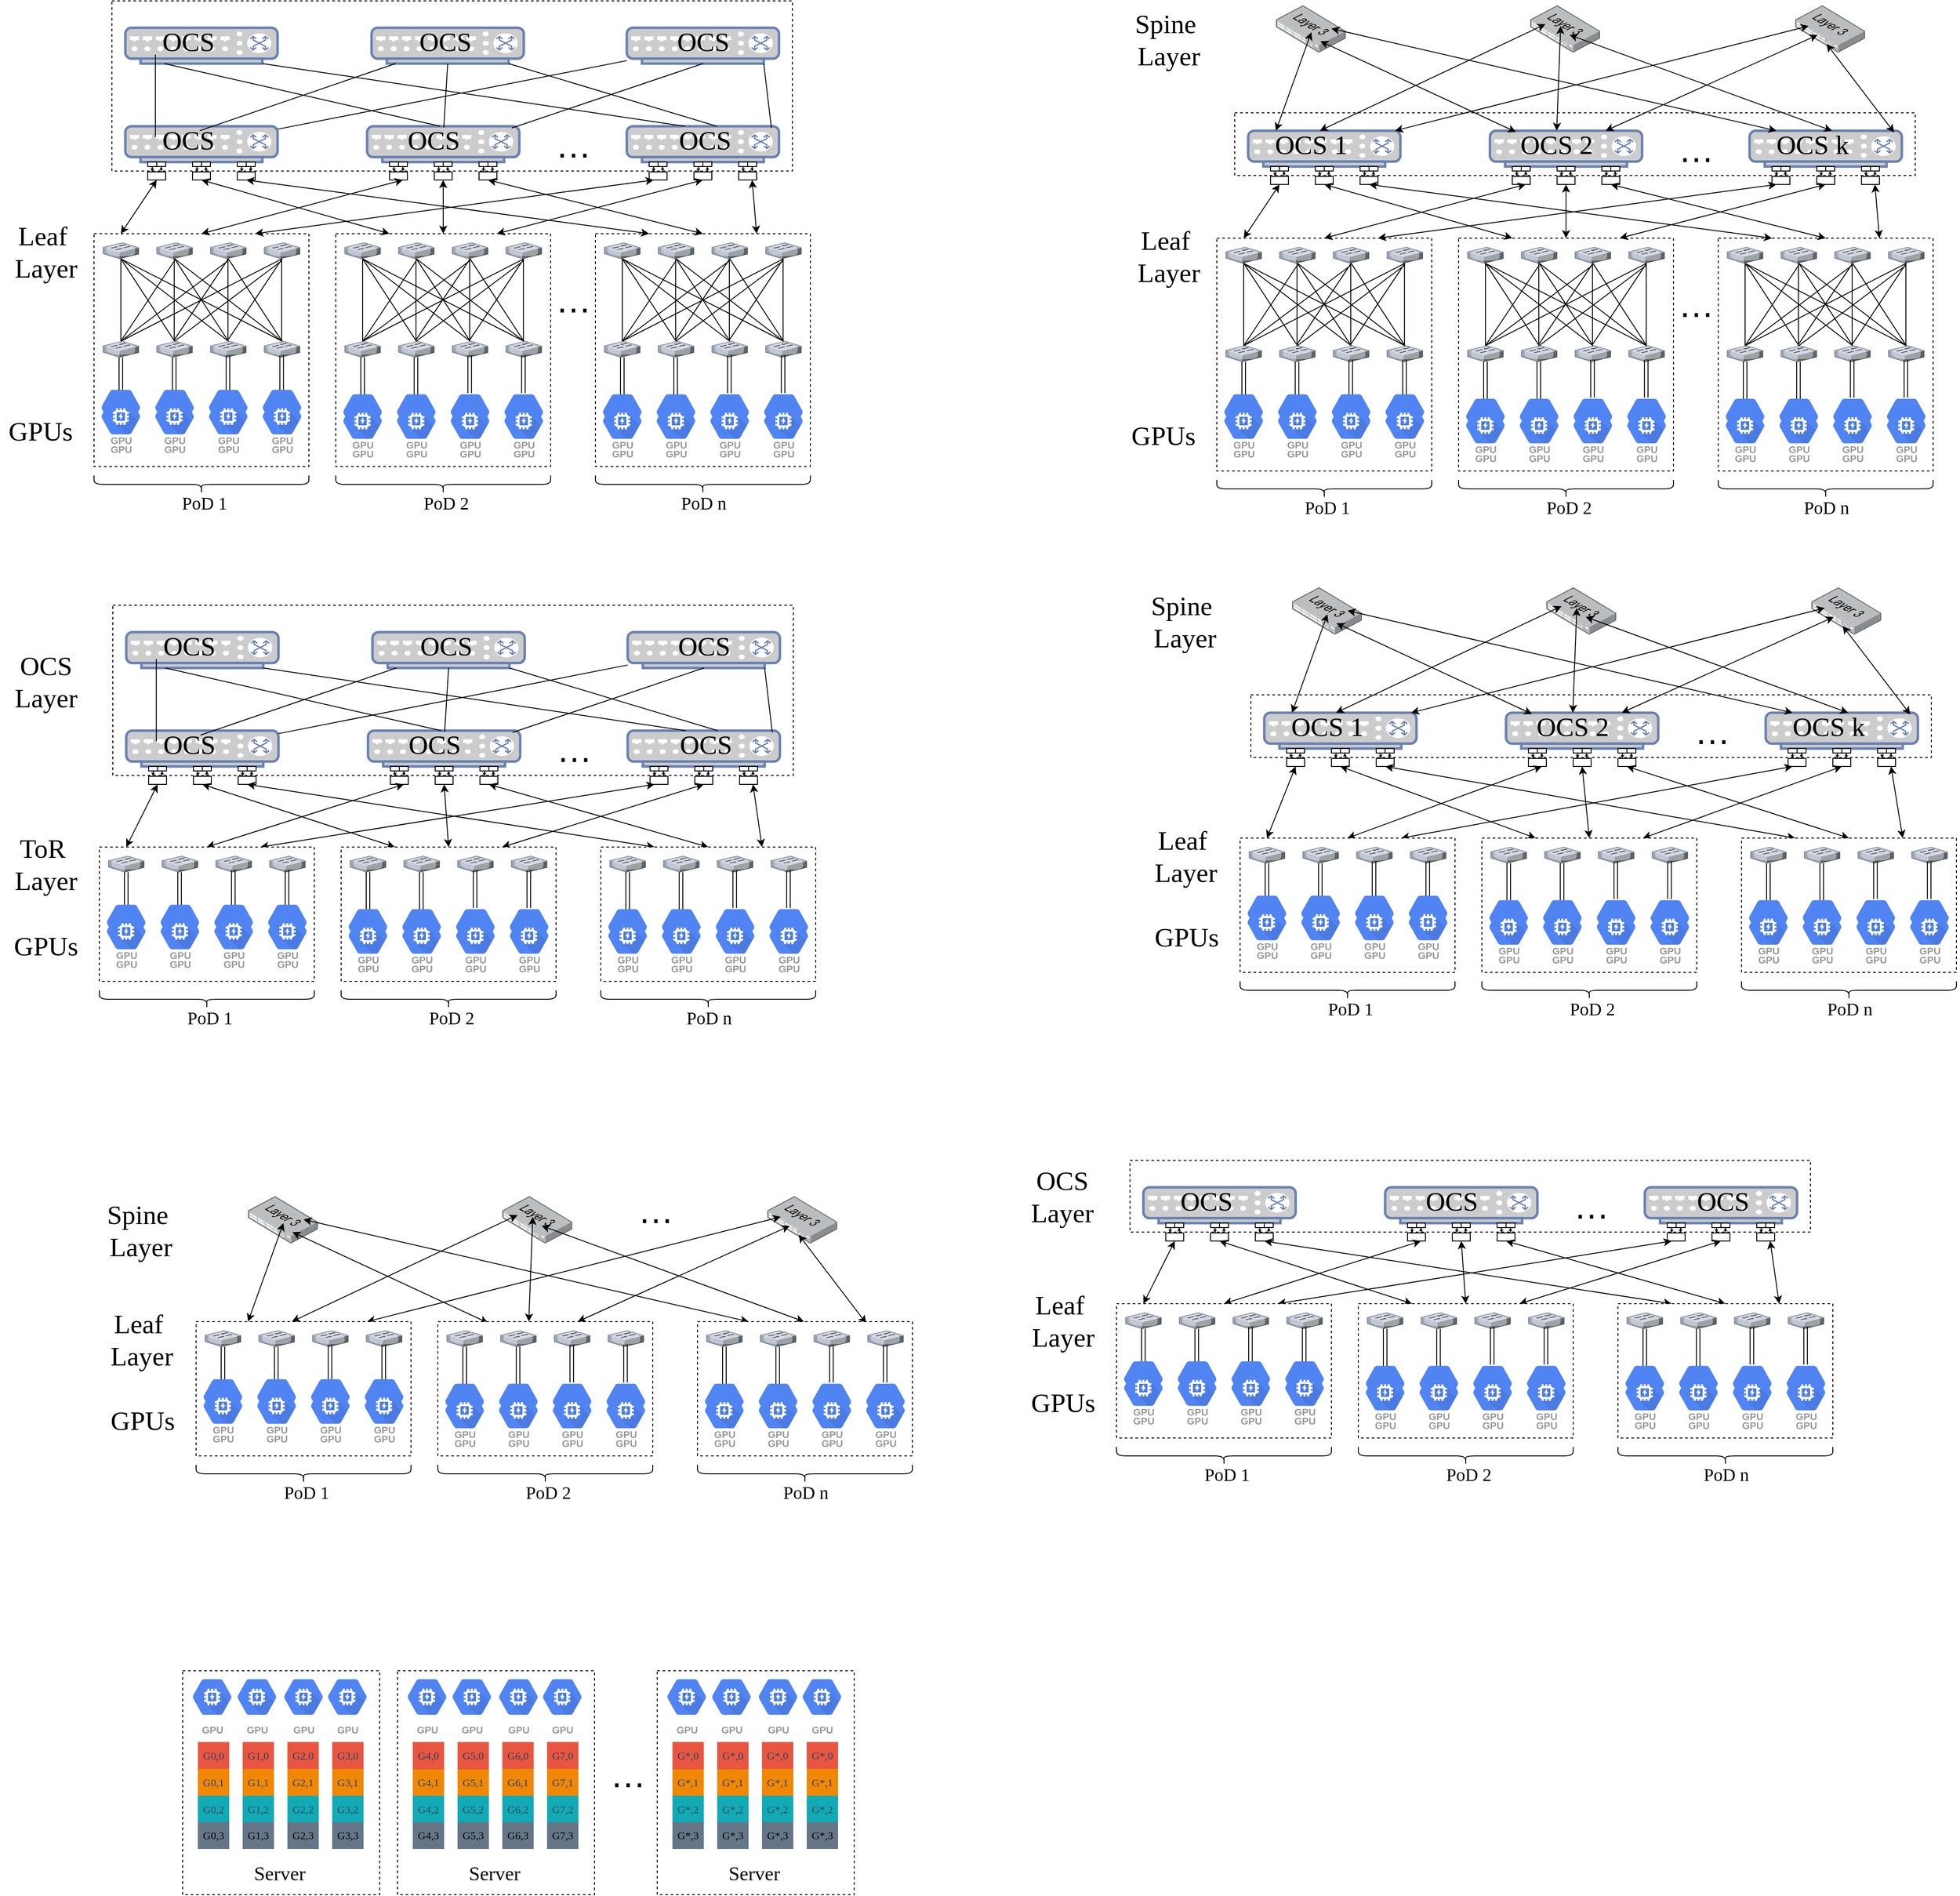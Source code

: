 <mxfile version="13.3.1" type="device"><diagram id="y1kWOpUGHuxIJ3yEuqZ7" name="Page-1"><mxGraphModel dx="2442" dy="1689" grid="1" gridSize="10" guides="1" tooltips="1" connect="1" arrows="1" fold="1" page="1" pageScale="1" pageWidth="827" pageHeight="1169" math="0" shadow="0"><root><mxCell id="0"/><mxCell id="1" parent="0"/><mxCell id="rLoegdF59TgYcEcmEnVo-97" value="" style="rounded=0;whiteSpace=wrap;html=1;dashed=1;" parent="1" vertex="1"><mxGeometry x="-115" y="-1040" width="760" height="70" as="geometry"/></mxCell><mxCell id="LMLSj2MRwrwGWkM6ZcZf-3" value="" style="fontColor=#0066CC;verticalAlign=top;verticalLabelPosition=bottom;labelPosition=center;align=center;html=1;outlineConnect=0;fillColor=#CCCCCC;strokeColor=#6881B3;gradientDirection=north;strokeWidth=2;shape=mxgraph.networks.switch;" parent="1" vertex="1"><mxGeometry x="-100" y="-1020" width="170" height="40" as="geometry"/></mxCell><mxCell id="LMLSj2MRwrwGWkM6ZcZf-53" value="" style="group" parent="1" vertex="1" connectable="0" treatAsSingle="0"><mxGeometry x="-135" y="-900" width="243" height="260" as="geometry"/></mxCell><mxCell id="LMLSj2MRwrwGWkM6ZcZf-52" value="" style="rounded=0;whiteSpace=wrap;html=1;dashed=1;shadow=0;glass=0;" parent="LMLSj2MRwrwGWkM6ZcZf-53" vertex="1"><mxGeometry width="240" height="260" as="geometry"/></mxCell><mxCell id="LMLSj2MRwrwGWkM6ZcZf-4" value="" style="verticalLabelPosition=bottom;aspect=fixed;html=1;verticalAlign=top;strokeColor=none;align=center;outlineConnect=0;shape=mxgraph.citrix.switch;" parent="LMLSj2MRwrwGWkM6ZcZf-53" vertex="1"><mxGeometry x="10" y="120" width="40" height="18.04" as="geometry"/></mxCell><mxCell id="LMLSj2MRwrwGWkM6ZcZf-24" value="" style="verticalLabelPosition=bottom;aspect=fixed;html=1;verticalAlign=top;strokeColor=none;align=center;outlineConnect=0;shape=mxgraph.citrix.switch;" parent="LMLSj2MRwrwGWkM6ZcZf-53" vertex="1"><mxGeometry x="70" y="120" width="40" height="18.04" as="geometry"/></mxCell><mxCell id="LMLSj2MRwrwGWkM6ZcZf-25" value="" style="verticalLabelPosition=bottom;aspect=fixed;html=1;verticalAlign=top;strokeColor=none;align=center;outlineConnect=0;shape=mxgraph.citrix.switch;" parent="LMLSj2MRwrwGWkM6ZcZf-53" vertex="1"><mxGeometry x="130" y="120" width="40" height="18.04" as="geometry"/></mxCell><mxCell id="LMLSj2MRwrwGWkM6ZcZf-26" value="" style="verticalLabelPosition=bottom;aspect=fixed;html=1;verticalAlign=top;strokeColor=none;align=center;outlineConnect=0;shape=mxgraph.citrix.switch;" parent="LMLSj2MRwrwGWkM6ZcZf-53" vertex="1"><mxGeometry x="190" y="120" width="40" height="18.04" as="geometry"/></mxCell><mxCell id="LMLSj2MRwrwGWkM6ZcZf-27" value="" style="verticalLabelPosition=bottom;aspect=fixed;html=1;verticalAlign=top;strokeColor=none;align=center;outlineConnect=0;shape=mxgraph.citrix.switch;" parent="LMLSj2MRwrwGWkM6ZcZf-53" vertex="1"><mxGeometry x="10" y="10" width="40" height="18.04" as="geometry"/></mxCell><mxCell id="LMLSj2MRwrwGWkM6ZcZf-28" value="" style="verticalLabelPosition=bottom;aspect=fixed;html=1;verticalAlign=top;strokeColor=none;align=center;outlineConnect=0;shape=mxgraph.citrix.switch;" parent="LMLSj2MRwrwGWkM6ZcZf-53" vertex="1"><mxGeometry x="70" y="10" width="40" height="18.04" as="geometry"/></mxCell><mxCell id="LMLSj2MRwrwGWkM6ZcZf-29" value="" style="verticalLabelPosition=bottom;aspect=fixed;html=1;verticalAlign=top;strokeColor=none;align=center;outlineConnect=0;shape=mxgraph.citrix.switch;" parent="LMLSj2MRwrwGWkM6ZcZf-53" vertex="1"><mxGeometry x="130" y="10" width="40" height="18.04" as="geometry"/></mxCell><mxCell id="LMLSj2MRwrwGWkM6ZcZf-30" value="" style="verticalLabelPosition=bottom;aspect=fixed;html=1;verticalAlign=top;strokeColor=none;align=center;outlineConnect=0;shape=mxgraph.citrix.switch;" parent="LMLSj2MRwrwGWkM6ZcZf-53" vertex="1"><mxGeometry x="190" y="10" width="40" height="18.04" as="geometry"/></mxCell><mxCell id="LMLSj2MRwrwGWkM6ZcZf-32" value="" style="endArrow=none;html=1;" parent="LMLSj2MRwrwGWkM6ZcZf-53" source="LMLSj2MRwrwGWkM6ZcZf-4" edge="1"><mxGeometry width="50" height="50" relative="1" as="geometry"><mxPoint x="-20" y="78.04" as="sourcePoint"/><mxPoint x="30" y="28.04" as="targetPoint"/></mxGeometry></mxCell><mxCell id="LMLSj2MRwrwGWkM6ZcZf-33" value="" style="endArrow=none;html=1;" parent="LMLSj2MRwrwGWkM6ZcZf-53" edge="1"><mxGeometry width="50" height="50" relative="1" as="geometry"><mxPoint x="89.58" y="120" as="sourcePoint"/><mxPoint x="89.58" y="28.04" as="targetPoint"/></mxGeometry></mxCell><mxCell id="LMLSj2MRwrwGWkM6ZcZf-34" value="" style="endArrow=none;html=1;" parent="LMLSj2MRwrwGWkM6ZcZf-53" edge="1"><mxGeometry width="50" height="50" relative="1" as="geometry"><mxPoint x="149.58" y="120" as="sourcePoint"/><mxPoint x="149.58" y="28.04" as="targetPoint"/></mxGeometry></mxCell><mxCell id="LMLSj2MRwrwGWkM6ZcZf-35" value="" style="endArrow=none;html=1;" parent="LMLSj2MRwrwGWkM6ZcZf-53" edge="1"><mxGeometry width="50" height="50" relative="1" as="geometry"><mxPoint x="209.58" y="120" as="sourcePoint"/><mxPoint x="209.58" y="28.04" as="targetPoint"/></mxGeometry></mxCell><mxCell id="LMLSj2MRwrwGWkM6ZcZf-36" value="" style="endArrow=none;html=1;" parent="LMLSj2MRwrwGWkM6ZcZf-53" edge="1"><mxGeometry width="50" height="50" relative="1" as="geometry"><mxPoint x="90" y="120" as="sourcePoint"/><mxPoint x="30" y="28.04" as="targetPoint"/></mxGeometry></mxCell><mxCell id="LMLSj2MRwrwGWkM6ZcZf-37" value="" style="endArrow=none;html=1;" parent="LMLSj2MRwrwGWkM6ZcZf-53" edge="1"><mxGeometry width="50" height="50" relative="1" as="geometry"><mxPoint x="150" y="120" as="sourcePoint"/><mxPoint x="90" y="28.04" as="targetPoint"/></mxGeometry></mxCell><mxCell id="LMLSj2MRwrwGWkM6ZcZf-38" value="" style="endArrow=none;html=1;" parent="LMLSj2MRwrwGWkM6ZcZf-53" edge="1"><mxGeometry width="50" height="50" relative="1" as="geometry"><mxPoint x="210" y="120" as="sourcePoint"/><mxPoint x="150" y="28.04" as="targetPoint"/></mxGeometry></mxCell><mxCell id="LMLSj2MRwrwGWkM6ZcZf-39" value="" style="endArrow=none;html=1;" parent="LMLSj2MRwrwGWkM6ZcZf-53" edge="1"><mxGeometry width="50" height="50" relative="1" as="geometry"><mxPoint x="30" y="120" as="sourcePoint"/><mxPoint x="90" y="30" as="targetPoint"/></mxGeometry></mxCell><mxCell id="LMLSj2MRwrwGWkM6ZcZf-40" value="" style="endArrow=none;html=1;" parent="LMLSj2MRwrwGWkM6ZcZf-53" edge="1"><mxGeometry width="50" height="50" relative="1" as="geometry"><mxPoint x="90" y="118.04" as="sourcePoint"/><mxPoint x="150" y="28.04" as="targetPoint"/></mxGeometry></mxCell><mxCell id="LMLSj2MRwrwGWkM6ZcZf-41" value="" style="endArrow=none;html=1;" parent="LMLSj2MRwrwGWkM6ZcZf-53" edge="1"><mxGeometry width="50" height="50" relative="1" as="geometry"><mxPoint x="150" y="118.04" as="sourcePoint"/><mxPoint x="210" y="28.04" as="targetPoint"/></mxGeometry></mxCell><mxCell id="LMLSj2MRwrwGWkM6ZcZf-42" value="" style="endArrow=none;html=1;exitX=0.5;exitY=0;exitDx=0;exitDy=0;exitPerimeter=0;" parent="LMLSj2MRwrwGWkM6ZcZf-53" source="LMLSj2MRwrwGWkM6ZcZf-25" edge="1"><mxGeometry width="50" height="50" relative="1" as="geometry"><mxPoint x="-20" y="78.04" as="sourcePoint"/><mxPoint x="30" y="28.04" as="targetPoint"/></mxGeometry></mxCell><mxCell id="LMLSj2MRwrwGWkM6ZcZf-43" value="" style="endArrow=none;html=1;exitX=0.5;exitY=0;exitDx=0;exitDy=0;exitPerimeter=0;" parent="LMLSj2MRwrwGWkM6ZcZf-53" edge="1"><mxGeometry width="50" height="50" relative="1" as="geometry"><mxPoint x="210" y="120" as="sourcePoint"/><mxPoint x="90" y="28.04" as="targetPoint"/></mxGeometry></mxCell><mxCell id="LMLSj2MRwrwGWkM6ZcZf-44" value="" style="endArrow=none;html=1;" parent="LMLSj2MRwrwGWkM6ZcZf-53" edge="1"><mxGeometry width="50" height="50" relative="1" as="geometry"><mxPoint x="30" y="120" as="sourcePoint"/><mxPoint x="150" y="30" as="targetPoint"/></mxGeometry></mxCell><mxCell id="LMLSj2MRwrwGWkM6ZcZf-45" value="" style="endArrow=none;html=1;" parent="LMLSj2MRwrwGWkM6ZcZf-53" edge="1"><mxGeometry width="50" height="50" relative="1" as="geometry"><mxPoint x="90" y="120" as="sourcePoint"/><mxPoint x="210" y="30" as="targetPoint"/></mxGeometry></mxCell><mxCell id="LMLSj2MRwrwGWkM6ZcZf-46" value="" style="endArrow=none;html=1;" parent="LMLSj2MRwrwGWkM6ZcZf-53" edge="1"><mxGeometry width="50" height="50" relative="1" as="geometry"><mxPoint x="210" y="120" as="sourcePoint"/><mxPoint x="30" y="28.04" as="targetPoint"/></mxGeometry></mxCell><mxCell id="LMLSj2MRwrwGWkM6ZcZf-47" value="" style="endArrow=none;html=1;" parent="LMLSj2MRwrwGWkM6ZcZf-53" edge="1"><mxGeometry width="50" height="50" relative="1" as="geometry"><mxPoint x="30" y="120" as="sourcePoint"/><mxPoint x="210" y="28.04" as="targetPoint"/></mxGeometry></mxCell><mxCell id="LMLSj2MRwrwGWkM6ZcZf-48" value="" style="shape=link;html=1;exitX=0.5;exitY=0;exitDx=0;exitDy=0;exitPerimeter=0;" parent="LMLSj2MRwrwGWkM6ZcZf-53" edge="1"><mxGeometry width="50" height="50" relative="1" as="geometry"><mxPoint x="30" y="180" as="sourcePoint"/><mxPoint x="30" y="138.04" as="targetPoint"/></mxGeometry></mxCell><mxCell id="LMLSj2MRwrwGWkM6ZcZf-49" value="" style="shape=link;html=1;exitX=0.5;exitY=0;exitDx=0;exitDy=0;exitPerimeter=0;" parent="LMLSj2MRwrwGWkM6ZcZf-53" edge="1"><mxGeometry width="50" height="50" relative="1" as="geometry"><mxPoint x="89.58" y="180" as="sourcePoint"/><mxPoint x="89.58" y="138.04" as="targetPoint"/></mxGeometry></mxCell><mxCell id="LMLSj2MRwrwGWkM6ZcZf-50" value="" style="shape=link;html=1;exitX=0.5;exitY=0;exitDx=0;exitDy=0;exitPerimeter=0;" parent="LMLSj2MRwrwGWkM6ZcZf-53" edge="1"><mxGeometry width="50" height="50" relative="1" as="geometry"><mxPoint x="149.58" y="178" as="sourcePoint"/><mxPoint x="149.58" y="136.04" as="targetPoint"/></mxGeometry></mxCell><mxCell id="LMLSj2MRwrwGWkM6ZcZf-51" value="" style="shape=link;html=1;exitX=0.5;exitY=0;exitDx=0;exitDy=0;exitPerimeter=0;" parent="LMLSj2MRwrwGWkM6ZcZf-53" edge="1"><mxGeometry width="50" height="50" relative="1" as="geometry"><mxPoint x="209.58" y="178" as="sourcePoint"/><mxPoint x="209.58" y="136.04" as="targetPoint"/></mxGeometry></mxCell><mxCell id="jtC0os_tgTjXyEuSvt5n-46" value="GPU" style="html=1;fillColor=#5184F3;strokeColor=none;verticalAlign=top;labelPosition=center;verticalLabelPosition=bottom;align=center;spacingTop=-6;fontSize=11;fontStyle=1;fontColor=#999999;shape=mxgraph.gcp2.hexIcon;prIcon=gpu" parent="LMLSj2MRwrwGWkM6ZcZf-53" vertex="1"><mxGeometry x="117" y="165" width="66" height="58.5" as="geometry"/></mxCell><mxCell id="jtC0os_tgTjXyEuSvt5n-47" value="GPU" style="html=1;fillColor=#5184F3;strokeColor=none;verticalAlign=top;labelPosition=center;verticalLabelPosition=bottom;align=center;spacingTop=-6;fontSize=11;fontStyle=1;fontColor=#999999;shape=mxgraph.gcp2.hexIcon;prIcon=gpu" parent="LMLSj2MRwrwGWkM6ZcZf-53" vertex="1"><mxGeometry x="117" y="175" width="66" height="58.5" as="geometry"/></mxCell><mxCell id="jtC0os_tgTjXyEuSvt5n-50" value="GPU" style="html=1;fillColor=#5184F3;strokeColor=none;verticalAlign=top;labelPosition=center;verticalLabelPosition=bottom;align=center;spacingTop=-6;fontSize=11;fontStyle=1;fontColor=#999999;shape=mxgraph.gcp2.hexIcon;prIcon=gpu" parent="LMLSj2MRwrwGWkM6ZcZf-53" vertex="1"><mxGeometry x="57" y="165" width="66" height="58.5" as="geometry"/></mxCell><mxCell id="jtC0os_tgTjXyEuSvt5n-51" value="GPU" style="html=1;fillColor=#5184F3;strokeColor=none;verticalAlign=top;labelPosition=center;verticalLabelPosition=bottom;align=center;spacingTop=-6;fontSize=11;fontStyle=1;fontColor=#999999;shape=mxgraph.gcp2.hexIcon;prIcon=gpu" parent="LMLSj2MRwrwGWkM6ZcZf-53" vertex="1"><mxGeometry x="57" y="175" width="66" height="58.5" as="geometry"/></mxCell><mxCell id="jtC0os_tgTjXyEuSvt5n-52" value="GPU" style="html=1;fillColor=#5184F3;strokeColor=none;verticalAlign=top;labelPosition=center;verticalLabelPosition=bottom;align=center;spacingTop=-6;fontSize=11;fontStyle=1;fontColor=#999999;shape=mxgraph.gcp2.hexIcon;prIcon=gpu" parent="LMLSj2MRwrwGWkM6ZcZf-53" vertex="1"><mxGeometry x="-3" y="165" width="66" height="58.5" as="geometry"/></mxCell><mxCell id="jtC0os_tgTjXyEuSvt5n-53" value="GPU" style="html=1;fillColor=#5184F3;strokeColor=none;verticalAlign=top;labelPosition=center;verticalLabelPosition=bottom;align=center;spacingTop=-6;fontSize=11;fontStyle=1;fontColor=#999999;shape=mxgraph.gcp2.hexIcon;prIcon=gpu" parent="LMLSj2MRwrwGWkM6ZcZf-53" vertex="1"><mxGeometry x="-3" y="175" width="66" height="58.5" as="geometry"/></mxCell><mxCell id="jtC0os_tgTjXyEuSvt5n-54" value="GPU" style="html=1;fillColor=#5184F3;strokeColor=none;verticalAlign=top;labelPosition=center;verticalLabelPosition=bottom;align=center;spacingTop=-6;fontSize=11;fontStyle=1;fontColor=#999999;shape=mxgraph.gcp2.hexIcon;prIcon=gpu" parent="LMLSj2MRwrwGWkM6ZcZf-53" vertex="1"><mxGeometry x="177" y="165" width="66" height="58.5" as="geometry"/></mxCell><mxCell id="jtC0os_tgTjXyEuSvt5n-55" value="GPU" style="html=1;fillColor=#5184F3;strokeColor=none;verticalAlign=top;labelPosition=center;verticalLabelPosition=bottom;align=center;spacingTop=-6;fontSize=11;fontStyle=1;fontColor=#999999;shape=mxgraph.gcp2.hexIcon;prIcon=gpu" parent="LMLSj2MRwrwGWkM6ZcZf-53" vertex="1"><mxGeometry x="177" y="175" width="66" height="58.5" as="geometry"/></mxCell><mxCell id="rLoegdF59TgYcEcmEnVo-1" value="" style="group" parent="1" vertex="1" connectable="0" treatAsSingle="0"><mxGeometry x="135" y="-900" width="243" height="260" as="geometry"/></mxCell><mxCell id="rLoegdF59TgYcEcmEnVo-2" value="" style="rounded=0;whiteSpace=wrap;html=1;dashed=1;shadow=0;glass=0;" parent="rLoegdF59TgYcEcmEnVo-1" vertex="1"><mxGeometry width="240" height="260" as="geometry"/></mxCell><mxCell id="rLoegdF59TgYcEcmEnVo-3" value="" style="verticalLabelPosition=bottom;aspect=fixed;html=1;verticalAlign=top;strokeColor=none;align=center;outlineConnect=0;shape=mxgraph.citrix.switch;" parent="rLoegdF59TgYcEcmEnVo-1" vertex="1"><mxGeometry x="10" y="120" width="40" height="18.04" as="geometry"/></mxCell><mxCell id="rLoegdF59TgYcEcmEnVo-8" value="" style="verticalLabelPosition=bottom;aspect=fixed;html=1;verticalAlign=top;strokeColor=none;align=center;outlineConnect=0;shape=mxgraph.citrix.switch;" parent="rLoegdF59TgYcEcmEnVo-1" vertex="1"><mxGeometry x="70" y="120" width="40" height="18.04" as="geometry"/></mxCell><mxCell id="rLoegdF59TgYcEcmEnVo-9" value="" style="verticalLabelPosition=bottom;aspect=fixed;html=1;verticalAlign=top;strokeColor=none;align=center;outlineConnect=0;shape=mxgraph.citrix.switch;" parent="rLoegdF59TgYcEcmEnVo-1" vertex="1"><mxGeometry x="130" y="120" width="40" height="18.04" as="geometry"/></mxCell><mxCell id="rLoegdF59TgYcEcmEnVo-10" value="" style="verticalLabelPosition=bottom;aspect=fixed;html=1;verticalAlign=top;strokeColor=none;align=center;outlineConnect=0;shape=mxgraph.citrix.switch;" parent="rLoegdF59TgYcEcmEnVo-1" vertex="1"><mxGeometry x="190" y="120" width="40" height="18.04" as="geometry"/></mxCell><mxCell id="rLoegdF59TgYcEcmEnVo-11" value="" style="verticalLabelPosition=bottom;aspect=fixed;html=1;verticalAlign=top;strokeColor=none;align=center;outlineConnect=0;shape=mxgraph.citrix.switch;" parent="rLoegdF59TgYcEcmEnVo-1" vertex="1"><mxGeometry x="10" y="10" width="40" height="18.04" as="geometry"/></mxCell><mxCell id="rLoegdF59TgYcEcmEnVo-12" value="" style="verticalLabelPosition=bottom;aspect=fixed;html=1;verticalAlign=top;strokeColor=none;align=center;outlineConnect=0;shape=mxgraph.citrix.switch;" parent="rLoegdF59TgYcEcmEnVo-1" vertex="1"><mxGeometry x="70" y="10" width="40" height="18.04" as="geometry"/></mxCell><mxCell id="rLoegdF59TgYcEcmEnVo-13" value="" style="verticalLabelPosition=bottom;aspect=fixed;html=1;verticalAlign=top;strokeColor=none;align=center;outlineConnect=0;shape=mxgraph.citrix.switch;" parent="rLoegdF59TgYcEcmEnVo-1" vertex="1"><mxGeometry x="130" y="10" width="40" height="18.04" as="geometry"/></mxCell><mxCell id="rLoegdF59TgYcEcmEnVo-14" value="" style="verticalLabelPosition=bottom;aspect=fixed;html=1;verticalAlign=top;strokeColor=none;align=center;outlineConnect=0;shape=mxgraph.citrix.switch;" parent="rLoegdF59TgYcEcmEnVo-1" vertex="1"><mxGeometry x="190" y="10" width="40" height="18.04" as="geometry"/></mxCell><mxCell id="rLoegdF59TgYcEcmEnVo-15" value="" style="endArrow=none;html=1;" parent="rLoegdF59TgYcEcmEnVo-1" source="rLoegdF59TgYcEcmEnVo-3" edge="1"><mxGeometry width="50" height="50" relative="1" as="geometry"><mxPoint x="-20" y="78.04" as="sourcePoint"/><mxPoint x="30" y="28.04" as="targetPoint"/></mxGeometry></mxCell><mxCell id="rLoegdF59TgYcEcmEnVo-16" value="" style="endArrow=none;html=1;" parent="rLoegdF59TgYcEcmEnVo-1" edge="1"><mxGeometry width="50" height="50" relative="1" as="geometry"><mxPoint x="89.58" y="120" as="sourcePoint"/><mxPoint x="89.58" y="28.04" as="targetPoint"/></mxGeometry></mxCell><mxCell id="rLoegdF59TgYcEcmEnVo-17" value="" style="endArrow=none;html=1;" parent="rLoegdF59TgYcEcmEnVo-1" edge="1"><mxGeometry width="50" height="50" relative="1" as="geometry"><mxPoint x="149.58" y="120" as="sourcePoint"/><mxPoint x="149.58" y="28.04" as="targetPoint"/></mxGeometry></mxCell><mxCell id="rLoegdF59TgYcEcmEnVo-18" value="" style="endArrow=none;html=1;" parent="rLoegdF59TgYcEcmEnVo-1" edge="1"><mxGeometry width="50" height="50" relative="1" as="geometry"><mxPoint x="209.58" y="120" as="sourcePoint"/><mxPoint x="209.58" y="28.04" as="targetPoint"/></mxGeometry></mxCell><mxCell id="rLoegdF59TgYcEcmEnVo-19" value="" style="endArrow=none;html=1;" parent="rLoegdF59TgYcEcmEnVo-1" edge="1"><mxGeometry width="50" height="50" relative="1" as="geometry"><mxPoint x="90" y="120" as="sourcePoint"/><mxPoint x="30" y="28.04" as="targetPoint"/></mxGeometry></mxCell><mxCell id="rLoegdF59TgYcEcmEnVo-20" value="" style="endArrow=none;html=1;" parent="rLoegdF59TgYcEcmEnVo-1" edge="1"><mxGeometry width="50" height="50" relative="1" as="geometry"><mxPoint x="150" y="120" as="sourcePoint"/><mxPoint x="90" y="28.04" as="targetPoint"/></mxGeometry></mxCell><mxCell id="rLoegdF59TgYcEcmEnVo-21" value="" style="endArrow=none;html=1;" parent="rLoegdF59TgYcEcmEnVo-1" edge="1"><mxGeometry width="50" height="50" relative="1" as="geometry"><mxPoint x="210" y="120" as="sourcePoint"/><mxPoint x="150" y="28.04" as="targetPoint"/></mxGeometry></mxCell><mxCell id="rLoegdF59TgYcEcmEnVo-22" value="" style="endArrow=none;html=1;" parent="rLoegdF59TgYcEcmEnVo-1" edge="1"><mxGeometry width="50" height="50" relative="1" as="geometry"><mxPoint x="30" y="120" as="sourcePoint"/><mxPoint x="90" y="30" as="targetPoint"/></mxGeometry></mxCell><mxCell id="rLoegdF59TgYcEcmEnVo-23" value="" style="endArrow=none;html=1;" parent="rLoegdF59TgYcEcmEnVo-1" edge="1"><mxGeometry width="50" height="50" relative="1" as="geometry"><mxPoint x="90" y="118.04" as="sourcePoint"/><mxPoint x="150" y="28.04" as="targetPoint"/></mxGeometry></mxCell><mxCell id="rLoegdF59TgYcEcmEnVo-24" value="" style="endArrow=none;html=1;" parent="rLoegdF59TgYcEcmEnVo-1" edge="1"><mxGeometry width="50" height="50" relative="1" as="geometry"><mxPoint x="150" y="118.04" as="sourcePoint"/><mxPoint x="210" y="28.04" as="targetPoint"/></mxGeometry></mxCell><mxCell id="rLoegdF59TgYcEcmEnVo-25" value="" style="endArrow=none;html=1;exitX=0.5;exitY=0;exitDx=0;exitDy=0;exitPerimeter=0;" parent="rLoegdF59TgYcEcmEnVo-1" source="rLoegdF59TgYcEcmEnVo-9" edge="1"><mxGeometry width="50" height="50" relative="1" as="geometry"><mxPoint x="-20" y="78.04" as="sourcePoint"/><mxPoint x="30" y="28.04" as="targetPoint"/></mxGeometry></mxCell><mxCell id="rLoegdF59TgYcEcmEnVo-26" value="" style="endArrow=none;html=1;exitX=0.5;exitY=0;exitDx=0;exitDy=0;exitPerimeter=0;" parent="rLoegdF59TgYcEcmEnVo-1" edge="1"><mxGeometry width="50" height="50" relative="1" as="geometry"><mxPoint x="210" y="120" as="sourcePoint"/><mxPoint x="90" y="28.04" as="targetPoint"/></mxGeometry></mxCell><mxCell id="rLoegdF59TgYcEcmEnVo-27" value="" style="endArrow=none;html=1;" parent="rLoegdF59TgYcEcmEnVo-1" edge="1"><mxGeometry width="50" height="50" relative="1" as="geometry"><mxPoint x="30" y="120" as="sourcePoint"/><mxPoint x="150" y="30" as="targetPoint"/></mxGeometry></mxCell><mxCell id="rLoegdF59TgYcEcmEnVo-28" value="" style="endArrow=none;html=1;" parent="rLoegdF59TgYcEcmEnVo-1" edge="1"><mxGeometry width="50" height="50" relative="1" as="geometry"><mxPoint x="90" y="120" as="sourcePoint"/><mxPoint x="210" y="30" as="targetPoint"/></mxGeometry></mxCell><mxCell id="rLoegdF59TgYcEcmEnVo-29" value="" style="endArrow=none;html=1;" parent="rLoegdF59TgYcEcmEnVo-1" edge="1"><mxGeometry width="50" height="50" relative="1" as="geometry"><mxPoint x="210" y="120" as="sourcePoint"/><mxPoint x="30" y="28.04" as="targetPoint"/></mxGeometry></mxCell><mxCell id="rLoegdF59TgYcEcmEnVo-30" value="" style="endArrow=none;html=1;" parent="rLoegdF59TgYcEcmEnVo-1" edge="1"><mxGeometry width="50" height="50" relative="1" as="geometry"><mxPoint x="30" y="120" as="sourcePoint"/><mxPoint x="210" y="28.04" as="targetPoint"/></mxGeometry></mxCell><mxCell id="rLoegdF59TgYcEcmEnVo-31" value="" style="shape=link;html=1;exitX=0.5;exitY=0;exitDx=0;exitDy=0;exitPerimeter=0;" parent="rLoegdF59TgYcEcmEnVo-1" edge="1"><mxGeometry width="50" height="50" relative="1" as="geometry"><mxPoint x="30" y="180" as="sourcePoint"/><mxPoint x="30" y="138.04" as="targetPoint"/></mxGeometry></mxCell><mxCell id="rLoegdF59TgYcEcmEnVo-32" value="" style="shape=link;html=1;exitX=0.5;exitY=0;exitDx=0;exitDy=0;exitPerimeter=0;" parent="rLoegdF59TgYcEcmEnVo-1" edge="1"><mxGeometry width="50" height="50" relative="1" as="geometry"><mxPoint x="89.58" y="180" as="sourcePoint"/><mxPoint x="89.58" y="138.04" as="targetPoint"/></mxGeometry></mxCell><mxCell id="rLoegdF59TgYcEcmEnVo-33" value="" style="shape=link;html=1;exitX=0.5;exitY=0;exitDx=0;exitDy=0;exitPerimeter=0;" parent="rLoegdF59TgYcEcmEnVo-1" edge="1"><mxGeometry width="50" height="50" relative="1" as="geometry"><mxPoint x="149.58" y="178" as="sourcePoint"/><mxPoint x="149.58" y="136.04" as="targetPoint"/></mxGeometry></mxCell><mxCell id="rLoegdF59TgYcEcmEnVo-34" value="" style="shape=link;html=1;exitX=0.5;exitY=0;exitDx=0;exitDy=0;exitPerimeter=0;" parent="rLoegdF59TgYcEcmEnVo-1" edge="1"><mxGeometry width="50" height="50" relative="1" as="geometry"><mxPoint x="209.58" y="178" as="sourcePoint"/><mxPoint x="209.58" y="136.04" as="targetPoint"/></mxGeometry></mxCell><mxCell id="jtC0os_tgTjXyEuSvt5n-56" value="GPU" style="html=1;fillColor=#5184F3;strokeColor=none;verticalAlign=top;labelPosition=center;verticalLabelPosition=bottom;align=center;spacingTop=-6;fontSize=11;fontStyle=1;fontColor=#999999;shape=mxgraph.gcp2.hexIcon;prIcon=gpu" parent="rLoegdF59TgYcEcmEnVo-1" vertex="1"><mxGeometry x="-3" y="170" width="66" height="58.5" as="geometry"/></mxCell><mxCell id="jtC0os_tgTjXyEuSvt5n-57" value="GPU" style="html=1;fillColor=#5184F3;strokeColor=none;verticalAlign=top;labelPosition=center;verticalLabelPosition=bottom;align=center;spacingTop=-6;fontSize=11;fontStyle=1;fontColor=#999999;shape=mxgraph.gcp2.hexIcon;prIcon=gpu" parent="rLoegdF59TgYcEcmEnVo-1" vertex="1"><mxGeometry x="-3" y="180" width="66" height="58.5" as="geometry"/></mxCell><mxCell id="jtC0os_tgTjXyEuSvt5n-58" value="GPU" style="html=1;fillColor=#5184F3;strokeColor=none;verticalAlign=top;labelPosition=center;verticalLabelPosition=bottom;align=center;spacingTop=-6;fontSize=11;fontStyle=1;fontColor=#999999;shape=mxgraph.gcp2.hexIcon;prIcon=gpu" parent="rLoegdF59TgYcEcmEnVo-1" vertex="1"><mxGeometry x="57" y="170" width="66" height="58.5" as="geometry"/></mxCell><mxCell id="jtC0os_tgTjXyEuSvt5n-59" value="GPU" style="html=1;fillColor=#5184F3;strokeColor=none;verticalAlign=top;labelPosition=center;verticalLabelPosition=bottom;align=center;spacingTop=-6;fontSize=11;fontStyle=1;fontColor=#999999;shape=mxgraph.gcp2.hexIcon;prIcon=gpu" parent="rLoegdF59TgYcEcmEnVo-1" vertex="1"><mxGeometry x="57" y="180" width="66" height="58.5" as="geometry"/></mxCell><mxCell id="jtC0os_tgTjXyEuSvt5n-60" value="GPU" style="html=1;fillColor=#5184F3;strokeColor=none;verticalAlign=top;labelPosition=center;verticalLabelPosition=bottom;align=center;spacingTop=-6;fontSize=11;fontStyle=1;fontColor=#999999;shape=mxgraph.gcp2.hexIcon;prIcon=gpu" parent="rLoegdF59TgYcEcmEnVo-1" vertex="1"><mxGeometry x="117" y="170" width="66" height="58.5" as="geometry"/></mxCell><mxCell id="jtC0os_tgTjXyEuSvt5n-61" value="GPU" style="html=1;fillColor=#5184F3;strokeColor=none;verticalAlign=top;labelPosition=center;verticalLabelPosition=bottom;align=center;spacingTop=-6;fontSize=11;fontStyle=1;fontColor=#999999;shape=mxgraph.gcp2.hexIcon;prIcon=gpu" parent="rLoegdF59TgYcEcmEnVo-1" vertex="1"><mxGeometry x="117" y="180" width="66" height="58.5" as="geometry"/></mxCell><mxCell id="jtC0os_tgTjXyEuSvt5n-62" value="GPU" style="html=1;fillColor=#5184F3;strokeColor=none;verticalAlign=top;labelPosition=center;verticalLabelPosition=bottom;align=center;spacingTop=-6;fontSize=11;fontStyle=1;fontColor=#999999;shape=mxgraph.gcp2.hexIcon;prIcon=gpu" parent="rLoegdF59TgYcEcmEnVo-1" vertex="1"><mxGeometry x="177" y="170" width="66" height="58.5" as="geometry"/></mxCell><mxCell id="jtC0os_tgTjXyEuSvt5n-63" value="GPU" style="html=1;fillColor=#5184F3;strokeColor=none;verticalAlign=top;labelPosition=center;verticalLabelPosition=bottom;align=center;spacingTop=-6;fontSize=11;fontStyle=1;fontColor=#999999;shape=mxgraph.gcp2.hexIcon;prIcon=gpu" parent="rLoegdF59TgYcEcmEnVo-1" vertex="1"><mxGeometry x="177" y="180" width="66" height="58.5" as="geometry"/></mxCell><mxCell id="rLoegdF59TgYcEcmEnVo-35" value="" style="group" parent="1" vertex="1" connectable="0" treatAsSingle="0"><mxGeometry x="425" y="-900" width="243" height="260" as="geometry"/></mxCell><mxCell id="rLoegdF59TgYcEcmEnVo-36" value="" style="rounded=0;whiteSpace=wrap;html=1;dashed=1;shadow=0;glass=0;" parent="rLoegdF59TgYcEcmEnVo-35" vertex="1"><mxGeometry width="240" height="260" as="geometry"/></mxCell><mxCell id="rLoegdF59TgYcEcmEnVo-37" value="" style="verticalLabelPosition=bottom;aspect=fixed;html=1;verticalAlign=top;strokeColor=none;align=center;outlineConnect=0;shape=mxgraph.citrix.switch;" parent="rLoegdF59TgYcEcmEnVo-35" vertex="1"><mxGeometry x="10" y="120" width="40" height="18.04" as="geometry"/></mxCell><mxCell id="rLoegdF59TgYcEcmEnVo-42" value="" style="verticalLabelPosition=bottom;aspect=fixed;html=1;verticalAlign=top;strokeColor=none;align=center;outlineConnect=0;shape=mxgraph.citrix.switch;" parent="rLoegdF59TgYcEcmEnVo-35" vertex="1"><mxGeometry x="70" y="120" width="40" height="18.04" as="geometry"/></mxCell><mxCell id="rLoegdF59TgYcEcmEnVo-43" value="" style="verticalLabelPosition=bottom;aspect=fixed;html=1;verticalAlign=top;strokeColor=none;align=center;outlineConnect=0;shape=mxgraph.citrix.switch;" parent="rLoegdF59TgYcEcmEnVo-35" vertex="1"><mxGeometry x="130" y="120" width="40" height="18.04" as="geometry"/></mxCell><mxCell id="rLoegdF59TgYcEcmEnVo-44" value="" style="verticalLabelPosition=bottom;aspect=fixed;html=1;verticalAlign=top;strokeColor=none;align=center;outlineConnect=0;shape=mxgraph.citrix.switch;" parent="rLoegdF59TgYcEcmEnVo-35" vertex="1"><mxGeometry x="190" y="120" width="40" height="18.04" as="geometry"/></mxCell><mxCell id="rLoegdF59TgYcEcmEnVo-45" value="" style="verticalLabelPosition=bottom;aspect=fixed;html=1;verticalAlign=top;strokeColor=none;align=center;outlineConnect=0;shape=mxgraph.citrix.switch;" parent="rLoegdF59TgYcEcmEnVo-35" vertex="1"><mxGeometry x="10" y="10" width="40" height="18.04" as="geometry"/></mxCell><mxCell id="rLoegdF59TgYcEcmEnVo-46" value="" style="verticalLabelPosition=bottom;aspect=fixed;html=1;verticalAlign=top;strokeColor=none;align=center;outlineConnect=0;shape=mxgraph.citrix.switch;" parent="rLoegdF59TgYcEcmEnVo-35" vertex="1"><mxGeometry x="70" y="10" width="40" height="18.04" as="geometry"/></mxCell><mxCell id="rLoegdF59TgYcEcmEnVo-47" value="" style="verticalLabelPosition=bottom;aspect=fixed;html=1;verticalAlign=top;strokeColor=none;align=center;outlineConnect=0;shape=mxgraph.citrix.switch;" parent="rLoegdF59TgYcEcmEnVo-35" vertex="1"><mxGeometry x="130" y="10" width="40" height="18.04" as="geometry"/></mxCell><mxCell id="rLoegdF59TgYcEcmEnVo-48" value="" style="verticalLabelPosition=bottom;aspect=fixed;html=1;verticalAlign=top;strokeColor=none;align=center;outlineConnect=0;shape=mxgraph.citrix.switch;" parent="rLoegdF59TgYcEcmEnVo-35" vertex="1"><mxGeometry x="190" y="10" width="40" height="18.04" as="geometry"/></mxCell><mxCell id="rLoegdF59TgYcEcmEnVo-49" value="" style="endArrow=none;html=1;" parent="rLoegdF59TgYcEcmEnVo-35" source="rLoegdF59TgYcEcmEnVo-37" edge="1"><mxGeometry width="50" height="50" relative="1" as="geometry"><mxPoint x="-20" y="78.04" as="sourcePoint"/><mxPoint x="30" y="28.04" as="targetPoint"/></mxGeometry></mxCell><mxCell id="rLoegdF59TgYcEcmEnVo-50" value="" style="endArrow=none;html=1;" parent="rLoegdF59TgYcEcmEnVo-35" edge="1"><mxGeometry width="50" height="50" relative="1" as="geometry"><mxPoint x="89.58" y="120" as="sourcePoint"/><mxPoint x="89.58" y="28.04" as="targetPoint"/></mxGeometry></mxCell><mxCell id="rLoegdF59TgYcEcmEnVo-51" value="" style="endArrow=none;html=1;" parent="rLoegdF59TgYcEcmEnVo-35" edge="1"><mxGeometry width="50" height="50" relative="1" as="geometry"><mxPoint x="149.58" y="120" as="sourcePoint"/><mxPoint x="149.58" y="28.04" as="targetPoint"/></mxGeometry></mxCell><mxCell id="rLoegdF59TgYcEcmEnVo-52" value="" style="endArrow=none;html=1;" parent="rLoegdF59TgYcEcmEnVo-35" edge="1"><mxGeometry width="50" height="50" relative="1" as="geometry"><mxPoint x="209.58" y="120" as="sourcePoint"/><mxPoint x="209.58" y="28.04" as="targetPoint"/></mxGeometry></mxCell><mxCell id="rLoegdF59TgYcEcmEnVo-53" value="" style="endArrow=none;html=1;" parent="rLoegdF59TgYcEcmEnVo-35" edge="1"><mxGeometry width="50" height="50" relative="1" as="geometry"><mxPoint x="90" y="120" as="sourcePoint"/><mxPoint x="30" y="28.04" as="targetPoint"/></mxGeometry></mxCell><mxCell id="rLoegdF59TgYcEcmEnVo-54" value="" style="endArrow=none;html=1;" parent="rLoegdF59TgYcEcmEnVo-35" edge="1"><mxGeometry width="50" height="50" relative="1" as="geometry"><mxPoint x="150" y="120" as="sourcePoint"/><mxPoint x="90" y="28.04" as="targetPoint"/></mxGeometry></mxCell><mxCell id="rLoegdF59TgYcEcmEnVo-55" value="" style="endArrow=none;html=1;" parent="rLoegdF59TgYcEcmEnVo-35" edge="1"><mxGeometry width="50" height="50" relative="1" as="geometry"><mxPoint x="210" y="120" as="sourcePoint"/><mxPoint x="150" y="28.04" as="targetPoint"/></mxGeometry></mxCell><mxCell id="rLoegdF59TgYcEcmEnVo-56" value="" style="endArrow=none;html=1;" parent="rLoegdF59TgYcEcmEnVo-35" edge="1"><mxGeometry width="50" height="50" relative="1" as="geometry"><mxPoint x="30" y="120" as="sourcePoint"/><mxPoint x="90" y="30" as="targetPoint"/></mxGeometry></mxCell><mxCell id="rLoegdF59TgYcEcmEnVo-57" value="" style="endArrow=none;html=1;" parent="rLoegdF59TgYcEcmEnVo-35" edge="1"><mxGeometry width="50" height="50" relative="1" as="geometry"><mxPoint x="90" y="118.04" as="sourcePoint"/><mxPoint x="150" y="28.04" as="targetPoint"/></mxGeometry></mxCell><mxCell id="rLoegdF59TgYcEcmEnVo-58" value="" style="endArrow=none;html=1;" parent="rLoegdF59TgYcEcmEnVo-35" edge="1"><mxGeometry width="50" height="50" relative="1" as="geometry"><mxPoint x="150" y="118.04" as="sourcePoint"/><mxPoint x="210" y="28.04" as="targetPoint"/></mxGeometry></mxCell><mxCell id="rLoegdF59TgYcEcmEnVo-59" value="" style="endArrow=none;html=1;exitX=0.5;exitY=0;exitDx=0;exitDy=0;exitPerimeter=0;" parent="rLoegdF59TgYcEcmEnVo-35" source="rLoegdF59TgYcEcmEnVo-43" edge="1"><mxGeometry width="50" height="50" relative="1" as="geometry"><mxPoint x="-20" y="78.04" as="sourcePoint"/><mxPoint x="30" y="28.04" as="targetPoint"/></mxGeometry></mxCell><mxCell id="rLoegdF59TgYcEcmEnVo-60" value="" style="endArrow=none;html=1;exitX=0.5;exitY=0;exitDx=0;exitDy=0;exitPerimeter=0;" parent="rLoegdF59TgYcEcmEnVo-35" edge="1"><mxGeometry width="50" height="50" relative="1" as="geometry"><mxPoint x="210" y="120" as="sourcePoint"/><mxPoint x="90" y="28.04" as="targetPoint"/></mxGeometry></mxCell><mxCell id="rLoegdF59TgYcEcmEnVo-61" value="" style="endArrow=none;html=1;" parent="rLoegdF59TgYcEcmEnVo-35" edge="1"><mxGeometry width="50" height="50" relative="1" as="geometry"><mxPoint x="30" y="120" as="sourcePoint"/><mxPoint x="150" y="30" as="targetPoint"/></mxGeometry></mxCell><mxCell id="rLoegdF59TgYcEcmEnVo-62" value="" style="endArrow=none;html=1;" parent="rLoegdF59TgYcEcmEnVo-35" edge="1"><mxGeometry width="50" height="50" relative="1" as="geometry"><mxPoint x="90" y="120" as="sourcePoint"/><mxPoint x="210" y="30" as="targetPoint"/></mxGeometry></mxCell><mxCell id="rLoegdF59TgYcEcmEnVo-63" value="" style="endArrow=none;html=1;" parent="rLoegdF59TgYcEcmEnVo-35" edge="1"><mxGeometry width="50" height="50" relative="1" as="geometry"><mxPoint x="210" y="120" as="sourcePoint"/><mxPoint x="30" y="28.04" as="targetPoint"/></mxGeometry></mxCell><mxCell id="rLoegdF59TgYcEcmEnVo-64" value="" style="endArrow=none;html=1;" parent="rLoegdF59TgYcEcmEnVo-35" edge="1"><mxGeometry width="50" height="50" relative="1" as="geometry"><mxPoint x="30" y="120" as="sourcePoint"/><mxPoint x="210" y="28.04" as="targetPoint"/></mxGeometry></mxCell><mxCell id="rLoegdF59TgYcEcmEnVo-65" value="" style="shape=link;html=1;exitX=0.5;exitY=0;exitDx=0;exitDy=0;exitPerimeter=0;" parent="rLoegdF59TgYcEcmEnVo-35" edge="1"><mxGeometry width="50" height="50" relative="1" as="geometry"><mxPoint x="30" y="180" as="sourcePoint"/><mxPoint x="30" y="138.04" as="targetPoint"/></mxGeometry></mxCell><mxCell id="rLoegdF59TgYcEcmEnVo-66" value="" style="shape=link;html=1;exitX=0.5;exitY=0;exitDx=0;exitDy=0;exitPerimeter=0;" parent="rLoegdF59TgYcEcmEnVo-35" edge="1"><mxGeometry width="50" height="50" relative="1" as="geometry"><mxPoint x="89.58" y="180" as="sourcePoint"/><mxPoint x="89.58" y="138.04" as="targetPoint"/></mxGeometry></mxCell><mxCell id="rLoegdF59TgYcEcmEnVo-67" value="" style="shape=link;html=1;exitX=0.5;exitY=0;exitDx=0;exitDy=0;exitPerimeter=0;" parent="rLoegdF59TgYcEcmEnVo-35" edge="1"><mxGeometry width="50" height="50" relative="1" as="geometry"><mxPoint x="149.58" y="178" as="sourcePoint"/><mxPoint x="149.58" y="136.04" as="targetPoint"/></mxGeometry></mxCell><mxCell id="rLoegdF59TgYcEcmEnVo-68" value="" style="shape=link;html=1;exitX=0.5;exitY=0;exitDx=0;exitDy=0;exitPerimeter=0;" parent="rLoegdF59TgYcEcmEnVo-35" edge="1"><mxGeometry width="50" height="50" relative="1" as="geometry"><mxPoint x="209.58" y="178" as="sourcePoint"/><mxPoint x="209.58" y="136.04" as="targetPoint"/></mxGeometry></mxCell><mxCell id="jtC0os_tgTjXyEuSvt5n-64" value="GPU" style="html=1;fillColor=#5184F3;strokeColor=none;verticalAlign=top;labelPosition=center;verticalLabelPosition=bottom;align=center;spacingTop=-6;fontSize=11;fontStyle=1;fontColor=#999999;shape=mxgraph.gcp2.hexIcon;prIcon=gpu" parent="rLoegdF59TgYcEcmEnVo-35" vertex="1"><mxGeometry x="-3" y="170" width="66" height="58.5" as="geometry"/></mxCell><mxCell id="jtC0os_tgTjXyEuSvt5n-65" value="GPU" style="html=1;fillColor=#5184F3;strokeColor=none;verticalAlign=top;labelPosition=center;verticalLabelPosition=bottom;align=center;spacingTop=-6;fontSize=11;fontStyle=1;fontColor=#999999;shape=mxgraph.gcp2.hexIcon;prIcon=gpu" parent="rLoegdF59TgYcEcmEnVo-35" vertex="1"><mxGeometry x="-3" y="180" width="66" height="58.5" as="geometry"/></mxCell><mxCell id="jtC0os_tgTjXyEuSvt5n-66" value="GPU" style="html=1;fillColor=#5184F3;strokeColor=none;verticalAlign=top;labelPosition=center;verticalLabelPosition=bottom;align=center;spacingTop=-6;fontSize=11;fontStyle=1;fontColor=#999999;shape=mxgraph.gcp2.hexIcon;prIcon=gpu" parent="rLoegdF59TgYcEcmEnVo-35" vertex="1"><mxGeometry x="57" y="170" width="66" height="58.5" as="geometry"/></mxCell><mxCell id="jtC0os_tgTjXyEuSvt5n-67" value="GPU" style="html=1;fillColor=#5184F3;strokeColor=none;verticalAlign=top;labelPosition=center;verticalLabelPosition=bottom;align=center;spacingTop=-6;fontSize=11;fontStyle=1;fontColor=#999999;shape=mxgraph.gcp2.hexIcon;prIcon=gpu" parent="rLoegdF59TgYcEcmEnVo-35" vertex="1"><mxGeometry x="57" y="180" width="66" height="58.5" as="geometry"/></mxCell><mxCell id="jtC0os_tgTjXyEuSvt5n-68" value="GPU" style="html=1;fillColor=#5184F3;strokeColor=none;verticalAlign=top;labelPosition=center;verticalLabelPosition=bottom;align=center;spacingTop=-6;fontSize=11;fontStyle=1;fontColor=#999999;shape=mxgraph.gcp2.hexIcon;prIcon=gpu" parent="rLoegdF59TgYcEcmEnVo-35" vertex="1"><mxGeometry x="117" y="170" width="66" height="58.5" as="geometry"/></mxCell><mxCell id="jtC0os_tgTjXyEuSvt5n-69" value="GPU" style="html=1;fillColor=#5184F3;strokeColor=none;verticalAlign=top;labelPosition=center;verticalLabelPosition=bottom;align=center;spacingTop=-6;fontSize=11;fontStyle=1;fontColor=#999999;shape=mxgraph.gcp2.hexIcon;prIcon=gpu" parent="rLoegdF59TgYcEcmEnVo-35" vertex="1"><mxGeometry x="117" y="180" width="66" height="58.5" as="geometry"/></mxCell><mxCell id="jtC0os_tgTjXyEuSvt5n-70" value="GPU" style="html=1;fillColor=#5184F3;strokeColor=none;verticalAlign=top;labelPosition=center;verticalLabelPosition=bottom;align=center;spacingTop=-6;fontSize=11;fontStyle=1;fontColor=#999999;shape=mxgraph.gcp2.hexIcon;prIcon=gpu" parent="rLoegdF59TgYcEcmEnVo-35" vertex="1"><mxGeometry x="177" y="170" width="66" height="58.5" as="geometry"/></mxCell><mxCell id="jtC0os_tgTjXyEuSvt5n-71" value="GPU" style="html=1;fillColor=#5184F3;strokeColor=none;verticalAlign=top;labelPosition=center;verticalLabelPosition=bottom;align=center;spacingTop=-6;fontSize=11;fontStyle=1;fontColor=#999999;shape=mxgraph.gcp2.hexIcon;prIcon=gpu" parent="rLoegdF59TgYcEcmEnVo-35" vertex="1"><mxGeometry x="177" y="180" width="66" height="58.5" as="geometry"/></mxCell><mxCell id="rLoegdF59TgYcEcmEnVo-70" value="&lt;font style=&quot;font-size: 40px&quot;&gt;…&lt;/font&gt;" style="text;html=1;align=center;verticalAlign=middle;resizable=0;points=[];autosize=1;" parent="1" vertex="1"><mxGeometry x="370" y="-842" width="60" height="30" as="geometry"/></mxCell><mxCell id="rLoegdF59TgYcEcmEnVo-71" value="" style="fontColor=#0066CC;verticalAlign=top;verticalLabelPosition=bottom;labelPosition=center;align=center;html=1;outlineConnect=0;fillColor=#CCCCCC;strokeColor=#6881B3;gradientDirection=north;strokeWidth=2;shape=mxgraph.networks.switch;" parent="1" vertex="1"><mxGeometry x="170" y="-1020" width="170" height="40" as="geometry"/></mxCell><mxCell id="rLoegdF59TgYcEcmEnVo-72" value="" style="fontColor=#0066CC;verticalAlign=top;verticalLabelPosition=bottom;labelPosition=center;align=center;html=1;outlineConnect=0;fillColor=#CCCCCC;strokeColor=#6881B3;gradientDirection=north;strokeWidth=2;shape=mxgraph.networks.switch;" parent="1" vertex="1"><mxGeometry x="460" y="-1020" width="170" height="40" as="geometry"/></mxCell><mxCell id="rLoegdF59TgYcEcmEnVo-73" value="&lt;font style=&quot;font-size: 40px&quot;&gt;…&lt;/font&gt;" style="text;html=1;align=center;verticalAlign=middle;resizable=0;points=[];autosize=1;" parent="1" vertex="1"><mxGeometry x="370" y="-1015" width="60" height="30" as="geometry"/></mxCell><mxCell id="rLoegdF59TgYcEcmEnVo-85" value="&lt;div style=&quot;font-size: 30px&quot;&gt;&lt;font style=&quot;font-size: 30px&quot; face=&quot;Times New Roman&quot;&gt;Spine&amp;nbsp;&lt;br&gt;&lt;/font&gt;&lt;/div&gt;&lt;div style=&quot;font-size: 30px&quot;&gt;&lt;font style=&quot;font-size: 30px&quot; face=&quot;Times New Roman&quot;&gt;Layer&lt;/font&gt;&lt;/div&gt;" style="text;html=1;align=center;verticalAlign=middle;resizable=0;points=[];autosize=1;" parent="1" vertex="1"><mxGeometry x="-234" y="-1137.2" width="90" height="30" as="geometry"/></mxCell><mxCell id="rLoegdF59TgYcEcmEnVo-86" value="&lt;div style=&quot;font-size: 30px&quot;&gt;&lt;font face=&quot;Times New Roman&quot;&gt;Leaf&amp;nbsp;&lt;/font&gt;&lt;/div&gt;&lt;div style=&quot;font-size: 30px&quot;&gt;&lt;font face=&quot;Times New Roman&quot;&gt;Layer&lt;/font&gt;&lt;/div&gt;" style="text;html=1;align=center;verticalAlign=middle;resizable=0;points=[];autosize=1;" parent="1" vertex="1"><mxGeometry x="-234" y="-895" width="90" height="30" as="geometry"/></mxCell><mxCell id="rLoegdF59TgYcEcmEnVo-89" value="&lt;font face=&quot;Times New Roman&quot;&gt;&lt;span style=&quot;font-size: 30px&quot;&gt;GPUs&lt;/span&gt;&lt;/font&gt;" style="text;html=1;align=center;verticalAlign=middle;resizable=0;points=[];autosize=1;" parent="1" vertex="1"><mxGeometry x="-240" y="-695" width="90" height="30" as="geometry"/></mxCell><mxCell id="rLoegdF59TgYcEcmEnVo-90" value="" style="shape=curlyBracket;whiteSpace=wrap;html=1;rounded=1;direction=north;" parent="1" vertex="1"><mxGeometry x="-135" y="-630" width="240" height="20" as="geometry"/></mxCell><mxCell id="rLoegdF59TgYcEcmEnVo-91" value="&lt;div style=&quot;font-size: 20px&quot;&gt;&lt;font style=&quot;font-size: 20px&quot; face=&quot;Times New Roman&quot;&gt;PoD 1 &lt;br&gt;&lt;/font&gt;&lt;/div&gt;" style="text;html=1;align=center;verticalAlign=middle;resizable=0;points=[];autosize=1;" parent="1" vertex="1"><mxGeometry x="-47" y="-610" width="70" height="20" as="geometry"/></mxCell><mxCell id="rLoegdF59TgYcEcmEnVo-92" value="" style="shape=curlyBracket;whiteSpace=wrap;html=1;rounded=1;direction=north;" parent="1" vertex="1"><mxGeometry x="135" y="-630" width="240" height="20" as="geometry"/></mxCell><mxCell id="rLoegdF59TgYcEcmEnVo-93" value="&lt;div style=&quot;font-size: 20px&quot;&gt;&lt;font style=&quot;font-size: 20px&quot; face=&quot;Times New Roman&quot;&gt;PoD 2 &lt;/font&gt;&lt;/div&gt;" style="text;html=1;align=center;verticalAlign=middle;resizable=0;points=[];autosize=1;" parent="1" vertex="1"><mxGeometry x="223" y="-610" width="70" height="20" as="geometry"/></mxCell><mxCell id="rLoegdF59TgYcEcmEnVo-94" value="" style="shape=curlyBracket;whiteSpace=wrap;html=1;rounded=1;direction=north;" parent="1" vertex="1"><mxGeometry x="425" y="-630" width="240" height="20" as="geometry"/></mxCell><mxCell id="rLoegdF59TgYcEcmEnVo-95" value="&lt;div style=&quot;font-size: 20px&quot;&gt;&lt;font style=&quot;font-size: 20px&quot; face=&quot;Times New Roman&quot;&gt;PoD n&amp;nbsp;&lt;br&gt;&lt;/font&gt;&lt;/div&gt;" style="text;html=1;align=center;verticalAlign=middle;resizable=0;points=[];autosize=1;" parent="1" vertex="1"><mxGeometry x="513" y="-610" width="70" height="20" as="geometry"/></mxCell><mxCell id="J0p1aXLXKknTJxo1F-6p-1" value="&lt;div&gt;&lt;font face=&quot;Times New Roman&quot; style=&quot;font-size: 30px&quot;&gt;OCS 1&lt;/font&gt;&lt;/div&gt;" style="text;html=1;align=center;verticalAlign=middle;resizable=0;points=[];autosize=1;" parent="1" vertex="1"><mxGeometry x="-80" y="-1020" width="100" height="30" as="geometry"/></mxCell><mxCell id="J0p1aXLXKknTJxo1F-6p-2" value="&lt;div&gt;&lt;font face=&quot;Times New Roman&quot; style=&quot;font-size: 30px&quot;&gt;OCS 2&lt;/font&gt;&lt;/div&gt;" style="text;html=1;align=center;verticalAlign=middle;resizable=0;points=[];autosize=1;" parent="1" vertex="1"><mxGeometry x="194" y="-1020" width="100" height="30" as="geometry"/></mxCell><mxCell id="J0p1aXLXKknTJxo1F-6p-3" value="&lt;div&gt;&lt;font face=&quot;Times New Roman&quot; style=&quot;font-size: 30px&quot;&gt;OCS k&lt;/font&gt;&lt;/div&gt;" style="text;html=1;align=center;verticalAlign=middle;resizable=0;points=[];autosize=1;" parent="1" vertex="1"><mxGeometry x="480" y="-1020" width="100" height="30" as="geometry"/></mxCell><mxCell id="9XSjgnELGqiL13iphQyL-166" value="" style="endArrow=classic;html=1;strokeWidth=1;startArrow=classic;startFill=1;entryX=0.5;entryY=1;entryDx=0;entryDy=0;exitX=0.125;exitY=0;exitDx=0;exitDy=0;exitPerimeter=0;" parent="1" source="LMLSj2MRwrwGWkM6ZcZf-52" target="xZ4NWWlWtNFby_w6AUAY-10" edge="1"><mxGeometry width="50" height="50" relative="1" as="geometry"><mxPoint x="-95" y="-903" as="sourcePoint"/><mxPoint x="-115" y="-1065" as="targetPoint"/></mxGeometry></mxCell><mxCell id="xZ4NWWlWtNFby_w6AUAY-9" value="" style="rounded=0;whiteSpace=wrap;html=1;" parent="1" vertex="1"><mxGeometry x="-75" y="-980" width="10" height="5" as="geometry"/></mxCell><mxCell id="xZ4NWWlWtNFby_w6AUAY-10" value="" style="rounded=0;whiteSpace=wrap;html=1;" parent="1" vertex="1"><mxGeometry x="-75" y="-969" width="20" height="9" as="geometry"/></mxCell><mxCell id="xZ4NWWlWtNFby_w6AUAY-11" value="" style="rounded=0;whiteSpace=wrap;html=1;" parent="1" vertex="1"><mxGeometry x="-65" y="-980" width="10" height="5" as="geometry"/></mxCell><mxCell id="xZ4NWWlWtNFby_w6AUAY-12" value="" style="endArrow=classic;html=1;rounded=1;strokeWidth=1;fontSize=4;endSize=1;startSize=3;entryX=0.25;entryY=0;entryDx=0;entryDy=0;exitX=0.5;exitY=1;exitDx=0;exitDy=0;" parent="1" source="xZ4NWWlWtNFby_w6AUAY-9" target="xZ4NWWlWtNFby_w6AUAY-10" edge="1"><mxGeometry width="50" height="50" relative="1" as="geometry"><mxPoint x="-69" y="-1000" as="sourcePoint"/><mxPoint x="-69" y="-990" as="targetPoint"/></mxGeometry></mxCell><mxCell id="xZ4NWWlWtNFby_w6AUAY-13" value="" style="endArrow=classic;html=1;rounded=1;strokeWidth=1;fontSize=4;endSize=1;startSize=3;entryX=0.25;entryY=0;entryDx=0;entryDy=0;exitX=0.5;exitY=1;exitDx=0;exitDy=0;" parent="1" edge="1"><mxGeometry width="50" height="50" relative="1" as="geometry"><mxPoint x="-60" y="-969.0" as="sourcePoint"/><mxPoint x="-60" y="-975" as="targetPoint"/></mxGeometry></mxCell><mxCell id="xZ4NWWlWtNFby_w6AUAY-14" value="" style="group" parent="1" vertex="1" connectable="0" treatAsSingle="0"><mxGeometry x="-45" y="-1000" width="42" height="25" as="geometry"/></mxCell><mxCell id="xZ4NWWlWtNFby_w6AUAY-15" value="" style="group" parent="xZ4NWWlWtNFby_w6AUAY-14" vertex="1" connectable="0" treatAsSingle="0"><mxGeometry width="42" height="25" as="geometry"/></mxCell><mxCell id="xZ4NWWlWtNFby_w6AUAY-16" value="" style="group" parent="xZ4NWWlWtNFby_w6AUAY-15" vertex="1" connectable="0" treatAsSingle="0"><mxGeometry width="42" height="25" as="geometry"/></mxCell><mxCell id="xZ4NWWlWtNFby_w6AUAY-17" value="" style="group" parent="xZ4NWWlWtNFby_w6AUAY-16" vertex="1" connectable="0" treatAsSingle="0"><mxGeometry width="42" height="25" as="geometry"/></mxCell><mxCell id="xZ4NWWlWtNFby_w6AUAY-18" value="" style="group" parent="xZ4NWWlWtNFby_w6AUAY-17" vertex="1" connectable="0" treatAsSingle="0"><mxGeometry width="42" height="25" as="geometry"/></mxCell><mxCell id="xZ4NWWlWtNFby_w6AUAY-19" value="" style="group" parent="xZ4NWWlWtNFby_w6AUAY-18" vertex="1" connectable="0" treatAsSingle="0"><mxGeometry width="42" height="25" as="geometry"/></mxCell><mxCell id="xZ4NWWlWtNFby_w6AUAY-20" value="" style="rounded=0;whiteSpace=wrap;html=1;" parent="xZ4NWWlWtNFby_w6AUAY-19" vertex="1"><mxGeometry x="20" y="20" width="10" height="5" as="geometry"/></mxCell><mxCell id="xZ4NWWlWtNFby_w6AUAY-21" value="" style="rounded=0;whiteSpace=wrap;html=1;" parent="1" vertex="1"><mxGeometry x="-25" y="-969" width="20" height="9" as="geometry"/></mxCell><mxCell id="xZ4NWWlWtNFby_w6AUAY-22" value="" style="rounded=0;whiteSpace=wrap;html=1;" parent="1" vertex="1"><mxGeometry x="-15" y="-980" width="10" height="5" as="geometry"/></mxCell><mxCell id="xZ4NWWlWtNFby_w6AUAY-23" value="" style="endArrow=classic;html=1;rounded=1;strokeWidth=1;fontSize=4;endSize=1;startSize=3;entryX=0.25;entryY=0;entryDx=0;entryDy=0;exitX=0.5;exitY=1;exitDx=0;exitDy=0;" parent="1" source="xZ4NWWlWtNFby_w6AUAY-20" target="xZ4NWWlWtNFby_w6AUAY-21" edge="1"><mxGeometry width="50" height="50" relative="1" as="geometry"><mxPoint x="-19" y="-1000" as="sourcePoint"/><mxPoint x="-19" y="-990" as="targetPoint"/></mxGeometry></mxCell><mxCell id="xZ4NWWlWtNFby_w6AUAY-24" value="" style="endArrow=classic;html=1;rounded=1;strokeWidth=1;fontSize=4;endSize=1;startSize=3;entryX=0.25;entryY=0;entryDx=0;entryDy=0;exitX=0.5;exitY=1;exitDx=0;exitDy=0;" parent="1" edge="1"><mxGeometry width="50" height="50" relative="1" as="geometry"><mxPoint x="-10" y="-969.0" as="sourcePoint"/><mxPoint x="-10" y="-975" as="targetPoint"/></mxGeometry></mxCell><mxCell id="xZ4NWWlWtNFby_w6AUAY-25" value="" style="rounded=0;whiteSpace=wrap;html=1;" parent="1" vertex="1"><mxGeometry x="25" y="-980" width="10" height="5" as="geometry"/></mxCell><mxCell id="xZ4NWWlWtNFby_w6AUAY-26" value="" style="rounded=0;whiteSpace=wrap;html=1;" parent="1" vertex="1"><mxGeometry x="25" y="-969" width="20" height="9" as="geometry"/></mxCell><mxCell id="xZ4NWWlWtNFby_w6AUAY-27" value="" style="rounded=0;whiteSpace=wrap;html=1;" parent="1" vertex="1"><mxGeometry x="35" y="-980" width="10" height="5" as="geometry"/></mxCell><mxCell id="xZ4NWWlWtNFby_w6AUAY-28" value="" style="endArrow=classic;html=1;rounded=1;strokeWidth=1;fontSize=4;endSize=1;startSize=3;entryX=0.25;entryY=0;entryDx=0;entryDy=0;exitX=0.5;exitY=1;exitDx=0;exitDy=0;" parent="1" source="xZ4NWWlWtNFby_w6AUAY-25" target="xZ4NWWlWtNFby_w6AUAY-26" edge="1"><mxGeometry width="50" height="50" relative="1" as="geometry"><mxPoint x="31" y="-1000" as="sourcePoint"/><mxPoint x="31" y="-990" as="targetPoint"/></mxGeometry></mxCell><mxCell id="xZ4NWWlWtNFby_w6AUAY-29" value="" style="endArrow=classic;html=1;rounded=1;strokeWidth=1;fontSize=4;endSize=1;startSize=3;entryX=0.25;entryY=0;entryDx=0;entryDy=0;exitX=0.5;exitY=1;exitDx=0;exitDy=0;" parent="1" edge="1"><mxGeometry width="50" height="50" relative="1" as="geometry"><mxPoint x="40" y="-969.0" as="sourcePoint"/><mxPoint x="40" y="-975" as="targetPoint"/></mxGeometry></mxCell><mxCell id="xZ4NWWlWtNFby_w6AUAY-30" value="" style="endArrow=classic;html=1;strokeWidth=1;startArrow=classic;startFill=1;entryX=0.5;entryY=1;entryDx=0;entryDy=0;exitX=0.25;exitY=0;exitDx=0;exitDy=0;" parent="1" source="rLoegdF59TgYcEcmEnVo-2" target="xZ4NWWlWtNFby_w6AUAY-21" edge="1"><mxGeometry width="50" height="50" relative="1" as="geometry"><mxPoint x="-85" y="-893" as="sourcePoint"/><mxPoint x="-75" y="-950" as="targetPoint"/></mxGeometry></mxCell><mxCell id="xZ4NWWlWtNFby_w6AUAY-31" value="" style="endArrow=classic;html=1;strokeWidth=1;startArrow=classic;startFill=1;entryX=0.5;entryY=1;entryDx=0;entryDy=0;exitX=0.25;exitY=0;exitDx=0;exitDy=0;" parent="1" source="rLoegdF59TgYcEcmEnVo-36" target="xZ4NWWlWtNFby_w6AUAY-26" edge="1"><mxGeometry width="50" height="50" relative="1" as="geometry"><mxPoint x="205" y="-890" as="sourcePoint"/><mxPoint x="-25" y="-950" as="targetPoint"/></mxGeometry></mxCell><mxCell id="xZ4NWWlWtNFby_w6AUAY-36" value="" style="rounded=0;whiteSpace=wrap;html=1;" parent="1" vertex="1"><mxGeometry x="195" y="-980" width="10" height="5" as="geometry"/></mxCell><mxCell id="xZ4NWWlWtNFby_w6AUAY-37" value="" style="rounded=0;whiteSpace=wrap;html=1;" parent="1" vertex="1"><mxGeometry x="195" y="-969" width="20" height="9" as="geometry"/></mxCell><mxCell id="xZ4NWWlWtNFby_w6AUAY-38" value="" style="rounded=0;whiteSpace=wrap;html=1;" parent="1" vertex="1"><mxGeometry x="205" y="-980" width="10" height="5" as="geometry"/></mxCell><mxCell id="xZ4NWWlWtNFby_w6AUAY-39" value="" style="endArrow=classic;html=1;rounded=1;strokeWidth=1;fontSize=4;endSize=1;startSize=3;entryX=0.25;entryY=0;entryDx=0;entryDy=0;exitX=0.5;exitY=1;exitDx=0;exitDy=0;" parent="1" source="xZ4NWWlWtNFby_w6AUAY-36" target="xZ4NWWlWtNFby_w6AUAY-37" edge="1"><mxGeometry width="50" height="50" relative="1" as="geometry"><mxPoint x="201" y="-1000" as="sourcePoint"/><mxPoint x="201" y="-990" as="targetPoint"/></mxGeometry></mxCell><mxCell id="xZ4NWWlWtNFby_w6AUAY-40" value="" style="endArrow=classic;html=1;rounded=1;strokeWidth=1;fontSize=4;endSize=1;startSize=3;entryX=0.25;entryY=0;entryDx=0;entryDy=0;exitX=0.5;exitY=1;exitDx=0;exitDy=0;" parent="1" edge="1"><mxGeometry width="50" height="50" relative="1" as="geometry"><mxPoint x="210" y="-969.0" as="sourcePoint"/><mxPoint x="210" y="-975" as="targetPoint"/></mxGeometry></mxCell><mxCell id="xZ4NWWlWtNFby_w6AUAY-41" value="" style="rounded=0;whiteSpace=wrap;html=1;" parent="1" vertex="1"><mxGeometry x="245" y="-980" width="10" height="5" as="geometry"/></mxCell><mxCell id="xZ4NWWlWtNFby_w6AUAY-42" value="" style="rounded=0;whiteSpace=wrap;html=1;" parent="1" vertex="1"><mxGeometry x="245" y="-969" width="20" height="9" as="geometry"/></mxCell><mxCell id="xZ4NWWlWtNFby_w6AUAY-43" value="" style="rounded=0;whiteSpace=wrap;html=1;" parent="1" vertex="1"><mxGeometry x="255" y="-980" width="10" height="5" as="geometry"/></mxCell><mxCell id="xZ4NWWlWtNFby_w6AUAY-44" value="" style="endArrow=classic;html=1;rounded=1;strokeWidth=1;fontSize=4;endSize=1;startSize=3;entryX=0.25;entryY=0;entryDx=0;entryDy=0;exitX=0.5;exitY=1;exitDx=0;exitDy=0;" parent="1" source="xZ4NWWlWtNFby_w6AUAY-41" target="xZ4NWWlWtNFby_w6AUAY-42" edge="1"><mxGeometry width="50" height="50" relative="1" as="geometry"><mxPoint x="251" y="-1000" as="sourcePoint"/><mxPoint x="251" y="-990" as="targetPoint"/></mxGeometry></mxCell><mxCell id="xZ4NWWlWtNFby_w6AUAY-45" value="" style="endArrow=classic;html=1;rounded=1;strokeWidth=1;fontSize=4;endSize=1;startSize=3;entryX=0.25;entryY=0;entryDx=0;entryDy=0;exitX=0.5;exitY=1;exitDx=0;exitDy=0;" parent="1" edge="1"><mxGeometry width="50" height="50" relative="1" as="geometry"><mxPoint x="260" y="-969.0" as="sourcePoint"/><mxPoint x="260" y="-975" as="targetPoint"/></mxGeometry></mxCell><mxCell id="xZ4NWWlWtNFby_w6AUAY-46" value="" style="rounded=0;whiteSpace=wrap;html=1;" parent="1" vertex="1"><mxGeometry x="295" y="-980" width="10" height="5" as="geometry"/></mxCell><mxCell id="xZ4NWWlWtNFby_w6AUAY-47" value="" style="rounded=0;whiteSpace=wrap;html=1;" parent="1" vertex="1"><mxGeometry x="295" y="-969" width="20" height="9" as="geometry"/></mxCell><mxCell id="xZ4NWWlWtNFby_w6AUAY-48" value="" style="rounded=0;whiteSpace=wrap;html=1;" parent="1" vertex="1"><mxGeometry x="305" y="-980" width="10" height="5" as="geometry"/></mxCell><mxCell id="xZ4NWWlWtNFby_w6AUAY-49" value="" style="endArrow=classic;html=1;rounded=1;strokeWidth=1;fontSize=4;endSize=1;startSize=3;entryX=0.25;entryY=0;entryDx=0;entryDy=0;exitX=0.5;exitY=1;exitDx=0;exitDy=0;" parent="1" source="xZ4NWWlWtNFby_w6AUAY-46" target="xZ4NWWlWtNFby_w6AUAY-47" edge="1"><mxGeometry width="50" height="50" relative="1" as="geometry"><mxPoint x="301" y="-1000" as="sourcePoint"/><mxPoint x="301" y="-990" as="targetPoint"/></mxGeometry></mxCell><mxCell id="xZ4NWWlWtNFby_w6AUAY-50" value="" style="endArrow=classic;html=1;rounded=1;strokeWidth=1;fontSize=4;endSize=1;startSize=3;entryX=0.25;entryY=0;entryDx=0;entryDy=0;exitX=0.5;exitY=1;exitDx=0;exitDy=0;" parent="1" edge="1"><mxGeometry width="50" height="50" relative="1" as="geometry"><mxPoint x="310" y="-969.0" as="sourcePoint"/><mxPoint x="310" y="-975" as="targetPoint"/></mxGeometry></mxCell><mxCell id="xZ4NWWlWtNFby_w6AUAY-51" value="" style="rounded=0;whiteSpace=wrap;html=1;" parent="1" vertex="1"><mxGeometry x="485" y="-980" width="10" height="5" as="geometry"/></mxCell><mxCell id="xZ4NWWlWtNFby_w6AUAY-52" value="" style="rounded=0;whiteSpace=wrap;html=1;" parent="1" vertex="1"><mxGeometry x="485" y="-969" width="20" height="9" as="geometry"/></mxCell><mxCell id="xZ4NWWlWtNFby_w6AUAY-53" value="" style="rounded=0;whiteSpace=wrap;html=1;" parent="1" vertex="1"><mxGeometry x="495" y="-980" width="10" height="5" as="geometry"/></mxCell><mxCell id="xZ4NWWlWtNFby_w6AUAY-54" value="" style="endArrow=classic;html=1;rounded=1;strokeWidth=1;fontSize=4;endSize=1;startSize=3;entryX=0.25;entryY=0;entryDx=0;entryDy=0;exitX=0.5;exitY=1;exitDx=0;exitDy=0;" parent="1" source="xZ4NWWlWtNFby_w6AUAY-51" target="xZ4NWWlWtNFby_w6AUAY-52" edge="1"><mxGeometry width="50" height="50" relative="1" as="geometry"><mxPoint x="491" y="-1000" as="sourcePoint"/><mxPoint x="491" y="-990" as="targetPoint"/></mxGeometry></mxCell><mxCell id="xZ4NWWlWtNFby_w6AUAY-55" value="" style="endArrow=classic;html=1;rounded=1;strokeWidth=1;fontSize=4;endSize=1;startSize=3;entryX=0.25;entryY=0;entryDx=0;entryDy=0;exitX=0.5;exitY=1;exitDx=0;exitDy=0;" parent="1" edge="1"><mxGeometry width="50" height="50" relative="1" as="geometry"><mxPoint x="500" y="-969.0" as="sourcePoint"/><mxPoint x="500" y="-975" as="targetPoint"/></mxGeometry></mxCell><mxCell id="xZ4NWWlWtNFby_w6AUAY-56" value="" style="rounded=0;whiteSpace=wrap;html=1;" parent="1" vertex="1"><mxGeometry x="535" y="-980" width="10" height="5" as="geometry"/></mxCell><mxCell id="xZ4NWWlWtNFby_w6AUAY-57" value="" style="rounded=0;whiteSpace=wrap;html=1;" parent="1" vertex="1"><mxGeometry x="535" y="-969" width="20" height="9" as="geometry"/></mxCell><mxCell id="xZ4NWWlWtNFby_w6AUAY-58" value="" style="rounded=0;whiteSpace=wrap;html=1;" parent="1" vertex="1"><mxGeometry x="545" y="-980" width="10" height="5" as="geometry"/></mxCell><mxCell id="xZ4NWWlWtNFby_w6AUAY-59" value="" style="endArrow=classic;html=1;rounded=1;strokeWidth=1;fontSize=4;endSize=1;startSize=3;entryX=0.25;entryY=0;entryDx=0;entryDy=0;exitX=0.5;exitY=1;exitDx=0;exitDy=0;" parent="1" source="xZ4NWWlWtNFby_w6AUAY-56" target="xZ4NWWlWtNFby_w6AUAY-57" edge="1"><mxGeometry width="50" height="50" relative="1" as="geometry"><mxPoint x="541" y="-1000" as="sourcePoint"/><mxPoint x="541" y="-990" as="targetPoint"/></mxGeometry></mxCell><mxCell id="xZ4NWWlWtNFby_w6AUAY-60" value="" style="endArrow=classic;html=1;rounded=1;strokeWidth=1;fontSize=4;endSize=1;startSize=3;entryX=0.25;entryY=0;entryDx=0;entryDy=0;exitX=0.5;exitY=1;exitDx=0;exitDy=0;" parent="1" edge="1"><mxGeometry width="50" height="50" relative="1" as="geometry"><mxPoint x="550" y="-969.0" as="sourcePoint"/><mxPoint x="550" y="-975" as="targetPoint"/></mxGeometry></mxCell><mxCell id="xZ4NWWlWtNFby_w6AUAY-61" value="" style="rounded=0;whiteSpace=wrap;html=1;" parent="1" vertex="1"><mxGeometry x="585" y="-980" width="10" height="5" as="geometry"/></mxCell><mxCell id="xZ4NWWlWtNFby_w6AUAY-62" value="" style="rounded=0;whiteSpace=wrap;html=1;" parent="1" vertex="1"><mxGeometry x="585" y="-969" width="20" height="9" as="geometry"/></mxCell><mxCell id="xZ4NWWlWtNFby_w6AUAY-63" value="" style="rounded=0;whiteSpace=wrap;html=1;" parent="1" vertex="1"><mxGeometry x="595" y="-980" width="10" height="5" as="geometry"/></mxCell><mxCell id="xZ4NWWlWtNFby_w6AUAY-64" value="" style="endArrow=classic;html=1;rounded=1;strokeWidth=1;fontSize=4;endSize=1;startSize=3;entryX=0.25;entryY=0;entryDx=0;entryDy=0;exitX=0.5;exitY=1;exitDx=0;exitDy=0;" parent="1" source="xZ4NWWlWtNFby_w6AUAY-61" target="xZ4NWWlWtNFby_w6AUAY-62" edge="1"><mxGeometry width="50" height="50" relative="1" as="geometry"><mxPoint x="591" y="-1000" as="sourcePoint"/><mxPoint x="591" y="-990" as="targetPoint"/></mxGeometry></mxCell><mxCell id="xZ4NWWlWtNFby_w6AUAY-65" value="" style="endArrow=classic;html=1;rounded=1;strokeWidth=1;fontSize=4;endSize=1;startSize=3;entryX=0.25;entryY=0;entryDx=0;entryDy=0;exitX=0.5;exitY=1;exitDx=0;exitDy=0;" parent="1" edge="1"><mxGeometry width="50" height="50" relative="1" as="geometry"><mxPoint x="600" y="-969.0" as="sourcePoint"/><mxPoint x="600" y="-975" as="targetPoint"/></mxGeometry></mxCell><mxCell id="xZ4NWWlWtNFby_w6AUAY-66" value="" style="endArrow=classic;html=1;strokeWidth=1;startArrow=classic;startFill=1;entryX=0.75;entryY=1;entryDx=0;entryDy=0;exitX=0.5;exitY=0;exitDx=0;exitDy=0;" parent="1" source="LMLSj2MRwrwGWkM6ZcZf-52" target="xZ4NWWlWtNFby_w6AUAY-37" edge="1"><mxGeometry width="50" height="50" relative="1" as="geometry"><mxPoint x="-65" y="-893" as="sourcePoint"/><mxPoint x="-55" y="-950" as="targetPoint"/></mxGeometry></mxCell><mxCell id="xZ4NWWlWtNFby_w6AUAY-67" value="" style="endArrow=classic;html=1;strokeWidth=1;startArrow=classic;startFill=1;entryX=0.5;entryY=1;entryDx=0;entryDy=0;exitX=0.5;exitY=0;exitDx=0;exitDy=0;" parent="1" source="rLoegdF59TgYcEcmEnVo-2" target="xZ4NWWlWtNFby_w6AUAY-42" edge="1"><mxGeometry width="50" height="50" relative="1" as="geometry"><mxPoint x="-55" y="-883" as="sourcePoint"/><mxPoint x="-45" y="-940" as="targetPoint"/></mxGeometry></mxCell><mxCell id="xZ4NWWlWtNFby_w6AUAY-68" value="" style="endArrow=classic;html=1;strokeWidth=1;startArrow=classic;startFill=1;entryX=0.5;entryY=1;entryDx=0;entryDy=0;exitX=0.5;exitY=0;exitDx=0;exitDy=0;" parent="1" source="rLoegdF59TgYcEcmEnVo-36" target="xZ4NWWlWtNFby_w6AUAY-47" edge="1"><mxGeometry width="50" height="50" relative="1" as="geometry"><mxPoint x="-45" y="-873" as="sourcePoint"/><mxPoint x="-35" y="-930" as="targetPoint"/></mxGeometry></mxCell><mxCell id="xZ4NWWlWtNFby_w6AUAY-69" value="" style="endArrow=classic;html=1;strokeWidth=1;startArrow=classic;startFill=1;entryX=0.75;entryY=1;entryDx=0;entryDy=0;exitX=0.75;exitY=0;exitDx=0;exitDy=0;" parent="1" source="rLoegdF59TgYcEcmEnVo-36" target="xZ4NWWlWtNFby_w6AUAY-62" edge="1"><mxGeometry width="50" height="50" relative="1" as="geometry"><mxPoint x="615" y="-890" as="sourcePoint"/><mxPoint x="315" y="-950" as="targetPoint"/></mxGeometry></mxCell><mxCell id="xZ4NWWlWtNFby_w6AUAY-70" value="" style="endArrow=classic;html=1;strokeWidth=1;startArrow=classic;startFill=1;entryX=0.5;entryY=1;entryDx=0;entryDy=0;exitX=0.75;exitY=0;exitDx=0;exitDy=0;" parent="1" source="rLoegdF59TgYcEcmEnVo-2" target="xZ4NWWlWtNFby_w6AUAY-57" edge="1"><mxGeometry width="50" height="50" relative="1" as="geometry"><mxPoint x="615" y="-890" as="sourcePoint"/><mxPoint x="610" y="-950" as="targetPoint"/></mxGeometry></mxCell><mxCell id="xZ4NWWlWtNFby_w6AUAY-71" value="" style="endArrow=classic;html=1;strokeWidth=1;startArrow=classic;startFill=1;entryX=0.25;entryY=1;entryDx=0;entryDy=0;exitX=0.75;exitY=0;exitDx=0;exitDy=0;" parent="1" source="LMLSj2MRwrwGWkM6ZcZf-52" target="xZ4NWWlWtNFby_w6AUAY-52" edge="1"><mxGeometry width="50" height="50" relative="1" as="geometry"><mxPoint x="625" y="-880" as="sourcePoint"/><mxPoint x="620" y="-940" as="targetPoint"/></mxGeometry></mxCell><mxCell id="jtC0os_tgTjXyEuSvt5n-72" value="" style="points=[];aspect=fixed;html=1;align=center;shadow=0;dashed=0;image;image=img/lib/allied_telesis/switch/Switch_52_port_L3.svg;" parent="1" vertex="1"><mxGeometry x="-69" y="-1160" width="78" height="52.8" as="geometry"/></mxCell><mxCell id="jtC0os_tgTjXyEuSvt5n-73" value="" style="points=[];aspect=fixed;html=1;align=center;shadow=0;dashed=0;image;image=img/lib/allied_telesis/switch/Switch_52_port_L3.svg;" parent="1" vertex="1"><mxGeometry x="215" y="-1160" width="78" height="52.8" as="geometry"/></mxCell><mxCell id="jtC0os_tgTjXyEuSvt5n-74" value="" style="points=[];aspect=fixed;html=1;align=center;shadow=0;dashed=0;image;image=img/lib/allied_telesis/switch/Switch_52_port_L3.svg;" parent="1" vertex="1"><mxGeometry x="511" y="-1160" width="78" height="52.8" as="geometry"/></mxCell><mxCell id="jtC0os_tgTjXyEuSvt5n-75" value="" style="endArrow=classic;html=1;strokeWidth=1;startArrow=classic;startFill=1;entryX=0.507;entryY=0.568;entryDx=0;entryDy=0;exitX=0.125;exitY=0;exitDx=0;exitDy=0;exitPerimeter=0;entryPerimeter=0;" parent="1" target="jtC0os_tgTjXyEuSvt5n-72" edge="1"><mxGeometry width="50" height="50" relative="1" as="geometry"><mxPoint x="-69" y="-1020" as="sourcePoint"/><mxPoint x="-29" y="-1080" as="targetPoint"/></mxGeometry></mxCell><mxCell id="jtC0os_tgTjXyEuSvt5n-76" value="" style="endArrow=classic;html=1;strokeWidth=1;startArrow=classic;startFill=1;entryX=0.507;entryY=0.568;entryDx=0;entryDy=0;exitX=0.051;exitY=0.048;exitDx=0;exitDy=0;exitPerimeter=0;entryPerimeter=0;" parent="1" source="J0p1aXLXKknTJxo1F-6p-2" edge="1"><mxGeometry width="50" height="50" relative="1" as="geometry"><mxPoint x="-59" y="-1010" as="sourcePoint"/><mxPoint x="-19.454" y="-1120.01" as="targetPoint"/></mxGeometry></mxCell><mxCell id="jtC0os_tgTjXyEuSvt5n-77" value="" style="endArrow=classic;html=1;strokeWidth=1;startArrow=classic;startFill=1;entryX=0.795;entryY=0.492;entryDx=0;entryDy=0;exitX=0.1;exitY=0;exitDx=0;exitDy=0;exitPerimeter=0;entryPerimeter=0;" parent="1" source="J0p1aXLXKknTJxo1F-6p-3" target="jtC0os_tgTjXyEuSvt5n-72" edge="1"><mxGeometry width="50" height="50" relative="1" as="geometry"><mxPoint x="209.1" y="-1008.56" as="sourcePoint"/><mxPoint x="-9.454" y="-1110.01" as="targetPoint"/></mxGeometry></mxCell><mxCell id="jtC0os_tgTjXyEuSvt5n-78" value="" style="endArrow=classic;html=1;strokeWidth=1;startArrow=classic;startFill=1;entryX=0.436;entryY=0.436;entryDx=0;entryDy=0;entryPerimeter=0;" parent="1" source="J0p1aXLXKknTJxo1F-6p-2" target="jtC0os_tgTjXyEuSvt5n-73" edge="1"><mxGeometry width="50" height="50" relative="1" as="geometry"><mxPoint x="-59" y="-1010" as="sourcePoint"/><mxPoint x="-19.454" y="-1120.01" as="targetPoint"/></mxGeometry></mxCell><mxCell id="jtC0os_tgTjXyEuSvt5n-79" value="" style="endArrow=classic;html=1;strokeWidth=1;startArrow=classic;startFill=1;entryX=0.218;entryY=0.398;entryDx=0;entryDy=0;entryPerimeter=0;exitX=0.6;exitY=0;exitDx=0;exitDy=0;exitPerimeter=0;" parent="1" source="J0p1aXLXKknTJxo1F-6p-1" target="jtC0os_tgTjXyEuSvt5n-73" edge="1"><mxGeometry width="50" height="50" relative="1" as="geometry"><mxPoint x="254.569" y="-1010" as="sourcePoint"/><mxPoint x="259.008" y="-1126.979" as="targetPoint"/></mxGeometry></mxCell><mxCell id="jtC0os_tgTjXyEuSvt5n-80" value="" style="endArrow=classic;html=1;strokeWidth=1;startArrow=classic;startFill=1;entryX=0.436;entryY=0.436;entryDx=0;entryDy=0;entryPerimeter=0;exitX=0.72;exitY=0;exitDx=0;exitDy=0;exitPerimeter=0;" parent="1" source="J0p1aXLXKknTJxo1F-6p-3" edge="1"><mxGeometry width="50" height="50" relative="1" as="geometry"><mxPoint x="254.569" y="-1010" as="sourcePoint"/><mxPoint x="259.008" y="-1126.979" as="targetPoint"/></mxGeometry></mxCell><mxCell id="jtC0os_tgTjXyEuSvt5n-81" value="" style="endArrow=classic;html=1;strokeWidth=1;startArrow=classic;startFill=1;entryX=0.192;entryY=0.436;entryDx=0;entryDy=0;entryPerimeter=0;" parent="1" source="LMLSj2MRwrwGWkM6ZcZf-3" target="jtC0os_tgTjXyEuSvt5n-74" edge="1"><mxGeometry width="50" height="50" relative="1" as="geometry"><mxPoint x="562" y="-1010" as="sourcePoint"/><mxPoint x="269.008" y="-1116.979" as="targetPoint"/></mxGeometry></mxCell><mxCell id="jtC0os_tgTjXyEuSvt5n-82" value="" style="endArrow=classic;html=1;strokeWidth=1;startArrow=classic;startFill=1;entryX=0.192;entryY=0.436;entryDx=0;entryDy=0;entryPerimeter=0;" parent="1" source="rLoegdF59TgYcEcmEnVo-71" edge="1"><mxGeometry width="50" height="50" relative="1" as="geometry"><mxPoint x="73.987" y="-1010" as="sourcePoint"/><mxPoint x="535.976" y="-1126.979" as="targetPoint"/></mxGeometry></mxCell><mxCell id="jtC0os_tgTjXyEuSvt5n-83" value="" style="endArrow=classic;html=1;strokeWidth=1;startArrow=classic;startFill=1;entryX=0.192;entryY=0.436;entryDx=0;entryDy=0;entryPerimeter=0;exitX=0.95;exitY=0.05;exitDx=0;exitDy=0;exitPerimeter=0;" parent="1" source="rLoegdF59TgYcEcmEnVo-72" edge="1"><mxGeometry width="50" height="50" relative="1" as="geometry"><mxPoint x="309.255" y="-1010" as="sourcePoint"/><mxPoint x="545.976" y="-1116.979" as="targetPoint"/></mxGeometry></mxCell><mxCell id="jtC0os_tgTjXyEuSvt5n-84" value="" style="rounded=0;whiteSpace=wrap;html=1;dashed=1;" parent="1" vertex="1"><mxGeometry x="-1369" y="-1165" width="760" height="190" as="geometry"/></mxCell><mxCell id="jtC0os_tgTjXyEuSvt5n-85" value="" style="fontColor=#0066CC;verticalAlign=top;verticalLabelPosition=bottom;labelPosition=center;align=center;html=1;outlineConnect=0;fillColor=#CCCCCC;strokeColor=#6881B3;gradientDirection=north;strokeWidth=2;shape=mxgraph.networks.switch;" parent="1" vertex="1"><mxGeometry x="-1354" y="-1025" width="170" height="40" as="geometry"/></mxCell><mxCell id="jtC0os_tgTjXyEuSvt5n-86" value="" style="group" parent="1" vertex="1" connectable="0" treatAsSingle="0"><mxGeometry x="-1389" y="-905" width="243" height="260" as="geometry"/></mxCell><mxCell id="jtC0os_tgTjXyEuSvt5n-87" value="" style="rounded=0;whiteSpace=wrap;html=1;dashed=1;shadow=0;glass=0;" parent="jtC0os_tgTjXyEuSvt5n-86" vertex="1"><mxGeometry width="240" height="260" as="geometry"/></mxCell><mxCell id="jtC0os_tgTjXyEuSvt5n-88" value="" style="verticalLabelPosition=bottom;aspect=fixed;html=1;verticalAlign=top;strokeColor=none;align=center;outlineConnect=0;shape=mxgraph.citrix.switch;" parent="jtC0os_tgTjXyEuSvt5n-86" vertex="1"><mxGeometry x="10" y="120" width="40" height="18.04" as="geometry"/></mxCell><mxCell id="jtC0os_tgTjXyEuSvt5n-89" value="" style="verticalLabelPosition=bottom;aspect=fixed;html=1;verticalAlign=top;strokeColor=none;align=center;outlineConnect=0;shape=mxgraph.citrix.switch;" parent="jtC0os_tgTjXyEuSvt5n-86" vertex="1"><mxGeometry x="70" y="120" width="40" height="18.04" as="geometry"/></mxCell><mxCell id="jtC0os_tgTjXyEuSvt5n-90" value="" style="verticalLabelPosition=bottom;aspect=fixed;html=1;verticalAlign=top;strokeColor=none;align=center;outlineConnect=0;shape=mxgraph.citrix.switch;" parent="jtC0os_tgTjXyEuSvt5n-86" vertex="1"><mxGeometry x="130" y="120" width="40" height="18.04" as="geometry"/></mxCell><mxCell id="jtC0os_tgTjXyEuSvt5n-91" value="" style="verticalLabelPosition=bottom;aspect=fixed;html=1;verticalAlign=top;strokeColor=none;align=center;outlineConnect=0;shape=mxgraph.citrix.switch;" parent="jtC0os_tgTjXyEuSvt5n-86" vertex="1"><mxGeometry x="190" y="120" width="40" height="18.04" as="geometry"/></mxCell><mxCell id="jtC0os_tgTjXyEuSvt5n-92" value="" style="verticalLabelPosition=bottom;aspect=fixed;html=1;verticalAlign=top;strokeColor=none;align=center;outlineConnect=0;shape=mxgraph.citrix.switch;" parent="jtC0os_tgTjXyEuSvt5n-86" vertex="1"><mxGeometry x="10" y="10" width="40" height="18.04" as="geometry"/></mxCell><mxCell id="jtC0os_tgTjXyEuSvt5n-93" value="" style="verticalLabelPosition=bottom;aspect=fixed;html=1;verticalAlign=top;strokeColor=none;align=center;outlineConnect=0;shape=mxgraph.citrix.switch;" parent="jtC0os_tgTjXyEuSvt5n-86" vertex="1"><mxGeometry x="70" y="10" width="40" height="18.04" as="geometry"/></mxCell><mxCell id="jtC0os_tgTjXyEuSvt5n-94" value="" style="verticalLabelPosition=bottom;aspect=fixed;html=1;verticalAlign=top;strokeColor=none;align=center;outlineConnect=0;shape=mxgraph.citrix.switch;" parent="jtC0os_tgTjXyEuSvt5n-86" vertex="1"><mxGeometry x="130" y="10" width="40" height="18.04" as="geometry"/></mxCell><mxCell id="jtC0os_tgTjXyEuSvt5n-95" value="" style="verticalLabelPosition=bottom;aspect=fixed;html=1;verticalAlign=top;strokeColor=none;align=center;outlineConnect=0;shape=mxgraph.citrix.switch;" parent="jtC0os_tgTjXyEuSvt5n-86" vertex="1"><mxGeometry x="190" y="10" width="40" height="18.04" as="geometry"/></mxCell><mxCell id="jtC0os_tgTjXyEuSvt5n-96" value="" style="endArrow=none;html=1;" parent="jtC0os_tgTjXyEuSvt5n-86" source="jtC0os_tgTjXyEuSvt5n-88" edge="1"><mxGeometry width="50" height="50" relative="1" as="geometry"><mxPoint x="-20" y="78.04" as="sourcePoint"/><mxPoint x="30" y="28.04" as="targetPoint"/></mxGeometry></mxCell><mxCell id="jtC0os_tgTjXyEuSvt5n-97" value="" style="endArrow=none;html=1;" parent="jtC0os_tgTjXyEuSvt5n-86" edge="1"><mxGeometry width="50" height="50" relative="1" as="geometry"><mxPoint x="89.58" y="120" as="sourcePoint"/><mxPoint x="89.58" y="28.04" as="targetPoint"/></mxGeometry></mxCell><mxCell id="jtC0os_tgTjXyEuSvt5n-98" value="" style="endArrow=none;html=1;" parent="jtC0os_tgTjXyEuSvt5n-86" edge="1"><mxGeometry width="50" height="50" relative="1" as="geometry"><mxPoint x="149.58" y="120" as="sourcePoint"/><mxPoint x="149.58" y="28.04" as="targetPoint"/></mxGeometry></mxCell><mxCell id="jtC0os_tgTjXyEuSvt5n-99" value="" style="endArrow=none;html=1;" parent="jtC0os_tgTjXyEuSvt5n-86" edge="1"><mxGeometry width="50" height="50" relative="1" as="geometry"><mxPoint x="209.58" y="120" as="sourcePoint"/><mxPoint x="209.58" y="28.04" as="targetPoint"/></mxGeometry></mxCell><mxCell id="jtC0os_tgTjXyEuSvt5n-100" value="" style="endArrow=none;html=1;" parent="jtC0os_tgTjXyEuSvt5n-86" edge="1"><mxGeometry width="50" height="50" relative="1" as="geometry"><mxPoint x="90" y="120" as="sourcePoint"/><mxPoint x="30" y="28.04" as="targetPoint"/></mxGeometry></mxCell><mxCell id="jtC0os_tgTjXyEuSvt5n-101" value="" style="endArrow=none;html=1;" parent="jtC0os_tgTjXyEuSvt5n-86" edge="1"><mxGeometry width="50" height="50" relative="1" as="geometry"><mxPoint x="150" y="120" as="sourcePoint"/><mxPoint x="90" y="28.04" as="targetPoint"/></mxGeometry></mxCell><mxCell id="jtC0os_tgTjXyEuSvt5n-102" value="" style="endArrow=none;html=1;" parent="jtC0os_tgTjXyEuSvt5n-86" edge="1"><mxGeometry width="50" height="50" relative="1" as="geometry"><mxPoint x="210" y="120" as="sourcePoint"/><mxPoint x="150" y="28.04" as="targetPoint"/></mxGeometry></mxCell><mxCell id="jtC0os_tgTjXyEuSvt5n-103" value="" style="endArrow=none;html=1;" parent="jtC0os_tgTjXyEuSvt5n-86" edge="1"><mxGeometry width="50" height="50" relative="1" as="geometry"><mxPoint x="30" y="120" as="sourcePoint"/><mxPoint x="90" y="30" as="targetPoint"/></mxGeometry></mxCell><mxCell id="jtC0os_tgTjXyEuSvt5n-104" value="" style="endArrow=none;html=1;" parent="jtC0os_tgTjXyEuSvt5n-86" edge="1"><mxGeometry width="50" height="50" relative="1" as="geometry"><mxPoint x="90" y="118.04" as="sourcePoint"/><mxPoint x="150" y="28.04" as="targetPoint"/></mxGeometry></mxCell><mxCell id="jtC0os_tgTjXyEuSvt5n-105" value="" style="endArrow=none;html=1;" parent="jtC0os_tgTjXyEuSvt5n-86" edge="1"><mxGeometry width="50" height="50" relative="1" as="geometry"><mxPoint x="150" y="118.04" as="sourcePoint"/><mxPoint x="210" y="28.04" as="targetPoint"/></mxGeometry></mxCell><mxCell id="jtC0os_tgTjXyEuSvt5n-106" value="" style="endArrow=none;html=1;exitX=0.5;exitY=0;exitDx=0;exitDy=0;exitPerimeter=0;" parent="jtC0os_tgTjXyEuSvt5n-86" source="jtC0os_tgTjXyEuSvt5n-90" edge="1"><mxGeometry width="50" height="50" relative="1" as="geometry"><mxPoint x="-20" y="78.04" as="sourcePoint"/><mxPoint x="30" y="28.04" as="targetPoint"/></mxGeometry></mxCell><mxCell id="jtC0os_tgTjXyEuSvt5n-107" value="" style="endArrow=none;html=1;exitX=0.5;exitY=0;exitDx=0;exitDy=0;exitPerimeter=0;" parent="jtC0os_tgTjXyEuSvt5n-86" edge="1"><mxGeometry width="50" height="50" relative="1" as="geometry"><mxPoint x="210" y="120" as="sourcePoint"/><mxPoint x="90" y="28.04" as="targetPoint"/></mxGeometry></mxCell><mxCell id="jtC0os_tgTjXyEuSvt5n-108" value="" style="endArrow=none;html=1;" parent="jtC0os_tgTjXyEuSvt5n-86" edge="1"><mxGeometry width="50" height="50" relative="1" as="geometry"><mxPoint x="30" y="120" as="sourcePoint"/><mxPoint x="150" y="30" as="targetPoint"/></mxGeometry></mxCell><mxCell id="jtC0os_tgTjXyEuSvt5n-109" value="" style="endArrow=none;html=1;" parent="jtC0os_tgTjXyEuSvt5n-86" edge="1"><mxGeometry width="50" height="50" relative="1" as="geometry"><mxPoint x="90" y="120" as="sourcePoint"/><mxPoint x="210" y="30" as="targetPoint"/></mxGeometry></mxCell><mxCell id="jtC0os_tgTjXyEuSvt5n-110" value="" style="endArrow=none;html=1;" parent="jtC0os_tgTjXyEuSvt5n-86" edge="1"><mxGeometry width="50" height="50" relative="1" as="geometry"><mxPoint x="210" y="120" as="sourcePoint"/><mxPoint x="30" y="28.04" as="targetPoint"/></mxGeometry></mxCell><mxCell id="jtC0os_tgTjXyEuSvt5n-111" value="" style="endArrow=none;html=1;" parent="jtC0os_tgTjXyEuSvt5n-86" edge="1"><mxGeometry width="50" height="50" relative="1" as="geometry"><mxPoint x="30" y="120" as="sourcePoint"/><mxPoint x="210" y="28.04" as="targetPoint"/></mxGeometry></mxCell><mxCell id="jtC0os_tgTjXyEuSvt5n-112" value="" style="shape=link;html=1;exitX=0.5;exitY=0;exitDx=0;exitDy=0;exitPerimeter=0;" parent="jtC0os_tgTjXyEuSvt5n-86" edge="1"><mxGeometry width="50" height="50" relative="1" as="geometry"><mxPoint x="30" y="180" as="sourcePoint"/><mxPoint x="30" y="138.04" as="targetPoint"/></mxGeometry></mxCell><mxCell id="jtC0os_tgTjXyEuSvt5n-113" value="" style="shape=link;html=1;exitX=0.5;exitY=0;exitDx=0;exitDy=0;exitPerimeter=0;" parent="jtC0os_tgTjXyEuSvt5n-86" edge="1"><mxGeometry width="50" height="50" relative="1" as="geometry"><mxPoint x="89.58" y="180" as="sourcePoint"/><mxPoint x="89.58" y="138.04" as="targetPoint"/></mxGeometry></mxCell><mxCell id="jtC0os_tgTjXyEuSvt5n-114" value="" style="shape=link;html=1;exitX=0.5;exitY=0;exitDx=0;exitDy=0;exitPerimeter=0;" parent="jtC0os_tgTjXyEuSvt5n-86" edge="1"><mxGeometry width="50" height="50" relative="1" as="geometry"><mxPoint x="149.58" y="178" as="sourcePoint"/><mxPoint x="149.58" y="136.04" as="targetPoint"/></mxGeometry></mxCell><mxCell id="jtC0os_tgTjXyEuSvt5n-115" value="" style="shape=link;html=1;exitX=0.5;exitY=0;exitDx=0;exitDy=0;exitPerimeter=0;" parent="jtC0os_tgTjXyEuSvt5n-86" edge="1"><mxGeometry width="50" height="50" relative="1" as="geometry"><mxPoint x="209.58" y="178" as="sourcePoint"/><mxPoint x="209.58" y="136.04" as="targetPoint"/></mxGeometry></mxCell><mxCell id="jtC0os_tgTjXyEuSvt5n-116" value="GPU" style="html=1;fillColor=#5184F3;strokeColor=none;verticalAlign=top;labelPosition=center;verticalLabelPosition=bottom;align=center;spacingTop=-6;fontSize=11;fontStyle=1;fontColor=#999999;shape=mxgraph.gcp2.hexIcon;prIcon=gpu" parent="jtC0os_tgTjXyEuSvt5n-86" vertex="1"><mxGeometry x="117" y="165" width="66" height="58.5" as="geometry"/></mxCell><mxCell id="jtC0os_tgTjXyEuSvt5n-117" value="GPU" style="html=1;fillColor=#5184F3;strokeColor=none;verticalAlign=top;labelPosition=center;verticalLabelPosition=bottom;align=center;spacingTop=-6;fontSize=11;fontStyle=1;fontColor=#999999;shape=mxgraph.gcp2.hexIcon;prIcon=gpu" parent="jtC0os_tgTjXyEuSvt5n-86" vertex="1"><mxGeometry x="117" y="175" width="66" height="58.5" as="geometry"/></mxCell><mxCell id="jtC0os_tgTjXyEuSvt5n-118" value="GPU" style="html=1;fillColor=#5184F3;strokeColor=none;verticalAlign=top;labelPosition=center;verticalLabelPosition=bottom;align=center;spacingTop=-6;fontSize=11;fontStyle=1;fontColor=#999999;shape=mxgraph.gcp2.hexIcon;prIcon=gpu" parent="jtC0os_tgTjXyEuSvt5n-86" vertex="1"><mxGeometry x="57" y="165" width="66" height="58.5" as="geometry"/></mxCell><mxCell id="jtC0os_tgTjXyEuSvt5n-119" value="GPU" style="html=1;fillColor=#5184F3;strokeColor=none;verticalAlign=top;labelPosition=center;verticalLabelPosition=bottom;align=center;spacingTop=-6;fontSize=11;fontStyle=1;fontColor=#999999;shape=mxgraph.gcp2.hexIcon;prIcon=gpu" parent="jtC0os_tgTjXyEuSvt5n-86" vertex="1"><mxGeometry x="57" y="175" width="66" height="58.5" as="geometry"/></mxCell><mxCell id="jtC0os_tgTjXyEuSvt5n-120" value="GPU" style="html=1;fillColor=#5184F3;strokeColor=none;verticalAlign=top;labelPosition=center;verticalLabelPosition=bottom;align=center;spacingTop=-6;fontSize=11;fontStyle=1;fontColor=#999999;shape=mxgraph.gcp2.hexIcon;prIcon=gpu" parent="jtC0os_tgTjXyEuSvt5n-86" vertex="1"><mxGeometry x="-3" y="165" width="66" height="58.5" as="geometry"/></mxCell><mxCell id="jtC0os_tgTjXyEuSvt5n-121" value="GPU" style="html=1;fillColor=#5184F3;strokeColor=none;verticalAlign=top;labelPosition=center;verticalLabelPosition=bottom;align=center;spacingTop=-6;fontSize=11;fontStyle=1;fontColor=#999999;shape=mxgraph.gcp2.hexIcon;prIcon=gpu" parent="jtC0os_tgTjXyEuSvt5n-86" vertex="1"><mxGeometry x="-3" y="175" width="66" height="58.5" as="geometry"/></mxCell><mxCell id="jtC0os_tgTjXyEuSvt5n-122" value="GPU" style="html=1;fillColor=#5184F3;strokeColor=none;verticalAlign=top;labelPosition=center;verticalLabelPosition=bottom;align=center;spacingTop=-6;fontSize=11;fontStyle=1;fontColor=#999999;shape=mxgraph.gcp2.hexIcon;prIcon=gpu" parent="jtC0os_tgTjXyEuSvt5n-86" vertex="1"><mxGeometry x="177" y="165" width="66" height="58.5" as="geometry"/></mxCell><mxCell id="jtC0os_tgTjXyEuSvt5n-123" value="GPU" style="html=1;fillColor=#5184F3;strokeColor=none;verticalAlign=top;labelPosition=center;verticalLabelPosition=bottom;align=center;spacingTop=-6;fontSize=11;fontStyle=1;fontColor=#999999;shape=mxgraph.gcp2.hexIcon;prIcon=gpu" parent="jtC0os_tgTjXyEuSvt5n-86" vertex="1"><mxGeometry x="177" y="175" width="66" height="58.5" as="geometry"/></mxCell><mxCell id="jtC0os_tgTjXyEuSvt5n-124" value="" style="group" parent="1" vertex="1" connectable="0" treatAsSingle="0"><mxGeometry x="-1119" y="-905" width="243" height="260" as="geometry"/></mxCell><mxCell id="jtC0os_tgTjXyEuSvt5n-125" value="" style="rounded=0;whiteSpace=wrap;html=1;dashed=1;shadow=0;glass=0;" parent="jtC0os_tgTjXyEuSvt5n-124" vertex="1"><mxGeometry width="240" height="260" as="geometry"/></mxCell><mxCell id="jtC0os_tgTjXyEuSvt5n-126" value="" style="verticalLabelPosition=bottom;aspect=fixed;html=1;verticalAlign=top;strokeColor=none;align=center;outlineConnect=0;shape=mxgraph.citrix.switch;" parent="jtC0os_tgTjXyEuSvt5n-124" vertex="1"><mxGeometry x="10" y="120" width="40" height="18.04" as="geometry"/></mxCell><mxCell id="jtC0os_tgTjXyEuSvt5n-127" value="" style="verticalLabelPosition=bottom;aspect=fixed;html=1;verticalAlign=top;strokeColor=none;align=center;outlineConnect=0;shape=mxgraph.citrix.switch;" parent="jtC0os_tgTjXyEuSvt5n-124" vertex="1"><mxGeometry x="70" y="120" width="40" height="18.04" as="geometry"/></mxCell><mxCell id="jtC0os_tgTjXyEuSvt5n-128" value="" style="verticalLabelPosition=bottom;aspect=fixed;html=1;verticalAlign=top;strokeColor=none;align=center;outlineConnect=0;shape=mxgraph.citrix.switch;" parent="jtC0os_tgTjXyEuSvt5n-124" vertex="1"><mxGeometry x="130" y="120" width="40" height="18.04" as="geometry"/></mxCell><mxCell id="jtC0os_tgTjXyEuSvt5n-129" value="" style="verticalLabelPosition=bottom;aspect=fixed;html=1;verticalAlign=top;strokeColor=none;align=center;outlineConnect=0;shape=mxgraph.citrix.switch;" parent="jtC0os_tgTjXyEuSvt5n-124" vertex="1"><mxGeometry x="190" y="120" width="40" height="18.04" as="geometry"/></mxCell><mxCell id="jtC0os_tgTjXyEuSvt5n-130" value="" style="verticalLabelPosition=bottom;aspect=fixed;html=1;verticalAlign=top;strokeColor=none;align=center;outlineConnect=0;shape=mxgraph.citrix.switch;" parent="jtC0os_tgTjXyEuSvt5n-124" vertex="1"><mxGeometry x="10" y="10" width="40" height="18.04" as="geometry"/></mxCell><mxCell id="jtC0os_tgTjXyEuSvt5n-131" value="" style="verticalLabelPosition=bottom;aspect=fixed;html=1;verticalAlign=top;strokeColor=none;align=center;outlineConnect=0;shape=mxgraph.citrix.switch;" parent="jtC0os_tgTjXyEuSvt5n-124" vertex="1"><mxGeometry x="70" y="10" width="40" height="18.04" as="geometry"/></mxCell><mxCell id="jtC0os_tgTjXyEuSvt5n-132" value="" style="verticalLabelPosition=bottom;aspect=fixed;html=1;verticalAlign=top;strokeColor=none;align=center;outlineConnect=0;shape=mxgraph.citrix.switch;" parent="jtC0os_tgTjXyEuSvt5n-124" vertex="1"><mxGeometry x="130" y="10" width="40" height="18.04" as="geometry"/></mxCell><mxCell id="jtC0os_tgTjXyEuSvt5n-133" value="" style="verticalLabelPosition=bottom;aspect=fixed;html=1;verticalAlign=top;strokeColor=none;align=center;outlineConnect=0;shape=mxgraph.citrix.switch;" parent="jtC0os_tgTjXyEuSvt5n-124" vertex="1"><mxGeometry x="190" y="10" width="40" height="18.04" as="geometry"/></mxCell><mxCell id="jtC0os_tgTjXyEuSvt5n-134" value="" style="endArrow=none;html=1;" parent="jtC0os_tgTjXyEuSvt5n-124" source="jtC0os_tgTjXyEuSvt5n-126" edge="1"><mxGeometry width="50" height="50" relative="1" as="geometry"><mxPoint x="-20" y="78.04" as="sourcePoint"/><mxPoint x="30" y="28.04" as="targetPoint"/></mxGeometry></mxCell><mxCell id="jtC0os_tgTjXyEuSvt5n-135" value="" style="endArrow=none;html=1;" parent="jtC0os_tgTjXyEuSvt5n-124" edge="1"><mxGeometry width="50" height="50" relative="1" as="geometry"><mxPoint x="89.58" y="120" as="sourcePoint"/><mxPoint x="89.58" y="28.04" as="targetPoint"/></mxGeometry></mxCell><mxCell id="jtC0os_tgTjXyEuSvt5n-136" value="" style="endArrow=none;html=1;" parent="jtC0os_tgTjXyEuSvt5n-124" edge="1"><mxGeometry width="50" height="50" relative="1" as="geometry"><mxPoint x="149.58" y="120" as="sourcePoint"/><mxPoint x="149.58" y="28.04" as="targetPoint"/></mxGeometry></mxCell><mxCell id="jtC0os_tgTjXyEuSvt5n-137" value="" style="endArrow=none;html=1;" parent="jtC0os_tgTjXyEuSvt5n-124" edge="1"><mxGeometry width="50" height="50" relative="1" as="geometry"><mxPoint x="209.58" y="120" as="sourcePoint"/><mxPoint x="209.58" y="28.04" as="targetPoint"/></mxGeometry></mxCell><mxCell id="jtC0os_tgTjXyEuSvt5n-138" value="" style="endArrow=none;html=1;" parent="jtC0os_tgTjXyEuSvt5n-124" edge="1"><mxGeometry width="50" height="50" relative="1" as="geometry"><mxPoint x="90" y="120" as="sourcePoint"/><mxPoint x="30" y="28.04" as="targetPoint"/></mxGeometry></mxCell><mxCell id="jtC0os_tgTjXyEuSvt5n-139" value="" style="endArrow=none;html=1;" parent="jtC0os_tgTjXyEuSvt5n-124" edge="1"><mxGeometry width="50" height="50" relative="1" as="geometry"><mxPoint x="150" y="120" as="sourcePoint"/><mxPoint x="90" y="28.04" as="targetPoint"/></mxGeometry></mxCell><mxCell id="jtC0os_tgTjXyEuSvt5n-140" value="" style="endArrow=none;html=1;" parent="jtC0os_tgTjXyEuSvt5n-124" edge="1"><mxGeometry width="50" height="50" relative="1" as="geometry"><mxPoint x="210" y="120" as="sourcePoint"/><mxPoint x="150" y="28.04" as="targetPoint"/></mxGeometry></mxCell><mxCell id="jtC0os_tgTjXyEuSvt5n-141" value="" style="endArrow=none;html=1;" parent="jtC0os_tgTjXyEuSvt5n-124" edge="1"><mxGeometry width="50" height="50" relative="1" as="geometry"><mxPoint x="30" y="120" as="sourcePoint"/><mxPoint x="90" y="30" as="targetPoint"/></mxGeometry></mxCell><mxCell id="jtC0os_tgTjXyEuSvt5n-142" value="" style="endArrow=none;html=1;" parent="jtC0os_tgTjXyEuSvt5n-124" edge="1"><mxGeometry width="50" height="50" relative="1" as="geometry"><mxPoint x="90" y="118.04" as="sourcePoint"/><mxPoint x="150" y="28.04" as="targetPoint"/></mxGeometry></mxCell><mxCell id="jtC0os_tgTjXyEuSvt5n-143" value="" style="endArrow=none;html=1;" parent="jtC0os_tgTjXyEuSvt5n-124" edge="1"><mxGeometry width="50" height="50" relative="1" as="geometry"><mxPoint x="150" y="118.04" as="sourcePoint"/><mxPoint x="210" y="28.04" as="targetPoint"/></mxGeometry></mxCell><mxCell id="jtC0os_tgTjXyEuSvt5n-144" value="" style="endArrow=none;html=1;exitX=0.5;exitY=0;exitDx=0;exitDy=0;exitPerimeter=0;" parent="jtC0os_tgTjXyEuSvt5n-124" source="jtC0os_tgTjXyEuSvt5n-128" edge="1"><mxGeometry width="50" height="50" relative="1" as="geometry"><mxPoint x="-20" y="78.04" as="sourcePoint"/><mxPoint x="30" y="28.04" as="targetPoint"/></mxGeometry></mxCell><mxCell id="jtC0os_tgTjXyEuSvt5n-145" value="" style="endArrow=none;html=1;exitX=0.5;exitY=0;exitDx=0;exitDy=0;exitPerimeter=0;" parent="jtC0os_tgTjXyEuSvt5n-124" edge="1"><mxGeometry width="50" height="50" relative="1" as="geometry"><mxPoint x="210" y="120" as="sourcePoint"/><mxPoint x="90" y="28.04" as="targetPoint"/></mxGeometry></mxCell><mxCell id="jtC0os_tgTjXyEuSvt5n-146" value="" style="endArrow=none;html=1;" parent="jtC0os_tgTjXyEuSvt5n-124" edge="1"><mxGeometry width="50" height="50" relative="1" as="geometry"><mxPoint x="30" y="120" as="sourcePoint"/><mxPoint x="150" y="30" as="targetPoint"/></mxGeometry></mxCell><mxCell id="jtC0os_tgTjXyEuSvt5n-147" value="" style="endArrow=none;html=1;" parent="jtC0os_tgTjXyEuSvt5n-124" edge="1"><mxGeometry width="50" height="50" relative="1" as="geometry"><mxPoint x="90" y="120" as="sourcePoint"/><mxPoint x="210" y="30" as="targetPoint"/></mxGeometry></mxCell><mxCell id="jtC0os_tgTjXyEuSvt5n-148" value="" style="endArrow=none;html=1;" parent="jtC0os_tgTjXyEuSvt5n-124" edge="1"><mxGeometry width="50" height="50" relative="1" as="geometry"><mxPoint x="210" y="120" as="sourcePoint"/><mxPoint x="30" y="28.04" as="targetPoint"/></mxGeometry></mxCell><mxCell id="jtC0os_tgTjXyEuSvt5n-149" value="" style="endArrow=none;html=1;" parent="jtC0os_tgTjXyEuSvt5n-124" edge="1"><mxGeometry width="50" height="50" relative="1" as="geometry"><mxPoint x="30" y="120" as="sourcePoint"/><mxPoint x="210" y="28.04" as="targetPoint"/></mxGeometry></mxCell><mxCell id="jtC0os_tgTjXyEuSvt5n-150" value="" style="shape=link;html=1;exitX=0.5;exitY=0;exitDx=0;exitDy=0;exitPerimeter=0;" parent="jtC0os_tgTjXyEuSvt5n-124" edge="1"><mxGeometry width="50" height="50" relative="1" as="geometry"><mxPoint x="30" y="180" as="sourcePoint"/><mxPoint x="30" y="138.04" as="targetPoint"/></mxGeometry></mxCell><mxCell id="jtC0os_tgTjXyEuSvt5n-151" value="" style="shape=link;html=1;exitX=0.5;exitY=0;exitDx=0;exitDy=0;exitPerimeter=0;" parent="jtC0os_tgTjXyEuSvt5n-124" edge="1"><mxGeometry width="50" height="50" relative="1" as="geometry"><mxPoint x="89.58" y="180" as="sourcePoint"/><mxPoint x="89.58" y="138.04" as="targetPoint"/></mxGeometry></mxCell><mxCell id="jtC0os_tgTjXyEuSvt5n-152" value="" style="shape=link;html=1;exitX=0.5;exitY=0;exitDx=0;exitDy=0;exitPerimeter=0;" parent="jtC0os_tgTjXyEuSvt5n-124" edge="1"><mxGeometry width="50" height="50" relative="1" as="geometry"><mxPoint x="149.58" y="178" as="sourcePoint"/><mxPoint x="149.58" y="136.04" as="targetPoint"/></mxGeometry></mxCell><mxCell id="jtC0os_tgTjXyEuSvt5n-153" value="" style="shape=link;html=1;exitX=0.5;exitY=0;exitDx=0;exitDy=0;exitPerimeter=0;" parent="jtC0os_tgTjXyEuSvt5n-124" edge="1"><mxGeometry width="50" height="50" relative="1" as="geometry"><mxPoint x="209.58" y="178" as="sourcePoint"/><mxPoint x="209.58" y="136.04" as="targetPoint"/></mxGeometry></mxCell><mxCell id="jtC0os_tgTjXyEuSvt5n-154" value="GPU" style="html=1;fillColor=#5184F3;strokeColor=none;verticalAlign=top;labelPosition=center;verticalLabelPosition=bottom;align=center;spacingTop=-6;fontSize=11;fontStyle=1;fontColor=#999999;shape=mxgraph.gcp2.hexIcon;prIcon=gpu" parent="jtC0os_tgTjXyEuSvt5n-124" vertex="1"><mxGeometry x="-3" y="170" width="66" height="58.5" as="geometry"/></mxCell><mxCell id="jtC0os_tgTjXyEuSvt5n-155" value="GPU" style="html=1;fillColor=#5184F3;strokeColor=none;verticalAlign=top;labelPosition=center;verticalLabelPosition=bottom;align=center;spacingTop=-6;fontSize=11;fontStyle=1;fontColor=#999999;shape=mxgraph.gcp2.hexIcon;prIcon=gpu" parent="jtC0os_tgTjXyEuSvt5n-124" vertex="1"><mxGeometry x="-3" y="180" width="66" height="58.5" as="geometry"/></mxCell><mxCell id="jtC0os_tgTjXyEuSvt5n-156" value="GPU" style="html=1;fillColor=#5184F3;strokeColor=none;verticalAlign=top;labelPosition=center;verticalLabelPosition=bottom;align=center;spacingTop=-6;fontSize=11;fontStyle=1;fontColor=#999999;shape=mxgraph.gcp2.hexIcon;prIcon=gpu" parent="jtC0os_tgTjXyEuSvt5n-124" vertex="1"><mxGeometry x="57" y="170" width="66" height="58.5" as="geometry"/></mxCell><mxCell id="jtC0os_tgTjXyEuSvt5n-157" value="GPU" style="html=1;fillColor=#5184F3;strokeColor=none;verticalAlign=top;labelPosition=center;verticalLabelPosition=bottom;align=center;spacingTop=-6;fontSize=11;fontStyle=1;fontColor=#999999;shape=mxgraph.gcp2.hexIcon;prIcon=gpu" parent="jtC0os_tgTjXyEuSvt5n-124" vertex="1"><mxGeometry x="57" y="180" width="66" height="58.5" as="geometry"/></mxCell><mxCell id="jtC0os_tgTjXyEuSvt5n-158" value="GPU" style="html=1;fillColor=#5184F3;strokeColor=none;verticalAlign=top;labelPosition=center;verticalLabelPosition=bottom;align=center;spacingTop=-6;fontSize=11;fontStyle=1;fontColor=#999999;shape=mxgraph.gcp2.hexIcon;prIcon=gpu" parent="jtC0os_tgTjXyEuSvt5n-124" vertex="1"><mxGeometry x="117" y="170" width="66" height="58.5" as="geometry"/></mxCell><mxCell id="jtC0os_tgTjXyEuSvt5n-159" value="GPU" style="html=1;fillColor=#5184F3;strokeColor=none;verticalAlign=top;labelPosition=center;verticalLabelPosition=bottom;align=center;spacingTop=-6;fontSize=11;fontStyle=1;fontColor=#999999;shape=mxgraph.gcp2.hexIcon;prIcon=gpu" parent="jtC0os_tgTjXyEuSvt5n-124" vertex="1"><mxGeometry x="117" y="180" width="66" height="58.5" as="geometry"/></mxCell><mxCell id="jtC0os_tgTjXyEuSvt5n-160" value="GPU" style="html=1;fillColor=#5184F3;strokeColor=none;verticalAlign=top;labelPosition=center;verticalLabelPosition=bottom;align=center;spacingTop=-6;fontSize=11;fontStyle=1;fontColor=#999999;shape=mxgraph.gcp2.hexIcon;prIcon=gpu" parent="jtC0os_tgTjXyEuSvt5n-124" vertex="1"><mxGeometry x="177" y="170" width="66" height="58.5" as="geometry"/></mxCell><mxCell id="jtC0os_tgTjXyEuSvt5n-161" value="GPU" style="html=1;fillColor=#5184F3;strokeColor=none;verticalAlign=top;labelPosition=center;verticalLabelPosition=bottom;align=center;spacingTop=-6;fontSize=11;fontStyle=1;fontColor=#999999;shape=mxgraph.gcp2.hexIcon;prIcon=gpu" parent="jtC0os_tgTjXyEuSvt5n-124" vertex="1"><mxGeometry x="177" y="180" width="66" height="58.5" as="geometry"/></mxCell><mxCell id="jtC0os_tgTjXyEuSvt5n-162" value="" style="group" parent="1" vertex="1" connectable="0" treatAsSingle="0"><mxGeometry x="-829" y="-905" width="243" height="260" as="geometry"/></mxCell><mxCell id="jtC0os_tgTjXyEuSvt5n-163" value="" style="rounded=0;whiteSpace=wrap;html=1;dashed=1;shadow=0;glass=0;" parent="jtC0os_tgTjXyEuSvt5n-162" vertex="1"><mxGeometry width="240" height="260" as="geometry"/></mxCell><mxCell id="jtC0os_tgTjXyEuSvt5n-164" value="" style="verticalLabelPosition=bottom;aspect=fixed;html=1;verticalAlign=top;strokeColor=none;align=center;outlineConnect=0;shape=mxgraph.citrix.switch;" parent="jtC0os_tgTjXyEuSvt5n-162" vertex="1"><mxGeometry x="10" y="120" width="40" height="18.04" as="geometry"/></mxCell><mxCell id="jtC0os_tgTjXyEuSvt5n-165" value="" style="verticalLabelPosition=bottom;aspect=fixed;html=1;verticalAlign=top;strokeColor=none;align=center;outlineConnect=0;shape=mxgraph.citrix.switch;" parent="jtC0os_tgTjXyEuSvt5n-162" vertex="1"><mxGeometry x="70" y="120" width="40" height="18.04" as="geometry"/></mxCell><mxCell id="jtC0os_tgTjXyEuSvt5n-166" value="" style="verticalLabelPosition=bottom;aspect=fixed;html=1;verticalAlign=top;strokeColor=none;align=center;outlineConnect=0;shape=mxgraph.citrix.switch;" parent="jtC0os_tgTjXyEuSvt5n-162" vertex="1"><mxGeometry x="130" y="120" width="40" height="18.04" as="geometry"/></mxCell><mxCell id="jtC0os_tgTjXyEuSvt5n-167" value="" style="verticalLabelPosition=bottom;aspect=fixed;html=1;verticalAlign=top;strokeColor=none;align=center;outlineConnect=0;shape=mxgraph.citrix.switch;" parent="jtC0os_tgTjXyEuSvt5n-162" vertex="1"><mxGeometry x="190" y="120" width="40" height="18.04" as="geometry"/></mxCell><mxCell id="jtC0os_tgTjXyEuSvt5n-168" value="" style="verticalLabelPosition=bottom;aspect=fixed;html=1;verticalAlign=top;strokeColor=none;align=center;outlineConnect=0;shape=mxgraph.citrix.switch;" parent="jtC0os_tgTjXyEuSvt5n-162" vertex="1"><mxGeometry x="10" y="10" width="40" height="18.04" as="geometry"/></mxCell><mxCell id="jtC0os_tgTjXyEuSvt5n-169" value="" style="verticalLabelPosition=bottom;aspect=fixed;html=1;verticalAlign=top;strokeColor=none;align=center;outlineConnect=0;shape=mxgraph.citrix.switch;" parent="jtC0os_tgTjXyEuSvt5n-162" vertex="1"><mxGeometry x="70" y="10" width="40" height="18.04" as="geometry"/></mxCell><mxCell id="jtC0os_tgTjXyEuSvt5n-170" value="" style="verticalLabelPosition=bottom;aspect=fixed;html=1;verticalAlign=top;strokeColor=none;align=center;outlineConnect=0;shape=mxgraph.citrix.switch;" parent="jtC0os_tgTjXyEuSvt5n-162" vertex="1"><mxGeometry x="130" y="10" width="40" height="18.04" as="geometry"/></mxCell><mxCell id="jtC0os_tgTjXyEuSvt5n-171" value="" style="verticalLabelPosition=bottom;aspect=fixed;html=1;verticalAlign=top;strokeColor=none;align=center;outlineConnect=0;shape=mxgraph.citrix.switch;" parent="jtC0os_tgTjXyEuSvt5n-162" vertex="1"><mxGeometry x="190" y="10" width="40" height="18.04" as="geometry"/></mxCell><mxCell id="jtC0os_tgTjXyEuSvt5n-172" value="" style="endArrow=none;html=1;" parent="jtC0os_tgTjXyEuSvt5n-162" source="jtC0os_tgTjXyEuSvt5n-164" edge="1"><mxGeometry width="50" height="50" relative="1" as="geometry"><mxPoint x="-20" y="78.04" as="sourcePoint"/><mxPoint x="30" y="28.04" as="targetPoint"/></mxGeometry></mxCell><mxCell id="jtC0os_tgTjXyEuSvt5n-173" value="" style="endArrow=none;html=1;" parent="jtC0os_tgTjXyEuSvt5n-162" edge="1"><mxGeometry width="50" height="50" relative="1" as="geometry"><mxPoint x="89.58" y="120" as="sourcePoint"/><mxPoint x="89.58" y="28.04" as="targetPoint"/></mxGeometry></mxCell><mxCell id="jtC0os_tgTjXyEuSvt5n-174" value="" style="endArrow=none;html=1;" parent="jtC0os_tgTjXyEuSvt5n-162" edge="1"><mxGeometry width="50" height="50" relative="1" as="geometry"><mxPoint x="149.58" y="120" as="sourcePoint"/><mxPoint x="149.58" y="28.04" as="targetPoint"/></mxGeometry></mxCell><mxCell id="jtC0os_tgTjXyEuSvt5n-175" value="" style="endArrow=none;html=1;" parent="jtC0os_tgTjXyEuSvt5n-162" edge="1"><mxGeometry width="50" height="50" relative="1" as="geometry"><mxPoint x="209.58" y="120" as="sourcePoint"/><mxPoint x="209.58" y="28.04" as="targetPoint"/></mxGeometry></mxCell><mxCell id="jtC0os_tgTjXyEuSvt5n-176" value="" style="endArrow=none;html=1;" parent="jtC0os_tgTjXyEuSvt5n-162" edge="1"><mxGeometry width="50" height="50" relative="1" as="geometry"><mxPoint x="90" y="120" as="sourcePoint"/><mxPoint x="30" y="28.04" as="targetPoint"/></mxGeometry></mxCell><mxCell id="jtC0os_tgTjXyEuSvt5n-177" value="" style="endArrow=none;html=1;" parent="jtC0os_tgTjXyEuSvt5n-162" edge="1"><mxGeometry width="50" height="50" relative="1" as="geometry"><mxPoint x="150" y="120" as="sourcePoint"/><mxPoint x="90" y="28.04" as="targetPoint"/></mxGeometry></mxCell><mxCell id="jtC0os_tgTjXyEuSvt5n-178" value="" style="endArrow=none;html=1;" parent="jtC0os_tgTjXyEuSvt5n-162" edge="1"><mxGeometry width="50" height="50" relative="1" as="geometry"><mxPoint x="210" y="120" as="sourcePoint"/><mxPoint x="150" y="28.04" as="targetPoint"/></mxGeometry></mxCell><mxCell id="jtC0os_tgTjXyEuSvt5n-179" value="" style="endArrow=none;html=1;" parent="jtC0os_tgTjXyEuSvt5n-162" edge="1"><mxGeometry width="50" height="50" relative="1" as="geometry"><mxPoint x="30" y="120" as="sourcePoint"/><mxPoint x="90" y="30" as="targetPoint"/></mxGeometry></mxCell><mxCell id="jtC0os_tgTjXyEuSvt5n-180" value="" style="endArrow=none;html=1;" parent="jtC0os_tgTjXyEuSvt5n-162" edge="1"><mxGeometry width="50" height="50" relative="1" as="geometry"><mxPoint x="90" y="118.04" as="sourcePoint"/><mxPoint x="150" y="28.04" as="targetPoint"/></mxGeometry></mxCell><mxCell id="jtC0os_tgTjXyEuSvt5n-181" value="" style="endArrow=none;html=1;" parent="jtC0os_tgTjXyEuSvt5n-162" edge="1"><mxGeometry width="50" height="50" relative="1" as="geometry"><mxPoint x="150" y="118.04" as="sourcePoint"/><mxPoint x="210" y="28.04" as="targetPoint"/></mxGeometry></mxCell><mxCell id="jtC0os_tgTjXyEuSvt5n-182" value="" style="endArrow=none;html=1;exitX=0.5;exitY=0;exitDx=0;exitDy=0;exitPerimeter=0;" parent="jtC0os_tgTjXyEuSvt5n-162" source="jtC0os_tgTjXyEuSvt5n-166" edge="1"><mxGeometry width="50" height="50" relative="1" as="geometry"><mxPoint x="-20" y="78.04" as="sourcePoint"/><mxPoint x="30" y="28.04" as="targetPoint"/></mxGeometry></mxCell><mxCell id="jtC0os_tgTjXyEuSvt5n-183" value="" style="endArrow=none;html=1;exitX=0.5;exitY=0;exitDx=0;exitDy=0;exitPerimeter=0;" parent="jtC0os_tgTjXyEuSvt5n-162" edge="1"><mxGeometry width="50" height="50" relative="1" as="geometry"><mxPoint x="210" y="120" as="sourcePoint"/><mxPoint x="90" y="28.04" as="targetPoint"/></mxGeometry></mxCell><mxCell id="jtC0os_tgTjXyEuSvt5n-184" value="" style="endArrow=none;html=1;" parent="jtC0os_tgTjXyEuSvt5n-162" edge="1"><mxGeometry width="50" height="50" relative="1" as="geometry"><mxPoint x="30" y="120" as="sourcePoint"/><mxPoint x="150" y="30" as="targetPoint"/></mxGeometry></mxCell><mxCell id="jtC0os_tgTjXyEuSvt5n-185" value="" style="endArrow=none;html=1;" parent="jtC0os_tgTjXyEuSvt5n-162" edge="1"><mxGeometry width="50" height="50" relative="1" as="geometry"><mxPoint x="90" y="120" as="sourcePoint"/><mxPoint x="210" y="30" as="targetPoint"/></mxGeometry></mxCell><mxCell id="jtC0os_tgTjXyEuSvt5n-186" value="" style="endArrow=none;html=1;" parent="jtC0os_tgTjXyEuSvt5n-162" edge="1"><mxGeometry width="50" height="50" relative="1" as="geometry"><mxPoint x="210" y="120" as="sourcePoint"/><mxPoint x="30" y="28.04" as="targetPoint"/></mxGeometry></mxCell><mxCell id="jtC0os_tgTjXyEuSvt5n-187" value="" style="endArrow=none;html=1;" parent="jtC0os_tgTjXyEuSvt5n-162" edge="1"><mxGeometry width="50" height="50" relative="1" as="geometry"><mxPoint x="30" y="120" as="sourcePoint"/><mxPoint x="210" y="28.04" as="targetPoint"/></mxGeometry></mxCell><mxCell id="jtC0os_tgTjXyEuSvt5n-188" value="" style="shape=link;html=1;exitX=0.5;exitY=0;exitDx=0;exitDy=0;exitPerimeter=0;" parent="jtC0os_tgTjXyEuSvt5n-162" edge="1"><mxGeometry width="50" height="50" relative="1" as="geometry"><mxPoint x="30" y="180" as="sourcePoint"/><mxPoint x="30" y="138.04" as="targetPoint"/></mxGeometry></mxCell><mxCell id="jtC0os_tgTjXyEuSvt5n-189" value="" style="shape=link;html=1;exitX=0.5;exitY=0;exitDx=0;exitDy=0;exitPerimeter=0;" parent="jtC0os_tgTjXyEuSvt5n-162" edge="1"><mxGeometry width="50" height="50" relative="1" as="geometry"><mxPoint x="89.58" y="180" as="sourcePoint"/><mxPoint x="89.58" y="138.04" as="targetPoint"/></mxGeometry></mxCell><mxCell id="jtC0os_tgTjXyEuSvt5n-190" value="" style="shape=link;html=1;exitX=0.5;exitY=0;exitDx=0;exitDy=0;exitPerimeter=0;" parent="jtC0os_tgTjXyEuSvt5n-162" edge="1"><mxGeometry width="50" height="50" relative="1" as="geometry"><mxPoint x="149.58" y="178" as="sourcePoint"/><mxPoint x="149.58" y="136.04" as="targetPoint"/></mxGeometry></mxCell><mxCell id="jtC0os_tgTjXyEuSvt5n-191" value="" style="shape=link;html=1;exitX=0.5;exitY=0;exitDx=0;exitDy=0;exitPerimeter=0;" parent="jtC0os_tgTjXyEuSvt5n-162" edge="1"><mxGeometry width="50" height="50" relative="1" as="geometry"><mxPoint x="209.58" y="178" as="sourcePoint"/><mxPoint x="209.58" y="136.04" as="targetPoint"/></mxGeometry></mxCell><mxCell id="jtC0os_tgTjXyEuSvt5n-192" value="GPU" style="html=1;fillColor=#5184F3;strokeColor=none;verticalAlign=top;labelPosition=center;verticalLabelPosition=bottom;align=center;spacingTop=-6;fontSize=11;fontStyle=1;fontColor=#999999;shape=mxgraph.gcp2.hexIcon;prIcon=gpu" parent="jtC0os_tgTjXyEuSvt5n-162" vertex="1"><mxGeometry x="-3" y="170" width="66" height="58.5" as="geometry"/></mxCell><mxCell id="jtC0os_tgTjXyEuSvt5n-193" value="GPU" style="html=1;fillColor=#5184F3;strokeColor=none;verticalAlign=top;labelPosition=center;verticalLabelPosition=bottom;align=center;spacingTop=-6;fontSize=11;fontStyle=1;fontColor=#999999;shape=mxgraph.gcp2.hexIcon;prIcon=gpu" parent="jtC0os_tgTjXyEuSvt5n-162" vertex="1"><mxGeometry x="-3" y="180" width="66" height="58.5" as="geometry"/></mxCell><mxCell id="jtC0os_tgTjXyEuSvt5n-194" value="GPU" style="html=1;fillColor=#5184F3;strokeColor=none;verticalAlign=top;labelPosition=center;verticalLabelPosition=bottom;align=center;spacingTop=-6;fontSize=11;fontStyle=1;fontColor=#999999;shape=mxgraph.gcp2.hexIcon;prIcon=gpu" parent="jtC0os_tgTjXyEuSvt5n-162" vertex="1"><mxGeometry x="57" y="170" width="66" height="58.5" as="geometry"/></mxCell><mxCell id="jtC0os_tgTjXyEuSvt5n-195" value="GPU" style="html=1;fillColor=#5184F3;strokeColor=none;verticalAlign=top;labelPosition=center;verticalLabelPosition=bottom;align=center;spacingTop=-6;fontSize=11;fontStyle=1;fontColor=#999999;shape=mxgraph.gcp2.hexIcon;prIcon=gpu" parent="jtC0os_tgTjXyEuSvt5n-162" vertex="1"><mxGeometry x="57" y="180" width="66" height="58.5" as="geometry"/></mxCell><mxCell id="jtC0os_tgTjXyEuSvt5n-196" value="GPU" style="html=1;fillColor=#5184F3;strokeColor=none;verticalAlign=top;labelPosition=center;verticalLabelPosition=bottom;align=center;spacingTop=-6;fontSize=11;fontStyle=1;fontColor=#999999;shape=mxgraph.gcp2.hexIcon;prIcon=gpu" parent="jtC0os_tgTjXyEuSvt5n-162" vertex="1"><mxGeometry x="117" y="170" width="66" height="58.5" as="geometry"/></mxCell><mxCell id="jtC0os_tgTjXyEuSvt5n-197" value="GPU" style="html=1;fillColor=#5184F3;strokeColor=none;verticalAlign=top;labelPosition=center;verticalLabelPosition=bottom;align=center;spacingTop=-6;fontSize=11;fontStyle=1;fontColor=#999999;shape=mxgraph.gcp2.hexIcon;prIcon=gpu" parent="jtC0os_tgTjXyEuSvt5n-162" vertex="1"><mxGeometry x="117" y="180" width="66" height="58.5" as="geometry"/></mxCell><mxCell id="jtC0os_tgTjXyEuSvt5n-198" value="GPU" style="html=1;fillColor=#5184F3;strokeColor=none;verticalAlign=top;labelPosition=center;verticalLabelPosition=bottom;align=center;spacingTop=-6;fontSize=11;fontStyle=1;fontColor=#999999;shape=mxgraph.gcp2.hexIcon;prIcon=gpu" parent="jtC0os_tgTjXyEuSvt5n-162" vertex="1"><mxGeometry x="177" y="170" width="66" height="58.5" as="geometry"/></mxCell><mxCell id="jtC0os_tgTjXyEuSvt5n-199" value="GPU" style="html=1;fillColor=#5184F3;strokeColor=none;verticalAlign=top;labelPosition=center;verticalLabelPosition=bottom;align=center;spacingTop=-6;fontSize=11;fontStyle=1;fontColor=#999999;shape=mxgraph.gcp2.hexIcon;prIcon=gpu" parent="jtC0os_tgTjXyEuSvt5n-162" vertex="1"><mxGeometry x="177" y="180" width="66" height="58.5" as="geometry"/></mxCell><mxCell id="jtC0os_tgTjXyEuSvt5n-200" value="&lt;font style=&quot;font-size: 40px&quot;&gt;…&lt;/font&gt;" style="text;html=1;align=center;verticalAlign=middle;resizable=0;points=[];autosize=1;" parent="1" vertex="1"><mxGeometry x="-884" y="-847" width="60" height="30" as="geometry"/></mxCell><mxCell id="jtC0os_tgTjXyEuSvt5n-201" value="" style="fontColor=#0066CC;verticalAlign=top;verticalLabelPosition=bottom;labelPosition=center;align=center;html=1;outlineConnect=0;fillColor=#CCCCCC;strokeColor=#6881B3;gradientDirection=north;strokeWidth=2;shape=mxgraph.networks.switch;" parent="1" vertex="1"><mxGeometry x="-1084" y="-1025" width="170" height="40" as="geometry"/></mxCell><mxCell id="jtC0os_tgTjXyEuSvt5n-202" value="" style="fontColor=#0066CC;verticalAlign=top;verticalLabelPosition=bottom;labelPosition=center;align=center;html=1;outlineConnect=0;fillColor=#CCCCCC;strokeColor=#6881B3;gradientDirection=north;strokeWidth=2;shape=mxgraph.networks.switch;" parent="1" vertex="1"><mxGeometry x="-794" y="-1025" width="170" height="40" as="geometry"/></mxCell><mxCell id="jtC0os_tgTjXyEuSvt5n-203" value="&lt;font style=&quot;font-size: 40px&quot;&gt;…&lt;/font&gt;" style="text;html=1;align=center;verticalAlign=middle;resizable=0;points=[];autosize=1;" parent="1" vertex="1"><mxGeometry x="-884" y="-1020" width="60" height="30" as="geometry"/></mxCell><mxCell id="jtC0os_tgTjXyEuSvt5n-205" value="&lt;div style=&quot;font-size: 30px&quot;&gt;&lt;font face=&quot;Times New Roman&quot;&gt;Leaf&amp;nbsp;&lt;/font&gt;&lt;/div&gt;&lt;div style=&quot;font-size: 30px&quot;&gt;&lt;font face=&quot;Times New Roman&quot;&gt;Layer&lt;/font&gt;&lt;/div&gt;" style="text;html=1;align=center;verticalAlign=middle;resizable=0;points=[];autosize=1;" parent="1" vertex="1"><mxGeometry x="-1488" y="-900" width="90" height="30" as="geometry"/></mxCell><mxCell id="jtC0os_tgTjXyEuSvt5n-206" value="&lt;font face=&quot;Times New Roman&quot;&gt;&lt;span style=&quot;font-size: 30px&quot;&gt;GPUs&lt;/span&gt;&lt;/font&gt;" style="text;html=1;align=center;verticalAlign=middle;resizable=0;points=[];autosize=1;" parent="1" vertex="1"><mxGeometry x="-1494" y="-700" width="90" height="30" as="geometry"/></mxCell><mxCell id="jtC0os_tgTjXyEuSvt5n-207" value="" style="shape=curlyBracket;whiteSpace=wrap;html=1;rounded=1;direction=north;" parent="1" vertex="1"><mxGeometry x="-1389" y="-635" width="240" height="20" as="geometry"/></mxCell><mxCell id="jtC0os_tgTjXyEuSvt5n-208" value="&lt;div style=&quot;font-size: 20px&quot;&gt;&lt;font style=&quot;font-size: 20px&quot; face=&quot;Times New Roman&quot;&gt;PoD 1 &lt;br&gt;&lt;/font&gt;&lt;/div&gt;" style="text;html=1;align=center;verticalAlign=middle;resizable=0;points=[];autosize=1;" parent="1" vertex="1"><mxGeometry x="-1301" y="-615" width="70" height="20" as="geometry"/></mxCell><mxCell id="jtC0os_tgTjXyEuSvt5n-209" value="" style="shape=curlyBracket;whiteSpace=wrap;html=1;rounded=1;direction=north;" parent="1" vertex="1"><mxGeometry x="-1119" y="-635" width="240" height="20" as="geometry"/></mxCell><mxCell id="jtC0os_tgTjXyEuSvt5n-210" value="&lt;div style=&quot;font-size: 20px&quot;&gt;&lt;font style=&quot;font-size: 20px&quot; face=&quot;Times New Roman&quot;&gt;PoD 2 &lt;/font&gt;&lt;/div&gt;" style="text;html=1;align=center;verticalAlign=middle;resizable=0;points=[];autosize=1;" parent="1" vertex="1"><mxGeometry x="-1031" y="-615" width="70" height="20" as="geometry"/></mxCell><mxCell id="jtC0os_tgTjXyEuSvt5n-211" value="" style="shape=curlyBracket;whiteSpace=wrap;html=1;rounded=1;direction=north;" parent="1" vertex="1"><mxGeometry x="-829" y="-635" width="240" height="20" as="geometry"/></mxCell><mxCell id="jtC0os_tgTjXyEuSvt5n-212" value="&lt;div style=&quot;font-size: 20px&quot;&gt;&lt;font style=&quot;font-size: 20px&quot; face=&quot;Times New Roman&quot;&gt;PoD n&amp;nbsp;&lt;br&gt;&lt;/font&gt;&lt;/div&gt;" style="text;html=1;align=center;verticalAlign=middle;resizable=0;points=[];autosize=1;" parent="1" vertex="1"><mxGeometry x="-741" y="-615" width="70" height="20" as="geometry"/></mxCell><mxCell id="jtC0os_tgTjXyEuSvt5n-213" value="&lt;div&gt;&lt;font face=&quot;Times New Roman&quot; style=&quot;font-size: 30px&quot;&gt;OCS&lt;/font&gt;&lt;/div&gt;" style="text;html=1;align=center;verticalAlign=middle;resizable=0;points=[];autosize=1;" parent="1" vertex="1"><mxGeometry x="-1319" y="-1025" width="70" height="30" as="geometry"/></mxCell><mxCell id="jtC0os_tgTjXyEuSvt5n-214" value="&lt;div&gt;&lt;font face=&quot;Times New Roman&quot; style=&quot;font-size: 30px&quot;&gt;OCS&lt;/font&gt;&lt;/div&gt;" style="text;html=1;align=center;verticalAlign=middle;resizable=0;points=[];autosize=1;" parent="1" vertex="1"><mxGeometry x="-1045" y="-1025" width="70" height="30" as="geometry"/></mxCell><mxCell id="jtC0os_tgTjXyEuSvt5n-215" value="&lt;div&gt;&lt;font face=&quot;Times New Roman&quot; style=&quot;font-size: 30px&quot;&gt;OCS&lt;/font&gt;&lt;/div&gt;" style="text;html=1;align=center;verticalAlign=middle;resizable=0;points=[];autosize=1;" parent="1" vertex="1"><mxGeometry x="-742.5" y="-1025" width="70" height="30" as="geometry"/></mxCell><mxCell id="jtC0os_tgTjXyEuSvt5n-216" value="" style="endArrow=classic;html=1;strokeWidth=1;startArrow=classic;startFill=1;entryX=0.5;entryY=1;entryDx=0;entryDy=0;exitX=0.125;exitY=0;exitDx=0;exitDy=0;exitPerimeter=0;" parent="1" source="jtC0os_tgTjXyEuSvt5n-87" target="jtC0os_tgTjXyEuSvt5n-218" edge="1"><mxGeometry width="50" height="50" relative="1" as="geometry"><mxPoint x="-1349" y="-908" as="sourcePoint"/><mxPoint x="-1369" y="-1070" as="targetPoint"/></mxGeometry></mxCell><mxCell id="jtC0os_tgTjXyEuSvt5n-217" value="" style="rounded=0;whiteSpace=wrap;html=1;" parent="1" vertex="1"><mxGeometry x="-1329" y="-985" width="10" height="5" as="geometry"/></mxCell><mxCell id="jtC0os_tgTjXyEuSvt5n-218" value="" style="rounded=0;whiteSpace=wrap;html=1;" parent="1" vertex="1"><mxGeometry x="-1329" y="-974" width="20" height="9" as="geometry"/></mxCell><mxCell id="jtC0os_tgTjXyEuSvt5n-219" value="" style="rounded=0;whiteSpace=wrap;html=1;" parent="1" vertex="1"><mxGeometry x="-1319" y="-985" width="10" height="5" as="geometry"/></mxCell><mxCell id="jtC0os_tgTjXyEuSvt5n-220" value="" style="endArrow=classic;html=1;rounded=1;strokeWidth=1;fontSize=4;endSize=1;startSize=3;entryX=0.25;entryY=0;entryDx=0;entryDy=0;exitX=0.5;exitY=1;exitDx=0;exitDy=0;" parent="1" source="jtC0os_tgTjXyEuSvt5n-217" target="jtC0os_tgTjXyEuSvt5n-218" edge="1"><mxGeometry width="50" height="50" relative="1" as="geometry"><mxPoint x="-1323" y="-1005" as="sourcePoint"/><mxPoint x="-1323" y="-995" as="targetPoint"/></mxGeometry></mxCell><mxCell id="jtC0os_tgTjXyEuSvt5n-221" value="" style="endArrow=classic;html=1;rounded=1;strokeWidth=1;fontSize=4;endSize=1;startSize=3;entryX=0.25;entryY=0;entryDx=0;entryDy=0;exitX=0.5;exitY=1;exitDx=0;exitDy=0;" parent="1" edge="1"><mxGeometry width="50" height="50" relative="1" as="geometry"><mxPoint x="-1314" y="-974.0" as="sourcePoint"/><mxPoint x="-1314" y="-980" as="targetPoint"/></mxGeometry></mxCell><mxCell id="jtC0os_tgTjXyEuSvt5n-222" value="" style="group" parent="1" vertex="1" connectable="0" treatAsSingle="0"><mxGeometry x="-1299" y="-1005" width="42" height="25" as="geometry"/></mxCell><mxCell id="jtC0os_tgTjXyEuSvt5n-223" value="" style="group" parent="jtC0os_tgTjXyEuSvt5n-222" vertex="1" connectable="0" treatAsSingle="0"><mxGeometry width="42" height="25" as="geometry"/></mxCell><mxCell id="jtC0os_tgTjXyEuSvt5n-224" value="" style="group" parent="jtC0os_tgTjXyEuSvt5n-223" vertex="1" connectable="0" treatAsSingle="0"><mxGeometry width="42" height="25" as="geometry"/></mxCell><mxCell id="jtC0os_tgTjXyEuSvt5n-225" value="" style="group" parent="jtC0os_tgTjXyEuSvt5n-224" vertex="1" connectable="0" treatAsSingle="0"><mxGeometry width="42" height="25" as="geometry"/></mxCell><mxCell id="jtC0os_tgTjXyEuSvt5n-226" value="" style="group" parent="jtC0os_tgTjXyEuSvt5n-225" vertex="1" connectable="0" treatAsSingle="0"><mxGeometry width="42" height="25" as="geometry"/></mxCell><mxCell id="jtC0os_tgTjXyEuSvt5n-227" value="" style="group" parent="jtC0os_tgTjXyEuSvt5n-226" vertex="1" connectable="0" treatAsSingle="0"><mxGeometry width="42" height="25" as="geometry"/></mxCell><mxCell id="jtC0os_tgTjXyEuSvt5n-228" value="" style="rounded=0;whiteSpace=wrap;html=1;" parent="jtC0os_tgTjXyEuSvt5n-227" vertex="1"><mxGeometry x="20" y="20" width="10" height="5" as="geometry"/></mxCell><mxCell id="jtC0os_tgTjXyEuSvt5n-229" value="" style="rounded=0;whiteSpace=wrap;html=1;" parent="1" vertex="1"><mxGeometry x="-1279" y="-974" width="20" height="9" as="geometry"/></mxCell><mxCell id="jtC0os_tgTjXyEuSvt5n-230" value="" style="rounded=0;whiteSpace=wrap;html=1;" parent="1" vertex="1"><mxGeometry x="-1269" y="-985" width="10" height="5" as="geometry"/></mxCell><mxCell id="jtC0os_tgTjXyEuSvt5n-231" value="" style="endArrow=classic;html=1;rounded=1;strokeWidth=1;fontSize=4;endSize=1;startSize=3;entryX=0.25;entryY=0;entryDx=0;entryDy=0;exitX=0.5;exitY=1;exitDx=0;exitDy=0;" parent="1" source="jtC0os_tgTjXyEuSvt5n-228" target="jtC0os_tgTjXyEuSvt5n-229" edge="1"><mxGeometry width="50" height="50" relative="1" as="geometry"><mxPoint x="-1273" y="-1005" as="sourcePoint"/><mxPoint x="-1273" y="-995" as="targetPoint"/></mxGeometry></mxCell><mxCell id="jtC0os_tgTjXyEuSvt5n-232" value="" style="endArrow=classic;html=1;rounded=1;strokeWidth=1;fontSize=4;endSize=1;startSize=3;entryX=0.25;entryY=0;entryDx=0;entryDy=0;exitX=0.5;exitY=1;exitDx=0;exitDy=0;" parent="1" edge="1"><mxGeometry width="50" height="50" relative="1" as="geometry"><mxPoint x="-1264" y="-974.0" as="sourcePoint"/><mxPoint x="-1264" y="-980" as="targetPoint"/></mxGeometry></mxCell><mxCell id="jtC0os_tgTjXyEuSvt5n-233" value="" style="rounded=0;whiteSpace=wrap;html=1;" parent="1" vertex="1"><mxGeometry x="-1229" y="-985" width="10" height="5" as="geometry"/></mxCell><mxCell id="jtC0os_tgTjXyEuSvt5n-234" value="" style="rounded=0;whiteSpace=wrap;html=1;" parent="1" vertex="1"><mxGeometry x="-1229" y="-974" width="20" height="9" as="geometry"/></mxCell><mxCell id="jtC0os_tgTjXyEuSvt5n-235" value="" style="rounded=0;whiteSpace=wrap;html=1;" parent="1" vertex="1"><mxGeometry x="-1219" y="-985" width="10" height="5" as="geometry"/></mxCell><mxCell id="jtC0os_tgTjXyEuSvt5n-236" value="" style="endArrow=classic;html=1;rounded=1;strokeWidth=1;fontSize=4;endSize=1;startSize=3;entryX=0.25;entryY=0;entryDx=0;entryDy=0;exitX=0.5;exitY=1;exitDx=0;exitDy=0;" parent="1" source="jtC0os_tgTjXyEuSvt5n-233" target="jtC0os_tgTjXyEuSvt5n-234" edge="1"><mxGeometry width="50" height="50" relative="1" as="geometry"><mxPoint x="-1223" y="-1005" as="sourcePoint"/><mxPoint x="-1223" y="-995" as="targetPoint"/></mxGeometry></mxCell><mxCell id="jtC0os_tgTjXyEuSvt5n-237" value="" style="endArrow=classic;html=1;rounded=1;strokeWidth=1;fontSize=4;endSize=1;startSize=3;entryX=0.25;entryY=0;entryDx=0;entryDy=0;exitX=0.5;exitY=1;exitDx=0;exitDy=0;" parent="1" edge="1"><mxGeometry width="50" height="50" relative="1" as="geometry"><mxPoint x="-1214" y="-974.0" as="sourcePoint"/><mxPoint x="-1214" y="-980" as="targetPoint"/></mxGeometry></mxCell><mxCell id="jtC0os_tgTjXyEuSvt5n-238" value="" style="endArrow=classic;html=1;strokeWidth=1;startArrow=classic;startFill=1;entryX=0.5;entryY=1;entryDx=0;entryDy=0;exitX=0.25;exitY=0;exitDx=0;exitDy=0;" parent="1" source="jtC0os_tgTjXyEuSvt5n-125" target="jtC0os_tgTjXyEuSvt5n-229" edge="1"><mxGeometry width="50" height="50" relative="1" as="geometry"><mxPoint x="-1339" y="-898" as="sourcePoint"/><mxPoint x="-1329" y="-955" as="targetPoint"/></mxGeometry></mxCell><mxCell id="jtC0os_tgTjXyEuSvt5n-239" value="" style="endArrow=classic;html=1;strokeWidth=1;startArrow=classic;startFill=1;entryX=0.5;entryY=1;entryDx=0;entryDy=0;exitX=0.25;exitY=0;exitDx=0;exitDy=0;" parent="1" source="jtC0os_tgTjXyEuSvt5n-163" target="jtC0os_tgTjXyEuSvt5n-234" edge="1"><mxGeometry width="50" height="50" relative="1" as="geometry"><mxPoint x="-1049" y="-895" as="sourcePoint"/><mxPoint x="-1279" y="-955" as="targetPoint"/></mxGeometry></mxCell><mxCell id="jtC0os_tgTjXyEuSvt5n-240" value="" style="rounded=0;whiteSpace=wrap;html=1;" parent="1" vertex="1"><mxGeometry x="-1059" y="-985" width="10" height="5" as="geometry"/></mxCell><mxCell id="jtC0os_tgTjXyEuSvt5n-241" value="" style="rounded=0;whiteSpace=wrap;html=1;" parent="1" vertex="1"><mxGeometry x="-1059" y="-974" width="20" height="9" as="geometry"/></mxCell><mxCell id="jtC0os_tgTjXyEuSvt5n-242" value="" style="rounded=0;whiteSpace=wrap;html=1;" parent="1" vertex="1"><mxGeometry x="-1049" y="-985" width="10" height="5" as="geometry"/></mxCell><mxCell id="jtC0os_tgTjXyEuSvt5n-243" value="" style="endArrow=classic;html=1;rounded=1;strokeWidth=1;fontSize=4;endSize=1;startSize=3;entryX=0.25;entryY=0;entryDx=0;entryDy=0;exitX=0.5;exitY=1;exitDx=0;exitDy=0;" parent="1" source="jtC0os_tgTjXyEuSvt5n-240" target="jtC0os_tgTjXyEuSvt5n-241" edge="1"><mxGeometry width="50" height="50" relative="1" as="geometry"><mxPoint x="-1053" y="-1005" as="sourcePoint"/><mxPoint x="-1053" y="-995" as="targetPoint"/></mxGeometry></mxCell><mxCell id="jtC0os_tgTjXyEuSvt5n-244" value="" style="endArrow=classic;html=1;rounded=1;strokeWidth=1;fontSize=4;endSize=1;startSize=3;entryX=0.25;entryY=0;entryDx=0;entryDy=0;exitX=0.5;exitY=1;exitDx=0;exitDy=0;" parent="1" edge="1"><mxGeometry width="50" height="50" relative="1" as="geometry"><mxPoint x="-1044" y="-974.0" as="sourcePoint"/><mxPoint x="-1044" y="-980" as="targetPoint"/></mxGeometry></mxCell><mxCell id="jtC0os_tgTjXyEuSvt5n-245" value="" style="rounded=0;whiteSpace=wrap;html=1;" parent="1" vertex="1"><mxGeometry x="-1009" y="-985" width="10" height="5" as="geometry"/></mxCell><mxCell id="jtC0os_tgTjXyEuSvt5n-246" value="" style="rounded=0;whiteSpace=wrap;html=1;" parent="1" vertex="1"><mxGeometry x="-1009" y="-974" width="20" height="9" as="geometry"/></mxCell><mxCell id="jtC0os_tgTjXyEuSvt5n-247" value="" style="rounded=0;whiteSpace=wrap;html=1;" parent="1" vertex="1"><mxGeometry x="-999" y="-985" width="10" height="5" as="geometry"/></mxCell><mxCell id="jtC0os_tgTjXyEuSvt5n-248" value="" style="endArrow=classic;html=1;rounded=1;strokeWidth=1;fontSize=4;endSize=1;startSize=3;entryX=0.25;entryY=0;entryDx=0;entryDy=0;exitX=0.5;exitY=1;exitDx=0;exitDy=0;" parent="1" source="jtC0os_tgTjXyEuSvt5n-245" target="jtC0os_tgTjXyEuSvt5n-246" edge="1"><mxGeometry width="50" height="50" relative="1" as="geometry"><mxPoint x="-1003" y="-1005" as="sourcePoint"/><mxPoint x="-1003" y="-995" as="targetPoint"/></mxGeometry></mxCell><mxCell id="jtC0os_tgTjXyEuSvt5n-249" value="" style="endArrow=classic;html=1;rounded=1;strokeWidth=1;fontSize=4;endSize=1;startSize=3;entryX=0.25;entryY=0;entryDx=0;entryDy=0;exitX=0.5;exitY=1;exitDx=0;exitDy=0;" parent="1" edge="1"><mxGeometry width="50" height="50" relative="1" as="geometry"><mxPoint x="-994" y="-974.0" as="sourcePoint"/><mxPoint x="-994" y="-980" as="targetPoint"/></mxGeometry></mxCell><mxCell id="jtC0os_tgTjXyEuSvt5n-250" value="" style="rounded=0;whiteSpace=wrap;html=1;" parent="1" vertex="1"><mxGeometry x="-959" y="-985" width="10" height="5" as="geometry"/></mxCell><mxCell id="jtC0os_tgTjXyEuSvt5n-251" value="" style="rounded=0;whiteSpace=wrap;html=1;" parent="1" vertex="1"><mxGeometry x="-959" y="-974" width="20" height="9" as="geometry"/></mxCell><mxCell id="jtC0os_tgTjXyEuSvt5n-252" value="" style="rounded=0;whiteSpace=wrap;html=1;" parent="1" vertex="1"><mxGeometry x="-949" y="-985" width="10" height="5" as="geometry"/></mxCell><mxCell id="jtC0os_tgTjXyEuSvt5n-253" value="" style="endArrow=classic;html=1;rounded=1;strokeWidth=1;fontSize=4;endSize=1;startSize=3;entryX=0.25;entryY=0;entryDx=0;entryDy=0;exitX=0.5;exitY=1;exitDx=0;exitDy=0;" parent="1" source="jtC0os_tgTjXyEuSvt5n-250" target="jtC0os_tgTjXyEuSvt5n-251" edge="1"><mxGeometry width="50" height="50" relative="1" as="geometry"><mxPoint x="-953" y="-1005" as="sourcePoint"/><mxPoint x="-953" y="-995" as="targetPoint"/></mxGeometry></mxCell><mxCell id="jtC0os_tgTjXyEuSvt5n-254" value="" style="endArrow=classic;html=1;rounded=1;strokeWidth=1;fontSize=4;endSize=1;startSize=3;entryX=0.25;entryY=0;entryDx=0;entryDy=0;exitX=0.5;exitY=1;exitDx=0;exitDy=0;" parent="1" edge="1"><mxGeometry width="50" height="50" relative="1" as="geometry"><mxPoint x="-944" y="-974.0" as="sourcePoint"/><mxPoint x="-944" y="-980" as="targetPoint"/></mxGeometry></mxCell><mxCell id="jtC0os_tgTjXyEuSvt5n-255" value="" style="rounded=0;whiteSpace=wrap;html=1;" parent="1" vertex="1"><mxGeometry x="-769" y="-985" width="10" height="5" as="geometry"/></mxCell><mxCell id="jtC0os_tgTjXyEuSvt5n-256" value="" style="rounded=0;whiteSpace=wrap;html=1;" parent="1" vertex="1"><mxGeometry x="-769" y="-974" width="20" height="9" as="geometry"/></mxCell><mxCell id="jtC0os_tgTjXyEuSvt5n-257" value="" style="rounded=0;whiteSpace=wrap;html=1;" parent="1" vertex="1"><mxGeometry x="-759" y="-985" width="10" height="5" as="geometry"/></mxCell><mxCell id="jtC0os_tgTjXyEuSvt5n-258" value="" style="endArrow=classic;html=1;rounded=1;strokeWidth=1;fontSize=4;endSize=1;startSize=3;entryX=0.25;entryY=0;entryDx=0;entryDy=0;exitX=0.5;exitY=1;exitDx=0;exitDy=0;" parent="1" source="jtC0os_tgTjXyEuSvt5n-255" target="jtC0os_tgTjXyEuSvt5n-256" edge="1"><mxGeometry width="50" height="50" relative="1" as="geometry"><mxPoint x="-763" y="-1005" as="sourcePoint"/><mxPoint x="-763" y="-995" as="targetPoint"/></mxGeometry></mxCell><mxCell id="jtC0os_tgTjXyEuSvt5n-259" value="" style="endArrow=classic;html=1;rounded=1;strokeWidth=1;fontSize=4;endSize=1;startSize=3;entryX=0.25;entryY=0;entryDx=0;entryDy=0;exitX=0.5;exitY=1;exitDx=0;exitDy=0;" parent="1" edge="1"><mxGeometry width="50" height="50" relative="1" as="geometry"><mxPoint x="-754" y="-974.0" as="sourcePoint"/><mxPoint x="-754" y="-980" as="targetPoint"/></mxGeometry></mxCell><mxCell id="jtC0os_tgTjXyEuSvt5n-260" value="" style="rounded=0;whiteSpace=wrap;html=1;" parent="1" vertex="1"><mxGeometry x="-719" y="-985" width="10" height="5" as="geometry"/></mxCell><mxCell id="jtC0os_tgTjXyEuSvt5n-261" value="" style="rounded=0;whiteSpace=wrap;html=1;" parent="1" vertex="1"><mxGeometry x="-719" y="-974" width="20" height="9" as="geometry"/></mxCell><mxCell id="jtC0os_tgTjXyEuSvt5n-262" value="" style="rounded=0;whiteSpace=wrap;html=1;" parent="1" vertex="1"><mxGeometry x="-709" y="-985" width="10" height="5" as="geometry"/></mxCell><mxCell id="jtC0os_tgTjXyEuSvt5n-263" value="" style="endArrow=classic;html=1;rounded=1;strokeWidth=1;fontSize=4;endSize=1;startSize=3;entryX=0.25;entryY=0;entryDx=0;entryDy=0;exitX=0.5;exitY=1;exitDx=0;exitDy=0;" parent="1" source="jtC0os_tgTjXyEuSvt5n-260" target="jtC0os_tgTjXyEuSvt5n-261" edge="1"><mxGeometry width="50" height="50" relative="1" as="geometry"><mxPoint x="-713" y="-1005" as="sourcePoint"/><mxPoint x="-713" y="-995" as="targetPoint"/></mxGeometry></mxCell><mxCell id="jtC0os_tgTjXyEuSvt5n-264" value="" style="endArrow=classic;html=1;rounded=1;strokeWidth=1;fontSize=4;endSize=1;startSize=3;entryX=0.25;entryY=0;entryDx=0;entryDy=0;exitX=0.5;exitY=1;exitDx=0;exitDy=0;" parent="1" edge="1"><mxGeometry width="50" height="50" relative="1" as="geometry"><mxPoint x="-704" y="-974.0" as="sourcePoint"/><mxPoint x="-704" y="-980" as="targetPoint"/></mxGeometry></mxCell><mxCell id="jtC0os_tgTjXyEuSvt5n-265" value="" style="rounded=0;whiteSpace=wrap;html=1;" parent="1" vertex="1"><mxGeometry x="-669" y="-985" width="10" height="5" as="geometry"/></mxCell><mxCell id="jtC0os_tgTjXyEuSvt5n-266" value="" style="rounded=0;whiteSpace=wrap;html=1;" parent="1" vertex="1"><mxGeometry x="-669" y="-974" width="20" height="9" as="geometry"/></mxCell><mxCell id="jtC0os_tgTjXyEuSvt5n-267" value="" style="rounded=0;whiteSpace=wrap;html=1;" parent="1" vertex="1"><mxGeometry x="-659" y="-985" width="10" height="5" as="geometry"/></mxCell><mxCell id="jtC0os_tgTjXyEuSvt5n-268" value="" style="endArrow=classic;html=1;rounded=1;strokeWidth=1;fontSize=4;endSize=1;startSize=3;entryX=0.25;entryY=0;entryDx=0;entryDy=0;exitX=0.5;exitY=1;exitDx=0;exitDy=0;" parent="1" source="jtC0os_tgTjXyEuSvt5n-265" target="jtC0os_tgTjXyEuSvt5n-266" edge="1"><mxGeometry width="50" height="50" relative="1" as="geometry"><mxPoint x="-663" y="-1005" as="sourcePoint"/><mxPoint x="-663" y="-995" as="targetPoint"/></mxGeometry></mxCell><mxCell id="jtC0os_tgTjXyEuSvt5n-269" value="" style="endArrow=classic;html=1;rounded=1;strokeWidth=1;fontSize=4;endSize=1;startSize=3;entryX=0.25;entryY=0;entryDx=0;entryDy=0;exitX=0.5;exitY=1;exitDx=0;exitDy=0;" parent="1" edge="1"><mxGeometry width="50" height="50" relative="1" as="geometry"><mxPoint x="-654" y="-974.0" as="sourcePoint"/><mxPoint x="-654" y="-980" as="targetPoint"/></mxGeometry></mxCell><mxCell id="jtC0os_tgTjXyEuSvt5n-270" value="" style="endArrow=classic;html=1;strokeWidth=1;startArrow=classic;startFill=1;entryX=0.75;entryY=1;entryDx=0;entryDy=0;exitX=0.5;exitY=0;exitDx=0;exitDy=0;" parent="1" source="jtC0os_tgTjXyEuSvt5n-87" target="jtC0os_tgTjXyEuSvt5n-241" edge="1"><mxGeometry width="50" height="50" relative="1" as="geometry"><mxPoint x="-1319" y="-898" as="sourcePoint"/><mxPoint x="-1309" y="-955" as="targetPoint"/></mxGeometry></mxCell><mxCell id="jtC0os_tgTjXyEuSvt5n-271" value="" style="endArrow=classic;html=1;strokeWidth=1;startArrow=classic;startFill=1;entryX=0.5;entryY=1;entryDx=0;entryDy=0;exitX=0.5;exitY=0;exitDx=0;exitDy=0;" parent="1" source="jtC0os_tgTjXyEuSvt5n-125" target="jtC0os_tgTjXyEuSvt5n-246" edge="1"><mxGeometry width="50" height="50" relative="1" as="geometry"><mxPoint x="-1309" y="-888" as="sourcePoint"/><mxPoint x="-1299" y="-945" as="targetPoint"/></mxGeometry></mxCell><mxCell id="jtC0os_tgTjXyEuSvt5n-272" value="" style="endArrow=classic;html=1;strokeWidth=1;startArrow=classic;startFill=1;entryX=0.5;entryY=1;entryDx=0;entryDy=0;exitX=0.5;exitY=0;exitDx=0;exitDy=0;" parent="1" source="jtC0os_tgTjXyEuSvt5n-163" target="jtC0os_tgTjXyEuSvt5n-251" edge="1"><mxGeometry width="50" height="50" relative="1" as="geometry"><mxPoint x="-1299" y="-878" as="sourcePoint"/><mxPoint x="-1289" y="-935" as="targetPoint"/></mxGeometry></mxCell><mxCell id="jtC0os_tgTjXyEuSvt5n-273" value="" style="endArrow=classic;html=1;strokeWidth=1;startArrow=classic;startFill=1;entryX=0.75;entryY=1;entryDx=0;entryDy=0;exitX=0.75;exitY=0;exitDx=0;exitDy=0;" parent="1" source="jtC0os_tgTjXyEuSvt5n-163" target="jtC0os_tgTjXyEuSvt5n-266" edge="1"><mxGeometry width="50" height="50" relative="1" as="geometry"><mxPoint x="-639" y="-895" as="sourcePoint"/><mxPoint x="-939" y="-955" as="targetPoint"/></mxGeometry></mxCell><mxCell id="jtC0os_tgTjXyEuSvt5n-274" value="" style="endArrow=classic;html=1;strokeWidth=1;startArrow=classic;startFill=1;entryX=0.5;entryY=1;entryDx=0;entryDy=0;exitX=0.75;exitY=0;exitDx=0;exitDy=0;" parent="1" source="jtC0os_tgTjXyEuSvt5n-125" target="jtC0os_tgTjXyEuSvt5n-261" edge="1"><mxGeometry width="50" height="50" relative="1" as="geometry"><mxPoint x="-639" y="-895" as="sourcePoint"/><mxPoint x="-644" y="-955" as="targetPoint"/></mxGeometry></mxCell><mxCell id="jtC0os_tgTjXyEuSvt5n-275" value="" style="endArrow=classic;html=1;strokeWidth=1;startArrow=classic;startFill=1;entryX=0.25;entryY=1;entryDx=0;entryDy=0;exitX=0.75;exitY=0;exitDx=0;exitDy=0;" parent="1" source="jtC0os_tgTjXyEuSvt5n-87" target="jtC0os_tgTjXyEuSvt5n-256" edge="1"><mxGeometry width="50" height="50" relative="1" as="geometry"><mxPoint x="-629" y="-885" as="sourcePoint"/><mxPoint x="-634" y="-945" as="targetPoint"/></mxGeometry></mxCell><mxCell id="jtC0os_tgTjXyEuSvt5n-277" value="" style="fontColor=#0066CC;verticalAlign=top;verticalLabelPosition=bottom;labelPosition=center;align=center;html=1;outlineConnect=0;fillColor=#CCCCCC;strokeColor=#6881B3;gradientDirection=north;strokeWidth=2;shape=mxgraph.networks.switch;" parent="1" vertex="1"><mxGeometry x="-1354" y="-1135" width="170" height="40" as="geometry"/></mxCell><mxCell id="jtC0os_tgTjXyEuSvt5n-278" value="" style="fontColor=#0066CC;verticalAlign=top;verticalLabelPosition=bottom;labelPosition=center;align=center;html=1;outlineConnect=0;fillColor=#CCCCCC;strokeColor=#6881B3;gradientDirection=north;strokeWidth=2;shape=mxgraph.networks.switch;" parent="1" vertex="1"><mxGeometry x="-1079" y="-1135" width="170" height="40" as="geometry"/></mxCell><mxCell id="jtC0os_tgTjXyEuSvt5n-279" value="" style="fontColor=#0066CC;verticalAlign=top;verticalLabelPosition=bottom;labelPosition=center;align=center;html=1;outlineConnect=0;fillColor=#CCCCCC;strokeColor=#6881B3;gradientDirection=north;strokeWidth=2;shape=mxgraph.networks.switch;" parent="1" vertex="1"><mxGeometry x="-794" y="-1135" width="170" height="40" as="geometry"/></mxCell><mxCell id="jtC0os_tgTjXyEuSvt5n-280" value="" style="endArrow=none;html=1;" parent="1" edge="1"><mxGeometry width="50" height="50" relative="1" as="geometry"><mxPoint x="-1320.43" y="-1013.04" as="sourcePoint"/><mxPoint x="-1320.43" y="-1105" as="targetPoint"/></mxGeometry></mxCell><mxCell id="jtC0os_tgTjXyEuSvt5n-281" value="" style="endArrow=none;html=1;exitX=0.609;exitY=0;exitDx=0;exitDy=0;exitPerimeter=0;" parent="1" source="jtC0os_tgTjXyEuSvt5n-214" edge="1"><mxGeometry width="50" height="50" relative="1" as="geometry"><mxPoint x="-1310.43" y="-1003.04" as="sourcePoint"/><mxPoint x="-1310.43" y="-1095" as="targetPoint"/></mxGeometry></mxCell><mxCell id="jtC0os_tgTjXyEuSvt5n-282" value="" style="endArrow=none;html=1;entryX=0.9;entryY=1;entryDx=0;entryDy=0;entryPerimeter=0;exitX=0.191;exitY=0;exitDx=0;exitDy=0;exitPerimeter=0;" parent="1" source="jtC0os_tgTjXyEuSvt5n-215" target="jtC0os_tgTjXyEuSvt5n-277" edge="1"><mxGeometry width="50" height="50" relative="1" as="geometry"><mxPoint x="-1300.43" y="-993.04" as="sourcePoint"/><mxPoint x="-1300.43" y="-1085" as="targetPoint"/></mxGeometry></mxCell><mxCell id="jtC0os_tgTjXyEuSvt5n-283" value="" style="endArrow=none;html=1;" parent="1" target="jtC0os_tgTjXyEuSvt5n-278" edge="1"><mxGeometry width="50" height="50" relative="1" as="geometry"><mxPoint x="-1271.0" y="-1020.0" as="sourcePoint"/><mxPoint x="-1271.0" y="-1111.96" as="targetPoint"/></mxGeometry></mxCell><mxCell id="jtC0os_tgTjXyEuSvt5n-284" value="" style="endArrow=none;html=1;" parent="1" source="jtC0os_tgTjXyEuSvt5n-85" target="jtC0os_tgTjXyEuSvt5n-279" edge="1"><mxGeometry width="50" height="50" relative="1" as="geometry"><mxPoint x="-1261" y="-1010" as="sourcePoint"/><mxPoint x="-1042.316" y="-1085" as="targetPoint"/></mxGeometry></mxCell><mxCell id="jtC0os_tgTjXyEuSvt5n-285" value="" style="endArrow=none;html=1;entryX=0.5;entryY=1;entryDx=0;entryDy=0;entryPerimeter=0;exitX=0.666;exitY=0.048;exitDx=0;exitDy=0;exitPerimeter=0;" parent="1" source="jtC0os_tgTjXyEuSvt5n-214" target="jtC0os_tgTjXyEuSvt5n-278" edge="1"><mxGeometry width="50" height="50" relative="1" as="geometry"><mxPoint x="-1174" y="-1011.696" as="sourcePoint"/><mxPoint x="-784" y="-1088.304" as="targetPoint"/></mxGeometry></mxCell><mxCell id="jtC0os_tgTjXyEuSvt5n-286" value="" style="endArrow=none;html=1;exitX=0.7;exitY=0;exitDx=0;exitDy=0;exitPerimeter=0;entryX=0.9;entryY=1;entryDx=0;entryDy=0;entryPerimeter=0;" parent="1" source="jtC0os_tgTjXyEuSvt5n-215" target="jtC0os_tgTjXyEuSvt5n-278" edge="1"><mxGeometry width="50" height="50" relative="1" as="geometry"><mxPoint x="-983.4" y="-1013.56" as="sourcePoint"/><mxPoint x="-984" y="-1085" as="targetPoint"/></mxGeometry></mxCell><mxCell id="jtC0os_tgTjXyEuSvt5n-287" value="" style="endArrow=none;html=1;exitX=0.5;exitY=1;exitDx=0;exitDy=0;exitPerimeter=0;entryX=0.95;entryY=0.05;entryDx=0;entryDy=0;entryPerimeter=0;" parent="1" source="jtC0os_tgTjXyEuSvt5n-279" target="jtC0os_tgTjXyEuSvt5n-201" edge="1"><mxGeometry width="50" height="50" relative="1" as="geometry"><mxPoint x="-694" y="-1015" as="sourcePoint"/><mxPoint x="-916" y="-1085" as="targetPoint"/></mxGeometry></mxCell><mxCell id="jtC0os_tgTjXyEuSvt5n-288" value="" style="endArrow=none;html=1;exitX=0.9;exitY=1;exitDx=0;exitDy=0;exitPerimeter=0;entryX=0.95;entryY=0.05;entryDx=0;entryDy=0;entryPerimeter=0;" parent="1" source="jtC0os_tgTjXyEuSvt5n-279" target="jtC0os_tgTjXyEuSvt5n-202" edge="1"><mxGeometry width="50" height="50" relative="1" as="geometry"><mxPoint x="-699" y="-1085" as="sourcePoint"/><mxPoint x="-912.5" y="-1013.0" as="targetPoint"/></mxGeometry></mxCell><mxCell id="jtC0os_tgTjXyEuSvt5n-290" value="&lt;div&gt;&lt;font face=&quot;Times New Roman&quot; style=&quot;font-size: 30px&quot;&gt;OCS&lt;/font&gt;&lt;/div&gt;" style="text;html=1;align=center;verticalAlign=middle;resizable=0;points=[];autosize=1;" parent="1" vertex="1"><mxGeometry x="-1319" y="-1135" width="70" height="30" as="geometry"/></mxCell><mxCell id="jtC0os_tgTjXyEuSvt5n-291" value="&lt;div&gt;&lt;font face=&quot;Times New Roman&quot; style=&quot;font-size: 30px&quot;&gt;OCS&lt;/font&gt;&lt;/div&gt;" style="text;html=1;align=center;verticalAlign=middle;resizable=0;points=[];autosize=1;" parent="1" vertex="1"><mxGeometry x="-1032.5" y="-1135" width="70" height="30" as="geometry"/></mxCell><mxCell id="jtC0os_tgTjXyEuSvt5n-292" value="&lt;div&gt;&lt;font face=&quot;Times New Roman&quot; style=&quot;font-size: 30px&quot;&gt;OCS&lt;/font&gt;&lt;/div&gt;" style="text;html=1;align=center;verticalAlign=middle;resizable=0;points=[];autosize=1;" parent="1" vertex="1"><mxGeometry x="-744" y="-1135" width="70" height="30" as="geometry"/></mxCell><mxCell id="dGB-3faPXM6J5KQE-G-L-207" value="" style="rounded=0;whiteSpace=wrap;html=1;dashed=1;" parent="1" vertex="1"><mxGeometry x="-1368" y="-490" width="760" height="190" as="geometry"/></mxCell><mxCell id="dGB-3faPXM6J5KQE-G-L-208" value="" style="fontColor=#0066CC;verticalAlign=top;verticalLabelPosition=bottom;labelPosition=center;align=center;html=1;outlineConnect=0;fillColor=#CCCCCC;strokeColor=#6881B3;gradientDirection=north;strokeWidth=2;shape=mxgraph.networks.switch;" parent="1" vertex="1"><mxGeometry x="-1353" y="-350" width="170" height="40" as="geometry"/></mxCell><mxCell id="dGB-3faPXM6J5KQE-G-L-324" value="" style="fontColor=#0066CC;verticalAlign=top;verticalLabelPosition=bottom;labelPosition=center;align=center;html=1;outlineConnect=0;fillColor=#CCCCCC;strokeColor=#6881B3;gradientDirection=north;strokeWidth=2;shape=mxgraph.networks.switch;" parent="1" vertex="1"><mxGeometry x="-1083" y="-350" width="170" height="40" as="geometry"/></mxCell><mxCell id="dGB-3faPXM6J5KQE-G-L-325" value="" style="fontColor=#0066CC;verticalAlign=top;verticalLabelPosition=bottom;labelPosition=center;align=center;html=1;outlineConnect=0;fillColor=#CCCCCC;strokeColor=#6881B3;gradientDirection=north;strokeWidth=2;shape=mxgraph.networks.switch;" parent="1" vertex="1"><mxGeometry x="-793" y="-350" width="170" height="40" as="geometry"/></mxCell><mxCell id="dGB-3faPXM6J5KQE-G-L-326" value="&lt;font style=&quot;font-size: 40px&quot;&gt;…&lt;/font&gt;" style="text;html=1;align=center;verticalAlign=middle;resizable=0;points=[];autosize=1;" parent="1" vertex="1"><mxGeometry x="-883" y="-345" width="60" height="30" as="geometry"/></mxCell><mxCell id="dGB-3faPXM6J5KQE-G-L-327" value="&lt;div style=&quot;font-size: 30px&quot;&gt;&lt;font face=&quot;Times New Roman&quot;&gt;ToR&amp;nbsp;&lt;/font&gt;&lt;/div&gt;&lt;div style=&quot;font-size: 30px&quot;&gt;&lt;font face=&quot;Times New Roman&quot;&gt;Layer&lt;/font&gt;&lt;/div&gt;" style="text;html=1;align=center;verticalAlign=middle;resizable=0;points=[];autosize=1;" parent="1" vertex="1"><mxGeometry x="-1488" y="-215.98" width="90" height="30" as="geometry"/></mxCell><mxCell id="dGB-3faPXM6J5KQE-G-L-328" value="&lt;font face=&quot;Times New Roman&quot;&gt;&lt;span style=&quot;font-size: 30px&quot;&gt;GPUs&lt;/span&gt;&lt;/font&gt;" style="text;html=1;align=center;verticalAlign=middle;resizable=0;points=[];autosize=1;" parent="1" vertex="1"><mxGeometry x="-1488" y="-125" width="90" height="30" as="geometry"/></mxCell><mxCell id="dGB-3faPXM6J5KQE-G-L-329" value="" style="shape=curlyBracket;whiteSpace=wrap;html=1;rounded=1;direction=north;" parent="1" vertex="1"><mxGeometry x="-1383" y="-60" width="240" height="20" as="geometry"/></mxCell><mxCell id="dGB-3faPXM6J5KQE-G-L-330" value="&lt;div style=&quot;font-size: 20px&quot;&gt;&lt;font style=&quot;font-size: 20px&quot; face=&quot;Times New Roman&quot;&gt;PoD 1 &lt;br&gt;&lt;/font&gt;&lt;/div&gt;" style="text;html=1;align=center;verticalAlign=middle;resizable=0;points=[];autosize=1;" parent="1" vertex="1"><mxGeometry x="-1295" y="-40" width="70" height="20" as="geometry"/></mxCell><mxCell id="dGB-3faPXM6J5KQE-G-L-331" value="" style="shape=curlyBracket;whiteSpace=wrap;html=1;rounded=1;direction=north;" parent="1" vertex="1"><mxGeometry x="-1113" y="-60" width="240" height="20" as="geometry"/></mxCell><mxCell id="dGB-3faPXM6J5KQE-G-L-332" value="&lt;div style=&quot;font-size: 20px&quot;&gt;&lt;font style=&quot;font-size: 20px&quot; face=&quot;Times New Roman&quot;&gt;PoD 2 &lt;/font&gt;&lt;/div&gt;" style="text;html=1;align=center;verticalAlign=middle;resizable=0;points=[];autosize=1;" parent="1" vertex="1"><mxGeometry x="-1025" y="-40" width="70" height="20" as="geometry"/></mxCell><mxCell id="dGB-3faPXM6J5KQE-G-L-333" value="" style="shape=curlyBracket;whiteSpace=wrap;html=1;rounded=1;direction=north;" parent="1" vertex="1"><mxGeometry x="-823" y="-60" width="240" height="20" as="geometry"/></mxCell><mxCell id="dGB-3faPXM6J5KQE-G-L-334" value="&lt;div style=&quot;font-size: 20px&quot;&gt;&lt;font style=&quot;font-size: 20px&quot; face=&quot;Times New Roman&quot;&gt;PoD n&amp;nbsp;&lt;br&gt;&lt;/font&gt;&lt;/div&gt;" style="text;html=1;align=center;verticalAlign=middle;resizable=0;points=[];autosize=1;" parent="1" vertex="1"><mxGeometry x="-735" y="-40" width="70" height="20" as="geometry"/></mxCell><mxCell id="dGB-3faPXM6J5KQE-G-L-335" value="&lt;div&gt;&lt;font face=&quot;Times New Roman&quot; style=&quot;font-size: 30px&quot;&gt;OCS&lt;/font&gt;&lt;/div&gt;" style="text;html=1;align=center;verticalAlign=middle;resizable=0;points=[];autosize=1;" parent="1" vertex="1"><mxGeometry x="-1318" y="-350" width="70" height="30" as="geometry"/></mxCell><mxCell id="dGB-3faPXM6J5KQE-G-L-336" value="&lt;div&gt;&lt;font face=&quot;Times New Roman&quot; style=&quot;font-size: 30px&quot;&gt;OCS&lt;/font&gt;&lt;/div&gt;" style="text;html=1;align=center;verticalAlign=middle;resizable=0;points=[];autosize=1;" parent="1" vertex="1"><mxGeometry x="-1044" y="-350" width="70" height="30" as="geometry"/></mxCell><mxCell id="dGB-3faPXM6J5KQE-G-L-337" value="&lt;div&gt;&lt;font face=&quot;Times New Roman&quot; style=&quot;font-size: 30px&quot;&gt;OCS&lt;/font&gt;&lt;/div&gt;" style="text;html=1;align=center;verticalAlign=middle;resizable=0;points=[];autosize=1;" parent="1" vertex="1"><mxGeometry x="-741.5" y="-350" width="70" height="30" as="geometry"/></mxCell><mxCell id="dGB-3faPXM6J5KQE-G-L-338" value="" style="endArrow=classic;html=1;strokeWidth=1;startArrow=classic;startFill=1;entryX=0.5;entryY=1;entryDx=0;entryDy=0;exitX=0.125;exitY=0;exitDx=0;exitDy=0;exitPerimeter=0;" parent="1" source="dGB-3faPXM6J5KQE-G-L-210" target="dGB-3faPXM6J5KQE-G-L-340" edge="1"><mxGeometry width="50" height="50" relative="1" as="geometry"><mxPoint x="-1343" y="-333" as="sourcePoint"/><mxPoint x="-1363" y="-495" as="targetPoint"/></mxGeometry></mxCell><mxCell id="dGB-3faPXM6J5KQE-G-L-339" value="" style="rounded=0;whiteSpace=wrap;html=1;" parent="1" vertex="1"><mxGeometry x="-1328" y="-310" width="10" height="5" as="geometry"/></mxCell><mxCell id="dGB-3faPXM6J5KQE-G-L-340" value="" style="rounded=0;whiteSpace=wrap;html=1;" parent="1" vertex="1"><mxGeometry x="-1328" y="-299" width="20" height="9" as="geometry"/></mxCell><mxCell id="dGB-3faPXM6J5KQE-G-L-341" value="" style="rounded=0;whiteSpace=wrap;html=1;" parent="1" vertex="1"><mxGeometry x="-1318" y="-310" width="10" height="5" as="geometry"/></mxCell><mxCell id="dGB-3faPXM6J5KQE-G-L-342" value="" style="endArrow=classic;html=1;rounded=1;strokeWidth=1;fontSize=4;endSize=1;startSize=3;entryX=0.25;entryY=0;entryDx=0;entryDy=0;exitX=0.5;exitY=1;exitDx=0;exitDy=0;" parent="1" source="dGB-3faPXM6J5KQE-G-L-339" target="dGB-3faPXM6J5KQE-G-L-340" edge="1"><mxGeometry width="50" height="50" relative="1" as="geometry"><mxPoint x="-1322" y="-330" as="sourcePoint"/><mxPoint x="-1322" y="-320" as="targetPoint"/></mxGeometry></mxCell><mxCell id="dGB-3faPXM6J5KQE-G-L-343" value="" style="endArrow=classic;html=1;rounded=1;strokeWidth=1;fontSize=4;endSize=1;startSize=3;entryX=0.25;entryY=0;entryDx=0;entryDy=0;exitX=0.5;exitY=1;exitDx=0;exitDy=0;" parent="1" edge="1"><mxGeometry width="50" height="50" relative="1" as="geometry"><mxPoint x="-1313" y="-299.0" as="sourcePoint"/><mxPoint x="-1313" y="-305" as="targetPoint"/></mxGeometry></mxCell><mxCell id="dGB-3faPXM6J5KQE-G-L-344" value="" style="group" parent="1" vertex="1" connectable="0" treatAsSingle="0"><mxGeometry x="-1298" y="-330" width="42" height="25" as="geometry"/></mxCell><mxCell id="dGB-3faPXM6J5KQE-G-L-345" value="" style="group" parent="dGB-3faPXM6J5KQE-G-L-344" vertex="1" connectable="0" treatAsSingle="0"><mxGeometry width="42" height="25" as="geometry"/></mxCell><mxCell id="dGB-3faPXM6J5KQE-G-L-346" value="" style="group" parent="dGB-3faPXM6J5KQE-G-L-345" vertex="1" connectable="0" treatAsSingle="0"><mxGeometry width="42" height="25" as="geometry"/></mxCell><mxCell id="dGB-3faPXM6J5KQE-G-L-347" value="" style="group" parent="dGB-3faPXM6J5KQE-G-L-346" vertex="1" connectable="0" treatAsSingle="0"><mxGeometry width="42" height="25" as="geometry"/></mxCell><mxCell id="dGB-3faPXM6J5KQE-G-L-348" value="" style="group" parent="dGB-3faPXM6J5KQE-G-L-347" vertex="1" connectable="0" treatAsSingle="0"><mxGeometry width="42" height="25" as="geometry"/></mxCell><mxCell id="dGB-3faPXM6J5KQE-G-L-349" value="" style="group" parent="dGB-3faPXM6J5KQE-G-L-348" vertex="1" connectable="0" treatAsSingle="0"><mxGeometry width="42" height="25" as="geometry"/></mxCell><mxCell id="dGB-3faPXM6J5KQE-G-L-350" value="" style="rounded=0;whiteSpace=wrap;html=1;" parent="dGB-3faPXM6J5KQE-G-L-349" vertex="1"><mxGeometry x="20" y="20" width="10" height="5" as="geometry"/></mxCell><mxCell id="dGB-3faPXM6J5KQE-G-L-351" value="" style="rounded=0;whiteSpace=wrap;html=1;" parent="1" vertex="1"><mxGeometry x="-1278" y="-299" width="20" height="9" as="geometry"/></mxCell><mxCell id="dGB-3faPXM6J5KQE-G-L-352" value="" style="rounded=0;whiteSpace=wrap;html=1;" parent="1" vertex="1"><mxGeometry x="-1268" y="-310" width="10" height="5" as="geometry"/></mxCell><mxCell id="dGB-3faPXM6J5KQE-G-L-353" value="" style="endArrow=classic;html=1;rounded=1;strokeWidth=1;fontSize=4;endSize=1;startSize=3;entryX=0.25;entryY=0;entryDx=0;entryDy=0;exitX=0.5;exitY=1;exitDx=0;exitDy=0;" parent="1" source="dGB-3faPXM6J5KQE-G-L-350" target="dGB-3faPXM6J5KQE-G-L-351" edge="1"><mxGeometry width="50" height="50" relative="1" as="geometry"><mxPoint x="-1272" y="-330" as="sourcePoint"/><mxPoint x="-1272" y="-320" as="targetPoint"/></mxGeometry></mxCell><mxCell id="dGB-3faPXM6J5KQE-G-L-354" value="" style="endArrow=classic;html=1;rounded=1;strokeWidth=1;fontSize=4;endSize=1;startSize=3;entryX=0.25;entryY=0;entryDx=0;entryDy=0;exitX=0.5;exitY=1;exitDx=0;exitDy=0;" parent="1" edge="1"><mxGeometry width="50" height="50" relative="1" as="geometry"><mxPoint x="-1263" y="-299.0" as="sourcePoint"/><mxPoint x="-1263" y="-305" as="targetPoint"/></mxGeometry></mxCell><mxCell id="dGB-3faPXM6J5KQE-G-L-355" value="" style="rounded=0;whiteSpace=wrap;html=1;" parent="1" vertex="1"><mxGeometry x="-1228" y="-310" width="10" height="5" as="geometry"/></mxCell><mxCell id="dGB-3faPXM6J5KQE-G-L-356" value="" style="rounded=0;whiteSpace=wrap;html=1;" parent="1" vertex="1"><mxGeometry x="-1228" y="-299" width="20" height="9" as="geometry"/></mxCell><mxCell id="dGB-3faPXM6J5KQE-G-L-357" value="" style="rounded=0;whiteSpace=wrap;html=1;" parent="1" vertex="1"><mxGeometry x="-1218" y="-310" width="10" height="5" as="geometry"/></mxCell><mxCell id="dGB-3faPXM6J5KQE-G-L-358" value="" style="endArrow=classic;html=1;rounded=1;strokeWidth=1;fontSize=4;endSize=1;startSize=3;entryX=0.25;entryY=0;entryDx=0;entryDy=0;exitX=0.5;exitY=1;exitDx=0;exitDy=0;" parent="1" source="dGB-3faPXM6J5KQE-G-L-355" target="dGB-3faPXM6J5KQE-G-L-356" edge="1"><mxGeometry width="50" height="50" relative="1" as="geometry"><mxPoint x="-1222" y="-330" as="sourcePoint"/><mxPoint x="-1222" y="-320" as="targetPoint"/></mxGeometry></mxCell><mxCell id="dGB-3faPXM6J5KQE-G-L-359" value="" style="endArrow=classic;html=1;rounded=1;strokeWidth=1;fontSize=4;endSize=1;startSize=3;entryX=0.25;entryY=0;entryDx=0;entryDy=0;exitX=0.5;exitY=1;exitDx=0;exitDy=0;" parent="1" edge="1"><mxGeometry width="50" height="50" relative="1" as="geometry"><mxPoint x="-1213" y="-299.0" as="sourcePoint"/><mxPoint x="-1213" y="-305" as="targetPoint"/></mxGeometry></mxCell><mxCell id="dGB-3faPXM6J5KQE-G-L-360" value="" style="endArrow=classic;html=1;strokeWidth=1;startArrow=classic;startFill=1;entryX=0.5;entryY=1;entryDx=0;entryDy=0;exitX=0.25;exitY=0;exitDx=0;exitDy=0;" parent="1" source="dGB-3faPXM6J5KQE-G-L-248" target="dGB-3faPXM6J5KQE-G-L-351" edge="1"><mxGeometry width="50" height="50" relative="1" as="geometry"><mxPoint x="-1333" y="-323" as="sourcePoint"/><mxPoint x="-1323" y="-380" as="targetPoint"/></mxGeometry></mxCell><mxCell id="dGB-3faPXM6J5KQE-G-L-361" value="" style="endArrow=classic;html=1;strokeWidth=1;startArrow=classic;startFill=1;entryX=0.5;entryY=1;entryDx=0;entryDy=0;exitX=0.25;exitY=0;exitDx=0;exitDy=0;" parent="1" source="dGB-3faPXM6J5KQE-G-L-286" target="dGB-3faPXM6J5KQE-G-L-356" edge="1"><mxGeometry width="50" height="50" relative="1" as="geometry"><mxPoint x="-1043" y="-320" as="sourcePoint"/><mxPoint x="-1273" y="-380" as="targetPoint"/></mxGeometry></mxCell><mxCell id="dGB-3faPXM6J5KQE-G-L-362" value="" style="rounded=0;whiteSpace=wrap;html=1;" parent="1" vertex="1"><mxGeometry x="-1058" y="-310" width="10" height="5" as="geometry"/></mxCell><mxCell id="dGB-3faPXM6J5KQE-G-L-363" value="" style="rounded=0;whiteSpace=wrap;html=1;" parent="1" vertex="1"><mxGeometry x="-1058" y="-299" width="20" height="9" as="geometry"/></mxCell><mxCell id="dGB-3faPXM6J5KQE-G-L-364" value="" style="rounded=0;whiteSpace=wrap;html=1;" parent="1" vertex="1"><mxGeometry x="-1048" y="-310" width="10" height="5" as="geometry"/></mxCell><mxCell id="dGB-3faPXM6J5KQE-G-L-365" value="" style="endArrow=classic;html=1;rounded=1;strokeWidth=1;fontSize=4;endSize=1;startSize=3;entryX=0.25;entryY=0;entryDx=0;entryDy=0;exitX=0.5;exitY=1;exitDx=0;exitDy=0;" parent="1" source="dGB-3faPXM6J5KQE-G-L-362" target="dGB-3faPXM6J5KQE-G-L-363" edge="1"><mxGeometry width="50" height="50" relative="1" as="geometry"><mxPoint x="-1052" y="-330" as="sourcePoint"/><mxPoint x="-1052" y="-320" as="targetPoint"/></mxGeometry></mxCell><mxCell id="dGB-3faPXM6J5KQE-G-L-366" value="" style="endArrow=classic;html=1;rounded=1;strokeWidth=1;fontSize=4;endSize=1;startSize=3;entryX=0.25;entryY=0;entryDx=0;entryDy=0;exitX=0.5;exitY=1;exitDx=0;exitDy=0;" parent="1" edge="1"><mxGeometry width="50" height="50" relative="1" as="geometry"><mxPoint x="-1043" y="-299.0" as="sourcePoint"/><mxPoint x="-1043" y="-305" as="targetPoint"/></mxGeometry></mxCell><mxCell id="dGB-3faPXM6J5KQE-G-L-367" value="" style="rounded=0;whiteSpace=wrap;html=1;" parent="1" vertex="1"><mxGeometry x="-1008" y="-310" width="10" height="5" as="geometry"/></mxCell><mxCell id="dGB-3faPXM6J5KQE-G-L-368" value="" style="rounded=0;whiteSpace=wrap;html=1;" parent="1" vertex="1"><mxGeometry x="-1008" y="-299" width="20" height="9" as="geometry"/></mxCell><mxCell id="dGB-3faPXM6J5KQE-G-L-369" value="" style="rounded=0;whiteSpace=wrap;html=1;" parent="1" vertex="1"><mxGeometry x="-998" y="-310" width="10" height="5" as="geometry"/></mxCell><mxCell id="dGB-3faPXM6J5KQE-G-L-370" value="" style="endArrow=classic;html=1;rounded=1;strokeWidth=1;fontSize=4;endSize=1;startSize=3;entryX=0.25;entryY=0;entryDx=0;entryDy=0;exitX=0.5;exitY=1;exitDx=0;exitDy=0;" parent="1" source="dGB-3faPXM6J5KQE-G-L-367" target="dGB-3faPXM6J5KQE-G-L-368" edge="1"><mxGeometry width="50" height="50" relative="1" as="geometry"><mxPoint x="-1002" y="-330" as="sourcePoint"/><mxPoint x="-1002" y="-320" as="targetPoint"/></mxGeometry></mxCell><mxCell id="dGB-3faPXM6J5KQE-G-L-371" value="" style="endArrow=classic;html=1;rounded=1;strokeWidth=1;fontSize=4;endSize=1;startSize=3;entryX=0.25;entryY=0;entryDx=0;entryDy=0;exitX=0.5;exitY=1;exitDx=0;exitDy=0;" parent="1" edge="1"><mxGeometry width="50" height="50" relative="1" as="geometry"><mxPoint x="-993" y="-299.0" as="sourcePoint"/><mxPoint x="-993" y="-305" as="targetPoint"/></mxGeometry></mxCell><mxCell id="dGB-3faPXM6J5KQE-G-L-372" value="" style="rounded=0;whiteSpace=wrap;html=1;" parent="1" vertex="1"><mxGeometry x="-958" y="-310" width="10" height="5" as="geometry"/></mxCell><mxCell id="dGB-3faPXM6J5KQE-G-L-373" value="" style="rounded=0;whiteSpace=wrap;html=1;" parent="1" vertex="1"><mxGeometry x="-958" y="-299" width="20" height="9" as="geometry"/></mxCell><mxCell id="dGB-3faPXM6J5KQE-G-L-374" value="" style="rounded=0;whiteSpace=wrap;html=1;" parent="1" vertex="1"><mxGeometry x="-948" y="-310" width="10" height="5" as="geometry"/></mxCell><mxCell id="dGB-3faPXM6J5KQE-G-L-375" value="" style="endArrow=classic;html=1;rounded=1;strokeWidth=1;fontSize=4;endSize=1;startSize=3;entryX=0.25;entryY=0;entryDx=0;entryDy=0;exitX=0.5;exitY=1;exitDx=0;exitDy=0;" parent="1" source="dGB-3faPXM6J5KQE-G-L-372" target="dGB-3faPXM6J5KQE-G-L-373" edge="1"><mxGeometry width="50" height="50" relative="1" as="geometry"><mxPoint x="-952" y="-330" as="sourcePoint"/><mxPoint x="-952" y="-320" as="targetPoint"/></mxGeometry></mxCell><mxCell id="dGB-3faPXM6J5KQE-G-L-376" value="" style="endArrow=classic;html=1;rounded=1;strokeWidth=1;fontSize=4;endSize=1;startSize=3;entryX=0.25;entryY=0;entryDx=0;entryDy=0;exitX=0.5;exitY=1;exitDx=0;exitDy=0;" parent="1" edge="1"><mxGeometry width="50" height="50" relative="1" as="geometry"><mxPoint x="-943" y="-299.0" as="sourcePoint"/><mxPoint x="-943" y="-305" as="targetPoint"/></mxGeometry></mxCell><mxCell id="dGB-3faPXM6J5KQE-G-L-377" value="" style="rounded=0;whiteSpace=wrap;html=1;" parent="1" vertex="1"><mxGeometry x="-768" y="-310" width="10" height="5" as="geometry"/></mxCell><mxCell id="dGB-3faPXM6J5KQE-G-L-378" value="" style="rounded=0;whiteSpace=wrap;html=1;" parent="1" vertex="1"><mxGeometry x="-768" y="-299" width="20" height="9" as="geometry"/></mxCell><mxCell id="dGB-3faPXM6J5KQE-G-L-379" value="" style="rounded=0;whiteSpace=wrap;html=1;" parent="1" vertex="1"><mxGeometry x="-758" y="-310" width="10" height="5" as="geometry"/></mxCell><mxCell id="dGB-3faPXM6J5KQE-G-L-380" value="" style="endArrow=classic;html=1;rounded=1;strokeWidth=1;fontSize=4;endSize=1;startSize=3;entryX=0.25;entryY=0;entryDx=0;entryDy=0;exitX=0.5;exitY=1;exitDx=0;exitDy=0;" parent="1" source="dGB-3faPXM6J5KQE-G-L-377" target="dGB-3faPXM6J5KQE-G-L-378" edge="1"><mxGeometry width="50" height="50" relative="1" as="geometry"><mxPoint x="-762" y="-330" as="sourcePoint"/><mxPoint x="-762" y="-320" as="targetPoint"/></mxGeometry></mxCell><mxCell id="dGB-3faPXM6J5KQE-G-L-381" value="" style="endArrow=classic;html=1;rounded=1;strokeWidth=1;fontSize=4;endSize=1;startSize=3;entryX=0.25;entryY=0;entryDx=0;entryDy=0;exitX=0.5;exitY=1;exitDx=0;exitDy=0;" parent="1" edge="1"><mxGeometry width="50" height="50" relative="1" as="geometry"><mxPoint x="-753" y="-299.0" as="sourcePoint"/><mxPoint x="-753" y="-305" as="targetPoint"/></mxGeometry></mxCell><mxCell id="dGB-3faPXM6J5KQE-G-L-382" value="" style="rounded=0;whiteSpace=wrap;html=1;" parent="1" vertex="1"><mxGeometry x="-718" y="-310" width="10" height="5" as="geometry"/></mxCell><mxCell id="dGB-3faPXM6J5KQE-G-L-383" value="" style="rounded=0;whiteSpace=wrap;html=1;" parent="1" vertex="1"><mxGeometry x="-718" y="-299" width="20" height="9" as="geometry"/></mxCell><mxCell id="dGB-3faPXM6J5KQE-G-L-384" value="" style="rounded=0;whiteSpace=wrap;html=1;" parent="1" vertex="1"><mxGeometry x="-708" y="-310" width="10" height="5" as="geometry"/></mxCell><mxCell id="dGB-3faPXM6J5KQE-G-L-385" value="" style="endArrow=classic;html=1;rounded=1;strokeWidth=1;fontSize=4;endSize=1;startSize=3;entryX=0.25;entryY=0;entryDx=0;entryDy=0;exitX=0.5;exitY=1;exitDx=0;exitDy=0;" parent="1" source="dGB-3faPXM6J5KQE-G-L-382" target="dGB-3faPXM6J5KQE-G-L-383" edge="1"><mxGeometry width="50" height="50" relative="1" as="geometry"><mxPoint x="-712" y="-330" as="sourcePoint"/><mxPoint x="-712" y="-320" as="targetPoint"/></mxGeometry></mxCell><mxCell id="dGB-3faPXM6J5KQE-G-L-386" value="" style="endArrow=classic;html=1;rounded=1;strokeWidth=1;fontSize=4;endSize=1;startSize=3;entryX=0.25;entryY=0;entryDx=0;entryDy=0;exitX=0.5;exitY=1;exitDx=0;exitDy=0;" parent="1" edge="1"><mxGeometry width="50" height="50" relative="1" as="geometry"><mxPoint x="-703" y="-299.0" as="sourcePoint"/><mxPoint x="-703" y="-305" as="targetPoint"/></mxGeometry></mxCell><mxCell id="dGB-3faPXM6J5KQE-G-L-387" value="" style="rounded=0;whiteSpace=wrap;html=1;" parent="1" vertex="1"><mxGeometry x="-668" y="-310" width="10" height="5" as="geometry"/></mxCell><mxCell id="dGB-3faPXM6J5KQE-G-L-388" value="" style="rounded=0;whiteSpace=wrap;html=1;" parent="1" vertex="1"><mxGeometry x="-668" y="-299" width="20" height="9" as="geometry"/></mxCell><mxCell id="dGB-3faPXM6J5KQE-G-L-389" value="" style="rounded=0;whiteSpace=wrap;html=1;" parent="1" vertex="1"><mxGeometry x="-658" y="-310" width="10" height="5" as="geometry"/></mxCell><mxCell id="dGB-3faPXM6J5KQE-G-L-390" value="" style="endArrow=classic;html=1;rounded=1;strokeWidth=1;fontSize=4;endSize=1;startSize=3;entryX=0.25;entryY=0;entryDx=0;entryDy=0;exitX=0.5;exitY=1;exitDx=0;exitDy=0;" parent="1" source="dGB-3faPXM6J5KQE-G-L-387" target="dGB-3faPXM6J5KQE-G-L-388" edge="1"><mxGeometry width="50" height="50" relative="1" as="geometry"><mxPoint x="-662" y="-330" as="sourcePoint"/><mxPoint x="-662" y="-320" as="targetPoint"/></mxGeometry></mxCell><mxCell id="dGB-3faPXM6J5KQE-G-L-391" value="" style="endArrow=classic;html=1;rounded=1;strokeWidth=1;fontSize=4;endSize=1;startSize=3;entryX=0.25;entryY=0;entryDx=0;entryDy=0;exitX=0.5;exitY=1;exitDx=0;exitDy=0;" parent="1" edge="1"><mxGeometry width="50" height="50" relative="1" as="geometry"><mxPoint x="-653" y="-299.0" as="sourcePoint"/><mxPoint x="-653" y="-305" as="targetPoint"/></mxGeometry></mxCell><mxCell id="dGB-3faPXM6J5KQE-G-L-392" value="" style="endArrow=classic;html=1;strokeWidth=1;startArrow=classic;startFill=1;entryX=0.75;entryY=1;entryDx=0;entryDy=0;exitX=0.5;exitY=0;exitDx=0;exitDy=0;" parent="1" source="dGB-3faPXM6J5KQE-G-L-210" target="dGB-3faPXM6J5KQE-G-L-363" edge="1"><mxGeometry width="50" height="50" relative="1" as="geometry"><mxPoint x="-1313" y="-323" as="sourcePoint"/><mxPoint x="-1303" y="-380" as="targetPoint"/></mxGeometry></mxCell><mxCell id="dGB-3faPXM6J5KQE-G-L-393" value="" style="endArrow=classic;html=1;strokeWidth=1;startArrow=classic;startFill=1;entryX=0.5;entryY=1;entryDx=0;entryDy=0;exitX=0.5;exitY=0;exitDx=0;exitDy=0;" parent="1" source="dGB-3faPXM6J5KQE-G-L-248" target="dGB-3faPXM6J5KQE-G-L-368" edge="1"><mxGeometry width="50" height="50" relative="1" as="geometry"><mxPoint x="-1303" y="-313" as="sourcePoint"/><mxPoint x="-1293" y="-370" as="targetPoint"/></mxGeometry></mxCell><mxCell id="dGB-3faPXM6J5KQE-G-L-394" value="" style="endArrow=classic;html=1;strokeWidth=1;startArrow=classic;startFill=1;entryX=0.5;entryY=1;entryDx=0;entryDy=0;exitX=0.5;exitY=0;exitDx=0;exitDy=0;" parent="1" source="dGB-3faPXM6J5KQE-G-L-286" target="dGB-3faPXM6J5KQE-G-L-373" edge="1"><mxGeometry width="50" height="50" relative="1" as="geometry"><mxPoint x="-1293" y="-303" as="sourcePoint"/><mxPoint x="-1283" y="-360" as="targetPoint"/></mxGeometry></mxCell><mxCell id="dGB-3faPXM6J5KQE-G-L-395" value="" style="endArrow=classic;html=1;strokeWidth=1;startArrow=classic;startFill=1;entryX=0.75;entryY=1;entryDx=0;entryDy=0;exitX=0.75;exitY=0;exitDx=0;exitDy=0;" parent="1" source="dGB-3faPXM6J5KQE-G-L-286" target="dGB-3faPXM6J5KQE-G-L-388" edge="1"><mxGeometry width="50" height="50" relative="1" as="geometry"><mxPoint x="-633" y="-320" as="sourcePoint"/><mxPoint x="-933" y="-380" as="targetPoint"/></mxGeometry></mxCell><mxCell id="dGB-3faPXM6J5KQE-G-L-396" value="" style="endArrow=classic;html=1;strokeWidth=1;startArrow=classic;startFill=1;entryX=0.5;entryY=1;entryDx=0;entryDy=0;exitX=0.75;exitY=0;exitDx=0;exitDy=0;" parent="1" source="dGB-3faPXM6J5KQE-G-L-248" target="dGB-3faPXM6J5KQE-G-L-383" edge="1"><mxGeometry width="50" height="50" relative="1" as="geometry"><mxPoint x="-633" y="-320" as="sourcePoint"/><mxPoint x="-638" y="-380" as="targetPoint"/></mxGeometry></mxCell><mxCell id="dGB-3faPXM6J5KQE-G-L-397" value="" style="endArrow=classic;html=1;strokeWidth=1;startArrow=classic;startFill=1;entryX=0.25;entryY=1;entryDx=0;entryDy=0;exitX=0.75;exitY=0;exitDx=0;exitDy=0;" parent="1" source="dGB-3faPXM6J5KQE-G-L-210" target="dGB-3faPXM6J5KQE-G-L-378" edge="1"><mxGeometry width="50" height="50" relative="1" as="geometry"><mxPoint x="-623" y="-310" as="sourcePoint"/><mxPoint x="-628" y="-370" as="targetPoint"/></mxGeometry></mxCell><mxCell id="dGB-3faPXM6J5KQE-G-L-398" value="" style="fontColor=#0066CC;verticalAlign=top;verticalLabelPosition=bottom;labelPosition=center;align=center;html=1;outlineConnect=0;fillColor=#CCCCCC;strokeColor=#6881B3;gradientDirection=north;strokeWidth=2;shape=mxgraph.networks.switch;" parent="1" vertex="1"><mxGeometry x="-1353" y="-460" width="170" height="40" as="geometry"/></mxCell><mxCell id="dGB-3faPXM6J5KQE-G-L-399" value="" style="fontColor=#0066CC;verticalAlign=top;verticalLabelPosition=bottom;labelPosition=center;align=center;html=1;outlineConnect=0;fillColor=#CCCCCC;strokeColor=#6881B3;gradientDirection=north;strokeWidth=2;shape=mxgraph.networks.switch;" parent="1" vertex="1"><mxGeometry x="-1078" y="-460" width="170" height="40" as="geometry"/></mxCell><mxCell id="dGB-3faPXM6J5KQE-G-L-400" value="" style="fontColor=#0066CC;verticalAlign=top;verticalLabelPosition=bottom;labelPosition=center;align=center;html=1;outlineConnect=0;fillColor=#CCCCCC;strokeColor=#6881B3;gradientDirection=north;strokeWidth=2;shape=mxgraph.networks.switch;" parent="1" vertex="1"><mxGeometry x="-793" y="-460" width="170" height="40" as="geometry"/></mxCell><mxCell id="dGB-3faPXM6J5KQE-G-L-401" value="" style="endArrow=none;html=1;" parent="1" edge="1"><mxGeometry width="50" height="50" relative="1" as="geometry"><mxPoint x="-1319.43" y="-338.04" as="sourcePoint"/><mxPoint x="-1319.43" y="-430" as="targetPoint"/></mxGeometry></mxCell><mxCell id="dGB-3faPXM6J5KQE-G-L-402" value="" style="endArrow=none;html=1;exitX=0.609;exitY=0;exitDx=0;exitDy=0;exitPerimeter=0;" parent="1" source="dGB-3faPXM6J5KQE-G-L-336" edge="1"><mxGeometry width="50" height="50" relative="1" as="geometry"><mxPoint x="-1309.43" y="-328.04" as="sourcePoint"/><mxPoint x="-1309.43" y="-420" as="targetPoint"/></mxGeometry></mxCell><mxCell id="dGB-3faPXM6J5KQE-G-L-403" value="" style="endArrow=none;html=1;entryX=0.9;entryY=1;entryDx=0;entryDy=0;entryPerimeter=0;exitX=0.191;exitY=0;exitDx=0;exitDy=0;exitPerimeter=0;" parent="1" source="dGB-3faPXM6J5KQE-G-L-337" target="dGB-3faPXM6J5KQE-G-L-398" edge="1"><mxGeometry width="50" height="50" relative="1" as="geometry"><mxPoint x="-1299.43" y="-318.04" as="sourcePoint"/><mxPoint x="-1299.43" y="-410" as="targetPoint"/></mxGeometry></mxCell><mxCell id="dGB-3faPXM6J5KQE-G-L-404" value="" style="endArrow=none;html=1;" parent="1" target="dGB-3faPXM6J5KQE-G-L-399" edge="1"><mxGeometry width="50" height="50" relative="1" as="geometry"><mxPoint x="-1270.0" y="-345.0" as="sourcePoint"/><mxPoint x="-1270.0" y="-436.96" as="targetPoint"/></mxGeometry></mxCell><mxCell id="dGB-3faPXM6J5KQE-G-L-405" value="" style="endArrow=none;html=1;" parent="1" source="dGB-3faPXM6J5KQE-G-L-208" target="dGB-3faPXM6J5KQE-G-L-400" edge="1"><mxGeometry width="50" height="50" relative="1" as="geometry"><mxPoint x="-1260" y="-335" as="sourcePoint"/><mxPoint x="-1041.316" y="-410" as="targetPoint"/></mxGeometry></mxCell><mxCell id="dGB-3faPXM6J5KQE-G-L-406" value="" style="endArrow=none;html=1;entryX=0.5;entryY=1;entryDx=0;entryDy=0;entryPerimeter=0;exitX=0.666;exitY=0.048;exitDx=0;exitDy=0;exitPerimeter=0;" parent="1" source="dGB-3faPXM6J5KQE-G-L-336" target="dGB-3faPXM6J5KQE-G-L-399" edge="1"><mxGeometry width="50" height="50" relative="1" as="geometry"><mxPoint x="-1173" y="-336.696" as="sourcePoint"/><mxPoint x="-783" y="-413.304" as="targetPoint"/></mxGeometry></mxCell><mxCell id="dGB-3faPXM6J5KQE-G-L-407" value="" style="endArrow=none;html=1;exitX=0.7;exitY=0;exitDx=0;exitDy=0;exitPerimeter=0;entryX=0.9;entryY=1;entryDx=0;entryDy=0;entryPerimeter=0;" parent="1" source="dGB-3faPXM6J5KQE-G-L-337" target="dGB-3faPXM6J5KQE-G-L-399" edge="1"><mxGeometry width="50" height="50" relative="1" as="geometry"><mxPoint x="-982.4" y="-338.56" as="sourcePoint"/><mxPoint x="-983" y="-410" as="targetPoint"/></mxGeometry></mxCell><mxCell id="dGB-3faPXM6J5KQE-G-L-408" value="" style="endArrow=none;html=1;exitX=0.5;exitY=1;exitDx=0;exitDy=0;exitPerimeter=0;entryX=0.95;entryY=0.05;entryDx=0;entryDy=0;entryPerimeter=0;" parent="1" source="dGB-3faPXM6J5KQE-G-L-400" target="dGB-3faPXM6J5KQE-G-L-324" edge="1"><mxGeometry width="50" height="50" relative="1" as="geometry"><mxPoint x="-693" y="-340" as="sourcePoint"/><mxPoint x="-915" y="-410" as="targetPoint"/></mxGeometry></mxCell><mxCell id="dGB-3faPXM6J5KQE-G-L-409" value="" style="endArrow=none;html=1;exitX=0.9;exitY=1;exitDx=0;exitDy=0;exitPerimeter=0;entryX=0.95;entryY=0.05;entryDx=0;entryDy=0;entryPerimeter=0;" parent="1" source="dGB-3faPXM6J5KQE-G-L-400" target="dGB-3faPXM6J5KQE-G-L-325" edge="1"><mxGeometry width="50" height="50" relative="1" as="geometry"><mxPoint x="-698" y="-410" as="sourcePoint"/><mxPoint x="-911.5" y="-338.0" as="targetPoint"/></mxGeometry></mxCell><mxCell id="dGB-3faPXM6J5KQE-G-L-410" value="&lt;div&gt;&lt;font face=&quot;Times New Roman&quot; style=&quot;font-size: 30px&quot;&gt;OCS&lt;/font&gt;&lt;/div&gt;" style="text;html=1;align=center;verticalAlign=middle;resizable=0;points=[];autosize=1;" parent="1" vertex="1"><mxGeometry x="-1318" y="-460" width="70" height="30" as="geometry"/></mxCell><mxCell id="dGB-3faPXM6J5KQE-G-L-411" value="&lt;div&gt;&lt;font face=&quot;Times New Roman&quot; style=&quot;font-size: 30px&quot;&gt;OCS&lt;/font&gt;&lt;/div&gt;" style="text;html=1;align=center;verticalAlign=middle;resizable=0;points=[];autosize=1;" parent="1" vertex="1"><mxGeometry x="-1031.5" y="-460" width="70" height="30" as="geometry"/></mxCell><mxCell id="dGB-3faPXM6J5KQE-G-L-412" value="&lt;div&gt;&lt;font face=&quot;Times New Roman&quot; style=&quot;font-size: 30px&quot;&gt;OCS&lt;/font&gt;&lt;/div&gt;" style="text;html=1;align=center;verticalAlign=middle;resizable=0;points=[];autosize=1;" parent="1" vertex="1"><mxGeometry x="-743" y="-460" width="70" height="30" as="geometry"/></mxCell><mxCell id="dGB-3faPXM6J5KQE-G-L-210" value="" style="rounded=0;whiteSpace=wrap;html=1;dashed=1;shadow=0;glass=0;" parent="1" vertex="1"><mxGeometry x="-1383" y="-220" width="240" height="150" as="geometry"/></mxCell><mxCell id="dGB-3faPXM6J5KQE-G-L-211" value="" style="verticalLabelPosition=bottom;aspect=fixed;html=1;verticalAlign=top;strokeColor=none;align=center;outlineConnect=0;shape=mxgraph.citrix.switch;" parent="1" vertex="1"><mxGeometry x="-1373" y="-210" width="40" height="18.04" as="geometry"/></mxCell><mxCell id="dGB-3faPXM6J5KQE-G-L-212" value="" style="verticalLabelPosition=bottom;aspect=fixed;html=1;verticalAlign=top;strokeColor=none;align=center;outlineConnect=0;shape=mxgraph.citrix.switch;" parent="1" vertex="1"><mxGeometry x="-1313" y="-210" width="40" height="18.04" as="geometry"/></mxCell><mxCell id="dGB-3faPXM6J5KQE-G-L-213" value="" style="verticalLabelPosition=bottom;aspect=fixed;html=1;verticalAlign=top;strokeColor=none;align=center;outlineConnect=0;shape=mxgraph.citrix.switch;" parent="1" vertex="1"><mxGeometry x="-1253" y="-210" width="40" height="18.04" as="geometry"/></mxCell><mxCell id="dGB-3faPXM6J5KQE-G-L-214" value="" style="verticalLabelPosition=bottom;aspect=fixed;html=1;verticalAlign=top;strokeColor=none;align=center;outlineConnect=0;shape=mxgraph.citrix.switch;" parent="1" vertex="1"><mxGeometry x="-1193" y="-210" width="40" height="18.04" as="geometry"/></mxCell><mxCell id="dGB-3faPXM6J5KQE-G-L-235" value="" style="shape=link;html=1;exitX=0.5;exitY=0;exitDx=0;exitDy=0;exitPerimeter=0;" parent="1" edge="1"><mxGeometry width="50" height="50" relative="1" as="geometry"><mxPoint x="-1353" y="-150" as="sourcePoint"/><mxPoint x="-1353" y="-191.96" as="targetPoint"/></mxGeometry></mxCell><mxCell id="dGB-3faPXM6J5KQE-G-L-236" value="" style="shape=link;html=1;exitX=0.5;exitY=0;exitDx=0;exitDy=0;exitPerimeter=0;" parent="1" edge="1"><mxGeometry width="50" height="50" relative="1" as="geometry"><mxPoint x="-1293.42" y="-150" as="sourcePoint"/><mxPoint x="-1293.42" y="-191.96" as="targetPoint"/></mxGeometry></mxCell><mxCell id="dGB-3faPXM6J5KQE-G-L-237" value="" style="shape=link;html=1;exitX=0.5;exitY=0;exitDx=0;exitDy=0;exitPerimeter=0;" parent="1" edge="1"><mxGeometry width="50" height="50" relative="1" as="geometry"><mxPoint x="-1233.42" y="-152" as="sourcePoint"/><mxPoint x="-1233.42" y="-193.96" as="targetPoint"/></mxGeometry></mxCell><mxCell id="dGB-3faPXM6J5KQE-G-L-238" value="" style="shape=link;html=1;exitX=0.5;exitY=0;exitDx=0;exitDy=0;exitPerimeter=0;" parent="1" edge="1"><mxGeometry width="50" height="50" relative="1" as="geometry"><mxPoint x="-1173.42" y="-152" as="sourcePoint"/><mxPoint x="-1173.42" y="-193.96" as="targetPoint"/></mxGeometry></mxCell><mxCell id="dGB-3faPXM6J5KQE-G-L-239" value="GPU" style="html=1;fillColor=#5184F3;strokeColor=none;verticalAlign=top;labelPosition=center;verticalLabelPosition=bottom;align=center;spacingTop=-6;fontSize=11;fontStyle=1;fontColor=#999999;shape=mxgraph.gcp2.hexIcon;prIcon=gpu" parent="1" vertex="1"><mxGeometry x="-1266" y="-165" width="66" height="58.5" as="geometry"/></mxCell><mxCell id="dGB-3faPXM6J5KQE-G-L-240" value="GPU" style="html=1;fillColor=#5184F3;strokeColor=none;verticalAlign=top;labelPosition=center;verticalLabelPosition=bottom;align=center;spacingTop=-6;fontSize=11;fontStyle=1;fontColor=#999999;shape=mxgraph.gcp2.hexIcon;prIcon=gpu" parent="1" vertex="1"><mxGeometry x="-1266" y="-155" width="66" height="58.5" as="geometry"/></mxCell><mxCell id="dGB-3faPXM6J5KQE-G-L-241" value="GPU" style="html=1;fillColor=#5184F3;strokeColor=none;verticalAlign=top;labelPosition=center;verticalLabelPosition=bottom;align=center;spacingTop=-6;fontSize=11;fontStyle=1;fontColor=#999999;shape=mxgraph.gcp2.hexIcon;prIcon=gpu" parent="1" vertex="1"><mxGeometry x="-1326" y="-165" width="66" height="58.5" as="geometry"/></mxCell><mxCell id="dGB-3faPXM6J5KQE-G-L-242" value="GPU" style="html=1;fillColor=#5184F3;strokeColor=none;verticalAlign=top;labelPosition=center;verticalLabelPosition=bottom;align=center;spacingTop=-6;fontSize=11;fontStyle=1;fontColor=#999999;shape=mxgraph.gcp2.hexIcon;prIcon=gpu" parent="1" vertex="1"><mxGeometry x="-1326" y="-155" width="66" height="58.5" as="geometry"/></mxCell><mxCell id="dGB-3faPXM6J5KQE-G-L-243" value="GPU" style="html=1;fillColor=#5184F3;strokeColor=none;verticalAlign=top;labelPosition=center;verticalLabelPosition=bottom;align=center;spacingTop=-6;fontSize=11;fontStyle=1;fontColor=#999999;shape=mxgraph.gcp2.hexIcon;prIcon=gpu" parent="1" vertex="1"><mxGeometry x="-1386" y="-165" width="66" height="58.5" as="geometry"/></mxCell><mxCell id="dGB-3faPXM6J5KQE-G-L-244" value="GPU" style="html=1;fillColor=#5184F3;strokeColor=none;verticalAlign=top;labelPosition=center;verticalLabelPosition=bottom;align=center;spacingTop=-6;fontSize=11;fontStyle=1;fontColor=#999999;shape=mxgraph.gcp2.hexIcon;prIcon=gpu" parent="1" vertex="1"><mxGeometry x="-1386" y="-155" width="66" height="58.5" as="geometry"/></mxCell><mxCell id="dGB-3faPXM6J5KQE-G-L-245" value="GPU" style="html=1;fillColor=#5184F3;strokeColor=none;verticalAlign=top;labelPosition=center;verticalLabelPosition=bottom;align=center;spacingTop=-6;fontSize=11;fontStyle=1;fontColor=#999999;shape=mxgraph.gcp2.hexIcon;prIcon=gpu" parent="1" vertex="1"><mxGeometry x="-1206" y="-165" width="66" height="58.5" as="geometry"/></mxCell><mxCell id="dGB-3faPXM6J5KQE-G-L-246" value="GPU" style="html=1;fillColor=#5184F3;strokeColor=none;verticalAlign=top;labelPosition=center;verticalLabelPosition=bottom;align=center;spacingTop=-6;fontSize=11;fontStyle=1;fontColor=#999999;shape=mxgraph.gcp2.hexIcon;prIcon=gpu" parent="1" vertex="1"><mxGeometry x="-1206" y="-155" width="66" height="58.5" as="geometry"/></mxCell><mxCell id="dGB-3faPXM6J5KQE-G-L-248" value="" style="rounded=0;whiteSpace=wrap;html=1;dashed=1;shadow=0;glass=0;" parent="1" vertex="1"><mxGeometry x="-1113" y="-220" width="240" height="150" as="geometry"/></mxCell><mxCell id="dGB-3faPXM6J5KQE-G-L-249" value="" style="verticalLabelPosition=bottom;aspect=fixed;html=1;verticalAlign=top;strokeColor=none;align=center;outlineConnect=0;shape=mxgraph.citrix.switch;" parent="1" vertex="1"><mxGeometry x="-1103" y="-210" width="40" height="18.04" as="geometry"/></mxCell><mxCell id="dGB-3faPXM6J5KQE-G-L-250" value="" style="verticalLabelPosition=bottom;aspect=fixed;html=1;verticalAlign=top;strokeColor=none;align=center;outlineConnect=0;shape=mxgraph.citrix.switch;" parent="1" vertex="1"><mxGeometry x="-1043" y="-210" width="40" height="18.04" as="geometry"/></mxCell><mxCell id="dGB-3faPXM6J5KQE-G-L-251" value="" style="verticalLabelPosition=bottom;aspect=fixed;html=1;verticalAlign=top;strokeColor=none;align=center;outlineConnect=0;shape=mxgraph.citrix.switch;" parent="1" vertex="1"><mxGeometry x="-983" y="-210" width="40" height="18.04" as="geometry"/></mxCell><mxCell id="dGB-3faPXM6J5KQE-G-L-252" value="" style="verticalLabelPosition=bottom;aspect=fixed;html=1;verticalAlign=top;strokeColor=none;align=center;outlineConnect=0;shape=mxgraph.citrix.switch;" parent="1" vertex="1"><mxGeometry x="-923" y="-210" width="40" height="18.04" as="geometry"/></mxCell><mxCell id="dGB-3faPXM6J5KQE-G-L-273" value="" style="shape=link;html=1;exitX=0.5;exitY=0;exitDx=0;exitDy=0;exitPerimeter=0;" parent="1" edge="1"><mxGeometry width="50" height="50" relative="1" as="geometry"><mxPoint x="-1083" y="-150" as="sourcePoint"/><mxPoint x="-1083" y="-191.96" as="targetPoint"/></mxGeometry></mxCell><mxCell id="dGB-3faPXM6J5KQE-G-L-274" value="" style="shape=link;html=1;exitX=0.5;exitY=0;exitDx=0;exitDy=0;exitPerimeter=0;" parent="1" edge="1"><mxGeometry width="50" height="50" relative="1" as="geometry"><mxPoint x="-1023.42" y="-150" as="sourcePoint"/><mxPoint x="-1023.42" y="-191.96" as="targetPoint"/></mxGeometry></mxCell><mxCell id="dGB-3faPXM6J5KQE-G-L-275" value="" style="shape=link;html=1;exitX=0.5;exitY=0;exitDx=0;exitDy=0;exitPerimeter=0;" parent="1" edge="1"><mxGeometry width="50" height="50" relative="1" as="geometry"><mxPoint x="-963.42" y="-152" as="sourcePoint"/><mxPoint x="-963.42" y="-193.96" as="targetPoint"/></mxGeometry></mxCell><mxCell id="dGB-3faPXM6J5KQE-G-L-276" value="" style="shape=link;html=1;exitX=0.5;exitY=0;exitDx=0;exitDy=0;exitPerimeter=0;" parent="1" edge="1"><mxGeometry width="50" height="50" relative="1" as="geometry"><mxPoint x="-903.42" y="-152" as="sourcePoint"/><mxPoint x="-903.42" y="-193.96" as="targetPoint"/></mxGeometry></mxCell><mxCell id="dGB-3faPXM6J5KQE-G-L-277" value="GPU" style="html=1;fillColor=#5184F3;strokeColor=none;verticalAlign=top;labelPosition=center;verticalLabelPosition=bottom;align=center;spacingTop=-6;fontSize=11;fontStyle=1;fontColor=#999999;shape=mxgraph.gcp2.hexIcon;prIcon=gpu" parent="1" vertex="1"><mxGeometry x="-1116" y="-160" width="66" height="58.5" as="geometry"/></mxCell><mxCell id="dGB-3faPXM6J5KQE-G-L-278" value="GPU" style="html=1;fillColor=#5184F3;strokeColor=none;verticalAlign=top;labelPosition=center;verticalLabelPosition=bottom;align=center;spacingTop=-6;fontSize=11;fontStyle=1;fontColor=#999999;shape=mxgraph.gcp2.hexIcon;prIcon=gpu" parent="1" vertex="1"><mxGeometry x="-1116" y="-150" width="66" height="58.5" as="geometry"/></mxCell><mxCell id="dGB-3faPXM6J5KQE-G-L-279" value="GPU" style="html=1;fillColor=#5184F3;strokeColor=none;verticalAlign=top;labelPosition=center;verticalLabelPosition=bottom;align=center;spacingTop=-6;fontSize=11;fontStyle=1;fontColor=#999999;shape=mxgraph.gcp2.hexIcon;prIcon=gpu" parent="1" vertex="1"><mxGeometry x="-1056" y="-160" width="66" height="58.5" as="geometry"/></mxCell><mxCell id="dGB-3faPXM6J5KQE-G-L-280" value="GPU" style="html=1;fillColor=#5184F3;strokeColor=none;verticalAlign=top;labelPosition=center;verticalLabelPosition=bottom;align=center;spacingTop=-6;fontSize=11;fontStyle=1;fontColor=#999999;shape=mxgraph.gcp2.hexIcon;prIcon=gpu" parent="1" vertex="1"><mxGeometry x="-1056" y="-150" width="66" height="58.5" as="geometry"/></mxCell><mxCell id="dGB-3faPXM6J5KQE-G-L-281" value="GPU" style="html=1;fillColor=#5184F3;strokeColor=none;verticalAlign=top;labelPosition=center;verticalLabelPosition=bottom;align=center;spacingTop=-6;fontSize=11;fontStyle=1;fontColor=#999999;shape=mxgraph.gcp2.hexIcon;prIcon=gpu" parent="1" vertex="1"><mxGeometry x="-996" y="-160" width="66" height="58.5" as="geometry"/></mxCell><mxCell id="dGB-3faPXM6J5KQE-G-L-282" value="GPU" style="html=1;fillColor=#5184F3;strokeColor=none;verticalAlign=top;labelPosition=center;verticalLabelPosition=bottom;align=center;spacingTop=-6;fontSize=11;fontStyle=1;fontColor=#999999;shape=mxgraph.gcp2.hexIcon;prIcon=gpu" parent="1" vertex="1"><mxGeometry x="-996" y="-150" width="66" height="58.5" as="geometry"/></mxCell><mxCell id="dGB-3faPXM6J5KQE-G-L-283" value="GPU" style="html=1;fillColor=#5184F3;strokeColor=none;verticalAlign=top;labelPosition=center;verticalLabelPosition=bottom;align=center;spacingTop=-6;fontSize=11;fontStyle=1;fontColor=#999999;shape=mxgraph.gcp2.hexIcon;prIcon=gpu" parent="1" vertex="1"><mxGeometry x="-936" y="-160" width="66" height="58.5" as="geometry"/></mxCell><mxCell id="dGB-3faPXM6J5KQE-G-L-284" value="GPU" style="html=1;fillColor=#5184F3;strokeColor=none;verticalAlign=top;labelPosition=center;verticalLabelPosition=bottom;align=center;spacingTop=-6;fontSize=11;fontStyle=1;fontColor=#999999;shape=mxgraph.gcp2.hexIcon;prIcon=gpu" parent="1" vertex="1"><mxGeometry x="-936" y="-150" width="66" height="58.5" as="geometry"/></mxCell><mxCell id="dGB-3faPXM6J5KQE-G-L-286" value="" style="rounded=0;whiteSpace=wrap;html=1;dashed=1;shadow=0;glass=0;" parent="1" vertex="1"><mxGeometry x="-823" y="-220" width="240" height="150" as="geometry"/></mxCell><mxCell id="dGB-3faPXM6J5KQE-G-L-287" value="" style="verticalLabelPosition=bottom;aspect=fixed;html=1;verticalAlign=top;strokeColor=none;align=center;outlineConnect=0;shape=mxgraph.citrix.switch;" parent="1" vertex="1"><mxGeometry x="-813" y="-210" width="40" height="18.04" as="geometry"/></mxCell><mxCell id="dGB-3faPXM6J5KQE-G-L-288" value="" style="verticalLabelPosition=bottom;aspect=fixed;html=1;verticalAlign=top;strokeColor=none;align=center;outlineConnect=0;shape=mxgraph.citrix.switch;" parent="1" vertex="1"><mxGeometry x="-753" y="-210" width="40" height="18.04" as="geometry"/></mxCell><mxCell id="dGB-3faPXM6J5KQE-G-L-289" value="" style="verticalLabelPosition=bottom;aspect=fixed;html=1;verticalAlign=top;strokeColor=none;align=center;outlineConnect=0;shape=mxgraph.citrix.switch;" parent="1" vertex="1"><mxGeometry x="-693" y="-210" width="40" height="18.04" as="geometry"/></mxCell><mxCell id="dGB-3faPXM6J5KQE-G-L-290" value="" style="verticalLabelPosition=bottom;aspect=fixed;html=1;verticalAlign=top;strokeColor=none;align=center;outlineConnect=0;shape=mxgraph.citrix.switch;" parent="1" vertex="1"><mxGeometry x="-633" y="-210" width="40" height="18.04" as="geometry"/></mxCell><mxCell id="dGB-3faPXM6J5KQE-G-L-311" value="" style="shape=link;html=1;exitX=0.5;exitY=0;exitDx=0;exitDy=0;exitPerimeter=0;" parent="1" edge="1"><mxGeometry width="50" height="50" relative="1" as="geometry"><mxPoint x="-793" y="-150" as="sourcePoint"/><mxPoint x="-793" y="-191.96" as="targetPoint"/></mxGeometry></mxCell><mxCell id="dGB-3faPXM6J5KQE-G-L-312" value="" style="shape=link;html=1;exitX=0.5;exitY=0;exitDx=0;exitDy=0;exitPerimeter=0;" parent="1" edge="1"><mxGeometry width="50" height="50" relative="1" as="geometry"><mxPoint x="-733.42" y="-150" as="sourcePoint"/><mxPoint x="-733.42" y="-191.96" as="targetPoint"/></mxGeometry></mxCell><mxCell id="dGB-3faPXM6J5KQE-G-L-313" value="" style="shape=link;html=1;exitX=0.5;exitY=0;exitDx=0;exitDy=0;exitPerimeter=0;" parent="1" edge="1"><mxGeometry width="50" height="50" relative="1" as="geometry"><mxPoint x="-673.42" y="-152" as="sourcePoint"/><mxPoint x="-673.42" y="-193.96" as="targetPoint"/></mxGeometry></mxCell><mxCell id="dGB-3faPXM6J5KQE-G-L-314" value="" style="shape=link;html=1;exitX=0.5;exitY=0;exitDx=0;exitDy=0;exitPerimeter=0;" parent="1" edge="1"><mxGeometry width="50" height="50" relative="1" as="geometry"><mxPoint x="-613.42" y="-152" as="sourcePoint"/><mxPoint x="-613.42" y="-193.96" as="targetPoint"/></mxGeometry></mxCell><mxCell id="dGB-3faPXM6J5KQE-G-L-315" value="GPU" style="html=1;fillColor=#5184F3;strokeColor=none;verticalAlign=top;labelPosition=center;verticalLabelPosition=bottom;align=center;spacingTop=-6;fontSize=11;fontStyle=1;fontColor=#999999;shape=mxgraph.gcp2.hexIcon;prIcon=gpu" parent="1" vertex="1"><mxGeometry x="-826" y="-160" width="66" height="58.5" as="geometry"/></mxCell><mxCell id="dGB-3faPXM6J5KQE-G-L-316" value="GPU" style="html=1;fillColor=#5184F3;strokeColor=none;verticalAlign=top;labelPosition=center;verticalLabelPosition=bottom;align=center;spacingTop=-6;fontSize=11;fontStyle=1;fontColor=#999999;shape=mxgraph.gcp2.hexIcon;prIcon=gpu" parent="1" vertex="1"><mxGeometry x="-826" y="-150" width="66" height="58.5" as="geometry"/></mxCell><mxCell id="dGB-3faPXM6J5KQE-G-L-317" value="GPU" style="html=1;fillColor=#5184F3;strokeColor=none;verticalAlign=top;labelPosition=center;verticalLabelPosition=bottom;align=center;spacingTop=-6;fontSize=11;fontStyle=1;fontColor=#999999;shape=mxgraph.gcp2.hexIcon;prIcon=gpu" parent="1" vertex="1"><mxGeometry x="-766" y="-160" width="66" height="58.5" as="geometry"/></mxCell><mxCell id="dGB-3faPXM6J5KQE-G-L-318" value="GPU" style="html=1;fillColor=#5184F3;strokeColor=none;verticalAlign=top;labelPosition=center;verticalLabelPosition=bottom;align=center;spacingTop=-6;fontSize=11;fontStyle=1;fontColor=#999999;shape=mxgraph.gcp2.hexIcon;prIcon=gpu" parent="1" vertex="1"><mxGeometry x="-766" y="-150" width="66" height="58.5" as="geometry"/></mxCell><mxCell id="dGB-3faPXM6J5KQE-G-L-319" value="GPU" style="html=1;fillColor=#5184F3;strokeColor=none;verticalAlign=top;labelPosition=center;verticalLabelPosition=bottom;align=center;spacingTop=-6;fontSize=11;fontStyle=1;fontColor=#999999;shape=mxgraph.gcp2.hexIcon;prIcon=gpu" parent="1" vertex="1"><mxGeometry x="-706" y="-160" width="66" height="58.5" as="geometry"/></mxCell><mxCell id="dGB-3faPXM6J5KQE-G-L-320" value="GPU" style="html=1;fillColor=#5184F3;strokeColor=none;verticalAlign=top;labelPosition=center;verticalLabelPosition=bottom;align=center;spacingTop=-6;fontSize=11;fontStyle=1;fontColor=#999999;shape=mxgraph.gcp2.hexIcon;prIcon=gpu" parent="1" vertex="1"><mxGeometry x="-706" y="-150" width="66" height="58.5" as="geometry"/></mxCell><mxCell id="dGB-3faPXM6J5KQE-G-L-321" value="GPU" style="html=1;fillColor=#5184F3;strokeColor=none;verticalAlign=top;labelPosition=center;verticalLabelPosition=bottom;align=center;spacingTop=-6;fontSize=11;fontStyle=1;fontColor=#999999;shape=mxgraph.gcp2.hexIcon;prIcon=gpu" parent="1" vertex="1"><mxGeometry x="-646" y="-160" width="66" height="58.5" as="geometry"/></mxCell><mxCell id="dGB-3faPXM6J5KQE-G-L-322" value="GPU" style="html=1;fillColor=#5184F3;strokeColor=none;verticalAlign=top;labelPosition=center;verticalLabelPosition=bottom;align=center;spacingTop=-6;fontSize=11;fontStyle=1;fontColor=#999999;shape=mxgraph.gcp2.hexIcon;prIcon=gpu" parent="1" vertex="1"><mxGeometry x="-646" y="-150" width="66" height="58.5" as="geometry"/></mxCell><mxCell id="dGB-3faPXM6J5KQE-G-L-413" value="&lt;div style=&quot;font-size: 30px&quot;&gt;&lt;font face=&quot;Times New Roman&quot;&gt;OCS&lt;/font&gt;&lt;/div&gt;&lt;div style=&quot;font-size: 30px&quot;&gt;&lt;font face=&quot;Times New Roman&quot;&gt;Layer&lt;/font&gt;&lt;/div&gt;" style="text;html=1;align=center;verticalAlign=middle;resizable=0;points=[];autosize=1;" parent="1" vertex="1"><mxGeometry x="-1488" y="-420" width="90" height="30" as="geometry"/></mxCell><mxCell id="dGB-3faPXM6J5KQE-G-L-414" value="" style="rounded=0;whiteSpace=wrap;html=1;dashed=1;" parent="1" vertex="1"><mxGeometry x="-97" y="-390" width="760" height="70" as="geometry"/></mxCell><mxCell id="dGB-3faPXM6J5KQE-G-L-415" value="" style="fontColor=#0066CC;verticalAlign=top;verticalLabelPosition=bottom;labelPosition=center;align=center;html=1;outlineConnect=0;fillColor=#CCCCCC;strokeColor=#6881B3;gradientDirection=north;strokeWidth=2;shape=mxgraph.networks.switch;" parent="1" vertex="1"><mxGeometry x="-82" y="-370" width="170" height="40" as="geometry"/></mxCell><mxCell id="dGB-3faPXM6J5KQE-G-L-531" value="" style="fontColor=#0066CC;verticalAlign=top;verticalLabelPosition=bottom;labelPosition=center;align=center;html=1;outlineConnect=0;fillColor=#CCCCCC;strokeColor=#6881B3;gradientDirection=north;strokeWidth=2;shape=mxgraph.networks.switch;" parent="1" vertex="1"><mxGeometry x="188" y="-370" width="170" height="40" as="geometry"/></mxCell><mxCell id="dGB-3faPXM6J5KQE-G-L-532" value="" style="fontColor=#0066CC;verticalAlign=top;verticalLabelPosition=bottom;labelPosition=center;align=center;html=1;outlineConnect=0;fillColor=#CCCCCC;strokeColor=#6881B3;gradientDirection=north;strokeWidth=2;shape=mxgraph.networks.switch;" parent="1" vertex="1"><mxGeometry x="478" y="-370" width="170" height="40" as="geometry"/></mxCell><mxCell id="dGB-3faPXM6J5KQE-G-L-533" value="&lt;font style=&quot;font-size: 40px&quot;&gt;…&lt;/font&gt;" style="text;html=1;align=center;verticalAlign=middle;resizable=0;points=[];autosize=1;" parent="1" vertex="1"><mxGeometry x="388" y="-365" width="60" height="30" as="geometry"/></mxCell><mxCell id="dGB-3faPXM6J5KQE-G-L-534" value="&lt;div style=&quot;font-size: 30px&quot;&gt;&lt;font style=&quot;font-size: 30px&quot; face=&quot;Times New Roman&quot;&gt;Spine&amp;nbsp;&lt;br&gt;&lt;/font&gt;&lt;/div&gt;&lt;div style=&quot;font-size: 30px&quot;&gt;&lt;font style=&quot;font-size: 30px&quot; face=&quot;Times New Roman&quot;&gt;Layer&lt;/font&gt;&lt;/div&gt;" style="text;html=1;align=center;verticalAlign=middle;resizable=0;points=[];autosize=1;" parent="1" vertex="1"><mxGeometry x="-216" y="-487.2" width="90" height="30" as="geometry"/></mxCell><mxCell id="dGB-3faPXM6J5KQE-G-L-535" value="&lt;div style=&quot;font-size: 30px&quot;&gt;&lt;font face=&quot;Times New Roman&quot;&gt;Leaf&amp;nbsp;&lt;/font&gt;&lt;/div&gt;&lt;div style=&quot;font-size: 30px&quot;&gt;&lt;font face=&quot;Times New Roman&quot;&gt;Layer&lt;/font&gt;&lt;/div&gt;" style="text;html=1;align=center;verticalAlign=middle;resizable=0;points=[];autosize=1;" parent="1" vertex="1"><mxGeometry x="-215" y="-225" width="90" height="30" as="geometry"/></mxCell><mxCell id="dGB-3faPXM6J5KQE-G-L-536" value="&lt;font face=&quot;Times New Roman&quot;&gt;&lt;span style=&quot;font-size: 30px&quot;&gt;GPUs&lt;/span&gt;&lt;/font&gt;" style="text;html=1;align=center;verticalAlign=middle;resizable=0;points=[];autosize=1;" parent="1" vertex="1"><mxGeometry x="-214" y="-135" width="90" height="30" as="geometry"/></mxCell><mxCell id="dGB-3faPXM6J5KQE-G-L-537" value="" style="shape=curlyBracket;whiteSpace=wrap;html=1;rounded=1;direction=north;" parent="1" vertex="1"><mxGeometry x="-109" y="-70" width="240" height="20" as="geometry"/></mxCell><mxCell id="dGB-3faPXM6J5KQE-G-L-538" value="&lt;div style=&quot;font-size: 20px&quot;&gt;&lt;font style=&quot;font-size: 20px&quot; face=&quot;Times New Roman&quot;&gt;PoD 1 &lt;br&gt;&lt;/font&gt;&lt;/div&gt;" style="text;html=1;align=center;verticalAlign=middle;resizable=0;points=[];autosize=1;" parent="1" vertex="1"><mxGeometry x="-21" y="-50" width="70" height="20" as="geometry"/></mxCell><mxCell id="dGB-3faPXM6J5KQE-G-L-539" value="" style="shape=curlyBracket;whiteSpace=wrap;html=1;rounded=1;direction=north;" parent="1" vertex="1"><mxGeometry x="161" y="-70" width="240" height="20" as="geometry"/></mxCell><mxCell id="dGB-3faPXM6J5KQE-G-L-540" value="&lt;div style=&quot;font-size: 20px&quot;&gt;&lt;font style=&quot;font-size: 20px&quot; face=&quot;Times New Roman&quot;&gt;PoD 2 &lt;/font&gt;&lt;/div&gt;" style="text;html=1;align=center;verticalAlign=middle;resizable=0;points=[];autosize=1;" parent="1" vertex="1"><mxGeometry x="249" y="-50" width="70" height="20" as="geometry"/></mxCell><mxCell id="dGB-3faPXM6J5KQE-G-L-541" value="" style="shape=curlyBracket;whiteSpace=wrap;html=1;rounded=1;direction=north;" parent="1" vertex="1"><mxGeometry x="451" y="-70" width="240" height="20" as="geometry"/></mxCell><mxCell id="dGB-3faPXM6J5KQE-G-L-542" value="&lt;div style=&quot;font-size: 20px&quot;&gt;&lt;font style=&quot;font-size: 20px&quot; face=&quot;Times New Roman&quot;&gt;PoD n&amp;nbsp;&lt;br&gt;&lt;/font&gt;&lt;/div&gt;" style="text;html=1;align=center;verticalAlign=middle;resizable=0;points=[];autosize=1;" parent="1" vertex="1"><mxGeometry x="539" y="-50" width="70" height="20" as="geometry"/></mxCell><mxCell id="dGB-3faPXM6J5KQE-G-L-543" value="&lt;div&gt;&lt;font face=&quot;Times New Roman&quot; style=&quot;font-size: 30px&quot;&gt;OCS 1&lt;/font&gt;&lt;/div&gt;" style="text;html=1;align=center;verticalAlign=middle;resizable=0;points=[];autosize=1;" parent="1" vertex="1"><mxGeometry x="-62" y="-370" width="100" height="30" as="geometry"/></mxCell><mxCell id="dGB-3faPXM6J5KQE-G-L-544" value="&lt;div&gt;&lt;font face=&quot;Times New Roman&quot; style=&quot;font-size: 30px&quot;&gt;OCS 2&lt;/font&gt;&lt;/div&gt;" style="text;html=1;align=center;verticalAlign=middle;resizable=0;points=[];autosize=1;" parent="1" vertex="1"><mxGeometry x="212" y="-370" width="100" height="30" as="geometry"/></mxCell><mxCell id="dGB-3faPXM6J5KQE-G-L-545" value="&lt;div&gt;&lt;font face=&quot;Times New Roman&quot; style=&quot;font-size: 30px&quot;&gt;OCS k&lt;/font&gt;&lt;/div&gt;" style="text;html=1;align=center;verticalAlign=middle;resizable=0;points=[];autosize=1;" parent="1" vertex="1"><mxGeometry x="498" y="-370" width="100" height="30" as="geometry"/></mxCell><mxCell id="dGB-3faPXM6J5KQE-G-L-546" value="" style="endArrow=classic;html=1;strokeWidth=1;startArrow=classic;startFill=1;entryX=0.5;entryY=1;entryDx=0;entryDy=0;exitX=0.125;exitY=0;exitDx=0;exitDy=0;exitPerimeter=0;" parent="1" source="dGB-3faPXM6J5KQE-G-L-417" target="dGB-3faPXM6J5KQE-G-L-548" edge="1"><mxGeometry width="50" height="50" relative="1" as="geometry"><mxPoint x="-69" y="-343" as="sourcePoint"/><mxPoint x="-89" y="-505" as="targetPoint"/></mxGeometry></mxCell><mxCell id="dGB-3faPXM6J5KQE-G-L-547" value="" style="rounded=0;whiteSpace=wrap;html=1;" parent="1" vertex="1"><mxGeometry x="-57" y="-330" width="10" height="5" as="geometry"/></mxCell><mxCell id="dGB-3faPXM6J5KQE-G-L-548" value="" style="rounded=0;whiteSpace=wrap;html=1;" parent="1" vertex="1"><mxGeometry x="-57" y="-319" width="20" height="9" as="geometry"/></mxCell><mxCell id="dGB-3faPXM6J5KQE-G-L-549" value="" style="rounded=0;whiteSpace=wrap;html=1;" parent="1" vertex="1"><mxGeometry x="-47" y="-330" width="10" height="5" as="geometry"/></mxCell><mxCell id="dGB-3faPXM6J5KQE-G-L-550" value="" style="endArrow=classic;html=1;rounded=1;strokeWidth=1;fontSize=4;endSize=1;startSize=3;entryX=0.25;entryY=0;entryDx=0;entryDy=0;exitX=0.5;exitY=1;exitDx=0;exitDy=0;" parent="1" source="dGB-3faPXM6J5KQE-G-L-547" target="dGB-3faPXM6J5KQE-G-L-548" edge="1"><mxGeometry width="50" height="50" relative="1" as="geometry"><mxPoint x="-51" y="-350" as="sourcePoint"/><mxPoint x="-51" y="-340" as="targetPoint"/></mxGeometry></mxCell><mxCell id="dGB-3faPXM6J5KQE-G-L-551" value="" style="endArrow=classic;html=1;rounded=1;strokeWidth=1;fontSize=4;endSize=1;startSize=3;entryX=0.25;entryY=0;entryDx=0;entryDy=0;exitX=0.5;exitY=1;exitDx=0;exitDy=0;" parent="1" edge="1"><mxGeometry width="50" height="50" relative="1" as="geometry"><mxPoint x="-42" y="-319.0" as="sourcePoint"/><mxPoint x="-42" y="-325" as="targetPoint"/></mxGeometry></mxCell><mxCell id="dGB-3faPXM6J5KQE-G-L-552" value="" style="group" parent="1" vertex="1" connectable="0" treatAsSingle="0"><mxGeometry x="-27" y="-350" width="42" height="25" as="geometry"/></mxCell><mxCell id="dGB-3faPXM6J5KQE-G-L-553" value="" style="group" parent="dGB-3faPXM6J5KQE-G-L-552" vertex="1" connectable="0" treatAsSingle="0"><mxGeometry width="42" height="25" as="geometry"/></mxCell><mxCell id="dGB-3faPXM6J5KQE-G-L-554" value="" style="group" parent="dGB-3faPXM6J5KQE-G-L-553" vertex="1" connectable="0" treatAsSingle="0"><mxGeometry width="42" height="25" as="geometry"/></mxCell><mxCell id="dGB-3faPXM6J5KQE-G-L-555" value="" style="group" parent="dGB-3faPXM6J5KQE-G-L-554" vertex="1" connectable="0" treatAsSingle="0"><mxGeometry width="42" height="25" as="geometry"/></mxCell><mxCell id="dGB-3faPXM6J5KQE-G-L-556" value="" style="group" parent="dGB-3faPXM6J5KQE-G-L-555" vertex="1" connectable="0" treatAsSingle="0"><mxGeometry width="42" height="25" as="geometry"/></mxCell><mxCell id="dGB-3faPXM6J5KQE-G-L-557" value="" style="group" parent="dGB-3faPXM6J5KQE-G-L-556" vertex="1" connectable="0" treatAsSingle="0"><mxGeometry width="42" height="25" as="geometry"/></mxCell><mxCell id="dGB-3faPXM6J5KQE-G-L-558" value="" style="rounded=0;whiteSpace=wrap;html=1;" parent="dGB-3faPXM6J5KQE-G-L-557" vertex="1"><mxGeometry x="20" y="20" width="10" height="5" as="geometry"/></mxCell><mxCell id="dGB-3faPXM6J5KQE-G-L-559" value="" style="rounded=0;whiteSpace=wrap;html=1;" parent="1" vertex="1"><mxGeometry x="-7" y="-319" width="20" height="9" as="geometry"/></mxCell><mxCell id="dGB-3faPXM6J5KQE-G-L-560" value="" style="rounded=0;whiteSpace=wrap;html=1;" parent="1" vertex="1"><mxGeometry x="3" y="-330" width="10" height="5" as="geometry"/></mxCell><mxCell id="dGB-3faPXM6J5KQE-G-L-561" value="" style="endArrow=classic;html=1;rounded=1;strokeWidth=1;fontSize=4;endSize=1;startSize=3;entryX=0.25;entryY=0;entryDx=0;entryDy=0;exitX=0.5;exitY=1;exitDx=0;exitDy=0;" parent="1" source="dGB-3faPXM6J5KQE-G-L-558" target="dGB-3faPXM6J5KQE-G-L-559" edge="1"><mxGeometry width="50" height="50" relative="1" as="geometry"><mxPoint x="-1" y="-350" as="sourcePoint"/><mxPoint x="-1" y="-340" as="targetPoint"/></mxGeometry></mxCell><mxCell id="dGB-3faPXM6J5KQE-G-L-562" value="" style="endArrow=classic;html=1;rounded=1;strokeWidth=1;fontSize=4;endSize=1;startSize=3;entryX=0.25;entryY=0;entryDx=0;entryDy=0;exitX=0.5;exitY=1;exitDx=0;exitDy=0;" parent="1" edge="1"><mxGeometry width="50" height="50" relative="1" as="geometry"><mxPoint x="8" y="-319.0" as="sourcePoint"/><mxPoint x="8" y="-325" as="targetPoint"/></mxGeometry></mxCell><mxCell id="dGB-3faPXM6J5KQE-G-L-563" value="" style="rounded=0;whiteSpace=wrap;html=1;" parent="1" vertex="1"><mxGeometry x="43" y="-330" width="10" height="5" as="geometry"/></mxCell><mxCell id="dGB-3faPXM6J5KQE-G-L-564" value="" style="rounded=0;whiteSpace=wrap;html=1;" parent="1" vertex="1"><mxGeometry x="43" y="-319" width="20" height="9" as="geometry"/></mxCell><mxCell id="dGB-3faPXM6J5KQE-G-L-565" value="" style="rounded=0;whiteSpace=wrap;html=1;" parent="1" vertex="1"><mxGeometry x="53" y="-330" width="10" height="5" as="geometry"/></mxCell><mxCell id="dGB-3faPXM6J5KQE-G-L-566" value="" style="endArrow=classic;html=1;rounded=1;strokeWidth=1;fontSize=4;endSize=1;startSize=3;entryX=0.25;entryY=0;entryDx=0;entryDy=0;exitX=0.5;exitY=1;exitDx=0;exitDy=0;" parent="1" source="dGB-3faPXM6J5KQE-G-L-563" target="dGB-3faPXM6J5KQE-G-L-564" edge="1"><mxGeometry width="50" height="50" relative="1" as="geometry"><mxPoint x="49" y="-350" as="sourcePoint"/><mxPoint x="49" y="-340" as="targetPoint"/></mxGeometry></mxCell><mxCell id="dGB-3faPXM6J5KQE-G-L-567" value="" style="endArrow=classic;html=1;rounded=1;strokeWidth=1;fontSize=4;endSize=1;startSize=3;entryX=0.25;entryY=0;entryDx=0;entryDy=0;exitX=0.5;exitY=1;exitDx=0;exitDy=0;" parent="1" edge="1"><mxGeometry width="50" height="50" relative="1" as="geometry"><mxPoint x="58" y="-319.0" as="sourcePoint"/><mxPoint x="58" y="-325" as="targetPoint"/></mxGeometry></mxCell><mxCell id="dGB-3faPXM6J5KQE-G-L-568" value="" style="endArrow=classic;html=1;strokeWidth=1;startArrow=classic;startFill=1;entryX=0.5;entryY=1;entryDx=0;entryDy=0;exitX=0.25;exitY=0;exitDx=0;exitDy=0;" parent="1" source="dGB-3faPXM6J5KQE-G-L-455" target="dGB-3faPXM6J5KQE-G-L-559" edge="1"><mxGeometry width="50" height="50" relative="1" as="geometry"><mxPoint x="-59" y="-333" as="sourcePoint"/><mxPoint x="-49" y="-390" as="targetPoint"/></mxGeometry></mxCell><mxCell id="dGB-3faPXM6J5KQE-G-L-569" value="" style="endArrow=classic;html=1;strokeWidth=1;startArrow=classic;startFill=1;entryX=0.5;entryY=1;entryDx=0;entryDy=0;exitX=0.25;exitY=0;exitDx=0;exitDy=0;" parent="1" source="dGB-3faPXM6J5KQE-G-L-493" target="dGB-3faPXM6J5KQE-G-L-564" edge="1"><mxGeometry width="50" height="50" relative="1" as="geometry"><mxPoint x="231" y="-330" as="sourcePoint"/><mxPoint x="1" y="-390" as="targetPoint"/></mxGeometry></mxCell><mxCell id="dGB-3faPXM6J5KQE-G-L-570" value="" style="rounded=0;whiteSpace=wrap;html=1;" parent="1" vertex="1"><mxGeometry x="213" y="-330" width="10" height="5" as="geometry"/></mxCell><mxCell id="dGB-3faPXM6J5KQE-G-L-571" value="" style="rounded=0;whiteSpace=wrap;html=1;" parent="1" vertex="1"><mxGeometry x="213" y="-319" width="20" height="9" as="geometry"/></mxCell><mxCell id="dGB-3faPXM6J5KQE-G-L-572" value="" style="rounded=0;whiteSpace=wrap;html=1;" parent="1" vertex="1"><mxGeometry x="223" y="-330" width="10" height="5" as="geometry"/></mxCell><mxCell id="dGB-3faPXM6J5KQE-G-L-573" value="" style="endArrow=classic;html=1;rounded=1;strokeWidth=1;fontSize=4;endSize=1;startSize=3;entryX=0.25;entryY=0;entryDx=0;entryDy=0;exitX=0.5;exitY=1;exitDx=0;exitDy=0;" parent="1" source="dGB-3faPXM6J5KQE-G-L-570" target="dGB-3faPXM6J5KQE-G-L-571" edge="1"><mxGeometry width="50" height="50" relative="1" as="geometry"><mxPoint x="219" y="-350" as="sourcePoint"/><mxPoint x="219" y="-340" as="targetPoint"/></mxGeometry></mxCell><mxCell id="dGB-3faPXM6J5KQE-G-L-574" value="" style="endArrow=classic;html=1;rounded=1;strokeWidth=1;fontSize=4;endSize=1;startSize=3;entryX=0.25;entryY=0;entryDx=0;entryDy=0;exitX=0.5;exitY=1;exitDx=0;exitDy=0;" parent="1" edge="1"><mxGeometry width="50" height="50" relative="1" as="geometry"><mxPoint x="228" y="-319.0" as="sourcePoint"/><mxPoint x="228" y="-325" as="targetPoint"/></mxGeometry></mxCell><mxCell id="dGB-3faPXM6J5KQE-G-L-575" value="" style="rounded=0;whiteSpace=wrap;html=1;" parent="1" vertex="1"><mxGeometry x="263" y="-330" width="10" height="5" as="geometry"/></mxCell><mxCell id="dGB-3faPXM6J5KQE-G-L-576" value="" style="rounded=0;whiteSpace=wrap;html=1;" parent="1" vertex="1"><mxGeometry x="263" y="-319" width="20" height="9" as="geometry"/></mxCell><mxCell id="dGB-3faPXM6J5KQE-G-L-577" value="" style="rounded=0;whiteSpace=wrap;html=1;" parent="1" vertex="1"><mxGeometry x="273" y="-330" width="10" height="5" as="geometry"/></mxCell><mxCell id="dGB-3faPXM6J5KQE-G-L-578" value="" style="endArrow=classic;html=1;rounded=1;strokeWidth=1;fontSize=4;endSize=1;startSize=3;entryX=0.25;entryY=0;entryDx=0;entryDy=0;exitX=0.5;exitY=1;exitDx=0;exitDy=0;" parent="1" source="dGB-3faPXM6J5KQE-G-L-575" target="dGB-3faPXM6J5KQE-G-L-576" edge="1"><mxGeometry width="50" height="50" relative="1" as="geometry"><mxPoint x="269" y="-350" as="sourcePoint"/><mxPoint x="269" y="-340" as="targetPoint"/></mxGeometry></mxCell><mxCell id="dGB-3faPXM6J5KQE-G-L-579" value="" style="endArrow=classic;html=1;rounded=1;strokeWidth=1;fontSize=4;endSize=1;startSize=3;entryX=0.25;entryY=0;entryDx=0;entryDy=0;exitX=0.5;exitY=1;exitDx=0;exitDy=0;" parent="1" edge="1"><mxGeometry width="50" height="50" relative="1" as="geometry"><mxPoint x="278" y="-319.0" as="sourcePoint"/><mxPoint x="278" y="-325" as="targetPoint"/></mxGeometry></mxCell><mxCell id="dGB-3faPXM6J5KQE-G-L-580" value="" style="rounded=0;whiteSpace=wrap;html=1;" parent="1" vertex="1"><mxGeometry x="313" y="-330" width="10" height="5" as="geometry"/></mxCell><mxCell id="dGB-3faPXM6J5KQE-G-L-581" value="" style="rounded=0;whiteSpace=wrap;html=1;" parent="1" vertex="1"><mxGeometry x="313" y="-319" width="20" height="9" as="geometry"/></mxCell><mxCell id="dGB-3faPXM6J5KQE-G-L-582" value="" style="rounded=0;whiteSpace=wrap;html=1;" parent="1" vertex="1"><mxGeometry x="323" y="-330" width="10" height="5" as="geometry"/></mxCell><mxCell id="dGB-3faPXM6J5KQE-G-L-583" value="" style="endArrow=classic;html=1;rounded=1;strokeWidth=1;fontSize=4;endSize=1;startSize=3;entryX=0.25;entryY=0;entryDx=0;entryDy=0;exitX=0.5;exitY=1;exitDx=0;exitDy=0;" parent="1" source="dGB-3faPXM6J5KQE-G-L-580" target="dGB-3faPXM6J5KQE-G-L-581" edge="1"><mxGeometry width="50" height="50" relative="1" as="geometry"><mxPoint x="319" y="-350" as="sourcePoint"/><mxPoint x="319" y="-340" as="targetPoint"/></mxGeometry></mxCell><mxCell id="dGB-3faPXM6J5KQE-G-L-584" value="" style="endArrow=classic;html=1;rounded=1;strokeWidth=1;fontSize=4;endSize=1;startSize=3;entryX=0.25;entryY=0;entryDx=0;entryDy=0;exitX=0.5;exitY=1;exitDx=0;exitDy=0;" parent="1" edge="1"><mxGeometry width="50" height="50" relative="1" as="geometry"><mxPoint x="328" y="-319.0" as="sourcePoint"/><mxPoint x="328" y="-325" as="targetPoint"/></mxGeometry></mxCell><mxCell id="dGB-3faPXM6J5KQE-G-L-585" value="" style="rounded=0;whiteSpace=wrap;html=1;" parent="1" vertex="1"><mxGeometry x="503" y="-330" width="10" height="5" as="geometry"/></mxCell><mxCell id="dGB-3faPXM6J5KQE-G-L-586" value="" style="rounded=0;whiteSpace=wrap;html=1;" parent="1" vertex="1"><mxGeometry x="503" y="-319" width="20" height="9" as="geometry"/></mxCell><mxCell id="dGB-3faPXM6J5KQE-G-L-587" value="" style="rounded=0;whiteSpace=wrap;html=1;" parent="1" vertex="1"><mxGeometry x="513" y="-330" width="10" height="5" as="geometry"/></mxCell><mxCell id="dGB-3faPXM6J5KQE-G-L-588" value="" style="endArrow=classic;html=1;rounded=1;strokeWidth=1;fontSize=4;endSize=1;startSize=3;entryX=0.25;entryY=0;entryDx=0;entryDy=0;exitX=0.5;exitY=1;exitDx=0;exitDy=0;" parent="1" source="dGB-3faPXM6J5KQE-G-L-585" target="dGB-3faPXM6J5KQE-G-L-586" edge="1"><mxGeometry width="50" height="50" relative="1" as="geometry"><mxPoint x="509" y="-350" as="sourcePoint"/><mxPoint x="509" y="-340" as="targetPoint"/></mxGeometry></mxCell><mxCell id="dGB-3faPXM6J5KQE-G-L-589" value="" style="endArrow=classic;html=1;rounded=1;strokeWidth=1;fontSize=4;endSize=1;startSize=3;entryX=0.25;entryY=0;entryDx=0;entryDy=0;exitX=0.5;exitY=1;exitDx=0;exitDy=0;" parent="1" edge="1"><mxGeometry width="50" height="50" relative="1" as="geometry"><mxPoint x="518" y="-319.0" as="sourcePoint"/><mxPoint x="518" y="-325" as="targetPoint"/></mxGeometry></mxCell><mxCell id="dGB-3faPXM6J5KQE-G-L-590" value="" style="rounded=0;whiteSpace=wrap;html=1;" parent="1" vertex="1"><mxGeometry x="553" y="-330" width="10" height="5" as="geometry"/></mxCell><mxCell id="dGB-3faPXM6J5KQE-G-L-591" value="" style="rounded=0;whiteSpace=wrap;html=1;" parent="1" vertex="1"><mxGeometry x="553" y="-319" width="20" height="9" as="geometry"/></mxCell><mxCell id="dGB-3faPXM6J5KQE-G-L-592" value="" style="rounded=0;whiteSpace=wrap;html=1;" parent="1" vertex="1"><mxGeometry x="563" y="-330" width="10" height="5" as="geometry"/></mxCell><mxCell id="dGB-3faPXM6J5KQE-G-L-593" value="" style="endArrow=classic;html=1;rounded=1;strokeWidth=1;fontSize=4;endSize=1;startSize=3;entryX=0.25;entryY=0;entryDx=0;entryDy=0;exitX=0.5;exitY=1;exitDx=0;exitDy=0;" parent="1" source="dGB-3faPXM6J5KQE-G-L-590" target="dGB-3faPXM6J5KQE-G-L-591" edge="1"><mxGeometry width="50" height="50" relative="1" as="geometry"><mxPoint x="559" y="-350" as="sourcePoint"/><mxPoint x="559" y="-340" as="targetPoint"/></mxGeometry></mxCell><mxCell id="dGB-3faPXM6J5KQE-G-L-594" value="" style="endArrow=classic;html=1;rounded=1;strokeWidth=1;fontSize=4;endSize=1;startSize=3;entryX=0.25;entryY=0;entryDx=0;entryDy=0;exitX=0.5;exitY=1;exitDx=0;exitDy=0;" parent="1" edge="1"><mxGeometry width="50" height="50" relative="1" as="geometry"><mxPoint x="568" y="-319.0" as="sourcePoint"/><mxPoint x="568" y="-325" as="targetPoint"/></mxGeometry></mxCell><mxCell id="dGB-3faPXM6J5KQE-G-L-595" value="" style="rounded=0;whiteSpace=wrap;html=1;" parent="1" vertex="1"><mxGeometry x="603" y="-330" width="10" height="5" as="geometry"/></mxCell><mxCell id="dGB-3faPXM6J5KQE-G-L-596" value="" style="rounded=0;whiteSpace=wrap;html=1;" parent="1" vertex="1"><mxGeometry x="603" y="-319" width="20" height="9" as="geometry"/></mxCell><mxCell id="dGB-3faPXM6J5KQE-G-L-597" value="" style="rounded=0;whiteSpace=wrap;html=1;" parent="1" vertex="1"><mxGeometry x="613" y="-330" width="10" height="5" as="geometry"/></mxCell><mxCell id="dGB-3faPXM6J5KQE-G-L-598" value="" style="endArrow=classic;html=1;rounded=1;strokeWidth=1;fontSize=4;endSize=1;startSize=3;entryX=0.25;entryY=0;entryDx=0;entryDy=0;exitX=0.5;exitY=1;exitDx=0;exitDy=0;" parent="1" source="dGB-3faPXM6J5KQE-G-L-595" target="dGB-3faPXM6J5KQE-G-L-596" edge="1"><mxGeometry width="50" height="50" relative="1" as="geometry"><mxPoint x="609" y="-350" as="sourcePoint"/><mxPoint x="609" y="-340" as="targetPoint"/></mxGeometry></mxCell><mxCell id="dGB-3faPXM6J5KQE-G-L-599" value="" style="endArrow=classic;html=1;rounded=1;strokeWidth=1;fontSize=4;endSize=1;startSize=3;entryX=0.25;entryY=0;entryDx=0;entryDy=0;exitX=0.5;exitY=1;exitDx=0;exitDy=0;" parent="1" edge="1"><mxGeometry width="50" height="50" relative="1" as="geometry"><mxPoint x="618" y="-319.0" as="sourcePoint"/><mxPoint x="618" y="-325" as="targetPoint"/></mxGeometry></mxCell><mxCell id="dGB-3faPXM6J5KQE-G-L-600" value="" style="endArrow=classic;html=1;strokeWidth=1;startArrow=classic;startFill=1;entryX=0.75;entryY=1;entryDx=0;entryDy=0;exitX=0.5;exitY=0;exitDx=0;exitDy=0;" parent="1" source="dGB-3faPXM6J5KQE-G-L-417" target="dGB-3faPXM6J5KQE-G-L-571" edge="1"><mxGeometry width="50" height="50" relative="1" as="geometry"><mxPoint x="-39" y="-333" as="sourcePoint"/><mxPoint x="-29" y="-390" as="targetPoint"/></mxGeometry></mxCell><mxCell id="dGB-3faPXM6J5KQE-G-L-601" value="" style="endArrow=classic;html=1;strokeWidth=1;startArrow=classic;startFill=1;entryX=0.5;entryY=1;entryDx=0;entryDy=0;exitX=0.5;exitY=0;exitDx=0;exitDy=0;" parent="1" source="dGB-3faPXM6J5KQE-G-L-455" target="dGB-3faPXM6J5KQE-G-L-576" edge="1"><mxGeometry width="50" height="50" relative="1" as="geometry"><mxPoint x="-29" y="-323" as="sourcePoint"/><mxPoint x="-19" y="-380" as="targetPoint"/></mxGeometry></mxCell><mxCell id="dGB-3faPXM6J5KQE-G-L-602" value="" style="endArrow=classic;html=1;strokeWidth=1;startArrow=classic;startFill=1;entryX=0.5;entryY=1;entryDx=0;entryDy=0;exitX=0.5;exitY=0;exitDx=0;exitDy=0;" parent="1" source="dGB-3faPXM6J5KQE-G-L-493" target="dGB-3faPXM6J5KQE-G-L-581" edge="1"><mxGeometry width="50" height="50" relative="1" as="geometry"><mxPoint x="-19" y="-313" as="sourcePoint"/><mxPoint x="-9" y="-370" as="targetPoint"/></mxGeometry></mxCell><mxCell id="dGB-3faPXM6J5KQE-G-L-603" value="" style="endArrow=classic;html=1;strokeWidth=1;startArrow=classic;startFill=1;entryX=0.75;entryY=1;entryDx=0;entryDy=0;exitX=0.75;exitY=0;exitDx=0;exitDy=0;" parent="1" source="dGB-3faPXM6J5KQE-G-L-493" target="dGB-3faPXM6J5KQE-G-L-596" edge="1"><mxGeometry width="50" height="50" relative="1" as="geometry"><mxPoint x="641" y="-330" as="sourcePoint"/><mxPoint x="341" y="-390" as="targetPoint"/></mxGeometry></mxCell><mxCell id="dGB-3faPXM6J5KQE-G-L-604" value="" style="endArrow=classic;html=1;strokeWidth=1;startArrow=classic;startFill=1;entryX=0.5;entryY=1;entryDx=0;entryDy=0;exitX=0.75;exitY=0;exitDx=0;exitDy=0;" parent="1" source="dGB-3faPXM6J5KQE-G-L-455" target="dGB-3faPXM6J5KQE-G-L-591" edge="1"><mxGeometry width="50" height="50" relative="1" as="geometry"><mxPoint x="641" y="-330" as="sourcePoint"/><mxPoint x="636" y="-390" as="targetPoint"/></mxGeometry></mxCell><mxCell id="dGB-3faPXM6J5KQE-G-L-605" value="" style="endArrow=classic;html=1;strokeWidth=1;startArrow=classic;startFill=1;entryX=0.25;entryY=1;entryDx=0;entryDy=0;exitX=0.75;exitY=0;exitDx=0;exitDy=0;" parent="1" source="dGB-3faPXM6J5KQE-G-L-417" target="dGB-3faPXM6J5KQE-G-L-586" edge="1"><mxGeometry width="50" height="50" relative="1" as="geometry"><mxPoint x="651" y="-320" as="sourcePoint"/><mxPoint x="646" y="-380" as="targetPoint"/></mxGeometry></mxCell><mxCell id="dGB-3faPXM6J5KQE-G-L-606" value="" style="points=[];aspect=fixed;html=1;align=center;shadow=0;dashed=0;image;image=img/lib/allied_telesis/switch/Switch_52_port_L3.svg;" parent="1" vertex="1"><mxGeometry x="-51" y="-510" width="78" height="52.8" as="geometry"/></mxCell><mxCell id="dGB-3faPXM6J5KQE-G-L-607" value="" style="points=[];aspect=fixed;html=1;align=center;shadow=0;dashed=0;image;image=img/lib/allied_telesis/switch/Switch_52_port_L3.svg;" parent="1" vertex="1"><mxGeometry x="233" y="-510" width="78" height="52.8" as="geometry"/></mxCell><mxCell id="dGB-3faPXM6J5KQE-G-L-608" value="" style="points=[];aspect=fixed;html=1;align=center;shadow=0;dashed=0;image;image=img/lib/allied_telesis/switch/Switch_52_port_L3.svg;" parent="1" vertex="1"><mxGeometry x="529" y="-510" width="78" height="52.8" as="geometry"/></mxCell><mxCell id="dGB-3faPXM6J5KQE-G-L-609" value="" style="endArrow=classic;html=1;strokeWidth=1;startArrow=classic;startFill=1;entryX=0.507;entryY=0.568;entryDx=0;entryDy=0;exitX=0.125;exitY=0;exitDx=0;exitDy=0;exitPerimeter=0;entryPerimeter=0;" parent="1" target="dGB-3faPXM6J5KQE-G-L-606" edge="1"><mxGeometry width="50" height="50" relative="1" as="geometry"><mxPoint x="-51" y="-370" as="sourcePoint"/><mxPoint x="-11" y="-430" as="targetPoint"/></mxGeometry></mxCell><mxCell id="dGB-3faPXM6J5KQE-G-L-610" value="" style="endArrow=classic;html=1;strokeWidth=1;startArrow=classic;startFill=1;entryX=0.507;entryY=0.568;entryDx=0;entryDy=0;exitX=0.051;exitY=0.048;exitDx=0;exitDy=0;exitPerimeter=0;entryPerimeter=0;" parent="1" source="dGB-3faPXM6J5KQE-G-L-544" edge="1"><mxGeometry width="50" height="50" relative="1" as="geometry"><mxPoint x="-41" y="-360" as="sourcePoint"/><mxPoint x="-1.454" y="-470.01" as="targetPoint"/></mxGeometry></mxCell><mxCell id="dGB-3faPXM6J5KQE-G-L-611" value="" style="endArrow=classic;html=1;strokeWidth=1;startArrow=classic;startFill=1;entryX=0.795;entryY=0.492;entryDx=0;entryDy=0;exitX=0.1;exitY=0;exitDx=0;exitDy=0;exitPerimeter=0;entryPerimeter=0;" parent="1" source="dGB-3faPXM6J5KQE-G-L-545" target="dGB-3faPXM6J5KQE-G-L-606" edge="1"><mxGeometry width="50" height="50" relative="1" as="geometry"><mxPoint x="227.1" y="-358.56" as="sourcePoint"/><mxPoint x="8.546" y="-460.01" as="targetPoint"/></mxGeometry></mxCell><mxCell id="dGB-3faPXM6J5KQE-G-L-612" value="" style="endArrow=classic;html=1;strokeWidth=1;startArrow=classic;startFill=1;entryX=0.436;entryY=0.436;entryDx=0;entryDy=0;entryPerimeter=0;" parent="1" source="dGB-3faPXM6J5KQE-G-L-544" target="dGB-3faPXM6J5KQE-G-L-607" edge="1"><mxGeometry width="50" height="50" relative="1" as="geometry"><mxPoint x="-41" y="-360" as="sourcePoint"/><mxPoint x="-1.454" y="-470.01" as="targetPoint"/></mxGeometry></mxCell><mxCell id="dGB-3faPXM6J5KQE-G-L-613" value="" style="endArrow=classic;html=1;strokeWidth=1;startArrow=classic;startFill=1;entryX=0.218;entryY=0.398;entryDx=0;entryDy=0;entryPerimeter=0;exitX=0.6;exitY=0;exitDx=0;exitDy=0;exitPerimeter=0;" parent="1" source="dGB-3faPXM6J5KQE-G-L-543" target="dGB-3faPXM6J5KQE-G-L-607" edge="1"><mxGeometry width="50" height="50" relative="1" as="geometry"><mxPoint x="272.569" y="-360" as="sourcePoint"/><mxPoint x="277.008" y="-476.979" as="targetPoint"/></mxGeometry></mxCell><mxCell id="dGB-3faPXM6J5KQE-G-L-614" value="" style="endArrow=classic;html=1;strokeWidth=1;startArrow=classic;startFill=1;entryX=0.436;entryY=0.436;entryDx=0;entryDy=0;entryPerimeter=0;exitX=0.72;exitY=0;exitDx=0;exitDy=0;exitPerimeter=0;" parent="1" source="dGB-3faPXM6J5KQE-G-L-545" edge="1"><mxGeometry width="50" height="50" relative="1" as="geometry"><mxPoint x="272.569" y="-360" as="sourcePoint"/><mxPoint x="277.008" y="-476.979" as="targetPoint"/></mxGeometry></mxCell><mxCell id="dGB-3faPXM6J5KQE-G-L-615" value="" style="endArrow=classic;html=1;strokeWidth=1;startArrow=classic;startFill=1;entryX=0.192;entryY=0.436;entryDx=0;entryDy=0;entryPerimeter=0;" parent="1" source="dGB-3faPXM6J5KQE-G-L-415" target="dGB-3faPXM6J5KQE-G-L-608" edge="1"><mxGeometry width="50" height="50" relative="1" as="geometry"><mxPoint x="580" y="-360" as="sourcePoint"/><mxPoint x="287.008" y="-466.979" as="targetPoint"/></mxGeometry></mxCell><mxCell id="dGB-3faPXM6J5KQE-G-L-616" value="" style="endArrow=classic;html=1;strokeWidth=1;startArrow=classic;startFill=1;entryX=0.192;entryY=0.436;entryDx=0;entryDy=0;entryPerimeter=0;" parent="1" source="dGB-3faPXM6J5KQE-G-L-531" edge="1"><mxGeometry width="50" height="50" relative="1" as="geometry"><mxPoint x="91.987" y="-360" as="sourcePoint"/><mxPoint x="553.976" y="-476.979" as="targetPoint"/></mxGeometry></mxCell><mxCell id="dGB-3faPXM6J5KQE-G-L-617" value="" style="endArrow=classic;html=1;strokeWidth=1;startArrow=classic;startFill=1;entryX=0.192;entryY=0.436;entryDx=0;entryDy=0;entryPerimeter=0;exitX=0.95;exitY=0.05;exitDx=0;exitDy=0;exitPerimeter=0;" parent="1" source="dGB-3faPXM6J5KQE-G-L-532" edge="1"><mxGeometry width="50" height="50" relative="1" as="geometry"><mxPoint x="327.255" y="-360" as="sourcePoint"/><mxPoint x="563.976" y="-466.979" as="targetPoint"/></mxGeometry></mxCell><mxCell id="dGB-3faPXM6J5KQE-G-L-417" value="" style="rounded=0;whiteSpace=wrap;html=1;dashed=1;shadow=0;glass=0;" parent="1" vertex="1"><mxGeometry x="-109" y="-230" width="240" height="150" as="geometry"/></mxCell><mxCell id="dGB-3faPXM6J5KQE-G-L-418" value="" style="verticalLabelPosition=bottom;aspect=fixed;html=1;verticalAlign=top;strokeColor=none;align=center;outlineConnect=0;shape=mxgraph.citrix.switch;" parent="1" vertex="1"><mxGeometry x="-99" y="-220" width="40" height="18.04" as="geometry"/></mxCell><mxCell id="dGB-3faPXM6J5KQE-G-L-419" value="" style="verticalLabelPosition=bottom;aspect=fixed;html=1;verticalAlign=top;strokeColor=none;align=center;outlineConnect=0;shape=mxgraph.citrix.switch;" parent="1" vertex="1"><mxGeometry x="-39" y="-220" width="40" height="18.04" as="geometry"/></mxCell><mxCell id="dGB-3faPXM6J5KQE-G-L-420" value="" style="verticalLabelPosition=bottom;aspect=fixed;html=1;verticalAlign=top;strokeColor=none;align=center;outlineConnect=0;shape=mxgraph.citrix.switch;" parent="1" vertex="1"><mxGeometry x="21" y="-220" width="40" height="18.04" as="geometry"/></mxCell><mxCell id="dGB-3faPXM6J5KQE-G-L-421" value="" style="verticalLabelPosition=bottom;aspect=fixed;html=1;verticalAlign=top;strokeColor=none;align=center;outlineConnect=0;shape=mxgraph.citrix.switch;" parent="1" vertex="1"><mxGeometry x="81" y="-220" width="40" height="18.04" as="geometry"/></mxCell><mxCell id="dGB-3faPXM6J5KQE-G-L-442" value="" style="shape=link;html=1;exitX=0.5;exitY=0;exitDx=0;exitDy=0;exitPerimeter=0;" parent="1" edge="1"><mxGeometry width="50" height="50" relative="1" as="geometry"><mxPoint x="-79" y="-160" as="sourcePoint"/><mxPoint x="-79" y="-201.96" as="targetPoint"/></mxGeometry></mxCell><mxCell id="dGB-3faPXM6J5KQE-G-L-443" value="" style="shape=link;html=1;exitX=0.5;exitY=0;exitDx=0;exitDy=0;exitPerimeter=0;" parent="1" edge="1"><mxGeometry width="50" height="50" relative="1" as="geometry"><mxPoint x="-19.42" y="-160" as="sourcePoint"/><mxPoint x="-19.42" y="-201.96" as="targetPoint"/></mxGeometry></mxCell><mxCell id="dGB-3faPXM6J5KQE-G-L-444" value="" style="shape=link;html=1;exitX=0.5;exitY=0;exitDx=0;exitDy=0;exitPerimeter=0;" parent="1" edge="1"><mxGeometry width="50" height="50" relative="1" as="geometry"><mxPoint x="40.58" y="-162" as="sourcePoint"/><mxPoint x="40.58" y="-203.96" as="targetPoint"/></mxGeometry></mxCell><mxCell id="dGB-3faPXM6J5KQE-G-L-445" value="" style="shape=link;html=1;exitX=0.5;exitY=0;exitDx=0;exitDy=0;exitPerimeter=0;" parent="1" edge="1"><mxGeometry width="50" height="50" relative="1" as="geometry"><mxPoint x="100.58" y="-162" as="sourcePoint"/><mxPoint x="100.58" y="-203.96" as="targetPoint"/></mxGeometry></mxCell><mxCell id="dGB-3faPXM6J5KQE-G-L-446" value="GPU" style="html=1;fillColor=#5184F3;strokeColor=none;verticalAlign=top;labelPosition=center;verticalLabelPosition=bottom;align=center;spacingTop=-6;fontSize=11;fontStyle=1;fontColor=#999999;shape=mxgraph.gcp2.hexIcon;prIcon=gpu" parent="1" vertex="1"><mxGeometry x="8" y="-175" width="66" height="58.5" as="geometry"/></mxCell><mxCell id="dGB-3faPXM6J5KQE-G-L-447" value="GPU" style="html=1;fillColor=#5184F3;strokeColor=none;verticalAlign=top;labelPosition=center;verticalLabelPosition=bottom;align=center;spacingTop=-6;fontSize=11;fontStyle=1;fontColor=#999999;shape=mxgraph.gcp2.hexIcon;prIcon=gpu" parent="1" vertex="1"><mxGeometry x="8" y="-165" width="66" height="58.5" as="geometry"/></mxCell><mxCell id="dGB-3faPXM6J5KQE-G-L-448" value="GPU" style="html=1;fillColor=#5184F3;strokeColor=none;verticalAlign=top;labelPosition=center;verticalLabelPosition=bottom;align=center;spacingTop=-6;fontSize=11;fontStyle=1;fontColor=#999999;shape=mxgraph.gcp2.hexIcon;prIcon=gpu" parent="1" vertex="1"><mxGeometry x="-52" y="-175" width="66" height="58.5" as="geometry"/></mxCell><mxCell id="dGB-3faPXM6J5KQE-G-L-449" value="GPU" style="html=1;fillColor=#5184F3;strokeColor=none;verticalAlign=top;labelPosition=center;verticalLabelPosition=bottom;align=center;spacingTop=-6;fontSize=11;fontStyle=1;fontColor=#999999;shape=mxgraph.gcp2.hexIcon;prIcon=gpu" parent="1" vertex="1"><mxGeometry x="-52" y="-165" width="66" height="58.5" as="geometry"/></mxCell><mxCell id="dGB-3faPXM6J5KQE-G-L-450" value="GPU" style="html=1;fillColor=#5184F3;strokeColor=none;verticalAlign=top;labelPosition=center;verticalLabelPosition=bottom;align=center;spacingTop=-6;fontSize=11;fontStyle=1;fontColor=#999999;shape=mxgraph.gcp2.hexIcon;prIcon=gpu" parent="1" vertex="1"><mxGeometry x="-112" y="-175" width="66" height="58.5" as="geometry"/></mxCell><mxCell id="dGB-3faPXM6J5KQE-G-L-451" value="GPU" style="html=1;fillColor=#5184F3;strokeColor=none;verticalAlign=top;labelPosition=center;verticalLabelPosition=bottom;align=center;spacingTop=-6;fontSize=11;fontStyle=1;fontColor=#999999;shape=mxgraph.gcp2.hexIcon;prIcon=gpu" parent="1" vertex="1"><mxGeometry x="-112" y="-165" width="66" height="58.5" as="geometry"/></mxCell><mxCell id="dGB-3faPXM6J5KQE-G-L-452" value="GPU" style="html=1;fillColor=#5184F3;strokeColor=none;verticalAlign=top;labelPosition=center;verticalLabelPosition=bottom;align=center;spacingTop=-6;fontSize=11;fontStyle=1;fontColor=#999999;shape=mxgraph.gcp2.hexIcon;prIcon=gpu" parent="1" vertex="1"><mxGeometry x="68" y="-175" width="66" height="58.5" as="geometry"/></mxCell><mxCell id="dGB-3faPXM6J5KQE-G-L-453" value="GPU" style="html=1;fillColor=#5184F3;strokeColor=none;verticalAlign=top;labelPosition=center;verticalLabelPosition=bottom;align=center;spacingTop=-6;fontSize=11;fontStyle=1;fontColor=#999999;shape=mxgraph.gcp2.hexIcon;prIcon=gpu" parent="1" vertex="1"><mxGeometry x="68" y="-165" width="66" height="58.5" as="geometry"/></mxCell><mxCell id="dGB-3faPXM6J5KQE-G-L-455" value="" style="rounded=0;whiteSpace=wrap;html=1;dashed=1;shadow=0;glass=0;" parent="1" vertex="1"><mxGeometry x="161" y="-230" width="240" height="150" as="geometry"/></mxCell><mxCell id="dGB-3faPXM6J5KQE-G-L-456" value="" style="verticalLabelPosition=bottom;aspect=fixed;html=1;verticalAlign=top;strokeColor=none;align=center;outlineConnect=0;shape=mxgraph.citrix.switch;" parent="1" vertex="1"><mxGeometry x="171" y="-220" width="40" height="18.04" as="geometry"/></mxCell><mxCell id="dGB-3faPXM6J5KQE-G-L-457" value="" style="verticalLabelPosition=bottom;aspect=fixed;html=1;verticalAlign=top;strokeColor=none;align=center;outlineConnect=0;shape=mxgraph.citrix.switch;" parent="1" vertex="1"><mxGeometry x="231" y="-220" width="40" height="18.04" as="geometry"/></mxCell><mxCell id="dGB-3faPXM6J5KQE-G-L-458" value="" style="verticalLabelPosition=bottom;aspect=fixed;html=1;verticalAlign=top;strokeColor=none;align=center;outlineConnect=0;shape=mxgraph.citrix.switch;" parent="1" vertex="1"><mxGeometry x="291" y="-220" width="40" height="18.04" as="geometry"/></mxCell><mxCell id="dGB-3faPXM6J5KQE-G-L-459" value="" style="verticalLabelPosition=bottom;aspect=fixed;html=1;verticalAlign=top;strokeColor=none;align=center;outlineConnect=0;shape=mxgraph.citrix.switch;" parent="1" vertex="1"><mxGeometry x="351" y="-220" width="40" height="18.04" as="geometry"/></mxCell><mxCell id="dGB-3faPXM6J5KQE-G-L-480" value="" style="shape=link;html=1;exitX=0.5;exitY=0;exitDx=0;exitDy=0;exitPerimeter=0;" parent="1" edge="1"><mxGeometry width="50" height="50" relative="1" as="geometry"><mxPoint x="191" y="-160" as="sourcePoint"/><mxPoint x="191" y="-201.96" as="targetPoint"/></mxGeometry></mxCell><mxCell id="dGB-3faPXM6J5KQE-G-L-481" value="" style="shape=link;html=1;exitX=0.5;exitY=0;exitDx=0;exitDy=0;exitPerimeter=0;" parent="1" edge="1"><mxGeometry width="50" height="50" relative="1" as="geometry"><mxPoint x="250.58" y="-160" as="sourcePoint"/><mxPoint x="250.58" y="-201.96" as="targetPoint"/></mxGeometry></mxCell><mxCell id="dGB-3faPXM6J5KQE-G-L-482" value="" style="shape=link;html=1;exitX=0.5;exitY=0;exitDx=0;exitDy=0;exitPerimeter=0;" parent="1" edge="1"><mxGeometry width="50" height="50" relative="1" as="geometry"><mxPoint x="310.58" y="-162" as="sourcePoint"/><mxPoint x="310.58" y="-203.96" as="targetPoint"/></mxGeometry></mxCell><mxCell id="dGB-3faPXM6J5KQE-G-L-483" value="" style="shape=link;html=1;exitX=0.5;exitY=0;exitDx=0;exitDy=0;exitPerimeter=0;" parent="1" edge="1"><mxGeometry width="50" height="50" relative="1" as="geometry"><mxPoint x="370.58" y="-162" as="sourcePoint"/><mxPoint x="370.58" y="-203.96" as="targetPoint"/></mxGeometry></mxCell><mxCell id="dGB-3faPXM6J5KQE-G-L-484" value="GPU" style="html=1;fillColor=#5184F3;strokeColor=none;verticalAlign=top;labelPosition=center;verticalLabelPosition=bottom;align=center;spacingTop=-6;fontSize=11;fontStyle=1;fontColor=#999999;shape=mxgraph.gcp2.hexIcon;prIcon=gpu" parent="1" vertex="1"><mxGeometry x="158" y="-170" width="66" height="58.5" as="geometry"/></mxCell><mxCell id="dGB-3faPXM6J5KQE-G-L-485" value="GPU" style="html=1;fillColor=#5184F3;strokeColor=none;verticalAlign=top;labelPosition=center;verticalLabelPosition=bottom;align=center;spacingTop=-6;fontSize=11;fontStyle=1;fontColor=#999999;shape=mxgraph.gcp2.hexIcon;prIcon=gpu" parent="1" vertex="1"><mxGeometry x="158" y="-160" width="66" height="58.5" as="geometry"/></mxCell><mxCell id="dGB-3faPXM6J5KQE-G-L-486" value="GPU" style="html=1;fillColor=#5184F3;strokeColor=none;verticalAlign=top;labelPosition=center;verticalLabelPosition=bottom;align=center;spacingTop=-6;fontSize=11;fontStyle=1;fontColor=#999999;shape=mxgraph.gcp2.hexIcon;prIcon=gpu" parent="1" vertex="1"><mxGeometry x="218" y="-170" width="66" height="58.5" as="geometry"/></mxCell><mxCell id="dGB-3faPXM6J5KQE-G-L-487" value="GPU" style="html=1;fillColor=#5184F3;strokeColor=none;verticalAlign=top;labelPosition=center;verticalLabelPosition=bottom;align=center;spacingTop=-6;fontSize=11;fontStyle=1;fontColor=#999999;shape=mxgraph.gcp2.hexIcon;prIcon=gpu" parent="1" vertex="1"><mxGeometry x="218" y="-160" width="66" height="58.5" as="geometry"/></mxCell><mxCell id="dGB-3faPXM6J5KQE-G-L-488" value="GPU" style="html=1;fillColor=#5184F3;strokeColor=none;verticalAlign=top;labelPosition=center;verticalLabelPosition=bottom;align=center;spacingTop=-6;fontSize=11;fontStyle=1;fontColor=#999999;shape=mxgraph.gcp2.hexIcon;prIcon=gpu" parent="1" vertex="1"><mxGeometry x="278" y="-170" width="66" height="58.5" as="geometry"/></mxCell><mxCell id="dGB-3faPXM6J5KQE-G-L-489" value="GPU" style="html=1;fillColor=#5184F3;strokeColor=none;verticalAlign=top;labelPosition=center;verticalLabelPosition=bottom;align=center;spacingTop=-6;fontSize=11;fontStyle=1;fontColor=#999999;shape=mxgraph.gcp2.hexIcon;prIcon=gpu" parent="1" vertex="1"><mxGeometry x="278" y="-160" width="66" height="58.5" as="geometry"/></mxCell><mxCell id="dGB-3faPXM6J5KQE-G-L-490" value="GPU" style="html=1;fillColor=#5184F3;strokeColor=none;verticalAlign=top;labelPosition=center;verticalLabelPosition=bottom;align=center;spacingTop=-6;fontSize=11;fontStyle=1;fontColor=#999999;shape=mxgraph.gcp2.hexIcon;prIcon=gpu" parent="1" vertex="1"><mxGeometry x="338" y="-170" width="66" height="58.5" as="geometry"/></mxCell><mxCell id="dGB-3faPXM6J5KQE-G-L-491" value="GPU" style="html=1;fillColor=#5184F3;strokeColor=none;verticalAlign=top;labelPosition=center;verticalLabelPosition=bottom;align=center;spacingTop=-6;fontSize=11;fontStyle=1;fontColor=#999999;shape=mxgraph.gcp2.hexIcon;prIcon=gpu" parent="1" vertex="1"><mxGeometry x="338" y="-160" width="66" height="58.5" as="geometry"/></mxCell><mxCell id="dGB-3faPXM6J5KQE-G-L-493" value="" style="rounded=0;whiteSpace=wrap;html=1;dashed=1;shadow=0;glass=0;" parent="1" vertex="1"><mxGeometry x="451" y="-230" width="240" height="150" as="geometry"/></mxCell><mxCell id="dGB-3faPXM6J5KQE-G-L-494" value="" style="verticalLabelPosition=bottom;aspect=fixed;html=1;verticalAlign=top;strokeColor=none;align=center;outlineConnect=0;shape=mxgraph.citrix.switch;" parent="1" vertex="1"><mxGeometry x="461" y="-220" width="40" height="18.04" as="geometry"/></mxCell><mxCell id="dGB-3faPXM6J5KQE-G-L-495" value="" style="verticalLabelPosition=bottom;aspect=fixed;html=1;verticalAlign=top;strokeColor=none;align=center;outlineConnect=0;shape=mxgraph.citrix.switch;" parent="1" vertex="1"><mxGeometry x="521" y="-220" width="40" height="18.04" as="geometry"/></mxCell><mxCell id="dGB-3faPXM6J5KQE-G-L-496" value="" style="verticalLabelPosition=bottom;aspect=fixed;html=1;verticalAlign=top;strokeColor=none;align=center;outlineConnect=0;shape=mxgraph.citrix.switch;" parent="1" vertex="1"><mxGeometry x="581" y="-220" width="40" height="18.04" as="geometry"/></mxCell><mxCell id="dGB-3faPXM6J5KQE-G-L-497" value="" style="verticalLabelPosition=bottom;aspect=fixed;html=1;verticalAlign=top;strokeColor=none;align=center;outlineConnect=0;shape=mxgraph.citrix.switch;" parent="1" vertex="1"><mxGeometry x="641" y="-220" width="40" height="18.04" as="geometry"/></mxCell><mxCell id="dGB-3faPXM6J5KQE-G-L-518" value="" style="shape=link;html=1;exitX=0.5;exitY=0;exitDx=0;exitDy=0;exitPerimeter=0;" parent="1" edge="1"><mxGeometry width="50" height="50" relative="1" as="geometry"><mxPoint x="481" y="-160" as="sourcePoint"/><mxPoint x="481" y="-201.96" as="targetPoint"/></mxGeometry></mxCell><mxCell id="dGB-3faPXM6J5KQE-G-L-519" value="" style="shape=link;html=1;exitX=0.5;exitY=0;exitDx=0;exitDy=0;exitPerimeter=0;" parent="1" edge="1"><mxGeometry width="50" height="50" relative="1" as="geometry"><mxPoint x="540.58" y="-160" as="sourcePoint"/><mxPoint x="540.58" y="-201.96" as="targetPoint"/></mxGeometry></mxCell><mxCell id="dGB-3faPXM6J5KQE-G-L-520" value="" style="shape=link;html=1;exitX=0.5;exitY=0;exitDx=0;exitDy=0;exitPerimeter=0;" parent="1" edge="1"><mxGeometry width="50" height="50" relative="1" as="geometry"><mxPoint x="600.58" y="-162" as="sourcePoint"/><mxPoint x="600.58" y="-203.96" as="targetPoint"/></mxGeometry></mxCell><mxCell id="dGB-3faPXM6J5KQE-G-L-521" value="" style="shape=link;html=1;exitX=0.5;exitY=0;exitDx=0;exitDy=0;exitPerimeter=0;" parent="1" edge="1"><mxGeometry width="50" height="50" relative="1" as="geometry"><mxPoint x="660.58" y="-162" as="sourcePoint"/><mxPoint x="660.58" y="-203.96" as="targetPoint"/></mxGeometry></mxCell><mxCell id="dGB-3faPXM6J5KQE-G-L-522" value="GPU" style="html=1;fillColor=#5184F3;strokeColor=none;verticalAlign=top;labelPosition=center;verticalLabelPosition=bottom;align=center;spacingTop=-6;fontSize=11;fontStyle=1;fontColor=#999999;shape=mxgraph.gcp2.hexIcon;prIcon=gpu" parent="1" vertex="1"><mxGeometry x="448" y="-170" width="66" height="58.5" as="geometry"/></mxCell><mxCell id="dGB-3faPXM6J5KQE-G-L-523" value="GPU" style="html=1;fillColor=#5184F3;strokeColor=none;verticalAlign=top;labelPosition=center;verticalLabelPosition=bottom;align=center;spacingTop=-6;fontSize=11;fontStyle=1;fontColor=#999999;shape=mxgraph.gcp2.hexIcon;prIcon=gpu" parent="1" vertex="1"><mxGeometry x="448" y="-160" width="66" height="58.5" as="geometry"/></mxCell><mxCell id="dGB-3faPXM6J5KQE-G-L-524" value="GPU" style="html=1;fillColor=#5184F3;strokeColor=none;verticalAlign=top;labelPosition=center;verticalLabelPosition=bottom;align=center;spacingTop=-6;fontSize=11;fontStyle=1;fontColor=#999999;shape=mxgraph.gcp2.hexIcon;prIcon=gpu" parent="1" vertex="1"><mxGeometry x="508" y="-170" width="66" height="58.5" as="geometry"/></mxCell><mxCell id="dGB-3faPXM6J5KQE-G-L-525" value="GPU" style="html=1;fillColor=#5184F3;strokeColor=none;verticalAlign=top;labelPosition=center;verticalLabelPosition=bottom;align=center;spacingTop=-6;fontSize=11;fontStyle=1;fontColor=#999999;shape=mxgraph.gcp2.hexIcon;prIcon=gpu" parent="1" vertex="1"><mxGeometry x="508" y="-160" width="66" height="58.5" as="geometry"/></mxCell><mxCell id="dGB-3faPXM6J5KQE-G-L-526" value="GPU" style="html=1;fillColor=#5184F3;strokeColor=none;verticalAlign=top;labelPosition=center;verticalLabelPosition=bottom;align=center;spacingTop=-6;fontSize=11;fontStyle=1;fontColor=#999999;shape=mxgraph.gcp2.hexIcon;prIcon=gpu" parent="1" vertex="1"><mxGeometry x="568" y="-170" width="66" height="58.5" as="geometry"/></mxCell><mxCell id="dGB-3faPXM6J5KQE-G-L-527" value="GPU" style="html=1;fillColor=#5184F3;strokeColor=none;verticalAlign=top;labelPosition=center;verticalLabelPosition=bottom;align=center;spacingTop=-6;fontSize=11;fontStyle=1;fontColor=#999999;shape=mxgraph.gcp2.hexIcon;prIcon=gpu" parent="1" vertex="1"><mxGeometry x="568" y="-160" width="66" height="58.5" as="geometry"/></mxCell><mxCell id="dGB-3faPXM6J5KQE-G-L-528" value="GPU" style="html=1;fillColor=#5184F3;strokeColor=none;verticalAlign=top;labelPosition=center;verticalLabelPosition=bottom;align=center;spacingTop=-6;fontSize=11;fontStyle=1;fontColor=#999999;shape=mxgraph.gcp2.hexIcon;prIcon=gpu" parent="1" vertex="1"><mxGeometry x="628" y="-170" width="66" height="58.5" as="geometry"/></mxCell><mxCell id="dGB-3faPXM6J5KQE-G-L-529" value="GPU" style="html=1;fillColor=#5184F3;strokeColor=none;verticalAlign=top;labelPosition=center;verticalLabelPosition=bottom;align=center;spacingTop=-6;fontSize=11;fontStyle=1;fontColor=#999999;shape=mxgraph.gcp2.hexIcon;prIcon=gpu" parent="1" vertex="1"><mxGeometry x="628" y="-160" width="66" height="58.5" as="geometry"/></mxCell><mxCell id="qFAsBRrgZNIP1azwXlwG-1" value="" style="rounded=0;whiteSpace=wrap;html=1;dashed=1;" parent="1" vertex="1"><mxGeometry x="-232" y="130" width="760" height="80" as="geometry"/></mxCell><mxCell id="qFAsBRrgZNIP1azwXlwG-2" value="" style="fontColor=#0066CC;verticalAlign=top;verticalLabelPosition=bottom;labelPosition=center;align=center;html=1;outlineConnect=0;fillColor=#CCCCCC;strokeColor=#6881B3;gradientDirection=north;strokeWidth=2;shape=mxgraph.networks.switch;" parent="1" vertex="1"><mxGeometry x="-217" y="160" width="170" height="40" as="geometry"/></mxCell><mxCell id="qFAsBRrgZNIP1azwXlwG-3" value="" style="fontColor=#0066CC;verticalAlign=top;verticalLabelPosition=bottom;labelPosition=center;align=center;html=1;outlineConnect=0;fillColor=#CCCCCC;strokeColor=#6881B3;gradientDirection=north;strokeWidth=2;shape=mxgraph.networks.switch;" parent="1" vertex="1"><mxGeometry x="53" y="160" width="170" height="40" as="geometry"/></mxCell><mxCell id="qFAsBRrgZNIP1azwXlwG-4" value="" style="fontColor=#0066CC;verticalAlign=top;verticalLabelPosition=bottom;labelPosition=center;align=center;html=1;outlineConnect=0;fillColor=#CCCCCC;strokeColor=#6881B3;gradientDirection=north;strokeWidth=2;shape=mxgraph.networks.switch;" parent="1" vertex="1"><mxGeometry x="343" y="160" width="170" height="40" as="geometry"/></mxCell><mxCell id="qFAsBRrgZNIP1azwXlwG-5" value="&lt;font style=&quot;font-size: 40px&quot;&gt;…&lt;/font&gt;" style="text;html=1;align=center;verticalAlign=middle;resizable=0;points=[];autosize=1;" parent="1" vertex="1"><mxGeometry x="253" y="165" width="60" height="30" as="geometry"/></mxCell><mxCell id="qFAsBRrgZNIP1azwXlwG-6" value="&lt;div style=&quot;font-size: 30px&quot;&gt;&lt;font face=&quot;Times New Roman&quot;&gt;Leaf&amp;nbsp;&lt;/font&gt;&lt;/div&gt;&lt;div style=&quot;font-size: 30px&quot;&gt;&lt;font face=&quot;Times New Roman&quot;&gt;Layer&lt;/font&gt;&lt;/div&gt;" style="text;html=1;align=center;verticalAlign=middle;resizable=0;points=[];autosize=1;" parent="1" vertex="1"><mxGeometry x="-352" y="294.02" width="90" height="30" as="geometry"/></mxCell><mxCell id="qFAsBRrgZNIP1azwXlwG-7" value="&lt;font face=&quot;Times New Roman&quot;&gt;&lt;span style=&quot;font-size: 30px&quot;&gt;GPUs&lt;/span&gt;&lt;/font&gt;" style="text;html=1;align=center;verticalAlign=middle;resizable=0;points=[];autosize=1;" parent="1" vertex="1"><mxGeometry x="-352" y="385" width="90" height="30" as="geometry"/></mxCell><mxCell id="qFAsBRrgZNIP1azwXlwG-8" value="" style="shape=curlyBracket;whiteSpace=wrap;html=1;rounded=1;direction=north;" parent="1" vertex="1"><mxGeometry x="-247" y="450" width="240" height="20" as="geometry"/></mxCell><mxCell id="qFAsBRrgZNIP1azwXlwG-9" value="&lt;div style=&quot;font-size: 20px&quot;&gt;&lt;font style=&quot;font-size: 20px&quot; face=&quot;Times New Roman&quot;&gt;PoD 1 &lt;br&gt;&lt;/font&gt;&lt;/div&gt;" style="text;html=1;align=center;verticalAlign=middle;resizable=0;points=[];autosize=1;" parent="1" vertex="1"><mxGeometry x="-159" y="470" width="70" height="20" as="geometry"/></mxCell><mxCell id="qFAsBRrgZNIP1azwXlwG-10" value="" style="shape=curlyBracket;whiteSpace=wrap;html=1;rounded=1;direction=north;" parent="1" vertex="1"><mxGeometry x="23" y="450" width="240" height="20" as="geometry"/></mxCell><mxCell id="qFAsBRrgZNIP1azwXlwG-11" value="&lt;div style=&quot;font-size: 20px&quot;&gt;&lt;font style=&quot;font-size: 20px&quot; face=&quot;Times New Roman&quot;&gt;PoD 2 &lt;/font&gt;&lt;/div&gt;" style="text;html=1;align=center;verticalAlign=middle;resizable=0;points=[];autosize=1;" parent="1" vertex="1"><mxGeometry x="111" y="470" width="70" height="20" as="geometry"/></mxCell><mxCell id="qFAsBRrgZNIP1azwXlwG-12" value="" style="shape=curlyBracket;whiteSpace=wrap;html=1;rounded=1;direction=north;" parent="1" vertex="1"><mxGeometry x="313" y="450" width="240" height="20" as="geometry"/></mxCell><mxCell id="qFAsBRrgZNIP1azwXlwG-13" value="&lt;div style=&quot;font-size: 20px&quot;&gt;&lt;font style=&quot;font-size: 20px&quot; face=&quot;Times New Roman&quot;&gt;PoD n&amp;nbsp;&lt;br&gt;&lt;/font&gt;&lt;/div&gt;" style="text;html=1;align=center;verticalAlign=middle;resizable=0;points=[];autosize=1;" parent="1" vertex="1"><mxGeometry x="401" y="470" width="70" height="20" as="geometry"/></mxCell><mxCell id="qFAsBRrgZNIP1azwXlwG-14" value="&lt;div&gt;&lt;font face=&quot;Times New Roman&quot; style=&quot;font-size: 30px&quot;&gt;OCS&lt;/font&gt;&lt;/div&gt;" style="text;html=1;align=center;verticalAlign=middle;resizable=0;points=[];autosize=1;" parent="1" vertex="1"><mxGeometry x="-182" y="160" width="70" height="30" as="geometry"/></mxCell><mxCell id="qFAsBRrgZNIP1azwXlwG-15" value="&lt;div&gt;&lt;font face=&quot;Times New Roman&quot; style=&quot;font-size: 30px&quot;&gt;OCS&lt;/font&gt;&lt;/div&gt;" style="text;html=1;align=center;verticalAlign=middle;resizable=0;points=[];autosize=1;" parent="1" vertex="1"><mxGeometry x="92" y="160" width="70" height="30" as="geometry"/></mxCell><mxCell id="qFAsBRrgZNIP1azwXlwG-16" value="&lt;div&gt;&lt;font face=&quot;Times New Roman&quot; style=&quot;font-size: 30px&quot;&gt;OCS&lt;/font&gt;&lt;/div&gt;" style="text;html=1;align=center;verticalAlign=middle;resizable=0;points=[];autosize=1;" parent="1" vertex="1"><mxGeometry x="394.5" y="160" width="70" height="30" as="geometry"/></mxCell><mxCell id="qFAsBRrgZNIP1azwXlwG-17" value="" style="endArrow=classic;html=1;strokeWidth=1;startArrow=classic;startFill=1;entryX=0.5;entryY=1;entryDx=0;entryDy=0;exitX=0.125;exitY=0;exitDx=0;exitDy=0;exitPerimeter=0;" parent="1" source="qFAsBRrgZNIP1azwXlwG-92" target="qFAsBRrgZNIP1azwXlwG-19" edge="1"><mxGeometry width="50" height="50" relative="1" as="geometry"><mxPoint x="-207" y="177" as="sourcePoint"/><mxPoint x="-227" y="15" as="targetPoint"/></mxGeometry></mxCell><mxCell id="qFAsBRrgZNIP1azwXlwG-18" value="" style="rounded=0;whiteSpace=wrap;html=1;" parent="1" vertex="1"><mxGeometry x="-192" y="200" width="10" height="5" as="geometry"/></mxCell><mxCell id="qFAsBRrgZNIP1azwXlwG-19" value="" style="rounded=0;whiteSpace=wrap;html=1;" parent="1" vertex="1"><mxGeometry x="-192" y="211" width="20" height="9" as="geometry"/></mxCell><mxCell id="qFAsBRrgZNIP1azwXlwG-20" value="" style="rounded=0;whiteSpace=wrap;html=1;" parent="1" vertex="1"><mxGeometry x="-182" y="200" width="10" height="5" as="geometry"/></mxCell><mxCell id="qFAsBRrgZNIP1azwXlwG-21" value="" style="endArrow=classic;html=1;rounded=1;strokeWidth=1;fontSize=4;endSize=1;startSize=3;entryX=0.25;entryY=0;entryDx=0;entryDy=0;exitX=0.5;exitY=1;exitDx=0;exitDy=0;" parent="1" source="qFAsBRrgZNIP1azwXlwG-18" target="qFAsBRrgZNIP1azwXlwG-19" edge="1"><mxGeometry width="50" height="50" relative="1" as="geometry"><mxPoint x="-186" y="180" as="sourcePoint"/><mxPoint x="-186" y="190" as="targetPoint"/></mxGeometry></mxCell><mxCell id="qFAsBRrgZNIP1azwXlwG-22" value="" style="endArrow=classic;html=1;rounded=1;strokeWidth=1;fontSize=4;endSize=1;startSize=3;entryX=0.25;entryY=0;entryDx=0;entryDy=0;exitX=0.5;exitY=1;exitDx=0;exitDy=0;" parent="1" edge="1"><mxGeometry width="50" height="50" relative="1" as="geometry"><mxPoint x="-177" y="211" as="sourcePoint"/><mxPoint x="-177" y="205" as="targetPoint"/></mxGeometry></mxCell><mxCell id="qFAsBRrgZNIP1azwXlwG-23" value="" style="group" parent="1" vertex="1" connectable="0" treatAsSingle="0"><mxGeometry x="-162" y="180" width="42" height="25" as="geometry"/></mxCell><mxCell id="qFAsBRrgZNIP1azwXlwG-24" value="" style="group" parent="qFAsBRrgZNIP1azwXlwG-23" vertex="1" connectable="0" treatAsSingle="0"><mxGeometry width="42" height="25" as="geometry"/></mxCell><mxCell id="qFAsBRrgZNIP1azwXlwG-25" value="" style="group" parent="qFAsBRrgZNIP1azwXlwG-24" vertex="1" connectable="0" treatAsSingle="0"><mxGeometry width="42" height="25" as="geometry"/></mxCell><mxCell id="qFAsBRrgZNIP1azwXlwG-26" value="" style="group" parent="qFAsBRrgZNIP1azwXlwG-25" vertex="1" connectable="0" treatAsSingle="0"><mxGeometry width="42" height="25" as="geometry"/></mxCell><mxCell id="qFAsBRrgZNIP1azwXlwG-27" value="" style="group" parent="qFAsBRrgZNIP1azwXlwG-26" vertex="1" connectable="0" treatAsSingle="0"><mxGeometry width="42" height="25" as="geometry"/></mxCell><mxCell id="qFAsBRrgZNIP1azwXlwG-28" value="" style="group" parent="qFAsBRrgZNIP1azwXlwG-27" vertex="1" connectable="0" treatAsSingle="0"><mxGeometry width="42" height="25" as="geometry"/></mxCell><mxCell id="qFAsBRrgZNIP1azwXlwG-29" value="" style="rounded=0;whiteSpace=wrap;html=1;" parent="qFAsBRrgZNIP1azwXlwG-28" vertex="1"><mxGeometry x="20" y="20" width="10" height="5" as="geometry"/></mxCell><mxCell id="qFAsBRrgZNIP1azwXlwG-30" value="" style="rounded=0;whiteSpace=wrap;html=1;" parent="1" vertex="1"><mxGeometry x="-142" y="211" width="20" height="9" as="geometry"/></mxCell><mxCell id="qFAsBRrgZNIP1azwXlwG-31" value="" style="rounded=0;whiteSpace=wrap;html=1;" parent="1" vertex="1"><mxGeometry x="-132" y="200" width="10" height="5" as="geometry"/></mxCell><mxCell id="qFAsBRrgZNIP1azwXlwG-32" value="" style="endArrow=classic;html=1;rounded=1;strokeWidth=1;fontSize=4;endSize=1;startSize=3;entryX=0.25;entryY=0;entryDx=0;entryDy=0;exitX=0.5;exitY=1;exitDx=0;exitDy=0;" parent="1" source="qFAsBRrgZNIP1azwXlwG-29" target="qFAsBRrgZNIP1azwXlwG-30" edge="1"><mxGeometry width="50" height="50" relative="1" as="geometry"><mxPoint x="-136" y="180" as="sourcePoint"/><mxPoint x="-136" y="190" as="targetPoint"/></mxGeometry></mxCell><mxCell id="qFAsBRrgZNIP1azwXlwG-33" value="" style="endArrow=classic;html=1;rounded=1;strokeWidth=1;fontSize=4;endSize=1;startSize=3;entryX=0.25;entryY=0;entryDx=0;entryDy=0;exitX=0.5;exitY=1;exitDx=0;exitDy=0;" parent="1" edge="1"><mxGeometry width="50" height="50" relative="1" as="geometry"><mxPoint x="-127" y="211" as="sourcePoint"/><mxPoint x="-127" y="205" as="targetPoint"/></mxGeometry></mxCell><mxCell id="qFAsBRrgZNIP1azwXlwG-34" value="" style="rounded=0;whiteSpace=wrap;html=1;" parent="1" vertex="1"><mxGeometry x="-92" y="200" width="10" height="5" as="geometry"/></mxCell><mxCell id="qFAsBRrgZNIP1azwXlwG-35" value="" style="rounded=0;whiteSpace=wrap;html=1;" parent="1" vertex="1"><mxGeometry x="-92" y="211" width="20" height="9" as="geometry"/></mxCell><mxCell id="qFAsBRrgZNIP1azwXlwG-36" value="" style="rounded=0;whiteSpace=wrap;html=1;" parent="1" vertex="1"><mxGeometry x="-82" y="200" width="10" height="5" as="geometry"/></mxCell><mxCell id="qFAsBRrgZNIP1azwXlwG-37" value="" style="endArrow=classic;html=1;rounded=1;strokeWidth=1;fontSize=4;endSize=1;startSize=3;entryX=0.25;entryY=0;entryDx=0;entryDy=0;exitX=0.5;exitY=1;exitDx=0;exitDy=0;" parent="1" source="qFAsBRrgZNIP1azwXlwG-34" target="qFAsBRrgZNIP1azwXlwG-35" edge="1"><mxGeometry width="50" height="50" relative="1" as="geometry"><mxPoint x="-86" y="180" as="sourcePoint"/><mxPoint x="-86" y="190" as="targetPoint"/></mxGeometry></mxCell><mxCell id="qFAsBRrgZNIP1azwXlwG-38" value="" style="endArrow=classic;html=1;rounded=1;strokeWidth=1;fontSize=4;endSize=1;startSize=3;entryX=0.25;entryY=0;entryDx=0;entryDy=0;exitX=0.5;exitY=1;exitDx=0;exitDy=0;" parent="1" edge="1"><mxGeometry width="50" height="50" relative="1" as="geometry"><mxPoint x="-77" y="211" as="sourcePoint"/><mxPoint x="-77" y="205" as="targetPoint"/></mxGeometry></mxCell><mxCell id="qFAsBRrgZNIP1azwXlwG-39" value="" style="endArrow=classic;html=1;strokeWidth=1;startArrow=classic;startFill=1;entryX=0.5;entryY=1;entryDx=0;entryDy=0;exitX=0.25;exitY=0;exitDx=0;exitDy=0;" parent="1" source="qFAsBRrgZNIP1azwXlwG-109" target="qFAsBRrgZNIP1azwXlwG-30" edge="1"><mxGeometry width="50" height="50" relative="1" as="geometry"><mxPoint x="-197" y="187" as="sourcePoint"/><mxPoint x="-187" y="130" as="targetPoint"/></mxGeometry></mxCell><mxCell id="qFAsBRrgZNIP1azwXlwG-40" value="" style="endArrow=classic;html=1;strokeWidth=1;startArrow=classic;startFill=1;entryX=0.5;entryY=1;entryDx=0;entryDy=0;exitX=0.25;exitY=0;exitDx=0;exitDy=0;" parent="1" source="qFAsBRrgZNIP1azwXlwG-126" target="qFAsBRrgZNIP1azwXlwG-35" edge="1"><mxGeometry width="50" height="50" relative="1" as="geometry"><mxPoint x="93" y="190" as="sourcePoint"/><mxPoint x="-137" y="130" as="targetPoint"/></mxGeometry></mxCell><mxCell id="qFAsBRrgZNIP1azwXlwG-41" value="" style="rounded=0;whiteSpace=wrap;html=1;" parent="1" vertex="1"><mxGeometry x="78" y="200" width="10" height="5" as="geometry"/></mxCell><mxCell id="qFAsBRrgZNIP1azwXlwG-42" value="" style="rounded=0;whiteSpace=wrap;html=1;" parent="1" vertex="1"><mxGeometry x="78" y="211" width="20" height="9" as="geometry"/></mxCell><mxCell id="qFAsBRrgZNIP1azwXlwG-43" value="" style="rounded=0;whiteSpace=wrap;html=1;" parent="1" vertex="1"><mxGeometry x="88" y="200" width="10" height="5" as="geometry"/></mxCell><mxCell id="qFAsBRrgZNIP1azwXlwG-44" value="" style="endArrow=classic;html=1;rounded=1;strokeWidth=1;fontSize=4;endSize=1;startSize=3;entryX=0.25;entryY=0;entryDx=0;entryDy=0;exitX=0.5;exitY=1;exitDx=0;exitDy=0;" parent="1" source="qFAsBRrgZNIP1azwXlwG-41" target="qFAsBRrgZNIP1azwXlwG-42" edge="1"><mxGeometry width="50" height="50" relative="1" as="geometry"><mxPoint x="84" y="180" as="sourcePoint"/><mxPoint x="84" y="190" as="targetPoint"/></mxGeometry></mxCell><mxCell id="qFAsBRrgZNIP1azwXlwG-45" value="" style="endArrow=classic;html=1;rounded=1;strokeWidth=1;fontSize=4;endSize=1;startSize=3;entryX=0.25;entryY=0;entryDx=0;entryDy=0;exitX=0.5;exitY=1;exitDx=0;exitDy=0;" parent="1" edge="1"><mxGeometry width="50" height="50" relative="1" as="geometry"><mxPoint x="93" y="211" as="sourcePoint"/><mxPoint x="93" y="205" as="targetPoint"/></mxGeometry></mxCell><mxCell id="qFAsBRrgZNIP1azwXlwG-46" value="" style="rounded=0;whiteSpace=wrap;html=1;" parent="1" vertex="1"><mxGeometry x="128" y="200" width="10" height="5" as="geometry"/></mxCell><mxCell id="qFAsBRrgZNIP1azwXlwG-47" value="" style="rounded=0;whiteSpace=wrap;html=1;" parent="1" vertex="1"><mxGeometry x="128" y="211" width="20" height="9" as="geometry"/></mxCell><mxCell id="qFAsBRrgZNIP1azwXlwG-48" value="" style="rounded=0;whiteSpace=wrap;html=1;" parent="1" vertex="1"><mxGeometry x="138" y="200" width="10" height="5" as="geometry"/></mxCell><mxCell id="qFAsBRrgZNIP1azwXlwG-49" value="" style="endArrow=classic;html=1;rounded=1;strokeWidth=1;fontSize=4;endSize=1;startSize=3;entryX=0.25;entryY=0;entryDx=0;entryDy=0;exitX=0.5;exitY=1;exitDx=0;exitDy=0;" parent="1" source="qFAsBRrgZNIP1azwXlwG-46" target="qFAsBRrgZNIP1azwXlwG-47" edge="1"><mxGeometry width="50" height="50" relative="1" as="geometry"><mxPoint x="134" y="180" as="sourcePoint"/><mxPoint x="134" y="190" as="targetPoint"/></mxGeometry></mxCell><mxCell id="qFAsBRrgZNIP1azwXlwG-50" value="" style="endArrow=classic;html=1;rounded=1;strokeWidth=1;fontSize=4;endSize=1;startSize=3;entryX=0.25;entryY=0;entryDx=0;entryDy=0;exitX=0.5;exitY=1;exitDx=0;exitDy=0;" parent="1" edge="1"><mxGeometry width="50" height="50" relative="1" as="geometry"><mxPoint x="143" y="211" as="sourcePoint"/><mxPoint x="143" y="205" as="targetPoint"/></mxGeometry></mxCell><mxCell id="qFAsBRrgZNIP1azwXlwG-51" value="" style="rounded=0;whiteSpace=wrap;html=1;" parent="1" vertex="1"><mxGeometry x="178" y="200" width="10" height="5" as="geometry"/></mxCell><mxCell id="qFAsBRrgZNIP1azwXlwG-52" value="" style="rounded=0;whiteSpace=wrap;html=1;" parent="1" vertex="1"><mxGeometry x="178" y="211" width="20" height="9" as="geometry"/></mxCell><mxCell id="qFAsBRrgZNIP1azwXlwG-53" value="" style="rounded=0;whiteSpace=wrap;html=1;" parent="1" vertex="1"><mxGeometry x="188" y="200" width="10" height="5" as="geometry"/></mxCell><mxCell id="qFAsBRrgZNIP1azwXlwG-54" value="" style="endArrow=classic;html=1;rounded=1;strokeWidth=1;fontSize=4;endSize=1;startSize=3;entryX=0.25;entryY=0;entryDx=0;entryDy=0;exitX=0.5;exitY=1;exitDx=0;exitDy=0;" parent="1" source="qFAsBRrgZNIP1azwXlwG-51" target="qFAsBRrgZNIP1azwXlwG-52" edge="1"><mxGeometry width="50" height="50" relative="1" as="geometry"><mxPoint x="184" y="180" as="sourcePoint"/><mxPoint x="184" y="190" as="targetPoint"/></mxGeometry></mxCell><mxCell id="qFAsBRrgZNIP1azwXlwG-55" value="" style="endArrow=classic;html=1;rounded=1;strokeWidth=1;fontSize=4;endSize=1;startSize=3;entryX=0.25;entryY=0;entryDx=0;entryDy=0;exitX=0.5;exitY=1;exitDx=0;exitDy=0;" parent="1" edge="1"><mxGeometry width="50" height="50" relative="1" as="geometry"><mxPoint x="193" y="211" as="sourcePoint"/><mxPoint x="193" y="205" as="targetPoint"/></mxGeometry></mxCell><mxCell id="qFAsBRrgZNIP1azwXlwG-56" value="" style="rounded=0;whiteSpace=wrap;html=1;" parent="1" vertex="1"><mxGeometry x="368" y="200" width="10" height="5" as="geometry"/></mxCell><mxCell id="qFAsBRrgZNIP1azwXlwG-57" value="" style="rounded=0;whiteSpace=wrap;html=1;" parent="1" vertex="1"><mxGeometry x="368" y="211" width="20" height="9" as="geometry"/></mxCell><mxCell id="qFAsBRrgZNIP1azwXlwG-58" value="" style="rounded=0;whiteSpace=wrap;html=1;" parent="1" vertex="1"><mxGeometry x="378" y="200" width="10" height="5" as="geometry"/></mxCell><mxCell id="qFAsBRrgZNIP1azwXlwG-59" value="" style="endArrow=classic;html=1;rounded=1;strokeWidth=1;fontSize=4;endSize=1;startSize=3;entryX=0.25;entryY=0;entryDx=0;entryDy=0;exitX=0.5;exitY=1;exitDx=0;exitDy=0;" parent="1" source="qFAsBRrgZNIP1azwXlwG-56" target="qFAsBRrgZNIP1azwXlwG-57" edge="1"><mxGeometry width="50" height="50" relative="1" as="geometry"><mxPoint x="374" y="180" as="sourcePoint"/><mxPoint x="374" y="190" as="targetPoint"/></mxGeometry></mxCell><mxCell id="qFAsBRrgZNIP1azwXlwG-60" value="" style="endArrow=classic;html=1;rounded=1;strokeWidth=1;fontSize=4;endSize=1;startSize=3;entryX=0.25;entryY=0;entryDx=0;entryDy=0;exitX=0.5;exitY=1;exitDx=0;exitDy=0;" parent="1" edge="1"><mxGeometry width="50" height="50" relative="1" as="geometry"><mxPoint x="383" y="211" as="sourcePoint"/><mxPoint x="383" y="205" as="targetPoint"/></mxGeometry></mxCell><mxCell id="qFAsBRrgZNIP1azwXlwG-61" value="" style="rounded=0;whiteSpace=wrap;html=1;" parent="1" vertex="1"><mxGeometry x="418" y="200" width="10" height="5" as="geometry"/></mxCell><mxCell id="qFAsBRrgZNIP1azwXlwG-62" value="" style="rounded=0;whiteSpace=wrap;html=1;" parent="1" vertex="1"><mxGeometry x="418" y="211" width="20" height="9" as="geometry"/></mxCell><mxCell id="qFAsBRrgZNIP1azwXlwG-63" value="" style="rounded=0;whiteSpace=wrap;html=1;" parent="1" vertex="1"><mxGeometry x="428" y="200" width="10" height="5" as="geometry"/></mxCell><mxCell id="qFAsBRrgZNIP1azwXlwG-64" value="" style="endArrow=classic;html=1;rounded=1;strokeWidth=1;fontSize=4;endSize=1;startSize=3;entryX=0.25;entryY=0;entryDx=0;entryDy=0;exitX=0.5;exitY=1;exitDx=0;exitDy=0;" parent="1" source="qFAsBRrgZNIP1azwXlwG-61" target="qFAsBRrgZNIP1azwXlwG-62" edge="1"><mxGeometry width="50" height="50" relative="1" as="geometry"><mxPoint x="424" y="180" as="sourcePoint"/><mxPoint x="424" y="190" as="targetPoint"/></mxGeometry></mxCell><mxCell id="qFAsBRrgZNIP1azwXlwG-65" value="" style="endArrow=classic;html=1;rounded=1;strokeWidth=1;fontSize=4;endSize=1;startSize=3;entryX=0.25;entryY=0;entryDx=0;entryDy=0;exitX=0.5;exitY=1;exitDx=0;exitDy=0;" parent="1" edge="1"><mxGeometry width="50" height="50" relative="1" as="geometry"><mxPoint x="433" y="211" as="sourcePoint"/><mxPoint x="433" y="205" as="targetPoint"/></mxGeometry></mxCell><mxCell id="qFAsBRrgZNIP1azwXlwG-66" value="" style="rounded=0;whiteSpace=wrap;html=1;" parent="1" vertex="1"><mxGeometry x="468" y="200" width="10" height="5" as="geometry"/></mxCell><mxCell id="qFAsBRrgZNIP1azwXlwG-67" value="" style="rounded=0;whiteSpace=wrap;html=1;" parent="1" vertex="1"><mxGeometry x="468" y="211" width="20" height="9" as="geometry"/></mxCell><mxCell id="qFAsBRrgZNIP1azwXlwG-68" value="" style="rounded=0;whiteSpace=wrap;html=1;" parent="1" vertex="1"><mxGeometry x="478" y="200" width="10" height="5" as="geometry"/></mxCell><mxCell id="qFAsBRrgZNIP1azwXlwG-69" value="" style="endArrow=classic;html=1;rounded=1;strokeWidth=1;fontSize=4;endSize=1;startSize=3;entryX=0.25;entryY=0;entryDx=0;entryDy=0;exitX=0.5;exitY=1;exitDx=0;exitDy=0;" parent="1" source="qFAsBRrgZNIP1azwXlwG-66" target="qFAsBRrgZNIP1azwXlwG-67" edge="1"><mxGeometry width="50" height="50" relative="1" as="geometry"><mxPoint x="474" y="180" as="sourcePoint"/><mxPoint x="474" y="190" as="targetPoint"/></mxGeometry></mxCell><mxCell id="qFAsBRrgZNIP1azwXlwG-70" value="" style="endArrow=classic;html=1;rounded=1;strokeWidth=1;fontSize=4;endSize=1;startSize=3;entryX=0.25;entryY=0;entryDx=0;entryDy=0;exitX=0.5;exitY=1;exitDx=0;exitDy=0;" parent="1" edge="1"><mxGeometry width="50" height="50" relative="1" as="geometry"><mxPoint x="483" y="211" as="sourcePoint"/><mxPoint x="483" y="205" as="targetPoint"/></mxGeometry></mxCell><mxCell id="qFAsBRrgZNIP1azwXlwG-71" value="" style="endArrow=classic;html=1;strokeWidth=1;startArrow=classic;startFill=1;entryX=0.75;entryY=1;entryDx=0;entryDy=0;exitX=0.5;exitY=0;exitDx=0;exitDy=0;" parent="1" source="qFAsBRrgZNIP1azwXlwG-92" target="qFAsBRrgZNIP1azwXlwG-42" edge="1"><mxGeometry width="50" height="50" relative="1" as="geometry"><mxPoint x="-177" y="187" as="sourcePoint"/><mxPoint x="-167" y="130" as="targetPoint"/></mxGeometry></mxCell><mxCell id="qFAsBRrgZNIP1azwXlwG-72" value="" style="endArrow=classic;html=1;strokeWidth=1;startArrow=classic;startFill=1;entryX=0.5;entryY=1;entryDx=0;entryDy=0;exitX=0.5;exitY=0;exitDx=0;exitDy=0;" parent="1" source="qFAsBRrgZNIP1azwXlwG-109" target="qFAsBRrgZNIP1azwXlwG-47" edge="1"><mxGeometry width="50" height="50" relative="1" as="geometry"><mxPoint x="-167" y="197" as="sourcePoint"/><mxPoint x="-157" y="140" as="targetPoint"/></mxGeometry></mxCell><mxCell id="qFAsBRrgZNIP1azwXlwG-73" value="" style="endArrow=classic;html=1;strokeWidth=1;startArrow=classic;startFill=1;entryX=0.5;entryY=1;entryDx=0;entryDy=0;exitX=0.5;exitY=0;exitDx=0;exitDy=0;" parent="1" source="qFAsBRrgZNIP1azwXlwG-126" target="qFAsBRrgZNIP1azwXlwG-52" edge="1"><mxGeometry width="50" height="50" relative="1" as="geometry"><mxPoint x="-157" y="207" as="sourcePoint"/><mxPoint x="-147" y="150" as="targetPoint"/></mxGeometry></mxCell><mxCell id="qFAsBRrgZNIP1azwXlwG-74" value="" style="endArrow=classic;html=1;strokeWidth=1;startArrow=classic;startFill=1;entryX=0.75;entryY=1;entryDx=0;entryDy=0;exitX=0.75;exitY=0;exitDx=0;exitDy=0;" parent="1" source="qFAsBRrgZNIP1azwXlwG-126" target="qFAsBRrgZNIP1azwXlwG-67" edge="1"><mxGeometry width="50" height="50" relative="1" as="geometry"><mxPoint x="503" y="190" as="sourcePoint"/><mxPoint x="203" y="130" as="targetPoint"/></mxGeometry></mxCell><mxCell id="qFAsBRrgZNIP1azwXlwG-75" value="" style="endArrow=classic;html=1;strokeWidth=1;startArrow=classic;startFill=1;entryX=0.5;entryY=1;entryDx=0;entryDy=0;exitX=0.75;exitY=0;exitDx=0;exitDy=0;" parent="1" source="qFAsBRrgZNIP1azwXlwG-109" target="qFAsBRrgZNIP1azwXlwG-62" edge="1"><mxGeometry width="50" height="50" relative="1" as="geometry"><mxPoint x="503" y="190" as="sourcePoint"/><mxPoint x="498" y="130" as="targetPoint"/></mxGeometry></mxCell><mxCell id="qFAsBRrgZNIP1azwXlwG-76" value="" style="endArrow=classic;html=1;strokeWidth=1;startArrow=classic;startFill=1;entryX=0.25;entryY=1;entryDx=0;entryDy=0;exitX=0.75;exitY=0;exitDx=0;exitDy=0;" parent="1" source="qFAsBRrgZNIP1azwXlwG-92" target="qFAsBRrgZNIP1azwXlwG-57" edge="1"><mxGeometry width="50" height="50" relative="1" as="geometry"><mxPoint x="513" y="200" as="sourcePoint"/><mxPoint x="508" y="140" as="targetPoint"/></mxGeometry></mxCell><mxCell id="qFAsBRrgZNIP1azwXlwG-92" value="" style="rounded=0;whiteSpace=wrap;html=1;dashed=1;shadow=0;glass=0;" parent="1" vertex="1"><mxGeometry x="-247" y="290" width="240" height="150" as="geometry"/></mxCell><mxCell id="qFAsBRrgZNIP1azwXlwG-93" value="" style="verticalLabelPosition=bottom;aspect=fixed;html=1;verticalAlign=top;strokeColor=none;align=center;outlineConnect=0;shape=mxgraph.citrix.switch;" parent="1" vertex="1"><mxGeometry x="-237" y="300" width="40" height="18.04" as="geometry"/></mxCell><mxCell id="qFAsBRrgZNIP1azwXlwG-94" value="" style="verticalLabelPosition=bottom;aspect=fixed;html=1;verticalAlign=top;strokeColor=none;align=center;outlineConnect=0;shape=mxgraph.citrix.switch;" parent="1" vertex="1"><mxGeometry x="-177" y="300" width="40" height="18.04" as="geometry"/></mxCell><mxCell id="qFAsBRrgZNIP1azwXlwG-95" value="" style="verticalLabelPosition=bottom;aspect=fixed;html=1;verticalAlign=top;strokeColor=none;align=center;outlineConnect=0;shape=mxgraph.citrix.switch;" parent="1" vertex="1"><mxGeometry x="-117" y="300" width="40" height="18.04" as="geometry"/></mxCell><mxCell id="qFAsBRrgZNIP1azwXlwG-96" value="" style="verticalLabelPosition=bottom;aspect=fixed;html=1;verticalAlign=top;strokeColor=none;align=center;outlineConnect=0;shape=mxgraph.citrix.switch;" parent="1" vertex="1"><mxGeometry x="-57" y="300" width="40" height="18.04" as="geometry"/></mxCell><mxCell id="qFAsBRrgZNIP1azwXlwG-97" value="" style="shape=link;html=1;exitX=0.5;exitY=0;exitDx=0;exitDy=0;exitPerimeter=0;" parent="1" edge="1"><mxGeometry width="50" height="50" relative="1" as="geometry"><mxPoint x="-217" y="360" as="sourcePoint"/><mxPoint x="-217" y="318.04" as="targetPoint"/></mxGeometry></mxCell><mxCell id="qFAsBRrgZNIP1azwXlwG-98" value="" style="shape=link;html=1;exitX=0.5;exitY=0;exitDx=0;exitDy=0;exitPerimeter=0;" parent="1" edge="1"><mxGeometry width="50" height="50" relative="1" as="geometry"><mxPoint x="-157.42" y="360" as="sourcePoint"/><mxPoint x="-157.42" y="318.04" as="targetPoint"/></mxGeometry></mxCell><mxCell id="qFAsBRrgZNIP1azwXlwG-99" value="" style="shape=link;html=1;exitX=0.5;exitY=0;exitDx=0;exitDy=0;exitPerimeter=0;" parent="1" edge="1"><mxGeometry width="50" height="50" relative="1" as="geometry"><mxPoint x="-97.42" y="358" as="sourcePoint"/><mxPoint x="-97.42" y="316.04" as="targetPoint"/></mxGeometry></mxCell><mxCell id="qFAsBRrgZNIP1azwXlwG-100" value="" style="shape=link;html=1;exitX=0.5;exitY=0;exitDx=0;exitDy=0;exitPerimeter=0;" parent="1" edge="1"><mxGeometry width="50" height="50" relative="1" as="geometry"><mxPoint x="-37.42" y="358" as="sourcePoint"/><mxPoint x="-37.42" y="316.04" as="targetPoint"/></mxGeometry></mxCell><mxCell id="qFAsBRrgZNIP1azwXlwG-101" value="GPU" style="html=1;fillColor=#5184F3;strokeColor=none;verticalAlign=top;labelPosition=center;verticalLabelPosition=bottom;align=center;spacingTop=-6;fontSize=11;fontStyle=1;fontColor=#999999;shape=mxgraph.gcp2.hexIcon;prIcon=gpu" parent="1" vertex="1"><mxGeometry x="-130" y="345" width="66" height="58.5" as="geometry"/></mxCell><mxCell id="qFAsBRrgZNIP1azwXlwG-102" value="GPU" style="html=1;fillColor=#5184F3;strokeColor=none;verticalAlign=top;labelPosition=center;verticalLabelPosition=bottom;align=center;spacingTop=-6;fontSize=11;fontStyle=1;fontColor=#999999;shape=mxgraph.gcp2.hexIcon;prIcon=gpu" parent="1" vertex="1"><mxGeometry x="-130" y="355" width="66" height="58.5" as="geometry"/></mxCell><mxCell id="qFAsBRrgZNIP1azwXlwG-103" value="GPU" style="html=1;fillColor=#5184F3;strokeColor=none;verticalAlign=top;labelPosition=center;verticalLabelPosition=bottom;align=center;spacingTop=-6;fontSize=11;fontStyle=1;fontColor=#999999;shape=mxgraph.gcp2.hexIcon;prIcon=gpu" parent="1" vertex="1"><mxGeometry x="-190" y="345" width="66" height="58.5" as="geometry"/></mxCell><mxCell id="qFAsBRrgZNIP1azwXlwG-104" value="GPU" style="html=1;fillColor=#5184F3;strokeColor=none;verticalAlign=top;labelPosition=center;verticalLabelPosition=bottom;align=center;spacingTop=-6;fontSize=11;fontStyle=1;fontColor=#999999;shape=mxgraph.gcp2.hexIcon;prIcon=gpu" parent="1" vertex="1"><mxGeometry x="-190" y="355" width="66" height="58.5" as="geometry"/></mxCell><mxCell id="qFAsBRrgZNIP1azwXlwG-105" value="GPU" style="html=1;fillColor=#5184F3;strokeColor=none;verticalAlign=top;labelPosition=center;verticalLabelPosition=bottom;align=center;spacingTop=-6;fontSize=11;fontStyle=1;fontColor=#999999;shape=mxgraph.gcp2.hexIcon;prIcon=gpu" parent="1" vertex="1"><mxGeometry x="-250" y="345" width="66" height="58.5" as="geometry"/></mxCell><mxCell id="qFAsBRrgZNIP1azwXlwG-106" value="GPU" style="html=1;fillColor=#5184F3;strokeColor=none;verticalAlign=top;labelPosition=center;verticalLabelPosition=bottom;align=center;spacingTop=-6;fontSize=11;fontStyle=1;fontColor=#999999;shape=mxgraph.gcp2.hexIcon;prIcon=gpu" parent="1" vertex="1"><mxGeometry x="-250" y="355" width="66" height="58.5" as="geometry"/></mxCell><mxCell id="qFAsBRrgZNIP1azwXlwG-107" value="GPU" style="html=1;fillColor=#5184F3;strokeColor=none;verticalAlign=top;labelPosition=center;verticalLabelPosition=bottom;align=center;spacingTop=-6;fontSize=11;fontStyle=1;fontColor=#999999;shape=mxgraph.gcp2.hexIcon;prIcon=gpu" parent="1" vertex="1"><mxGeometry x="-70" y="345" width="66" height="58.5" as="geometry"/></mxCell><mxCell id="qFAsBRrgZNIP1azwXlwG-108" value="GPU" style="html=1;fillColor=#5184F3;strokeColor=none;verticalAlign=top;labelPosition=center;verticalLabelPosition=bottom;align=center;spacingTop=-6;fontSize=11;fontStyle=1;fontColor=#999999;shape=mxgraph.gcp2.hexIcon;prIcon=gpu" parent="1" vertex="1"><mxGeometry x="-70" y="355" width="66" height="58.5" as="geometry"/></mxCell><mxCell id="qFAsBRrgZNIP1azwXlwG-109" value="" style="rounded=0;whiteSpace=wrap;html=1;dashed=1;shadow=0;glass=0;" parent="1" vertex="1"><mxGeometry x="23" y="290" width="240" height="150" as="geometry"/></mxCell><mxCell id="qFAsBRrgZNIP1azwXlwG-110" value="" style="verticalLabelPosition=bottom;aspect=fixed;html=1;verticalAlign=top;strokeColor=none;align=center;outlineConnect=0;shape=mxgraph.citrix.switch;" parent="1" vertex="1"><mxGeometry x="33" y="300" width="40" height="18.04" as="geometry"/></mxCell><mxCell id="qFAsBRrgZNIP1azwXlwG-111" value="" style="verticalLabelPosition=bottom;aspect=fixed;html=1;verticalAlign=top;strokeColor=none;align=center;outlineConnect=0;shape=mxgraph.citrix.switch;" parent="1" vertex="1"><mxGeometry x="93" y="300" width="40" height="18.04" as="geometry"/></mxCell><mxCell id="qFAsBRrgZNIP1azwXlwG-112" value="" style="verticalLabelPosition=bottom;aspect=fixed;html=1;verticalAlign=top;strokeColor=none;align=center;outlineConnect=0;shape=mxgraph.citrix.switch;" parent="1" vertex="1"><mxGeometry x="153" y="300" width="40" height="18.04" as="geometry"/></mxCell><mxCell id="qFAsBRrgZNIP1azwXlwG-113" value="" style="verticalLabelPosition=bottom;aspect=fixed;html=1;verticalAlign=top;strokeColor=none;align=center;outlineConnect=0;shape=mxgraph.citrix.switch;" parent="1" vertex="1"><mxGeometry x="213" y="300" width="40" height="18.04" as="geometry"/></mxCell><mxCell id="qFAsBRrgZNIP1azwXlwG-114" value="" style="shape=link;html=1;exitX=0.5;exitY=0;exitDx=0;exitDy=0;exitPerimeter=0;" parent="1" edge="1"><mxGeometry width="50" height="50" relative="1" as="geometry"><mxPoint x="53" y="360" as="sourcePoint"/><mxPoint x="53" y="318.04" as="targetPoint"/></mxGeometry></mxCell><mxCell id="qFAsBRrgZNIP1azwXlwG-115" value="" style="shape=link;html=1;exitX=0.5;exitY=0;exitDx=0;exitDy=0;exitPerimeter=0;" parent="1" edge="1"><mxGeometry width="50" height="50" relative="1" as="geometry"><mxPoint x="112.58" y="360" as="sourcePoint"/><mxPoint x="112.58" y="318.04" as="targetPoint"/></mxGeometry></mxCell><mxCell id="qFAsBRrgZNIP1azwXlwG-116" value="" style="shape=link;html=1;exitX=0.5;exitY=0;exitDx=0;exitDy=0;exitPerimeter=0;" parent="1" edge="1"><mxGeometry width="50" height="50" relative="1" as="geometry"><mxPoint x="172.58" y="358" as="sourcePoint"/><mxPoint x="172.58" y="316.04" as="targetPoint"/></mxGeometry></mxCell><mxCell id="qFAsBRrgZNIP1azwXlwG-117" value="" style="shape=link;html=1;exitX=0.5;exitY=0;exitDx=0;exitDy=0;exitPerimeter=0;" parent="1" edge="1"><mxGeometry width="50" height="50" relative="1" as="geometry"><mxPoint x="232.58" y="358" as="sourcePoint"/><mxPoint x="232.58" y="316.04" as="targetPoint"/></mxGeometry></mxCell><mxCell id="qFAsBRrgZNIP1azwXlwG-118" value="GPU" style="html=1;fillColor=#5184F3;strokeColor=none;verticalAlign=top;labelPosition=center;verticalLabelPosition=bottom;align=center;spacingTop=-6;fontSize=11;fontStyle=1;fontColor=#999999;shape=mxgraph.gcp2.hexIcon;prIcon=gpu" parent="1" vertex="1"><mxGeometry x="20" y="350" width="66" height="58.5" as="geometry"/></mxCell><mxCell id="qFAsBRrgZNIP1azwXlwG-119" value="GPU" style="html=1;fillColor=#5184F3;strokeColor=none;verticalAlign=top;labelPosition=center;verticalLabelPosition=bottom;align=center;spacingTop=-6;fontSize=11;fontStyle=1;fontColor=#999999;shape=mxgraph.gcp2.hexIcon;prIcon=gpu" parent="1" vertex="1"><mxGeometry x="20" y="360" width="66" height="58.5" as="geometry"/></mxCell><mxCell id="qFAsBRrgZNIP1azwXlwG-120" value="GPU" style="html=1;fillColor=#5184F3;strokeColor=none;verticalAlign=top;labelPosition=center;verticalLabelPosition=bottom;align=center;spacingTop=-6;fontSize=11;fontStyle=1;fontColor=#999999;shape=mxgraph.gcp2.hexIcon;prIcon=gpu" parent="1" vertex="1"><mxGeometry x="80" y="350" width="66" height="58.5" as="geometry"/></mxCell><mxCell id="qFAsBRrgZNIP1azwXlwG-121" value="GPU" style="html=1;fillColor=#5184F3;strokeColor=none;verticalAlign=top;labelPosition=center;verticalLabelPosition=bottom;align=center;spacingTop=-6;fontSize=11;fontStyle=1;fontColor=#999999;shape=mxgraph.gcp2.hexIcon;prIcon=gpu" parent="1" vertex="1"><mxGeometry x="80" y="360" width="66" height="58.5" as="geometry"/></mxCell><mxCell id="qFAsBRrgZNIP1azwXlwG-122" value="GPU" style="html=1;fillColor=#5184F3;strokeColor=none;verticalAlign=top;labelPosition=center;verticalLabelPosition=bottom;align=center;spacingTop=-6;fontSize=11;fontStyle=1;fontColor=#999999;shape=mxgraph.gcp2.hexIcon;prIcon=gpu" parent="1" vertex="1"><mxGeometry x="140" y="350" width="66" height="58.5" as="geometry"/></mxCell><mxCell id="qFAsBRrgZNIP1azwXlwG-123" value="GPU" style="html=1;fillColor=#5184F3;strokeColor=none;verticalAlign=top;labelPosition=center;verticalLabelPosition=bottom;align=center;spacingTop=-6;fontSize=11;fontStyle=1;fontColor=#999999;shape=mxgraph.gcp2.hexIcon;prIcon=gpu" parent="1" vertex="1"><mxGeometry x="140" y="360" width="66" height="58.5" as="geometry"/></mxCell><mxCell id="qFAsBRrgZNIP1azwXlwG-124" value="GPU" style="html=1;fillColor=#5184F3;strokeColor=none;verticalAlign=top;labelPosition=center;verticalLabelPosition=bottom;align=center;spacingTop=-6;fontSize=11;fontStyle=1;fontColor=#999999;shape=mxgraph.gcp2.hexIcon;prIcon=gpu" parent="1" vertex="1"><mxGeometry x="200" y="350" width="66" height="58.5" as="geometry"/></mxCell><mxCell id="qFAsBRrgZNIP1azwXlwG-125" value="GPU" style="html=1;fillColor=#5184F3;strokeColor=none;verticalAlign=top;labelPosition=center;verticalLabelPosition=bottom;align=center;spacingTop=-6;fontSize=11;fontStyle=1;fontColor=#999999;shape=mxgraph.gcp2.hexIcon;prIcon=gpu" parent="1" vertex="1"><mxGeometry x="200" y="360" width="66" height="58.5" as="geometry"/></mxCell><mxCell id="qFAsBRrgZNIP1azwXlwG-126" value="" style="rounded=0;whiteSpace=wrap;html=1;dashed=1;shadow=0;glass=0;" parent="1" vertex="1"><mxGeometry x="313" y="290" width="240" height="150" as="geometry"/></mxCell><mxCell id="qFAsBRrgZNIP1azwXlwG-127" value="" style="verticalLabelPosition=bottom;aspect=fixed;html=1;verticalAlign=top;strokeColor=none;align=center;outlineConnect=0;shape=mxgraph.citrix.switch;" parent="1" vertex="1"><mxGeometry x="323" y="300" width="40" height="18.04" as="geometry"/></mxCell><mxCell id="qFAsBRrgZNIP1azwXlwG-128" value="" style="verticalLabelPosition=bottom;aspect=fixed;html=1;verticalAlign=top;strokeColor=none;align=center;outlineConnect=0;shape=mxgraph.citrix.switch;" parent="1" vertex="1"><mxGeometry x="383" y="300" width="40" height="18.04" as="geometry"/></mxCell><mxCell id="qFAsBRrgZNIP1azwXlwG-129" value="" style="verticalLabelPosition=bottom;aspect=fixed;html=1;verticalAlign=top;strokeColor=none;align=center;outlineConnect=0;shape=mxgraph.citrix.switch;" parent="1" vertex="1"><mxGeometry x="443" y="300" width="40" height="18.04" as="geometry"/></mxCell><mxCell id="qFAsBRrgZNIP1azwXlwG-130" value="" style="verticalLabelPosition=bottom;aspect=fixed;html=1;verticalAlign=top;strokeColor=none;align=center;outlineConnect=0;shape=mxgraph.citrix.switch;" parent="1" vertex="1"><mxGeometry x="503" y="300" width="40" height="18.04" as="geometry"/></mxCell><mxCell id="qFAsBRrgZNIP1azwXlwG-131" value="" style="shape=link;html=1;exitX=0.5;exitY=0;exitDx=0;exitDy=0;exitPerimeter=0;" parent="1" edge="1"><mxGeometry width="50" height="50" relative="1" as="geometry"><mxPoint x="343" y="360" as="sourcePoint"/><mxPoint x="343" y="318.04" as="targetPoint"/></mxGeometry></mxCell><mxCell id="qFAsBRrgZNIP1azwXlwG-132" value="" style="shape=link;html=1;exitX=0.5;exitY=0;exitDx=0;exitDy=0;exitPerimeter=0;" parent="1" edge="1"><mxGeometry width="50" height="50" relative="1" as="geometry"><mxPoint x="402.58" y="360" as="sourcePoint"/><mxPoint x="402.58" y="318.04" as="targetPoint"/></mxGeometry></mxCell><mxCell id="qFAsBRrgZNIP1azwXlwG-133" value="" style="shape=link;html=1;exitX=0.5;exitY=0;exitDx=0;exitDy=0;exitPerimeter=0;" parent="1" edge="1"><mxGeometry width="50" height="50" relative="1" as="geometry"><mxPoint x="462.58" y="358" as="sourcePoint"/><mxPoint x="462.58" y="316.04" as="targetPoint"/></mxGeometry></mxCell><mxCell id="qFAsBRrgZNIP1azwXlwG-134" value="" style="shape=link;html=1;exitX=0.5;exitY=0;exitDx=0;exitDy=0;exitPerimeter=0;" parent="1" edge="1"><mxGeometry width="50" height="50" relative="1" as="geometry"><mxPoint x="522.58" y="358" as="sourcePoint"/><mxPoint x="522.58" y="316.04" as="targetPoint"/></mxGeometry></mxCell><mxCell id="qFAsBRrgZNIP1azwXlwG-135" value="GPU" style="html=1;fillColor=#5184F3;strokeColor=none;verticalAlign=top;labelPosition=center;verticalLabelPosition=bottom;align=center;spacingTop=-6;fontSize=11;fontStyle=1;fontColor=#999999;shape=mxgraph.gcp2.hexIcon;prIcon=gpu" parent="1" vertex="1"><mxGeometry x="310" y="350" width="66" height="58.5" as="geometry"/></mxCell><mxCell id="qFAsBRrgZNIP1azwXlwG-136" value="GPU" style="html=1;fillColor=#5184F3;strokeColor=none;verticalAlign=top;labelPosition=center;verticalLabelPosition=bottom;align=center;spacingTop=-6;fontSize=11;fontStyle=1;fontColor=#999999;shape=mxgraph.gcp2.hexIcon;prIcon=gpu" parent="1" vertex="1"><mxGeometry x="310" y="360" width="66" height="58.5" as="geometry"/></mxCell><mxCell id="qFAsBRrgZNIP1azwXlwG-137" value="GPU" style="html=1;fillColor=#5184F3;strokeColor=none;verticalAlign=top;labelPosition=center;verticalLabelPosition=bottom;align=center;spacingTop=-6;fontSize=11;fontStyle=1;fontColor=#999999;shape=mxgraph.gcp2.hexIcon;prIcon=gpu" parent="1" vertex="1"><mxGeometry x="370" y="350" width="66" height="58.5" as="geometry"/></mxCell><mxCell id="qFAsBRrgZNIP1azwXlwG-138" value="GPU" style="html=1;fillColor=#5184F3;strokeColor=none;verticalAlign=top;labelPosition=center;verticalLabelPosition=bottom;align=center;spacingTop=-6;fontSize=11;fontStyle=1;fontColor=#999999;shape=mxgraph.gcp2.hexIcon;prIcon=gpu" parent="1" vertex="1"><mxGeometry x="370" y="360" width="66" height="58.5" as="geometry"/></mxCell><mxCell id="qFAsBRrgZNIP1azwXlwG-139" value="GPU" style="html=1;fillColor=#5184F3;strokeColor=none;verticalAlign=top;labelPosition=center;verticalLabelPosition=bottom;align=center;spacingTop=-6;fontSize=11;fontStyle=1;fontColor=#999999;shape=mxgraph.gcp2.hexIcon;prIcon=gpu" parent="1" vertex="1"><mxGeometry x="430" y="350" width="66" height="58.5" as="geometry"/></mxCell><mxCell id="qFAsBRrgZNIP1azwXlwG-140" value="GPU" style="html=1;fillColor=#5184F3;strokeColor=none;verticalAlign=top;labelPosition=center;verticalLabelPosition=bottom;align=center;spacingTop=-6;fontSize=11;fontStyle=1;fontColor=#999999;shape=mxgraph.gcp2.hexIcon;prIcon=gpu" parent="1" vertex="1"><mxGeometry x="430" y="360" width="66" height="58.5" as="geometry"/></mxCell><mxCell id="qFAsBRrgZNIP1azwXlwG-141" value="GPU" style="html=1;fillColor=#5184F3;strokeColor=none;verticalAlign=top;labelPosition=center;verticalLabelPosition=bottom;align=center;spacingTop=-6;fontSize=11;fontStyle=1;fontColor=#999999;shape=mxgraph.gcp2.hexIcon;prIcon=gpu" parent="1" vertex="1"><mxGeometry x="490" y="350" width="66" height="58.5" as="geometry"/></mxCell><mxCell id="qFAsBRrgZNIP1azwXlwG-142" value="GPU" style="html=1;fillColor=#5184F3;strokeColor=none;verticalAlign=top;labelPosition=center;verticalLabelPosition=bottom;align=center;spacingTop=-6;fontSize=11;fontStyle=1;fontColor=#999999;shape=mxgraph.gcp2.hexIcon;prIcon=gpu" parent="1" vertex="1"><mxGeometry x="490" y="360" width="66" height="58.5" as="geometry"/></mxCell><mxCell id="qFAsBRrgZNIP1azwXlwG-143" value="&lt;div style=&quot;font-size: 30px&quot;&gt;&lt;font face=&quot;Times New Roman&quot;&gt;OCS&lt;/font&gt;&lt;/div&gt;&lt;div style=&quot;font-size: 30px&quot;&gt;&lt;font face=&quot;Times New Roman&quot;&gt;Layer&lt;/font&gt;&lt;/div&gt;" style="text;html=1;align=center;verticalAlign=middle;resizable=0;points=[];autosize=1;" parent="1" vertex="1"><mxGeometry x="-353" y="155" width="90" height="30" as="geometry"/></mxCell><mxCell id="xcHZXR52lIzDdjmmdDHF-6" value="&lt;div style=&quot;font-size: 30px&quot;&gt;&lt;font style=&quot;font-size: 30px&quot; face=&quot;Times New Roman&quot;&gt;Spine&amp;nbsp;&lt;br&gt;&lt;/font&gt;&lt;/div&gt;&lt;div style=&quot;font-size: 30px&quot;&gt;&lt;font style=&quot;font-size: 30px&quot; face=&quot;Times New Roman&quot;&gt;Layer&lt;/font&gt;&lt;/div&gt;" style="text;html=1;align=center;verticalAlign=middle;resizable=0;points=[];autosize=1;" parent="1" vertex="1"><mxGeometry x="-1382" y="192.8" width="90" height="30" as="geometry"/></mxCell><mxCell id="xcHZXR52lIzDdjmmdDHF-7" value="&lt;div style=&quot;font-size: 30px&quot;&gt;&lt;font face=&quot;Times New Roman&quot;&gt;Leaf&amp;nbsp;&lt;/font&gt;&lt;/div&gt;&lt;div style=&quot;font-size: 30px&quot;&gt;&lt;font face=&quot;Times New Roman&quot;&gt;Layer&lt;/font&gt;&lt;/div&gt;" style="text;html=1;align=center;verticalAlign=middle;resizable=0;points=[];autosize=1;" parent="1" vertex="1"><mxGeometry x="-1381" y="315" width="90" height="30" as="geometry"/></mxCell><mxCell id="xcHZXR52lIzDdjmmdDHF-8" value="&lt;font face=&quot;Times New Roman&quot;&gt;&lt;span style=&quot;font-size: 30px&quot;&gt;GPUs&lt;/span&gt;&lt;/font&gt;" style="text;html=1;align=center;verticalAlign=middle;resizable=0;points=[];autosize=1;" parent="1" vertex="1"><mxGeometry x="-1380" y="405" width="90" height="30" as="geometry"/></mxCell><mxCell id="xcHZXR52lIzDdjmmdDHF-9" value="" style="shape=curlyBracket;whiteSpace=wrap;html=1;rounded=1;direction=north;" parent="1" vertex="1"><mxGeometry x="-1275" y="470" width="240" height="20" as="geometry"/></mxCell><mxCell id="xcHZXR52lIzDdjmmdDHF-10" value="&lt;div style=&quot;font-size: 20px&quot;&gt;&lt;font style=&quot;font-size: 20px&quot; face=&quot;Times New Roman&quot;&gt;PoD 1 &lt;br&gt;&lt;/font&gt;&lt;/div&gt;" style="text;html=1;align=center;verticalAlign=middle;resizable=0;points=[];autosize=1;" parent="1" vertex="1"><mxGeometry x="-1187" y="490" width="70" height="20" as="geometry"/></mxCell><mxCell id="xcHZXR52lIzDdjmmdDHF-11" value="" style="shape=curlyBracket;whiteSpace=wrap;html=1;rounded=1;direction=north;" parent="1" vertex="1"><mxGeometry x="-1005" y="470" width="240" height="20" as="geometry"/></mxCell><mxCell id="xcHZXR52lIzDdjmmdDHF-12" value="&lt;div style=&quot;font-size: 20px&quot;&gt;&lt;font style=&quot;font-size: 20px&quot; face=&quot;Times New Roman&quot;&gt;PoD 2 &lt;/font&gt;&lt;/div&gt;" style="text;html=1;align=center;verticalAlign=middle;resizable=0;points=[];autosize=1;" parent="1" vertex="1"><mxGeometry x="-917" y="490" width="70" height="20" as="geometry"/></mxCell><mxCell id="xcHZXR52lIzDdjmmdDHF-13" value="" style="shape=curlyBracket;whiteSpace=wrap;html=1;rounded=1;direction=north;" parent="1" vertex="1"><mxGeometry x="-715" y="470" width="240" height="20" as="geometry"/></mxCell><mxCell id="xcHZXR52lIzDdjmmdDHF-14" value="&lt;div style=&quot;font-size: 20px&quot;&gt;&lt;font style=&quot;font-size: 20px&quot; face=&quot;Times New Roman&quot;&gt;PoD n&amp;nbsp;&lt;br&gt;&lt;/font&gt;&lt;/div&gt;" style="text;html=1;align=center;verticalAlign=middle;resizable=0;points=[];autosize=1;" parent="1" vertex="1"><mxGeometry x="-627" y="490" width="70" height="20" as="geometry"/></mxCell><mxCell id="xcHZXR52lIzDdjmmdDHF-78" value="" style="points=[];aspect=fixed;html=1;align=center;shadow=0;dashed=0;image;image=img/lib/allied_telesis/switch/Switch_52_port_L3.svg;" parent="1" vertex="1"><mxGeometry x="-1217" y="170" width="78" height="52.8" as="geometry"/></mxCell><mxCell id="xcHZXR52lIzDdjmmdDHF-79" value="" style="points=[];aspect=fixed;html=1;align=center;shadow=0;dashed=0;image;image=img/lib/allied_telesis/switch/Switch_52_port_L3.svg;" parent="1" vertex="1"><mxGeometry x="-933" y="170" width="78" height="52.8" as="geometry"/></mxCell><mxCell id="xcHZXR52lIzDdjmmdDHF-80" value="" style="points=[];aspect=fixed;html=1;align=center;shadow=0;dashed=0;image;image=img/lib/allied_telesis/switch/Switch_52_port_L3.svg;" parent="1" vertex="1"><mxGeometry x="-637" y="170" width="78" height="52.8" as="geometry"/></mxCell><mxCell id="xcHZXR52lIzDdjmmdDHF-81" value="" style="endArrow=classic;html=1;strokeWidth=1;startArrow=classic;startFill=1;entryX=0.507;entryY=0.568;entryDx=0;entryDy=0;exitX=0.125;exitY=0;exitDx=0;exitDy=0;exitPerimeter=0;entryPerimeter=0;" parent="1" target="xcHZXR52lIzDdjmmdDHF-78" edge="1"><mxGeometry width="50" height="50" relative="1" as="geometry"><mxPoint x="-1217" y="310" as="sourcePoint"/><mxPoint x="-1177" y="250" as="targetPoint"/></mxGeometry></mxCell><mxCell id="xcHZXR52lIzDdjmmdDHF-82" value="" style="endArrow=classic;html=1;strokeWidth=1;startArrow=classic;startFill=1;entryX=0.507;entryY=0.568;entryDx=0;entryDy=0;exitX=0.051;exitY=0.048;exitDx=0;exitDy=0;exitPerimeter=0;entryPerimeter=0;" parent="1" edge="1"><mxGeometry width="50" height="50" relative="1" as="geometry"><mxPoint x="-948.9" y="311.44" as="sourcePoint"/><mxPoint x="-1167.454" y="209.99" as="targetPoint"/></mxGeometry></mxCell><mxCell id="xcHZXR52lIzDdjmmdDHF-83" value="" style="endArrow=classic;html=1;strokeWidth=1;startArrow=classic;startFill=1;entryX=0.795;entryY=0.492;entryDx=0;entryDy=0;exitX=0.1;exitY=0;exitDx=0;exitDy=0;exitPerimeter=0;entryPerimeter=0;" parent="1" target="xcHZXR52lIzDdjmmdDHF-78" edge="1"><mxGeometry width="50" height="50" relative="1" as="geometry"><mxPoint x="-658" y="310.0" as="sourcePoint"/><mxPoint x="-1157.454" y="219.99" as="targetPoint"/></mxGeometry></mxCell><mxCell id="xcHZXR52lIzDdjmmdDHF-84" value="" style="endArrow=classic;html=1;strokeWidth=1;startArrow=classic;startFill=1;entryX=0.436;entryY=0.436;entryDx=0;entryDy=0;entryPerimeter=0;" parent="1" target="xcHZXR52lIzDdjmmdDHF-79" edge="1"><mxGeometry width="50" height="50" relative="1" as="geometry"><mxPoint x="-903.431" y="310.0" as="sourcePoint"/><mxPoint x="-1167.454" y="209.99" as="targetPoint"/></mxGeometry></mxCell><mxCell id="xcHZXR52lIzDdjmmdDHF-85" value="" style="endArrow=classic;html=1;strokeWidth=1;startArrow=classic;startFill=1;entryX=0.218;entryY=0.398;entryDx=0;entryDy=0;entryPerimeter=0;exitX=0.6;exitY=0;exitDx=0;exitDy=0;exitPerimeter=0;" parent="1" target="xcHZXR52lIzDdjmmdDHF-79" edge="1"><mxGeometry width="50" height="50" relative="1" as="geometry"><mxPoint x="-1168" y="310.0" as="sourcePoint"/><mxPoint x="-888.992" y="203.021" as="targetPoint"/></mxGeometry></mxCell><mxCell id="xcHZXR52lIzDdjmmdDHF-86" value="" style="endArrow=classic;html=1;strokeWidth=1;startArrow=classic;startFill=1;entryX=0.436;entryY=0.436;entryDx=0;entryDy=0;entryPerimeter=0;exitX=0.72;exitY=0;exitDx=0;exitDy=0;exitPerimeter=0;" parent="1" edge="1"><mxGeometry width="50" height="50" relative="1" as="geometry"><mxPoint x="-596" y="310.0" as="sourcePoint"/><mxPoint x="-888.992" y="203.021" as="targetPoint"/></mxGeometry></mxCell><mxCell id="xcHZXR52lIzDdjmmdDHF-87" value="" style="endArrow=classic;html=1;strokeWidth=1;startArrow=classic;startFill=1;entryX=0.192;entryY=0.436;entryDx=0;entryDy=0;entryPerimeter=0;" parent="1" target="xcHZXR52lIzDdjmmdDHF-80" edge="1"><mxGeometry width="50" height="50" relative="1" as="geometry"><mxPoint x="-1084.013" y="310.0" as="sourcePoint"/><mxPoint x="-878.992" y="213.021" as="targetPoint"/></mxGeometry></mxCell><mxCell id="xcHZXR52lIzDdjmmdDHF-88" value="" style="endArrow=classic;html=1;strokeWidth=1;startArrow=classic;startFill=1;entryX=0.192;entryY=0.436;entryDx=0;entryDy=0;entryPerimeter=0;" parent="1" edge="1"><mxGeometry width="50" height="50" relative="1" as="geometry"><mxPoint x="-848.745" y="310.0" as="sourcePoint"/><mxPoint x="-612.024" y="203.021" as="targetPoint"/></mxGeometry></mxCell><mxCell id="xcHZXR52lIzDdjmmdDHF-89" value="" style="endArrow=classic;html=1;strokeWidth=1;startArrow=classic;startFill=1;entryX=0.192;entryY=0.436;entryDx=0;entryDy=0;entryPerimeter=0;exitX=0.95;exitY=0.05;exitDx=0;exitDy=0;exitPerimeter=0;" parent="1" edge="1"><mxGeometry width="50" height="50" relative="1" as="geometry"><mxPoint x="-526.5" y="312.0" as="sourcePoint"/><mxPoint x="-602.024" y="213.021" as="targetPoint"/></mxGeometry></mxCell><mxCell id="xcHZXR52lIzDdjmmdDHF-90" value="" style="rounded=0;whiteSpace=wrap;html=1;dashed=1;shadow=0;glass=0;" parent="1" vertex="1"><mxGeometry x="-1275" y="310" width="240" height="150" as="geometry"/></mxCell><mxCell id="xcHZXR52lIzDdjmmdDHF-91" value="" style="verticalLabelPosition=bottom;aspect=fixed;html=1;verticalAlign=top;strokeColor=none;align=center;outlineConnect=0;shape=mxgraph.citrix.switch;" parent="1" vertex="1"><mxGeometry x="-1265" y="320" width="40" height="18.04" as="geometry"/></mxCell><mxCell id="xcHZXR52lIzDdjmmdDHF-92" value="" style="verticalLabelPosition=bottom;aspect=fixed;html=1;verticalAlign=top;strokeColor=none;align=center;outlineConnect=0;shape=mxgraph.citrix.switch;" parent="1" vertex="1"><mxGeometry x="-1205" y="320" width="40" height="18.04" as="geometry"/></mxCell><mxCell id="xcHZXR52lIzDdjmmdDHF-93" value="" style="verticalLabelPosition=bottom;aspect=fixed;html=1;verticalAlign=top;strokeColor=none;align=center;outlineConnect=0;shape=mxgraph.citrix.switch;" parent="1" vertex="1"><mxGeometry x="-1145" y="320" width="40" height="18.04" as="geometry"/></mxCell><mxCell id="xcHZXR52lIzDdjmmdDHF-94" value="" style="verticalLabelPosition=bottom;aspect=fixed;html=1;verticalAlign=top;strokeColor=none;align=center;outlineConnect=0;shape=mxgraph.citrix.switch;" parent="1" vertex="1"><mxGeometry x="-1085" y="320" width="40" height="18.04" as="geometry"/></mxCell><mxCell id="xcHZXR52lIzDdjmmdDHF-95" value="" style="shape=link;html=1;exitX=0.5;exitY=0;exitDx=0;exitDy=0;exitPerimeter=0;" parent="1" edge="1"><mxGeometry width="50" height="50" relative="1" as="geometry"><mxPoint x="-1245" y="380" as="sourcePoint"/><mxPoint x="-1245" y="338.04" as="targetPoint"/></mxGeometry></mxCell><mxCell id="xcHZXR52lIzDdjmmdDHF-96" value="" style="shape=link;html=1;exitX=0.5;exitY=0;exitDx=0;exitDy=0;exitPerimeter=0;" parent="1" edge="1"><mxGeometry width="50" height="50" relative="1" as="geometry"><mxPoint x="-1185.42" y="380" as="sourcePoint"/><mxPoint x="-1185.42" y="338.04" as="targetPoint"/></mxGeometry></mxCell><mxCell id="xcHZXR52lIzDdjmmdDHF-97" value="" style="shape=link;html=1;exitX=0.5;exitY=0;exitDx=0;exitDy=0;exitPerimeter=0;" parent="1" edge="1"><mxGeometry width="50" height="50" relative="1" as="geometry"><mxPoint x="-1125.42" y="378" as="sourcePoint"/><mxPoint x="-1125.42" y="336.04" as="targetPoint"/></mxGeometry></mxCell><mxCell id="xcHZXR52lIzDdjmmdDHF-98" value="" style="shape=link;html=1;exitX=0.5;exitY=0;exitDx=0;exitDy=0;exitPerimeter=0;" parent="1" edge="1"><mxGeometry width="50" height="50" relative="1" as="geometry"><mxPoint x="-1065.42" y="378" as="sourcePoint"/><mxPoint x="-1065.42" y="336.04" as="targetPoint"/></mxGeometry></mxCell><mxCell id="xcHZXR52lIzDdjmmdDHF-99" value="GPU" style="html=1;fillColor=#5184F3;strokeColor=none;verticalAlign=top;labelPosition=center;verticalLabelPosition=bottom;align=center;spacingTop=-6;fontSize=11;fontStyle=1;fontColor=#999999;shape=mxgraph.gcp2.hexIcon;prIcon=gpu" parent="1" vertex="1"><mxGeometry x="-1158" y="365" width="66" height="58.5" as="geometry"/></mxCell><mxCell id="xcHZXR52lIzDdjmmdDHF-100" value="GPU" style="html=1;fillColor=#5184F3;strokeColor=none;verticalAlign=top;labelPosition=center;verticalLabelPosition=bottom;align=center;spacingTop=-6;fontSize=11;fontStyle=1;fontColor=#999999;shape=mxgraph.gcp2.hexIcon;prIcon=gpu" parent="1" vertex="1"><mxGeometry x="-1158" y="375" width="66" height="58.5" as="geometry"/></mxCell><mxCell id="xcHZXR52lIzDdjmmdDHF-101" value="GPU" style="html=1;fillColor=#5184F3;strokeColor=none;verticalAlign=top;labelPosition=center;verticalLabelPosition=bottom;align=center;spacingTop=-6;fontSize=11;fontStyle=1;fontColor=#999999;shape=mxgraph.gcp2.hexIcon;prIcon=gpu" parent="1" vertex="1"><mxGeometry x="-1218" y="365" width="66" height="58.5" as="geometry"/></mxCell><mxCell id="xcHZXR52lIzDdjmmdDHF-102" value="GPU" style="html=1;fillColor=#5184F3;strokeColor=none;verticalAlign=top;labelPosition=center;verticalLabelPosition=bottom;align=center;spacingTop=-6;fontSize=11;fontStyle=1;fontColor=#999999;shape=mxgraph.gcp2.hexIcon;prIcon=gpu" parent="1" vertex="1"><mxGeometry x="-1218" y="375" width="66" height="58.5" as="geometry"/></mxCell><mxCell id="xcHZXR52lIzDdjmmdDHF-103" value="GPU" style="html=1;fillColor=#5184F3;strokeColor=none;verticalAlign=top;labelPosition=center;verticalLabelPosition=bottom;align=center;spacingTop=-6;fontSize=11;fontStyle=1;fontColor=#999999;shape=mxgraph.gcp2.hexIcon;prIcon=gpu" parent="1" vertex="1"><mxGeometry x="-1278" y="365" width="66" height="58.5" as="geometry"/></mxCell><mxCell id="xcHZXR52lIzDdjmmdDHF-104" value="GPU" style="html=1;fillColor=#5184F3;strokeColor=none;verticalAlign=top;labelPosition=center;verticalLabelPosition=bottom;align=center;spacingTop=-6;fontSize=11;fontStyle=1;fontColor=#999999;shape=mxgraph.gcp2.hexIcon;prIcon=gpu" parent="1" vertex="1"><mxGeometry x="-1278" y="375" width="66" height="58.5" as="geometry"/></mxCell><mxCell id="xcHZXR52lIzDdjmmdDHF-105" value="GPU" style="html=1;fillColor=#5184F3;strokeColor=none;verticalAlign=top;labelPosition=center;verticalLabelPosition=bottom;align=center;spacingTop=-6;fontSize=11;fontStyle=1;fontColor=#999999;shape=mxgraph.gcp2.hexIcon;prIcon=gpu" parent="1" vertex="1"><mxGeometry x="-1098" y="365" width="66" height="58.5" as="geometry"/></mxCell><mxCell id="xcHZXR52lIzDdjmmdDHF-106" value="GPU" style="html=1;fillColor=#5184F3;strokeColor=none;verticalAlign=top;labelPosition=center;verticalLabelPosition=bottom;align=center;spacingTop=-6;fontSize=11;fontStyle=1;fontColor=#999999;shape=mxgraph.gcp2.hexIcon;prIcon=gpu" parent="1" vertex="1"><mxGeometry x="-1098" y="375" width="66" height="58.5" as="geometry"/></mxCell><mxCell id="xcHZXR52lIzDdjmmdDHF-107" value="" style="rounded=0;whiteSpace=wrap;html=1;dashed=1;shadow=0;glass=0;" parent="1" vertex="1"><mxGeometry x="-1005" y="310" width="240" height="150" as="geometry"/></mxCell><mxCell id="xcHZXR52lIzDdjmmdDHF-108" value="" style="verticalLabelPosition=bottom;aspect=fixed;html=1;verticalAlign=top;strokeColor=none;align=center;outlineConnect=0;shape=mxgraph.citrix.switch;" parent="1" vertex="1"><mxGeometry x="-995" y="320" width="40" height="18.04" as="geometry"/></mxCell><mxCell id="xcHZXR52lIzDdjmmdDHF-109" value="" style="verticalLabelPosition=bottom;aspect=fixed;html=1;verticalAlign=top;strokeColor=none;align=center;outlineConnect=0;shape=mxgraph.citrix.switch;" parent="1" vertex="1"><mxGeometry x="-935" y="320" width="40" height="18.04" as="geometry"/></mxCell><mxCell id="xcHZXR52lIzDdjmmdDHF-110" value="" style="verticalLabelPosition=bottom;aspect=fixed;html=1;verticalAlign=top;strokeColor=none;align=center;outlineConnect=0;shape=mxgraph.citrix.switch;" parent="1" vertex="1"><mxGeometry x="-875" y="320" width="40" height="18.04" as="geometry"/></mxCell><mxCell id="xcHZXR52lIzDdjmmdDHF-111" value="" style="verticalLabelPosition=bottom;aspect=fixed;html=1;verticalAlign=top;strokeColor=none;align=center;outlineConnect=0;shape=mxgraph.citrix.switch;" parent="1" vertex="1"><mxGeometry x="-815" y="320" width="40" height="18.04" as="geometry"/></mxCell><mxCell id="xcHZXR52lIzDdjmmdDHF-112" value="" style="shape=link;html=1;exitX=0.5;exitY=0;exitDx=0;exitDy=0;exitPerimeter=0;" parent="1" edge="1"><mxGeometry width="50" height="50" relative="1" as="geometry"><mxPoint x="-975" y="380" as="sourcePoint"/><mxPoint x="-975" y="338.04" as="targetPoint"/></mxGeometry></mxCell><mxCell id="xcHZXR52lIzDdjmmdDHF-113" value="" style="shape=link;html=1;exitX=0.5;exitY=0;exitDx=0;exitDy=0;exitPerimeter=0;" parent="1" edge="1"><mxGeometry width="50" height="50" relative="1" as="geometry"><mxPoint x="-915.42" y="380" as="sourcePoint"/><mxPoint x="-915.42" y="338.04" as="targetPoint"/></mxGeometry></mxCell><mxCell id="xcHZXR52lIzDdjmmdDHF-114" value="" style="shape=link;html=1;exitX=0.5;exitY=0;exitDx=0;exitDy=0;exitPerimeter=0;" parent="1" edge="1"><mxGeometry width="50" height="50" relative="1" as="geometry"><mxPoint x="-855.42" y="378" as="sourcePoint"/><mxPoint x="-855.42" y="336.04" as="targetPoint"/></mxGeometry></mxCell><mxCell id="xcHZXR52lIzDdjmmdDHF-115" value="" style="shape=link;html=1;exitX=0.5;exitY=0;exitDx=0;exitDy=0;exitPerimeter=0;" parent="1" edge="1"><mxGeometry width="50" height="50" relative="1" as="geometry"><mxPoint x="-795.42" y="378" as="sourcePoint"/><mxPoint x="-795.42" y="336.04" as="targetPoint"/></mxGeometry></mxCell><mxCell id="xcHZXR52lIzDdjmmdDHF-116" value="GPU" style="html=1;fillColor=#5184F3;strokeColor=none;verticalAlign=top;labelPosition=center;verticalLabelPosition=bottom;align=center;spacingTop=-6;fontSize=11;fontStyle=1;fontColor=#999999;shape=mxgraph.gcp2.hexIcon;prIcon=gpu" parent="1" vertex="1"><mxGeometry x="-1008" y="370" width="66" height="58.5" as="geometry"/></mxCell><mxCell id="xcHZXR52lIzDdjmmdDHF-117" value="GPU" style="html=1;fillColor=#5184F3;strokeColor=none;verticalAlign=top;labelPosition=center;verticalLabelPosition=bottom;align=center;spacingTop=-6;fontSize=11;fontStyle=1;fontColor=#999999;shape=mxgraph.gcp2.hexIcon;prIcon=gpu" parent="1" vertex="1"><mxGeometry x="-1008" y="380" width="66" height="58.5" as="geometry"/></mxCell><mxCell id="xcHZXR52lIzDdjmmdDHF-118" value="GPU" style="html=1;fillColor=#5184F3;strokeColor=none;verticalAlign=top;labelPosition=center;verticalLabelPosition=bottom;align=center;spacingTop=-6;fontSize=11;fontStyle=1;fontColor=#999999;shape=mxgraph.gcp2.hexIcon;prIcon=gpu" parent="1" vertex="1"><mxGeometry x="-948" y="370" width="66" height="58.5" as="geometry"/></mxCell><mxCell id="xcHZXR52lIzDdjmmdDHF-119" value="GPU" style="html=1;fillColor=#5184F3;strokeColor=none;verticalAlign=top;labelPosition=center;verticalLabelPosition=bottom;align=center;spacingTop=-6;fontSize=11;fontStyle=1;fontColor=#999999;shape=mxgraph.gcp2.hexIcon;prIcon=gpu" parent="1" vertex="1"><mxGeometry x="-948" y="380" width="66" height="58.5" as="geometry"/></mxCell><mxCell id="xcHZXR52lIzDdjmmdDHF-120" value="GPU" style="html=1;fillColor=#5184F3;strokeColor=none;verticalAlign=top;labelPosition=center;verticalLabelPosition=bottom;align=center;spacingTop=-6;fontSize=11;fontStyle=1;fontColor=#999999;shape=mxgraph.gcp2.hexIcon;prIcon=gpu" parent="1" vertex="1"><mxGeometry x="-888" y="370" width="66" height="58.5" as="geometry"/></mxCell><mxCell id="xcHZXR52lIzDdjmmdDHF-121" value="GPU" style="html=1;fillColor=#5184F3;strokeColor=none;verticalAlign=top;labelPosition=center;verticalLabelPosition=bottom;align=center;spacingTop=-6;fontSize=11;fontStyle=1;fontColor=#999999;shape=mxgraph.gcp2.hexIcon;prIcon=gpu" parent="1" vertex="1"><mxGeometry x="-888" y="380" width="66" height="58.5" as="geometry"/></mxCell><mxCell id="xcHZXR52lIzDdjmmdDHF-122" value="GPU" style="html=1;fillColor=#5184F3;strokeColor=none;verticalAlign=top;labelPosition=center;verticalLabelPosition=bottom;align=center;spacingTop=-6;fontSize=11;fontStyle=1;fontColor=#999999;shape=mxgraph.gcp2.hexIcon;prIcon=gpu" parent="1" vertex="1"><mxGeometry x="-828" y="370" width="66" height="58.5" as="geometry"/></mxCell><mxCell id="xcHZXR52lIzDdjmmdDHF-123" value="GPU" style="html=1;fillColor=#5184F3;strokeColor=none;verticalAlign=top;labelPosition=center;verticalLabelPosition=bottom;align=center;spacingTop=-6;fontSize=11;fontStyle=1;fontColor=#999999;shape=mxgraph.gcp2.hexIcon;prIcon=gpu" parent="1" vertex="1"><mxGeometry x="-828" y="380" width="66" height="58.5" as="geometry"/></mxCell><mxCell id="xcHZXR52lIzDdjmmdDHF-124" value="" style="rounded=0;whiteSpace=wrap;html=1;dashed=1;shadow=0;glass=0;" parent="1" vertex="1"><mxGeometry x="-715" y="310" width="240" height="150" as="geometry"/></mxCell><mxCell id="xcHZXR52lIzDdjmmdDHF-125" value="" style="verticalLabelPosition=bottom;aspect=fixed;html=1;verticalAlign=top;strokeColor=none;align=center;outlineConnect=0;shape=mxgraph.citrix.switch;" parent="1" vertex="1"><mxGeometry x="-705" y="320" width="40" height="18.04" as="geometry"/></mxCell><mxCell id="xcHZXR52lIzDdjmmdDHF-126" value="" style="verticalLabelPosition=bottom;aspect=fixed;html=1;verticalAlign=top;strokeColor=none;align=center;outlineConnect=0;shape=mxgraph.citrix.switch;" parent="1" vertex="1"><mxGeometry x="-645" y="320" width="40" height="18.04" as="geometry"/></mxCell><mxCell id="xcHZXR52lIzDdjmmdDHF-127" value="" style="verticalLabelPosition=bottom;aspect=fixed;html=1;verticalAlign=top;strokeColor=none;align=center;outlineConnect=0;shape=mxgraph.citrix.switch;" parent="1" vertex="1"><mxGeometry x="-585" y="320" width="40" height="18.04" as="geometry"/></mxCell><mxCell id="xcHZXR52lIzDdjmmdDHF-128" value="" style="verticalLabelPosition=bottom;aspect=fixed;html=1;verticalAlign=top;strokeColor=none;align=center;outlineConnect=0;shape=mxgraph.citrix.switch;" parent="1" vertex="1"><mxGeometry x="-525" y="320" width="40" height="18.04" as="geometry"/></mxCell><mxCell id="xcHZXR52lIzDdjmmdDHF-129" value="" style="shape=link;html=1;exitX=0.5;exitY=0;exitDx=0;exitDy=0;exitPerimeter=0;" parent="1" edge="1"><mxGeometry width="50" height="50" relative="1" as="geometry"><mxPoint x="-685" y="380" as="sourcePoint"/><mxPoint x="-685" y="338.04" as="targetPoint"/></mxGeometry></mxCell><mxCell id="xcHZXR52lIzDdjmmdDHF-130" value="" style="shape=link;html=1;exitX=0.5;exitY=0;exitDx=0;exitDy=0;exitPerimeter=0;" parent="1" edge="1"><mxGeometry width="50" height="50" relative="1" as="geometry"><mxPoint x="-625.42" y="380" as="sourcePoint"/><mxPoint x="-625.42" y="338.04" as="targetPoint"/></mxGeometry></mxCell><mxCell id="xcHZXR52lIzDdjmmdDHF-131" value="" style="shape=link;html=1;exitX=0.5;exitY=0;exitDx=0;exitDy=0;exitPerimeter=0;" parent="1" edge="1"><mxGeometry width="50" height="50" relative="1" as="geometry"><mxPoint x="-565.42" y="378" as="sourcePoint"/><mxPoint x="-565.42" y="336.04" as="targetPoint"/></mxGeometry></mxCell><mxCell id="xcHZXR52lIzDdjmmdDHF-132" value="" style="shape=link;html=1;exitX=0.5;exitY=0;exitDx=0;exitDy=0;exitPerimeter=0;" parent="1" edge="1"><mxGeometry width="50" height="50" relative="1" as="geometry"><mxPoint x="-505.42" y="378" as="sourcePoint"/><mxPoint x="-505.42" y="336.04" as="targetPoint"/></mxGeometry></mxCell><mxCell id="xcHZXR52lIzDdjmmdDHF-133" value="GPU" style="html=1;fillColor=#5184F3;strokeColor=none;verticalAlign=top;labelPosition=center;verticalLabelPosition=bottom;align=center;spacingTop=-6;fontSize=11;fontStyle=1;fontColor=#999999;shape=mxgraph.gcp2.hexIcon;prIcon=gpu" parent="1" vertex="1"><mxGeometry x="-718" y="370" width="66" height="58.5" as="geometry"/></mxCell><mxCell id="xcHZXR52lIzDdjmmdDHF-134" value="GPU" style="html=1;fillColor=#5184F3;strokeColor=none;verticalAlign=top;labelPosition=center;verticalLabelPosition=bottom;align=center;spacingTop=-6;fontSize=11;fontStyle=1;fontColor=#999999;shape=mxgraph.gcp2.hexIcon;prIcon=gpu" parent="1" vertex="1"><mxGeometry x="-718" y="380" width="66" height="58.5" as="geometry"/></mxCell><mxCell id="xcHZXR52lIzDdjmmdDHF-135" value="GPU" style="html=1;fillColor=#5184F3;strokeColor=none;verticalAlign=top;labelPosition=center;verticalLabelPosition=bottom;align=center;spacingTop=-6;fontSize=11;fontStyle=1;fontColor=#999999;shape=mxgraph.gcp2.hexIcon;prIcon=gpu" parent="1" vertex="1"><mxGeometry x="-658" y="370" width="66" height="58.5" as="geometry"/></mxCell><mxCell id="xcHZXR52lIzDdjmmdDHF-136" value="GPU" style="html=1;fillColor=#5184F3;strokeColor=none;verticalAlign=top;labelPosition=center;verticalLabelPosition=bottom;align=center;spacingTop=-6;fontSize=11;fontStyle=1;fontColor=#999999;shape=mxgraph.gcp2.hexIcon;prIcon=gpu" parent="1" vertex="1"><mxGeometry x="-658" y="380" width="66" height="58.5" as="geometry"/></mxCell><mxCell id="xcHZXR52lIzDdjmmdDHF-137" value="GPU" style="html=1;fillColor=#5184F3;strokeColor=none;verticalAlign=top;labelPosition=center;verticalLabelPosition=bottom;align=center;spacingTop=-6;fontSize=11;fontStyle=1;fontColor=#999999;shape=mxgraph.gcp2.hexIcon;prIcon=gpu" parent="1" vertex="1"><mxGeometry x="-598" y="370" width="66" height="58.5" as="geometry"/></mxCell><mxCell id="xcHZXR52lIzDdjmmdDHF-138" value="GPU" style="html=1;fillColor=#5184F3;strokeColor=none;verticalAlign=top;labelPosition=center;verticalLabelPosition=bottom;align=center;spacingTop=-6;fontSize=11;fontStyle=1;fontColor=#999999;shape=mxgraph.gcp2.hexIcon;prIcon=gpu" parent="1" vertex="1"><mxGeometry x="-598" y="380" width="66" height="58.5" as="geometry"/></mxCell><mxCell id="xcHZXR52lIzDdjmmdDHF-139" value="GPU" style="html=1;fillColor=#5184F3;strokeColor=none;verticalAlign=top;labelPosition=center;verticalLabelPosition=bottom;align=center;spacingTop=-6;fontSize=11;fontStyle=1;fontColor=#999999;shape=mxgraph.gcp2.hexIcon;prIcon=gpu" parent="1" vertex="1"><mxGeometry x="-538" y="370" width="66" height="58.5" as="geometry"/></mxCell><mxCell id="xcHZXR52lIzDdjmmdDHF-140" value="GPU" style="html=1;fillColor=#5184F3;strokeColor=none;verticalAlign=top;labelPosition=center;verticalLabelPosition=bottom;align=center;spacingTop=-6;fontSize=11;fontStyle=1;fontColor=#999999;shape=mxgraph.gcp2.hexIcon;prIcon=gpu" parent="1" vertex="1"><mxGeometry x="-538" y="380" width="66" height="58.5" as="geometry"/></mxCell><mxCell id="xcHZXR52lIzDdjmmdDHF-141" value="&lt;font style=&quot;font-size: 40px&quot;&gt;…&lt;/font&gt;" style="text;html=1;align=center;verticalAlign=middle;resizable=0;points=[];autosize=1;" parent="1" vertex="1"><mxGeometry x="-792" y="170" width="60" height="30" as="geometry"/></mxCell><mxCell id="dimsd5ERtQDL-pbsZHpr-1" value="" style="rounded=0;whiteSpace=wrap;html=1;dashed=1;shadow=0;glass=0;" vertex="1" parent="1"><mxGeometry x="-1290" y="700" width="220" height="250" as="geometry"/></mxCell><mxCell id="dimsd5ERtQDL-pbsZHpr-2" value="GPU" style="html=1;fillColor=#5184F3;strokeColor=none;verticalAlign=top;labelPosition=center;verticalLabelPosition=bottom;align=center;spacingTop=-6;fontSize=11;fontStyle=1;fontColor=#999999;shape=mxgraph.gcp2.hexIcon;prIcon=gpu" vertex="1" parent="1"><mxGeometry x="-1290" y="700" width="66" height="58.5" as="geometry"/></mxCell><mxCell id="dimsd5ERtQDL-pbsZHpr-3" value="GPU" style="html=1;fillColor=#5184F3;strokeColor=none;verticalAlign=top;labelPosition=center;verticalLabelPosition=bottom;align=center;spacingTop=-6;fontSize=11;fontStyle=1;fontColor=#999999;shape=mxgraph.gcp2.hexIcon;prIcon=gpu" vertex="1" parent="1"><mxGeometry x="-1240" y="700" width="66" height="58.5" as="geometry"/></mxCell><mxCell id="dimsd5ERtQDL-pbsZHpr-4" value="GPU" style="html=1;fillColor=#5184F3;strokeColor=none;verticalAlign=top;labelPosition=center;verticalLabelPosition=bottom;align=center;spacingTop=-6;fontSize=11;fontStyle=1;fontColor=#999999;shape=mxgraph.gcp2.hexIcon;prIcon=gpu" vertex="1" parent="1"><mxGeometry x="-1188" y="700" width="66" height="58.5" as="geometry"/></mxCell><mxCell id="dimsd5ERtQDL-pbsZHpr-5" value="GPU" style="html=1;fillColor=#5184F3;strokeColor=none;verticalAlign=top;labelPosition=center;verticalLabelPosition=bottom;align=center;spacingTop=-6;fontSize=11;fontStyle=1;fontColor=#999999;shape=mxgraph.gcp2.hexIcon;prIcon=gpu" vertex="1" parent="1"><mxGeometry x="-1139" y="700" width="66" height="58.5" as="geometry"/></mxCell><mxCell id="dimsd5ERtQDL-pbsZHpr-6" value="&lt;div&gt;&lt;font face=&quot;Times New Roman&quot;&gt;&lt;font style=&quot;font-size: 22px&quot;&gt;Server&lt;/font&gt;&lt;br&gt;&lt;/font&gt;&lt;/div&gt;" style="text;html=1;align=center;verticalAlign=middle;resizable=0;points=[];autosize=1;" vertex="1" parent="1"><mxGeometry x="-1217" y="917" width="70" height="20" as="geometry"/></mxCell><mxCell id="dimsd5ERtQDL-pbsZHpr-7" value="G0,2" style="whiteSpace=wrap;fillColor=#12AAB5;gradientColor=none;gradientDirection=east;strokeColor=none;html=1;fontColor=#23445d;fontFamily=Times New Roman;" vertex="1" parent="1"><mxGeometry x="-1273" y="839.5" width="35.0" height="30.0" as="geometry"/></mxCell><mxCell id="dimsd5ERtQDL-pbsZHpr-8" value="G0,1" style="whiteSpace=wrap;fillColor=#F08705;gradientColor=none;gradientDirection=east;strokeColor=none;html=1;fontColor=#23445d;fontFamily=Times New Roman;" vertex="1" parent="1"><mxGeometry x="-1273.0" y="809.5" width="35.0" height="30.0" as="geometry"/></mxCell><mxCell id="dimsd5ERtQDL-pbsZHpr-9" value="G0,0" style="whiteSpace=wrap;fillColor=#E85642;gradientColor=none;gradientDirection=east;strokeColor=none;html=1;fontColor=#23445d;fontFamily=Times New Roman;" vertex="1" parent="1"><mxGeometry x="-1273" y="779.5" width="35.0" height="30.0" as="geometry"/></mxCell><mxCell id="dimsd5ERtQDL-pbsZHpr-15" value="&lt;font color=&quot;#000000&quot;&gt;G0,3&lt;/font&gt;" style="whiteSpace=wrap;fillColor=#647687;gradientDirection=east;strokeColor=none;html=1;fontColor=#ffffff;fontFamily=Times New Roman;" vertex="1" parent="1"><mxGeometry x="-1273" y="869" width="35.0" height="30.0" as="geometry"/></mxCell><mxCell id="dimsd5ERtQDL-pbsZHpr-18" value="G1,2" style="whiteSpace=wrap;fillColor=#12AAB5;gradientColor=none;gradientDirection=east;strokeColor=none;html=1;fontColor=#23445d;fontFamily=Times New Roman;" vertex="1" parent="1"><mxGeometry x="-1223" y="839.5" width="35.0" height="30.0" as="geometry"/></mxCell><mxCell id="dimsd5ERtQDL-pbsZHpr-19" value="G1,1" style="whiteSpace=wrap;fillColor=#F08705;gradientColor=none;gradientDirection=east;strokeColor=none;html=1;fontColor=#23445d;fontFamily=Times New Roman;" vertex="1" parent="1"><mxGeometry x="-1223.0" y="809.5" width="35.0" height="30.0" as="geometry"/></mxCell><mxCell id="dimsd5ERtQDL-pbsZHpr-20" value="G1,0" style="whiteSpace=wrap;fillColor=#E85642;gradientColor=none;gradientDirection=east;strokeColor=none;html=1;fontColor=#23445d;fontFamily=Times New Roman;" vertex="1" parent="1"><mxGeometry x="-1223" y="779.5" width="35.0" height="30.0" as="geometry"/></mxCell><mxCell id="dimsd5ERtQDL-pbsZHpr-21" value="&lt;font color=&quot;#000000&quot;&gt;G1,3&lt;/font&gt;" style="whiteSpace=wrap;fillColor=#647687;gradientDirection=east;strokeColor=none;html=1;fontColor=#ffffff;fontFamily=Times New Roman;" vertex="1" parent="1"><mxGeometry x="-1223" y="869" width="35.0" height="30.0" as="geometry"/></mxCell><mxCell id="dimsd5ERtQDL-pbsZHpr-22" value="G2,2" style="whiteSpace=wrap;fillColor=#12AAB5;gradientColor=none;gradientDirection=east;strokeColor=none;html=1;fontColor=#23445d;fontFamily=Times New Roman;" vertex="1" parent="1"><mxGeometry x="-1173" y="839.5" width="35.0" height="30.0" as="geometry"/></mxCell><mxCell id="dimsd5ERtQDL-pbsZHpr-23" value="G2,1" style="whiteSpace=wrap;fillColor=#F08705;gradientColor=none;gradientDirection=east;strokeColor=none;html=1;fontColor=#23445d;fontFamily=Times New Roman;" vertex="1" parent="1"><mxGeometry x="-1173.0" y="809.5" width="35.0" height="30.0" as="geometry"/></mxCell><mxCell id="dimsd5ERtQDL-pbsZHpr-24" value="G2,0" style="whiteSpace=wrap;fillColor=#E85642;gradientColor=none;gradientDirection=east;strokeColor=none;html=1;fontColor=#23445d;fontFamily=Times New Roman;" vertex="1" parent="1"><mxGeometry x="-1173" y="779.5" width="35.0" height="30.0" as="geometry"/></mxCell><mxCell id="dimsd5ERtQDL-pbsZHpr-25" value="&lt;font color=&quot;#000000&quot;&gt;G2,3&lt;/font&gt;" style="whiteSpace=wrap;fillColor=#647687;gradientDirection=east;strokeColor=none;html=1;fontColor=#ffffff;fontFamily=Times New Roman;" vertex="1" parent="1"><mxGeometry x="-1173" y="869" width="35.0" height="30.0" as="geometry"/></mxCell><mxCell id="dimsd5ERtQDL-pbsZHpr-26" value="G3,2" style="whiteSpace=wrap;fillColor=#12AAB5;gradientColor=none;gradientDirection=east;strokeColor=none;html=1;fontColor=#23445d;fontFamily=Times New Roman;" vertex="1" parent="1"><mxGeometry x="-1123" y="839.5" width="35.0" height="30.0" as="geometry"/></mxCell><mxCell id="dimsd5ERtQDL-pbsZHpr-27" value="G3,1" style="whiteSpace=wrap;fillColor=#F08705;gradientColor=none;gradientDirection=east;strokeColor=none;html=1;fontColor=#23445d;fontFamily=Times New Roman;" vertex="1" parent="1"><mxGeometry x="-1123.0" y="809.5" width="35.0" height="30.0" as="geometry"/></mxCell><mxCell id="dimsd5ERtQDL-pbsZHpr-28" value="G3,0" style="whiteSpace=wrap;fillColor=#E85642;gradientColor=none;gradientDirection=east;strokeColor=none;html=1;fontColor=#23445d;fontFamily=Times New Roman;" vertex="1" parent="1"><mxGeometry x="-1123" y="779.5" width="35.0" height="30.0" as="geometry"/></mxCell><mxCell id="dimsd5ERtQDL-pbsZHpr-29" value="&lt;font color=&quot;#000000&quot;&gt;G3,3&lt;/font&gt;" style="whiteSpace=wrap;fillColor=#647687;gradientDirection=east;strokeColor=none;html=1;fontColor=#ffffff;fontFamily=Times New Roman;" vertex="1" parent="1"><mxGeometry x="-1123" y="869" width="35.0" height="30.0" as="geometry"/></mxCell><mxCell id="dimsd5ERtQDL-pbsZHpr-30" value="" style="rounded=0;whiteSpace=wrap;html=1;dashed=1;shadow=0;glass=0;" vertex="1" parent="1"><mxGeometry x="-1050" y="700" width="220" height="250" as="geometry"/></mxCell><mxCell id="dimsd5ERtQDL-pbsZHpr-31" value="GPU" style="html=1;fillColor=#5184F3;strokeColor=none;verticalAlign=top;labelPosition=center;verticalLabelPosition=bottom;align=center;spacingTop=-6;fontSize=11;fontStyle=1;fontColor=#999999;shape=mxgraph.gcp2.hexIcon;prIcon=gpu" vertex="1" parent="1"><mxGeometry x="-1050" y="700" width="66" height="58.5" as="geometry"/></mxCell><mxCell id="dimsd5ERtQDL-pbsZHpr-32" value="GPU" style="html=1;fillColor=#5184F3;strokeColor=none;verticalAlign=top;labelPosition=center;verticalLabelPosition=bottom;align=center;spacingTop=-6;fontSize=11;fontStyle=1;fontColor=#999999;shape=mxgraph.gcp2.hexIcon;prIcon=gpu" vertex="1" parent="1"><mxGeometry x="-1000" y="700" width="66" height="58.5" as="geometry"/></mxCell><mxCell id="dimsd5ERtQDL-pbsZHpr-33" value="GPU" style="html=1;fillColor=#5184F3;strokeColor=none;verticalAlign=top;labelPosition=center;verticalLabelPosition=bottom;align=center;spacingTop=-6;fontSize=11;fontStyle=1;fontColor=#999999;shape=mxgraph.gcp2.hexIcon;prIcon=gpu" vertex="1" parent="1"><mxGeometry x="-948" y="700" width="66" height="58.5" as="geometry"/></mxCell><mxCell id="dimsd5ERtQDL-pbsZHpr-34" value="GPU" style="html=1;fillColor=#5184F3;strokeColor=none;verticalAlign=top;labelPosition=center;verticalLabelPosition=bottom;align=center;spacingTop=-6;fontSize=11;fontStyle=1;fontColor=#999999;shape=mxgraph.gcp2.hexIcon;prIcon=gpu" vertex="1" parent="1"><mxGeometry x="-899" y="700" width="66" height="58.5" as="geometry"/></mxCell><mxCell id="dimsd5ERtQDL-pbsZHpr-35" value="&lt;div&gt;&lt;font face=&quot;Times New Roman&quot;&gt;&lt;font style=&quot;font-size: 22px&quot;&gt;Server&lt;/font&gt;&lt;br&gt;&lt;/font&gt;&lt;/div&gt;" style="text;html=1;align=center;verticalAlign=middle;resizable=0;points=[];autosize=1;" vertex="1" parent="1"><mxGeometry x="-977" y="917" width="70" height="20" as="geometry"/></mxCell><mxCell id="dimsd5ERtQDL-pbsZHpr-36" value="G4,2" style="whiteSpace=wrap;fillColor=#12AAB5;gradientColor=none;gradientDirection=east;strokeColor=none;html=1;fontColor=#23445d;fontFamily=Times New Roman;" vertex="1" parent="1"><mxGeometry x="-1033" y="839.5" width="35.0" height="30.0" as="geometry"/></mxCell><mxCell id="dimsd5ERtQDL-pbsZHpr-37" value="G4,1" style="whiteSpace=wrap;fillColor=#F08705;gradientColor=none;gradientDirection=east;strokeColor=none;html=1;fontColor=#23445d;fontFamily=Times New Roman;" vertex="1" parent="1"><mxGeometry x="-1033.0" y="809.5" width="35.0" height="30.0" as="geometry"/></mxCell><mxCell id="dimsd5ERtQDL-pbsZHpr-38" value="G4,0" style="whiteSpace=wrap;fillColor=#E85642;gradientColor=none;gradientDirection=east;strokeColor=none;html=1;fontColor=#23445d;fontFamily=Times New Roman;" vertex="1" parent="1"><mxGeometry x="-1033" y="779.5" width="35" height="30.5" as="geometry"/></mxCell><mxCell id="dimsd5ERtQDL-pbsZHpr-39" value="&lt;font color=&quot;#000000&quot;&gt;G4,3&lt;/font&gt;" style="whiteSpace=wrap;fillColor=#647687;gradientDirection=east;strokeColor=none;html=1;fontColor=#ffffff;fontFamily=Times New Roman;" vertex="1" parent="1"><mxGeometry x="-1033" y="869" width="35.0" height="30.0" as="geometry"/></mxCell><mxCell id="dimsd5ERtQDL-pbsZHpr-40" value="G5,2" style="whiteSpace=wrap;fillColor=#12AAB5;gradientColor=none;gradientDirection=east;strokeColor=none;html=1;fontColor=#23445d;fontFamily=Times New Roman;" vertex="1" parent="1"><mxGeometry x="-983" y="839.5" width="35.0" height="30.0" as="geometry"/></mxCell><mxCell id="dimsd5ERtQDL-pbsZHpr-41" value="G5,1" style="whiteSpace=wrap;fillColor=#F08705;gradientColor=none;gradientDirection=east;strokeColor=none;html=1;fontColor=#23445d;fontFamily=Times New Roman;" vertex="1" parent="1"><mxGeometry x="-983.0" y="809.5" width="35.0" height="30.0" as="geometry"/></mxCell><mxCell id="dimsd5ERtQDL-pbsZHpr-42" value="G5,0" style="whiteSpace=wrap;fillColor=#E85642;gradientColor=none;gradientDirection=east;strokeColor=none;html=1;fontColor=#23445d;fontFamily=Times New Roman;" vertex="1" parent="1"><mxGeometry x="-983" y="779.5" width="35" height="30.5" as="geometry"/></mxCell><mxCell id="dimsd5ERtQDL-pbsZHpr-43" value="&lt;font color=&quot;#000000&quot;&gt;G5,3&lt;/font&gt;" style="whiteSpace=wrap;fillColor=#647687;gradientDirection=east;strokeColor=none;html=1;fontColor=#ffffff;fontFamily=Times New Roman;" vertex="1" parent="1"><mxGeometry x="-983" y="869" width="35.0" height="30.0" as="geometry"/></mxCell><mxCell id="dimsd5ERtQDL-pbsZHpr-44" value="G6,2" style="whiteSpace=wrap;fillColor=#12AAB5;gradientColor=none;gradientDirection=east;strokeColor=none;html=1;fontColor=#23445d;fontFamily=Times New Roman;" vertex="1" parent="1"><mxGeometry x="-933" y="839.5" width="35.0" height="30.0" as="geometry"/></mxCell><mxCell id="dimsd5ERtQDL-pbsZHpr-45" value="G6,1" style="whiteSpace=wrap;fillColor=#F08705;gradientColor=none;gradientDirection=east;strokeColor=none;html=1;fontColor=#23445d;fontFamily=Times New Roman;" vertex="1" parent="1"><mxGeometry x="-933.0" y="809.5" width="35.0" height="30.0" as="geometry"/></mxCell><mxCell id="dimsd5ERtQDL-pbsZHpr-46" value="G6,0" style="whiteSpace=wrap;fillColor=#E85642;gradientColor=none;gradientDirection=east;strokeColor=none;html=1;fontColor=#23445d;fontFamily=Times New Roman;" vertex="1" parent="1"><mxGeometry x="-933" y="779.5" width="35.0" height="30.0" as="geometry"/></mxCell><mxCell id="dimsd5ERtQDL-pbsZHpr-47" value="&lt;font color=&quot;#000000&quot;&gt;G6,3&lt;/font&gt;" style="whiteSpace=wrap;fillColor=#647687;gradientDirection=east;strokeColor=none;html=1;fontColor=#ffffff;fontFamily=Times New Roman;" vertex="1" parent="1"><mxGeometry x="-933" y="869" width="35.0" height="30.0" as="geometry"/></mxCell><mxCell id="dimsd5ERtQDL-pbsZHpr-48" value="G7,2" style="whiteSpace=wrap;fillColor=#12AAB5;gradientColor=none;gradientDirection=east;strokeColor=none;html=1;fontColor=#23445d;fontFamily=Times New Roman;" vertex="1" parent="1"><mxGeometry x="-883" y="839.5" width="35.0" height="30.0" as="geometry"/></mxCell><mxCell id="dimsd5ERtQDL-pbsZHpr-49" value="G7,1" style="whiteSpace=wrap;fillColor=#F08705;gradientColor=none;gradientDirection=east;strokeColor=none;html=1;fontColor=#23445d;fontFamily=Times New Roman;" vertex="1" parent="1"><mxGeometry x="-883.0" y="809.5" width="35.0" height="30.0" as="geometry"/></mxCell><mxCell id="dimsd5ERtQDL-pbsZHpr-50" value="G7,0" style="whiteSpace=wrap;fillColor=#E85642;gradientColor=none;gradientDirection=east;strokeColor=none;html=1;fontColor=#23445d;fontFamily=Times New Roman;" vertex="1" parent="1"><mxGeometry x="-883" y="779.5" width="35.0" height="30.0" as="geometry"/></mxCell><mxCell id="dimsd5ERtQDL-pbsZHpr-51" value="&lt;font color=&quot;#000000&quot;&gt;G7,3&lt;/font&gt;" style="whiteSpace=wrap;fillColor=#647687;gradientDirection=east;strokeColor=none;html=1;fontColor=#ffffff;fontFamily=Times New Roman;" vertex="1" parent="1"><mxGeometry x="-883" y="869" width="35.0" height="30.0" as="geometry"/></mxCell><mxCell id="dimsd5ERtQDL-pbsZHpr-52" value="&lt;font style=&quot;font-size: 40px&quot;&gt;…&lt;/font&gt;" style="text;html=1;align=center;verticalAlign=middle;resizable=0;points=[];autosize=1;" vertex="1" parent="1"><mxGeometry x="-823" y="800" width="60" height="30" as="geometry"/></mxCell><mxCell id="dimsd5ERtQDL-pbsZHpr-53" value="" style="rounded=0;whiteSpace=wrap;html=1;dashed=1;shadow=0;glass=0;" vertex="1" parent="1"><mxGeometry x="-760" y="700" width="220" height="250" as="geometry"/></mxCell><mxCell id="dimsd5ERtQDL-pbsZHpr-54" value="GPU" style="html=1;fillColor=#5184F3;strokeColor=none;verticalAlign=top;labelPosition=center;verticalLabelPosition=bottom;align=center;spacingTop=-6;fontSize=11;fontStyle=1;fontColor=#999999;shape=mxgraph.gcp2.hexIcon;prIcon=gpu" vertex="1" parent="1"><mxGeometry x="-760" y="700" width="66" height="58.5" as="geometry"/></mxCell><mxCell id="dimsd5ERtQDL-pbsZHpr-55" value="GPU" style="html=1;fillColor=#5184F3;strokeColor=none;verticalAlign=top;labelPosition=center;verticalLabelPosition=bottom;align=center;spacingTop=-6;fontSize=11;fontStyle=1;fontColor=#999999;shape=mxgraph.gcp2.hexIcon;prIcon=gpu" vertex="1" parent="1"><mxGeometry x="-710" y="700" width="66" height="58.5" as="geometry"/></mxCell><mxCell id="dimsd5ERtQDL-pbsZHpr-56" value="GPU" style="html=1;fillColor=#5184F3;strokeColor=none;verticalAlign=top;labelPosition=center;verticalLabelPosition=bottom;align=center;spacingTop=-6;fontSize=11;fontStyle=1;fontColor=#999999;shape=mxgraph.gcp2.hexIcon;prIcon=gpu" vertex="1" parent="1"><mxGeometry x="-658" y="700" width="66" height="58.5" as="geometry"/></mxCell><mxCell id="dimsd5ERtQDL-pbsZHpr-57" value="GPU" style="html=1;fillColor=#5184F3;strokeColor=none;verticalAlign=top;labelPosition=center;verticalLabelPosition=bottom;align=center;spacingTop=-6;fontSize=11;fontStyle=1;fontColor=#999999;shape=mxgraph.gcp2.hexIcon;prIcon=gpu" vertex="1" parent="1"><mxGeometry x="-609" y="700" width="66" height="58.5" as="geometry"/></mxCell><mxCell id="dimsd5ERtQDL-pbsZHpr-58" value="&lt;div&gt;&lt;font face=&quot;Times New Roman&quot;&gt;&lt;font style=&quot;font-size: 22px&quot;&gt;Server&lt;/font&gt;&lt;br&gt;&lt;/font&gt;&lt;/div&gt;" style="text;html=1;align=center;verticalAlign=middle;resizable=0;points=[];autosize=1;" vertex="1" parent="1"><mxGeometry x="-687" y="917" width="70" height="20" as="geometry"/></mxCell><mxCell id="dimsd5ERtQDL-pbsZHpr-59" value="G*,2" style="whiteSpace=wrap;fillColor=#12AAB5;gradientColor=none;gradientDirection=east;strokeColor=none;html=1;fontColor=#23445d;fontFamily=Times New Roman;" vertex="1" parent="1"><mxGeometry x="-743" y="839.5" width="35.0" height="30.0" as="geometry"/></mxCell><mxCell id="dimsd5ERtQDL-pbsZHpr-60" value="G*,1" style="whiteSpace=wrap;fillColor=#F08705;gradientColor=none;gradientDirection=east;strokeColor=none;html=1;fontColor=#23445d;fontFamily=Times New Roman;" vertex="1" parent="1"><mxGeometry x="-743.0" y="809.5" width="35.0" height="30.0" as="geometry"/></mxCell><mxCell id="dimsd5ERtQDL-pbsZHpr-61" value="G*,0" style="whiteSpace=wrap;fillColor=#E85642;gradientColor=none;gradientDirection=east;strokeColor=none;html=1;fontColor=#23445d;fontFamily=Times New Roman;" vertex="1" parent="1"><mxGeometry x="-743" y="779.5" width="35" height="30.5" as="geometry"/></mxCell><mxCell id="dimsd5ERtQDL-pbsZHpr-62" value="&lt;font color=&quot;#000000&quot;&gt;G*,3&lt;/font&gt;" style="whiteSpace=wrap;fillColor=#647687;gradientDirection=east;strokeColor=none;html=1;fontColor=#ffffff;fontFamily=Times New Roman;" vertex="1" parent="1"><mxGeometry x="-743" y="869" width="35.0" height="30.0" as="geometry"/></mxCell><mxCell id="dimsd5ERtQDL-pbsZHpr-63" value="G*,2" style="whiteSpace=wrap;fillColor=#12AAB5;gradientColor=none;gradientDirection=east;strokeColor=none;html=1;fontColor=#23445d;fontFamily=Times New Roman;" vertex="1" parent="1"><mxGeometry x="-693" y="839.5" width="35.0" height="30.0" as="geometry"/></mxCell><mxCell id="dimsd5ERtQDL-pbsZHpr-64" value="G*,1" style="whiteSpace=wrap;fillColor=#F08705;gradientColor=none;gradientDirection=east;strokeColor=none;html=1;fontColor=#23445d;fontFamily=Times New Roman;" vertex="1" parent="1"><mxGeometry x="-693.0" y="809.5" width="35.0" height="30.0" as="geometry"/></mxCell><mxCell id="dimsd5ERtQDL-pbsZHpr-65" value="G*,0" style="whiteSpace=wrap;fillColor=#E85642;gradientColor=none;gradientDirection=east;strokeColor=none;html=1;fontColor=#23445d;fontFamily=Times New Roman;" vertex="1" parent="1"><mxGeometry x="-693" y="779.5" width="35" height="30.5" as="geometry"/></mxCell><mxCell id="dimsd5ERtQDL-pbsZHpr-66" value="&lt;font color=&quot;#000000&quot;&gt;G*,3&lt;/font&gt;" style="whiteSpace=wrap;fillColor=#647687;gradientDirection=east;strokeColor=none;html=1;fontColor=#ffffff;fontFamily=Times New Roman;" vertex="1" parent="1"><mxGeometry x="-693" y="869" width="35.0" height="30.0" as="geometry"/></mxCell><mxCell id="dimsd5ERtQDL-pbsZHpr-67" value="G*,2" style="whiteSpace=wrap;fillColor=#12AAB5;gradientColor=none;gradientDirection=east;strokeColor=none;html=1;fontColor=#23445d;fontFamily=Times New Roman;" vertex="1" parent="1"><mxGeometry x="-643" y="839.5" width="35.0" height="30.0" as="geometry"/></mxCell><mxCell id="dimsd5ERtQDL-pbsZHpr-68" value="G*,1" style="whiteSpace=wrap;fillColor=#F08705;gradientColor=none;gradientDirection=east;strokeColor=none;html=1;fontColor=#23445d;fontFamily=Times New Roman;" vertex="1" parent="1"><mxGeometry x="-643.0" y="809.5" width="35.0" height="30.0" as="geometry"/></mxCell><mxCell id="dimsd5ERtQDL-pbsZHpr-69" value="G*,0" style="whiteSpace=wrap;fillColor=#E85642;gradientColor=none;gradientDirection=east;strokeColor=none;html=1;fontColor=#23445d;fontFamily=Times New Roman;" vertex="1" parent="1"><mxGeometry x="-643" y="779.5" width="35.0" height="30.0" as="geometry"/></mxCell><mxCell id="dimsd5ERtQDL-pbsZHpr-70" value="&lt;font color=&quot;#000000&quot;&gt;G*,3&lt;/font&gt;" style="whiteSpace=wrap;fillColor=#647687;gradientDirection=east;strokeColor=none;html=1;fontColor=#ffffff;fontFamily=Times New Roman;" vertex="1" parent="1"><mxGeometry x="-643" y="869" width="35.0" height="30.0" as="geometry"/></mxCell><mxCell id="dimsd5ERtQDL-pbsZHpr-71" value="G*,2" style="whiteSpace=wrap;fillColor=#12AAB5;gradientColor=none;gradientDirection=east;strokeColor=none;html=1;fontColor=#23445d;fontFamily=Times New Roman;" vertex="1" parent="1"><mxGeometry x="-593" y="839.5" width="35.0" height="30.0" as="geometry"/></mxCell><mxCell id="dimsd5ERtQDL-pbsZHpr-72" value="G*,1" style="whiteSpace=wrap;fillColor=#F08705;gradientColor=none;gradientDirection=east;strokeColor=none;html=1;fontColor=#23445d;fontFamily=Times New Roman;" vertex="1" parent="1"><mxGeometry x="-593.0" y="809.5" width="35.0" height="30.0" as="geometry"/></mxCell><mxCell id="dimsd5ERtQDL-pbsZHpr-73" value="G*,0" style="whiteSpace=wrap;fillColor=#E85642;gradientColor=none;gradientDirection=east;strokeColor=none;html=1;fontColor=#23445d;fontFamily=Times New Roman;" vertex="1" parent="1"><mxGeometry x="-593" y="779.5" width="35.0" height="30.0" as="geometry"/></mxCell><mxCell id="dimsd5ERtQDL-pbsZHpr-74" value="&lt;font color=&quot;#000000&quot;&gt;G*,3&lt;/font&gt;" style="whiteSpace=wrap;fillColor=#647687;gradientDirection=east;strokeColor=none;html=1;fontColor=#ffffff;fontFamily=Times New Roman;" vertex="1" parent="1"><mxGeometry x="-593" y="869" width="35.0" height="30.0" as="geometry"/></mxCell></root></mxGraphModel></diagram></mxfile>